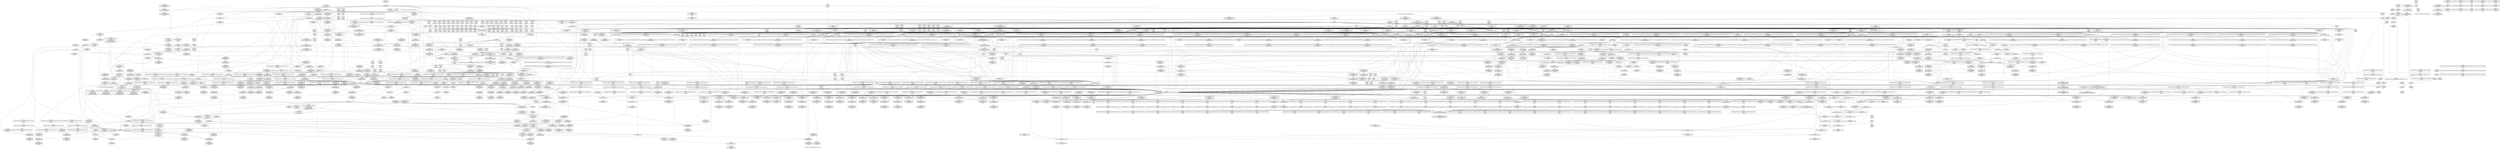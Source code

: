 digraph {
	CE0x46fd380 [shape=record,shape=Mrecord,label="{CE0x46fd380|0:_i32,_4:_i32,_8:_i32,_12:_i32,_20:_i32,_:_CMRE_4,8_|*MultipleSource*|security/selinux/hooks.c,3995|security/selinux/hooks.c,3982|security/selinux/hooks.c,3982|Function::socket_sockcreate_sid&Arg::tsec::}"]
	CE0x46edc40 [shape=record,shape=Mrecord,label="{CE0x46edc40|_ret_i32_%retval.0,_!dbg_!27728|security/selinux/hooks.c,3960}"]
	CE0x46c4680 [shape=record,shape=Mrecord,label="{CE0x46c4680|selinux_socket_create:_tmp14|security/selinux/hooks.c,3982|*SummSink*}"]
	CE0x4719cb0 [shape=record,shape=Mrecord,label="{CE0x4719cb0|i32_6|*Constant*|*SummSink*}"]
	CE0x46d0cd0 [shape=record,shape=Mrecord,label="{CE0x46d0cd0|i64_11|*Constant*|*SummSource*}"]
	CE0x479e270 [shape=record,shape=Mrecord,label="{CE0x479e270|i64*_getelementptr_inbounds_(_6_x_i64_,_6_x_i64_*___llvm_gcov_ctr347,_i64_0,_i64_4)|*Constant*|*SummSource*}"]
	CE0x4749ec0 [shape=record,shape=Mrecord,label="{CE0x4749ec0|default_protocol_stream:_tmp}"]
	CE0x46bf2a0 [shape=record,shape=Mrecord,label="{CE0x46bf2a0|_ret_i16_%retval.0,_!dbg_!27757|security/selinux/hooks.c,1235}"]
	CE0x46db2b0 [shape=record,shape=Mrecord,label="{CE0x46db2b0|default_protocol_dgram:_entry}"]
	CE0x476cc00 [shape=record,shape=Mrecord,label="{CE0x476cc00|i64*_getelementptr_inbounds_(_57_x_i64_,_57_x_i64_*___llvm_gcov_ctr342,_i64_0,_i64_28)|*Constant*|*SummSource*}"]
	CE0x46d66d0 [shape=record,shape=Mrecord,label="{CE0x46d66d0|_ret_i32_%lor.ext,_!dbg_!27720|security/selinux/hooks.c,1162|*SummSink*}"]
	CE0x47a0b40 [shape=record,shape=Mrecord,label="{CE0x47a0b40|socket_sockcreate_sid:_call|security/selinux/hooks.c,3958|*SummSink*}"]
	CE0x4761ca0 [shape=record,shape=Mrecord,label="{CE0x4761ca0|socket_type_to_security_class:_tmp57|security/selinux/hooks.c,1234}"]
	CE0x46ecfc0 [shape=record,shape=Mrecord,label="{CE0x46ecfc0|_call_void___llvm_gcov_indirect_counter_increment(i32*___llvm_gcov_global_state_pred344,_i64**_getelementptr_inbounds_(_100_x_i64*_,_100_x_i64*_*___llvm_gcda_edge_table343,_i64_0,_i64_8)),_!dbg_!27722|security/selinux/hooks.c,1184}"]
	CE0x471d2d0 [shape=record,shape=Mrecord,label="{CE0x471d2d0|i64_24|*Constant*|*SummSink*}"]
	CE0x475d2e0 [shape=record,shape=Mrecord,label="{CE0x475d2e0|_call_void___llvm_gcov_indirect_counter_increment(i32*___llvm_gcov_global_state_pred344,_i64**_getelementptr_inbounds_(_100_x_i64*_,_100_x_i64*_*___llvm_gcda_edge_table343,_i64_0,_i64_0)),_!dbg_!27756|security/selinux/hooks.c,1234}"]
	CE0x47b02b0 [shape=record,shape=Mrecord,label="{CE0x47b02b0|_call_void___llvm_gcov_indirect_counter_increment(i32*___llvm_gcov_global_state_pred344,_i64**_getelementptr_inbounds_(_100_x_i64*_,_100_x_i64*_*___llvm_gcda_edge_table343,_i64_0,_i64_96)),_!dbg_!27751|security/selinux/hooks.c,1222}"]
	CE0x46f46d0 [shape=record,shape=Mrecord,label="{CE0x46f46d0|_call_void___llvm_gcov_indirect_counter_increment(i32*___llvm_gcov_global_state_pred344,_i64**_getelementptr_inbounds_(_100_x_i64*_,_100_x_i64*_*___llvm_gcda_edge_table343,_i64_0,_i64_68)),_!dbg_!27744|security/selinux/hooks.c,1208}"]
	CE0x4740ee0 [shape=record,shape=Mrecord,label="{CE0x4740ee0|__llvm_gcov_indirect_counter_increment:_tmp|*SummSource*}"]
	CE0x46ae950 [shape=record,shape=Mrecord,label="{CE0x46ae950|COLLAPSED:_GCMRE___llvm_gcov_ctr98_internal_global_2_x_i64_zeroinitializer:_elem_0:default:}"]
	CE0x47182f0 [shape=record,shape=Mrecord,label="{CE0x47182f0|i64*_getelementptr_inbounds_(_57_x_i64_,_57_x_i64_*___llvm_gcov_ctr342,_i64_0,_i64_14)|*Constant*}"]
	CE0x471be30 [shape=record,shape=Mrecord,label="{CE0x471be30|__llvm_gcov_indirect_counter_increment:_bb4|*SummSource*}"]
	CE0x46a27b0 [shape=record,shape=Mrecord,label="{CE0x46a27b0|selinux_socket_create:_if.end15}"]
	CE0x47e78e0 [shape=record,shape=Mrecord,label="{CE0x47e78e0|default_protocol_dgram:_tmp5|security/selinux/hooks.c,1167}"]
	CE0x46ed180 [shape=record,shape=Mrecord,label="{CE0x46ed180|_call_void___llvm_gcov_indirect_counter_increment(i32*___llvm_gcov_global_state_pred344,_i64**_getelementptr_inbounds_(_100_x_i64*_,_100_x_i64*_*___llvm_gcda_edge_table343,_i64_0,_i64_8)),_!dbg_!27722|security/selinux/hooks.c,1184|*SummSource*}"]
	CE0x471c300 [shape=record,shape=Mrecord,label="{CE0x471c300|__llvm_gcov_indirect_counter_increment:_tmp6|*SummSink*}"]
	CE0x475c080 [shape=record,shape=Mrecord,label="{CE0x475c080|i64*_getelementptr_inbounds_(_57_x_i64_,_57_x_i64_*___llvm_gcov_ctr342,_i64_0,_i64_54)|*Constant*}"]
	CE0x46aab50 [shape=record,shape=Mrecord,label="{CE0x46aab50|i32_22|*Constant*}"]
	CE0x474ab70 [shape=record,shape=Mrecord,label="{CE0x474ab70|default_protocol_dgram:_lor.end|*SummSource*}"]
	CE0x4796740 [shape=record,shape=Mrecord,label="{CE0x4796740|socket_sockcreate_sid:_cmp|security/selinux/hooks.c,3953}"]
	CE0x46ef2a0 [shape=record,shape=Mrecord,label="{CE0x46ef2a0|i32_(i32,_i32,_i16,_i32,_%struct.common_audit_data*)*_bitcast_(i32_(i32,_i32,_i16,_i32,_%struct.common_audit_data.495*)*_avc_has_perm_to_i32_(i32,_i32,_i16,_i32,_%struct.common_audit_data*)*)|*Constant*|*SummSink*}"]
	CE0x469d230 [shape=record,shape=Mrecord,label="{CE0x469d230|selinux_socket_create:_tmp|*SummSource*}"]
	CE0x47a7e70 [shape=record,shape=Mrecord,label="{CE0x47a7e70|i64**_getelementptr_inbounds_(_100_x_i64*_,_100_x_i64*_*___llvm_gcda_edge_table343,_i64_0,_i64_80)|*Constant*|*SummSink*}"]
	CE0x473c020 [shape=record,shape=Mrecord,label="{CE0x473c020|socket_type_to_security_class:_sw.bb21|*SummSource*}"]
	CE0x46a1530 [shape=record,shape=Mrecord,label="{CE0x46a1530|selinux_socket_create:_tobool13|security/selinux/hooks.c,3992|*SummSink*}"]
	CE0x46f4290 [shape=record,shape=Mrecord,label="{CE0x46f4290|socket_type_to_security_class:_tmp31|security/selinux/hooks.c,1206|*SummSource*}"]
	CE0x475c210 [shape=record,shape=Mrecord,label="{CE0x475c210|socket_type_to_security_class:_tmp54|security/selinux/hooks.c,1231|*SummSource*}"]
	CE0x4721000 [shape=record,shape=Mrecord,label="{CE0x4721000|i64*_getelementptr_inbounds_(_18_x_i64_,_18_x_i64_*___llvm_gcov_ctr341,_i64_0,_i64_17)|*Constant*|*SummSink*}"]
	CE0x4726e50 [shape=record,shape=Mrecord,label="{CE0x4726e50|socket_type_to_security_class:_tmp12|security/selinux/hooks.c,1187}"]
	CE0x46c58c0 [shape=record,shape=Mrecord,label="{CE0x46c58c0|i32_5|*Constant*}"]
	"CONST[source:0(mediator),value:0(static)][purpose:{operation}]"
	CE0x473e0b0 [shape=record,shape=Mrecord,label="{CE0x473e0b0|socket_type_to_security_class:_sw.default|*SummSink*}"]
	CE0x4759460 [shape=record,shape=Mrecord,label="{CE0x4759460|i64**_getelementptr_inbounds_(_100_x_i64*_,_100_x_i64*_*___llvm_gcda_edge_table343,_i64_0,_i64_20)|*Constant*|*SummSource*}"]
	CE0x474b480 [shape=record,shape=Mrecord,label="{CE0x474b480|socket_sockcreate_sid:_tmp11|security/selinux/hooks.c,3958|*SummSource*}"]
	CE0x47642a0 [shape=record,shape=Mrecord,label="{CE0x47642a0|i16_21|*Constant*|*SummSink*}"]
	CE0x46db360 [shape=record,shape=Mrecord,label="{CE0x46db360|default_protocol_dgram:_entry|*SummSource*}"]
	CE0x46f5d50 [shape=record,shape=Mrecord,label="{CE0x46f5d50|socket_type_to_security_class:_tmp32|security/selinux/hooks.c,1208|*SummSink*}"]
	CE0x46aef70 [shape=record,shape=Mrecord,label="{CE0x46aef70|selinux_socket_create:_tmp6|security/selinux/hooks.c,3982|*SummSink*}"]
	CE0x47e1750 [shape=record,shape=Mrecord,label="{CE0x47e1750|default_protocol_stream:_lor.ext|security/selinux/hooks.c,1162}"]
	CE0x46ad0e0 [shape=record,shape=Mrecord,label="{CE0x46ad0e0|i64*_getelementptr_inbounds_(_18_x_i64_,_18_x_i64_*___llvm_gcov_ctr341,_i64_0,_i64_6)|*Constant*}"]
	CE0x46c5660 [shape=record,shape=Mrecord,label="{CE0x46c5660|i32_15|*Constant*}"]
	CE0x46b5980 [shape=record,shape=Mrecord,label="{CE0x46b5980|socket_type_to_security_class:_family|Function::socket_type_to_security_class&Arg::family::|*SummSink*}"]
	CE0x47288f0 [shape=record,shape=Mrecord,label="{CE0x47288f0|socket_type_to_security_class:_sw.bb18|*SummSink*}"]
	CE0x47db280 [shape=record,shape=Mrecord,label="{CE0x47db280|socket_sockcreate_sid:_bb}"]
	CE0x46b2c70 [shape=record,shape=Mrecord,label="{CE0x46b2c70|selinux_socket_create:_tmp18|security/selinux/hooks.c,3982}"]
	CE0x472bb70 [shape=record,shape=Mrecord,label="{CE0x472bb70|i32_0|*Constant*}"]
	CE0x47658f0 [shape=record,shape=Mrecord,label="{CE0x47658f0|i16_24|*Constant*|*SummSink*}"]
	CE0x4695fa0 [shape=record,shape=Mrecord,label="{CE0x4695fa0|selinux_socket_create:_tobool|security/selinux/hooks.c,3982|*SummSource*}"]
	CE0x46a35d0 [shape=record,shape=Mrecord,label="{CE0x46a35d0|selinux_socket_create:_tmp1}"]
	CE0x4712580 [shape=record,shape=Mrecord,label="{CE0x4712580|i32_3|*Constant*}"]
	CE0x4723430 [shape=record,shape=Mrecord,label="{CE0x4723430|GLOBAL:_default_protocol_stream|*Constant*}"]
	CE0x46b7010 [shape=record,shape=Mrecord,label="{CE0x46b7010|GLOBAL:_socket_type_to_security_class|*Constant*|*SummSource*}"]
	CE0x471fec0 [shape=record,shape=Mrecord,label="{CE0x471fec0|avc_has_perm:_auditdata|Function::avc_has_perm&Arg::auditdata::|*SummSource*}"]
	CE0x47667d0 [shape=record,shape=Mrecord,label="{CE0x47667d0|i16_23|*Constant*|*SummSource*}"]
	CE0x473d4b0 [shape=record,shape=Mrecord,label="{CE0x473d4b0|_call_void_mcount()_#3}"]
	CE0x4737aa0 [shape=record,shape=Mrecord,label="{CE0x4737aa0|_call_void___llvm_gcov_indirect_counter_increment(i32*___llvm_gcov_global_state_pred344,_i64**_getelementptr_inbounds_(_100_x_i64*_,_100_x_i64*_*___llvm_gcda_edge_table343,_i64_0,_i64_48)),_!dbg_!27731|security/selinux/hooks.c,1191|*SummSink*}"]
	CE0x46b8480 [shape=record,shape=Mrecord,label="{CE0x46b8480|selinux_socket_create:_tmp24|security/selinux/hooks.c,3987|*SummSource*}"]
	CE0x4722210 [shape=record,shape=Mrecord,label="{CE0x4722210|i64*_getelementptr_inbounds_(_2_x_i64_,_2_x_i64_*___llvm_gcov_ctr98,_i64_0,_i64_0)|*Constant*|*SummSink*}"]
	CE0x476c8e0 [shape=record,shape=Mrecord,label="{CE0x476c8e0|i64*_getelementptr_inbounds_(_57_x_i64_,_57_x_i64_*___llvm_gcov_ctr342,_i64_0,_i64_28)|*Constant*}"]
	CE0x4762770 [shape=record,shape=Mrecord,label="{CE0x4762770|i16_38|*Constant*|*SummSource*}"]
	CE0x46dc9d0 [shape=record,shape=Mrecord,label="{CE0x46dc9d0|i64*_getelementptr_inbounds_(_18_x_i64_,_18_x_i64_*___llvm_gcov_ctr341,_i64_0,_i64_9)|*Constant*}"]
	CE0x4712cb0 [shape=record,shape=Mrecord,label="{CE0x4712cb0|i64**_getelementptr_inbounds_(_100_x_i64*_,_100_x_i64*_*___llvm_gcda_edge_table343,_i64_0,_i64_12)|*Constant*}"]
	CE0x47df8e0 [shape=record,shape=Mrecord,label="{CE0x47df8e0|default_protocol_stream:_tmp5|security/selinux/hooks.c,1162|*SummSource*}"]
	CE0x47a0f90 [shape=record,shape=Mrecord,label="{CE0x47a0f90|GLOBAL:_security_transition_sid|*Constant*|*SummSink*}"]
	CE0x47e1380 [shape=record,shape=Mrecord,label="{CE0x47e1380|default_protocol_stream:_tmp10|security/selinux/hooks.c,1162|*SummSink*}"]
	CE0x46daae0 [shape=record,shape=Mrecord,label="{CE0x46daae0|_ret_i32_%lor.ext,_!dbg_!27720|security/selinux/hooks.c,1167}"]
	CE0x46d3f10 [shape=record,shape=Mrecord,label="{CE0x46d3f10|socket_type_to_security_class:_sw.bb16|*SummSource*}"]
	CE0x4733840 [shape=record,shape=Mrecord,label="{CE0x4733840|socket_type_to_security_class:_tmp20|security/selinux/hooks.c,1192|*SummSink*}"]
	CE0x46ae260 [shape=record,shape=Mrecord,label="{CE0x46ae260|selinux_socket_create:_if.end}"]
	CE0x46c4b40 [shape=record,shape=Mrecord,label="{CE0x46c4b40|selinux_socket_create:_tmp16|security/selinux/hooks.c,3982|*SummSource*}"]
	CE0x47e1ad0 [shape=record,shape=Mrecord,label="{CE0x47e1ad0|default_protocol_stream:_lor.ext|security/selinux/hooks.c,1162|*SummSink*}"]
	CE0x46f3790 [shape=record,shape=Mrecord,label="{CE0x46f3790|i64*_getelementptr_inbounds_(_57_x_i64_,_57_x_i64_*___llvm_gcov_ctr342,_i64_0,_i64_42)|*Constant*|*SummSource*}"]
	CE0x46cf2e0 [shape=record,shape=Mrecord,label="{CE0x46cf2e0|socket_type_to_security_class:_sw.bb|*SummSource*}"]
	CE0x46d49c0 [shape=record,shape=Mrecord,label="{CE0x46d49c0|i8_1|*Constant*}"]
	CE0x46ebde0 [shape=record,shape=Mrecord,label="{CE0x46ebde0|default_protocol_dgram:_cmp|security/selinux/hooks.c,1167}"]
	CE0x473dcb0 [shape=record,shape=Mrecord,label="{CE0x473dcb0|GLOBAL:___llvm_gcov_ctr347|Global_var:__llvm_gcov_ctr347}"]
	CE0x46ec110 [shape=record,shape=Mrecord,label="{CE0x46ec110|default_protocol_stream:_lor.rhs|*SummSource*}"]
	CE0x4797020 [shape=record,shape=Mrecord,label="{CE0x4797020|default_protocol_dgram:_lor.rhs|*SummSource*}"]
	CE0x473d3b0 [shape=record,shape=Mrecord,label="{CE0x473d3b0|socket_type_to_security_class:_sw.bb18|*SummSource*}"]
	CE0x4799560 [shape=record,shape=Mrecord,label="{CE0x4799560|_call_void_mcount()_#3|*SummSink*}"]
	CE0x46d38d0 [shape=record,shape=Mrecord,label="{CE0x46d38d0|socket_type_to_security_class:_return}"]
	CE0x47134f0 [shape=record,shape=Mrecord,label="{CE0x47134f0|i32_9|*Constant*|*SummSource*}"]
	CE0x4766cb0 [shape=record,shape=Mrecord,label="{CE0x4766cb0|socket_type_to_security_class:_tmp59|security/selinux/hooks.c,1235|*SummSink*}"]
	CE0x46a9ec0 [shape=record,shape=Mrecord,label="{CE0x46a9ec0|i64*_getelementptr_inbounds_(_18_x_i64_,_18_x_i64_*___llvm_gcov_ctr341,_i64_0,_i64_8)|*Constant*|*SummSink*}"]
	"CONST[source:0(mediator),value:2(dynamic)][purpose:{subject}]"
	CE0x4765180 [shape=record,shape=Mrecord,label="{CE0x4765180|i16_22|*Constant*|*SummSource*}"]
	CE0x47e6a80 [shape=record,shape=Mrecord,label="{CE0x47e6a80|default_protocol_dgram:_lor.end}"]
	CE0x47db560 [shape=record,shape=Mrecord,label="{CE0x47db560|socket_sockcreate_sid:_bb|*SummSink*}"]
	CE0x4757f10 [shape=record,shape=Mrecord,label="{CE0x4757f10|GLOBAL:___llvm_gcov_ctr345|Global_var:__llvm_gcov_ctr345}"]
	CE0x4740a90 [shape=record,shape=Mrecord,label="{CE0x4740a90|socket_type_to_security_class:_tmp3|security/selinux/hooks.c,1177|*SummSink*}"]
	CE0x46b0b30 [shape=record,shape=Mrecord,label="{CE0x46b0b30|selinux_socket_create:_tmp5|security/selinux/hooks.c,3982|*SummSink*}"]
	CE0x46da250 [shape=record,shape=Mrecord,label="{CE0x46da250|socket_sockcreate_sid:_sockcreate_sid1|security/selinux/hooks.c,3954}"]
	CE0x479a440 [shape=record,shape=Mrecord,label="{CE0x479a440|default_protocol_dgram:_tmp1}"]
	CE0x47baab0 [shape=record,shape=Mrecord,label="{CE0x47baab0|_call_void___llvm_gcov_indirect_counter_increment(i32*___llvm_gcov_global_state_pred344,_i64**_getelementptr_inbounds_(_100_x_i64*_,_100_x_i64*_*___llvm_gcda_edge_table343,_i64_0,_i64_20)),_!dbg_!27754|security/selinux/hooks.c,1229|*SummSource*}"]
	CE0x46d1390 [shape=record,shape=Mrecord,label="{CE0x46d1390|selinux_socket_create:_tmp23|security/selinux/hooks.c,3987|*SummSource*}"]
	CE0x46cad20 [shape=record,shape=Mrecord,label="{CE0x46cad20|i64_2|*Constant*|*SummSink*}"]
	CE0x4721b20 [shape=record,shape=Mrecord,label="{CE0x4721b20|i64*_getelementptr_inbounds_(_2_x_i64_,_2_x_i64_*___llvm_gcov_ctr98,_i64_0,_i64_0)|*Constant*}"]
	CE0x4766050 [shape=record,shape=Mrecord,label="{CE0x4766050|i16_15|*Constant*}"]
	CE0x47664a0 [shape=record,shape=Mrecord,label="{CE0x47664a0|i16_36|*Constant*|*SummSource*}"]
	CE0x47a8cb0 [shape=record,shape=Mrecord,label="{CE0x47a8cb0|socket_type_to_security_class:_tmp39|security/selinux/hooks.c,1214|*SummSource*}"]
	CE0x4721cc0 [shape=record,shape=Mrecord,label="{CE0x4721cc0|_ret_i32_%retval.0,_!dbg_!27764|security/selinux/hooks.c,3996|*SummSource*}"]
	CE0x473ced0 [shape=record,shape=Mrecord,label="{CE0x473ced0|__llvm_gcov_indirect_counter_increment:_tmp2|*SummSink*}"]
	CE0x479a750 [shape=record,shape=Mrecord,label="{CE0x479a750|default_protocol_stream:_tmp3|security/selinux/hooks.c,1162|*SummSink*}"]
	CE0x47a65b0 [shape=record,shape=Mrecord,label="{CE0x47a65b0|_call_void___llvm_gcov_indirect_counter_increment(i32*___llvm_gcov_global_state_pred344,_i64**_getelementptr_inbounds_(_100_x_i64*_,_100_x_i64*_*___llvm_gcda_edge_table343,_i64_0,_i64_80)),_!dbg_!27747|security/selinux/hooks.c,1214}"]
	CE0x46dbf00 [shape=record,shape=Mrecord,label="{CE0x46dbf00|socket_type_to_security_class:_tobool7|security/selinux/hooks.c,1191|*SummSink*}"]
	CE0x472b870 [shape=record,shape=Mrecord,label="{CE0x472b870|__llvm_gcov_indirect_counter_increment:_exit|*SummSource*}"]
	CE0x474b360 [shape=record,shape=Mrecord,label="{CE0x474b360|socket_sockcreate_sid:_tmp11|security/selinux/hooks.c,3958}"]
	CE0x476cfa0 [shape=record,shape=Mrecord,label="{CE0x476cfa0|socket_type_to_security_class:_tmp25|security/selinux/hooks.c,1196|*SummSink*}"]
	CE0x47976b0 [shape=record,shape=Mrecord,label="{CE0x47976b0|socket_sockcreate_sid:_tmp2|*LoadInst*|security/selinux/hooks.c,3953|*SummSink*}"]
	CE0x47130f0 [shape=record,shape=Mrecord,label="{CE0x47130f0|i64**_getelementptr_inbounds_(_100_x_i64*_,_100_x_i64*_*___llvm_gcda_edge_table343,_i64_0,_i64_12)|*Constant*|*SummSource*}"]
	CE0x47e21c0 [shape=record,shape=Mrecord,label="{CE0x47e21c0|default_protocol_dgram:_bb|*SummSink*}"]
	CE0x46d5050 [shape=record,shape=Mrecord,label="{CE0x46d5050|socket_type_to_security_class:_if.else|*SummSource*}"]
	CE0x47e25c0 [shape=record,shape=Mrecord,label="{CE0x47e25c0|default_protocol_stream:_tmp6|security/selinux/hooks.c,1162}"]
	CE0x473c3e0 [shape=record,shape=Mrecord,label="{CE0x473c3e0|socket_sockcreate_sid:_tmp8|security/selinux/hooks.c,3954|*SummSink*}"]
	CE0x46be600 [shape=record,shape=Mrecord,label="{CE0x46be600|selinux_socket_create:_tmp28|security/selinux/hooks.c,3992|*SummSource*}"]
	CE0x47b9ad0 [shape=record,shape=Mrecord,label="{CE0x47b9ad0|socket_type_to_security_class:_tmp51|security/selinux/hooks.c,1227}"]
	CE0x474b8e0 [shape=record,shape=Mrecord,label="{CE0x474b8e0|default_protocol_stream:_lor.end|*SummSource*}"]
	CE0x47e36d0 [shape=record,shape=Mrecord,label="{CE0x47e36d0|default_protocol_stream:_cmp1|security/selinux/hooks.c,1162|*SummSink*}"]
	CE0x46c61d0 [shape=record,shape=Mrecord,label="{CE0x46c61d0|0:_i32,_4:_i32,_8:_i32,_12:_i32,_20:_i32,_:_CMRE_20,24_|*MultipleSource*|security/selinux/hooks.c,3995|security/selinux/hooks.c,3982|security/selinux/hooks.c,3982|Function::socket_sockcreate_sid&Arg::tsec::}"]
	CE0x47abc30 [shape=record,shape=Mrecord,label="{CE0x47abc30|_call_void___llvm_gcov_indirect_counter_increment(i32*___llvm_gcov_global_state_pred344,_i64**_getelementptr_inbounds_(_100_x_i64*_,_100_x_i64*_*___llvm_gcda_edge_table343,_i64_0,_i64_88)),_!dbg_!27749|security/selinux/hooks.c,1218}"]
	CE0x4747010 [shape=record,shape=Mrecord,label="{CE0x4747010|__llvm_gcov_indirect_counter_increment:_tmp5|*SummSink*}"]
	CE0x46c24a0 [shape=record,shape=Mrecord,label="{CE0x46c24a0|selinux_socket_create:_tmp2}"]
	CE0x47b69f0 [shape=record,shape=Mrecord,label="{CE0x47b69f0|i64*_getelementptr_inbounds_(_57_x_i64_,_57_x_i64_*___llvm_gcov_ctr342,_i64_0,_i64_51)|*Constant*|*SummSource*}"]
	CE0x474a3c0 [shape=record,shape=Mrecord,label="{CE0x474a3c0|COLLAPSED:_GCMRE___llvm_gcov_ctr347_internal_global_6_x_i64_zeroinitializer:_elem_0:default:}"]
	CE0x46d09d0 [shape=record,shape=Mrecord,label="{CE0x46d09d0|socket_type_to_security_class:_sw.bb17}"]
	CE0x46a3680 [shape=record,shape=Mrecord,label="{CE0x46a3680|i64_4|*Constant*|*SummSource*}"]
	CE0x479a010 [shape=record,shape=Mrecord,label="{CE0x479a010|default_protocol_stream:_tmp1|*SummSource*}"]
	CE0x46f5a40 [shape=record,shape=Mrecord,label="{CE0x46f5a40|i64*_getelementptr_inbounds_(_57_x_i64_,_57_x_i64_*___llvm_gcov_ctr342,_i64_0,_i64_43)|*Constant*|*SummSource*}"]
	CE0x472c630 [shape=record,shape=Mrecord,label="{CE0x472c630|default_protocol_stream:_bb}"]
	CE0x4718fb0 [shape=record,shape=Mrecord,label="{CE0x4718fb0|i32_6|*Constant*}"]
	CE0x47a5c10 [shape=record,shape=Mrecord,label="{CE0x47a5c10|socket_type_to_security_class:_tmp37|security/selinux/hooks.c,1212}"]
	CE0x47a54e0 [shape=record,shape=Mrecord,label="{CE0x47a54e0|socket_type_to_security_class:_tmp36|security/selinux/hooks.c,1212|*SummSource*}"]
	CE0x46cb730 [shape=record,shape=Mrecord,label="{CE0x46cb730|GLOBAL:_get_current|*Constant*|*SummSource*}"]
	CE0x46d1f50 [shape=record,shape=Mrecord,label="{CE0x46d1f50|socket_type_to_security_class:_tmp45|security/selinux/hooks.c,1220|*SummSink*}"]
	CE0x46c0a80 [shape=record,shape=Mrecord,label="{CE0x46c0a80|selinux_socket_create:_tmp2|*SummSource*}"]
	CE0x479e020 [shape=record,shape=Mrecord,label="{CE0x479e020|default_protocol_dgram:_tmp1|*SummSink*}"]
	CE0x474a430 [shape=record,shape=Mrecord,label="{CE0x474a430|socket_sockcreate_sid:_tmp|*SummSource*}"]
	CE0x4717dd0 [shape=record,shape=Mrecord,label="{CE0x4717dd0|i64**_getelementptr_inbounds_(_100_x_i64*_,_100_x_i64*_*___llvm_gcda_edge_table343,_i64_0,_i64_36)|*Constant*}"]
	CE0x46ca6a0 [shape=record,shape=Mrecord,label="{CE0x46ca6a0|_ret_%struct.task_struct*_%tmp4,_!dbg_!27714|./arch/x86/include/asm/current.h,14|*SummSink*}"]
	CE0x4762610 [shape=record,shape=Mrecord,label="{CE0x4762610|i16_38|*Constant*}"]
	CE0x4695840 [shape=record,shape=Mrecord,label="{CE0x4695840|selinux_socket_create:_newsid|security/selinux/hooks.c, 3983}"]
	CE0x47103c0 [shape=record,shape=Mrecord,label="{CE0x47103c0|i32_4|*Constant*}"]
	CE0x46fcc10 [shape=record,shape=Mrecord,label="{CE0x46fcc10|selinux_socket_create:_sid|security/selinux/hooks.c,3995|*SummSource*}"]
	CE0x47a28d0 [shape=record,shape=Mrecord,label="{CE0x47a28d0|i64*_getelementptr_inbounds_(_57_x_i64_,_57_x_i64_*___llvm_gcov_ctr342,_i64_0,_i64_44)|*Constant*}"]
	CE0x4766ec0 [shape=record,shape=Mrecord,label="{CE0x4766ec0|i64*_getelementptr_inbounds_(_57_x_i64_,_57_x_i64_*___llvm_gcov_ctr342,_i64_0,_i64_56)|*Constant*|*SummSource*}"]
	CE0x47982c0 [shape=record,shape=Mrecord,label="{CE0x47982c0|default_protocol_stream:_tmp|*SummSink*}"]
	CE0x46c6720 [shape=record,shape=Mrecord,label="{CE0x46c6720|get_current:_entry}"]
	CE0x470fea0 [shape=record,shape=Mrecord,label="{CE0x470fea0|i32_13|*Constant*|*SummSource*}"]
	CE0x47b74f0 [shape=record,shape=Mrecord,label="{CE0x47b74f0|socket_type_to_security_class:_tmp49|security/selinux/hooks.c,1224|*SummSource*}"]
	CE0x47b80f0 [shape=record,shape=Mrecord,label="{CE0x47b80f0|_call_void___llvm_gcov_indirect_counter_increment(i32*___llvm_gcov_global_state_pred344,_i64**_getelementptr_inbounds_(_100_x_i64*_,_100_x_i64*_*___llvm_gcda_edge_table343,_i64_0,_i64_16)),_!dbg_!27753|security/selinux/hooks.c,1227|*SummSink*}"]
	CE0x46c7a10 [shape=record,shape=Mrecord,label="{CE0x46c7a10|selinux_socket_create:_tmp17|security/selinux/hooks.c,3982|*SummSink*}"]
	CE0x4745200 [shape=record,shape=Mrecord,label="{CE0x4745200|i32_2|*Constant*}"]
	CE0x479a9e0 [shape=record,shape=Mrecord,label="{CE0x479a9e0|default_protocol_stream:_tmp4|security/selinux/hooks.c,1162}"]
	CE0x472a5c0 [shape=record,shape=Mrecord,label="{CE0x472a5c0|__llvm_gcov_indirect_counter_increment:_bb|*SummSource*}"]
	CE0x4731c60 [shape=record,shape=Mrecord,label="{CE0x4731c60|socket_sockcreate_sid:_retval.0}"]
	CE0x46aaed0 [shape=record,shape=Mrecord,label="{CE0x46aaed0|i32_22|*Constant*|*SummSink*}"]
	CE0x47b4030 [shape=record,shape=Mrecord,label="{CE0x47b4030|i64*_getelementptr_inbounds_(_57_x_i64_,_57_x_i64_*___llvm_gcov_ctr342,_i64_0,_i64_50)|*Constant*}"]
	CE0x46c15f0 [shape=record,shape=Mrecord,label="{CE0x46c15f0|i64*_getelementptr_inbounds_(_18_x_i64_,_18_x_i64_*___llvm_gcov_ctr341,_i64_0,_i64_16)|*Constant*}"]
	CE0x4694f50 [shape=record,shape=Mrecord,label="{CE0x4694f50|selinux_socket_create:_entry|*SummSink*}"]
	CE0x47105d0 [shape=record,shape=Mrecord,label="{CE0x47105d0|i32_4|*Constant*|*SummSink*}"]
	CE0x4797500 [shape=record,shape=Mrecord,label="{CE0x4797500|socket_sockcreate_sid:_tmp2|*LoadInst*|security/selinux/hooks.c,3953|*SummSource*}"]
	CE0x46f1560 [shape=record,shape=Mrecord,label="{CE0x46f1560|socket_type_to_security_class:_tmp28|security/selinux/hooks.c,1204|*SummSink*}"]
	CE0x476cec0 [shape=record,shape=Mrecord,label="{CE0x476cec0|i64*_getelementptr_inbounds_(_57_x_i64_,_57_x_i64_*___llvm_gcov_ctr342,_i64_0,_i64_28)|*Constant*|*SummSink*}"]
	CE0x5ab3f50 [shape=record,shape=Mrecord,label="{CE0x5ab3f50|selinux_socket_create:_land.lhs.true|*SummSink*}"]
	CE0x46f17d0 [shape=record,shape=Mrecord,label="{CE0x46f17d0|socket_type_to_security_class:_tmp29|security/selinux/hooks.c,1204}"]
	CE0x46eea40 [shape=record,shape=Mrecord,label="{CE0x46eea40|selinux_socket_create:_call16|security/selinux/hooks.c,3995}"]
	CE0x47973a0 [shape=record,shape=Mrecord,label="{CE0x47973a0|i64*_getelementptr_inbounds_(_5_x_i64_,_5_x_i64_*___llvm_gcov_ctr346,_i64_0,_i64_0)|*Constant*|*SummSource*}"]
	CE0x46bd7a0 [shape=record,shape=Mrecord,label="{CE0x46bd7a0|socket_type_to_security_class:_type|Function::socket_type_to_security_class&Arg::type::}"]
	CE0x4764070 [shape=record,shape=Mrecord,label="{CE0x4764070|i16_21|*Constant*}"]
	CE0x46c19d0 [shape=record,shape=Mrecord,label="{CE0x46c19d0|i64*_getelementptr_inbounds_(_18_x_i64_,_18_x_i64_*___llvm_gcov_ctr341,_i64_0,_i64_16)|*Constant*|*SummSink*}"]
	CE0x46c8c70 [shape=record,shape=Mrecord,label="{CE0x46c8c70|i64*_getelementptr_inbounds_(_18_x_i64_,_18_x_i64_*___llvm_gcov_ctr341,_i64_0,_i64_12)|*Constant*|*SummSource*}"]
	CE0x4714380 [shape=record,shape=Mrecord,label="{CE0x4714380|get_current:_tmp}"]
	CE0x46a0b50 [shape=record,shape=Mrecord,label="{CE0x46a0b50|selinux_socket_create:_tmp12|security/selinux/hooks.c,3982|*SummSource*}"]
	CE0x470e9e0 [shape=record,shape=Mrecord,label="{CE0x470e9e0|i64*_getelementptr_inbounds_(_57_x_i64_,_57_x_i64_*___llvm_gcov_ctr342,_i64_0,_i64_29)|*Constant*|*SummSink*}"]
	CE0x46c1150 [shape=record,shape=Mrecord,label="{CE0x46c1150|selinux_socket_create:_call4|security/selinux/hooks.c,3982|*SummSink*}"]
	CE0x46bf520 [shape=record,shape=Mrecord,label="{CE0x46bf520|_ret_i16_%retval.0,_!dbg_!27757|security/selinux/hooks.c,1235|*SummSource*}"]
	CE0x4759b90 [shape=record,shape=Mrecord,label="{CE0x4759b90|socket_type_to_security_class:_tmp52|security/selinux/hooks.c,1229|*SummSink*}"]
	CE0x47b53f0 [shape=record,shape=Mrecord,label="{CE0x47b53f0|_call_void___llvm_gcov_indirect_counter_increment(i32*___llvm_gcov_global_state_pred344,_i64**_getelementptr_inbounds_(_100_x_i64*_,_100_x_i64*_*___llvm_gcda_edge_table343,_i64_0,_i64_56)),_!dbg_!27752|security/selinux/hooks.c,1224|*SummSource*}"]
	CE0x4725a70 [shape=record,shape=Mrecord,label="{CE0x4725a70|GLOBAL:___llvm_gcov_ctr342|Global_var:__llvm_gcov_ctr342|*SummSource*}"]
	CE0x4720db0 [shape=record,shape=Mrecord,label="{CE0x4720db0|i64*_getelementptr_inbounds_(_18_x_i64_,_18_x_i64_*___llvm_gcov_ctr341,_i64_0,_i64_17)|*Constant*}"]
	CE0x479ab10 [shape=record,shape=Mrecord,label="{CE0x479ab10|default_protocol_stream:_tmp4|security/selinux/hooks.c,1162|*SummSource*}"]
	CE0x46b58a0 [shape=record,shape=Mrecord,label="{CE0x46b58a0|socket_type_to_security_class:_family|Function::socket_type_to_security_class&Arg::family::|*SummSource*}"]
	CE0x47e5540 [shape=record,shape=Mrecord,label="{CE0x47e5540|default_protocol_dgram:_tmp3|security/selinux/hooks.c,1167}"]
	CE0x46b2720 [shape=record,shape=Mrecord,label="{CE0x46b2720|GLOBAL:_selinux_socket_create.__warned|Global_var:selinux_socket_create.__warned|*SummSource*}"]
	CE0x47b9860 [shape=record,shape=Mrecord,label="{CE0x47b9860|socket_type_to_security_class:_tmp50|security/selinux/hooks.c,1227|*SummSink*}"]
	CE0x46b67d0 [shape=record,shape=Mrecord,label="{CE0x46b67d0|socket_type_to_security_class:_family|Function::socket_type_to_security_class&Arg::family::}"]
	CE0x473c100 [shape=record,shape=Mrecord,label="{CE0x473c100|socket_type_to_security_class:_sw.bb21|*SummSink*}"]
	CE0x47b6660 [shape=record,shape=Mrecord,label="{CE0x47b6660|i64**_getelementptr_inbounds_(_100_x_i64*_,_100_x_i64*_*___llvm_gcda_edge_table343,_i64_0,_i64_56)|*Constant*|*SummSink*}"]
	CE0x47ba470 [shape=record,shape=Mrecord,label="{CE0x47ba470|_call_void___llvm_gcov_indirect_counter_increment(i32*___llvm_gcov_global_state_pred344,_i64**_getelementptr_inbounds_(_100_x_i64*_,_100_x_i64*_*___llvm_gcda_edge_table343,_i64_0,_i64_20)),_!dbg_!27754|security/selinux/hooks.c,1229}"]
	CE0x470f980 [shape=record,shape=Mrecord,label="{CE0x470f980|_call_void___llvm_gcov_indirect_counter_increment(i32*___llvm_gcov_global_state_pred344,_i64**_getelementptr_inbounds_(_100_x_i64*_,_100_x_i64*_*___llvm_gcda_edge_table343,_i64_0,_i64_12)),_!dbg_!27739|security/selinux/hooks.c,1202|*SummSink*}"]
	CE0x46f1290 [shape=record,shape=Mrecord,label="{CE0x46f1290|i64*_getelementptr_inbounds_(_57_x_i64_,_57_x_i64_*___llvm_gcov_ctr342,_i64_0,_i64_41)|*Constant*|*SummSource*}"]
	CE0x46b4280 [shape=record,shape=Mrecord,label="{CE0x46b4280|get_current:_tmp1|*SummSource*}"]
	CE0x46d12c0 [shape=record,shape=Mrecord,label="{CE0x46d12c0|selinux_socket_create:_tmp23|security/selinux/hooks.c,3987}"]
	CE0x46d6bb0 [shape=record,shape=Mrecord,label="{CE0x46d6bb0|socket_type_to_security_class:_tobool|security/selinux/hooks.c,1186}"]
	CE0x4726790 [shape=record,shape=Mrecord,label="{CE0x4726790|socket_type_to_security_class:_tmp11|security/selinux/hooks.c,1186}"]
	CE0x46ac500 [shape=record,shape=Mrecord,label="{CE0x46ac500|GLOBAL:___llvm_gcov_ctr341|Global_var:__llvm_gcov_ctr341|*SummSource*}"]
	CE0x46efa90 [shape=record,shape=Mrecord,label="{CE0x46efa90|avc_has_perm:_requested|Function::avc_has_perm&Arg::requested::|*SummSink*}"]
	CE0x46fac20 [shape=record,shape=Mrecord,label="{CE0x46fac20|selinux_socket_create:_tmp33|security/selinux/hooks.c,3993|*SummSource*}"]
	CE0x46f4e00 [shape=record,shape=Mrecord,label="{CE0x46f4e00|_call_void___llvm_gcov_indirect_counter_increment(i32*___llvm_gcov_global_state_pred344,_i64**_getelementptr_inbounds_(_100_x_i64*_,_100_x_i64*_*___llvm_gcda_edge_table343,_i64_0,_i64_68)),_!dbg_!27744|security/selinux/hooks.c,1208|*SummSink*}"]
	CE0x4797b40 [shape=record,shape=Mrecord,label="{CE0x4797b40|__llvm_gcov_indirect_counter_increment:_tmp6|*SummSource*}"]
	CE0x4748b70 [shape=record,shape=Mrecord,label="{CE0x4748b70|socket_type_to_security_class:_tmp13|security/selinux/hooks.c,1187|*SummSource*}"]
	CE0x47b85c0 [shape=record,shape=Mrecord,label="{CE0x47b85c0|socket_type_to_security_class:_tmp50|security/selinux/hooks.c,1227}"]
	CE0x46d1770 [shape=record,shape=Mrecord,label="{CE0x46d1770|selinux_socket_create:_tmp24|security/selinux/hooks.c,3987}"]
	CE0x46bebf0 [shape=record,shape=Mrecord,label="{CE0x46bebf0|selinux_socket_create:_tmp29|security/selinux/hooks.c,3992|*SummSink*}"]
	CE0x4734930 [shape=record,shape=Mrecord,label="{CE0x4734930|default_protocol_dgram:_tmp7|security/selinux/hooks.c,1167}"]
	CE0x472ba80 [shape=record,shape=Mrecord,label="{CE0x472ba80|socket_type_to_security_class:_tmp|*SummSink*}"]
	CE0x4762be0 [shape=record,shape=Mrecord,label="{CE0x4762be0|i16_33|*Constant*}"]
	CE0x46ee680 [shape=record,shape=Mrecord,label="{CE0x46ee680|selinux_socket_create:_tmp37|security/selinux/hooks.c,3995}"]
	CE0x47100b0 [shape=record,shape=Mrecord,label="{CE0x47100b0|i32_7|*Constant*}"]
	CE0x46fddf0 [shape=record,shape=Mrecord,label="{CE0x46fddf0|socket_type_to_security_class:_tmp23|security/selinux/hooks.c,1194}"]
	CE0x47a6170 [shape=record,shape=Mrecord,label="{CE0x47a6170|socket_type_to_security_class:_tmp37|security/selinux/hooks.c,1212|*SummSource*}"]
	CE0x471fac0 [shape=record,shape=Mrecord,label="{CE0x471fac0|%struct.common_audit_data*_null|*Constant*|*SummSink*}"]
	CE0x4695e40 [shape=record,shape=Mrecord,label="{CE0x4695e40|selinux_socket_create:_if.then14|*SummSource*}"]
	CE0x47a2eb0 [shape=record,shape=Mrecord,label="{CE0x47a2eb0|i64*_getelementptr_inbounds_(_57_x_i64_,_57_x_i64_*___llvm_gcov_ctr342,_i64_0,_i64_44)|*Constant*|*SummSink*}"]
	CE0x47aa8f0 [shape=record,shape=Mrecord,label="{CE0x47aa8f0|i64**_getelementptr_inbounds_(_100_x_i64*_,_100_x_i64*_*___llvm_gcda_edge_table343,_i64_0,_i64_84)|*Constant*|*SummSource*}"]
	CE0x47e5020 [shape=record,shape=Mrecord,label="{CE0x47e5020|GLOBAL:___llvm_gcov_ctr346|Global_var:__llvm_gcov_ctr346}"]
	CE0x46d6460 [shape=record,shape=Mrecord,label="{CE0x46d6460|i64_11|*Constant*}"]
	CE0x47e26a0 [shape=record,shape=Mrecord,label="{CE0x47e26a0|default_protocol_stream:_tmp6|security/selinux/hooks.c,1162|*SummSink*}"]
	CE0x46b6970 [shape=record,shape=Mrecord,label="{CE0x46b6970|selinux_socket_create:_call11|security/selinux/hooks.c,3990|*SummSource*}"]
	CE0x47e3060 [shape=record,shape=Mrecord,label="{CE0x47e3060|i32_6|*Constant*}"]
	CE0x46b3be0 [shape=record,shape=Mrecord,label="{CE0x46b3be0|selinux_socket_create:_tmp5|security/selinux/hooks.c,3982|*SummSource*}"]
	CE0x46ec020 [shape=record,shape=Mrecord,label="{CE0x46ec020|default_protocol_stream:_lor.rhs}"]
	CE0x46aa7a0 [shape=record,shape=Mrecord,label="{CE0x46aa7a0|socket_type_to_security_class:_tmp1}"]
	CE0x46f5dc0 [shape=record,shape=Mrecord,label="{CE0x46f5dc0|socket_type_to_security_class:_tmp33|security/selinux/hooks.c,1208|*SummSink*}"]
	CE0x47e7c80 [shape=record,shape=Mrecord,label="{CE0x47e7c80|i64*_getelementptr_inbounds_(_5_x_i64_,_5_x_i64_*___llvm_gcov_ctr346,_i64_0,_i64_4)|*Constant*}"]
	CE0x4747e40 [shape=record,shape=Mrecord,label="{CE0x4747e40|i64*_getelementptr_inbounds_(_57_x_i64_,_57_x_i64_*___llvm_gcov_ctr342,_i64_0,_i64_22)|*Constant*}"]
	CE0x46bf310 [shape=record,shape=Mrecord,label="{CE0x46bf310|socket_type_to_security_class:_protocol|Function::socket_type_to_security_class&Arg::protocol::|*SummSink*}"]
	CE0x47447f0 [shape=record,shape=Mrecord,label="{CE0x47447f0|GLOBAL:___llvm_gcov_global_state_pred344|Global_var:__llvm_gcov_global_state_pred344|*SummSink*}"]
	CE0x46c68b0 [shape=record,shape=Mrecord,label="{CE0x46c68b0|get_current:_entry|*SummSink*}"]
	CE0x4745ba0 [shape=record,shape=Mrecord,label="{CE0x4745ba0|i32_10|*Constant*|*SummSink*}"]
	CE0x4743d00 [shape=record,shape=Mrecord,label="{CE0x4743d00|socket_type_to_security_class:_tmp56|security/selinux/hooks.c,1234|*SummSource*}"]
	CE0x46f56b0 [shape=record,shape=Mrecord,label="{CE0x46f56b0|i64**_getelementptr_inbounds_(_100_x_i64*_,_100_x_i64*_*___llvm_gcda_edge_table343,_i64_0,_i64_68)|*Constant*|*SummSink*}"]
	CE0x46c81a0 [shape=record,shape=Mrecord,label="{CE0x46c81a0|selinux_socket_create:_tmp7|security/selinux/hooks.c,3982|*SummSink*}"]
	CE0x47e3390 [shape=record,shape=Mrecord,label="{CE0x47e3390|default_protocol_stream:_cmp1|security/selinux/hooks.c,1162|*SummSource*}"]
	CE0x47dfe20 [shape=record,shape=Mrecord,label="{CE0x47dfe20|i64*_getelementptr_inbounds_(_5_x_i64_,_5_x_i64_*___llvm_gcov_ctr345,_i64_0,_i64_3)|*Constant*}"]
	CE0x471f900 [shape=record,shape=Mrecord,label="{CE0x471f900|_ret_i32_%retval.0,_!dbg_!27728|security/selinux/avc.c,775}"]
	CE0x479acd0 [shape=record,shape=Mrecord,label="{CE0x479acd0|default_protocol_stream:_tmp4|security/selinux/hooks.c,1162|*SummSink*}"]
	CE0x47a5930 [shape=record,shape=Mrecord,label="{CE0x47a5930|i64*_getelementptr_inbounds_(_57_x_i64_,_57_x_i64_*___llvm_gcov_ctr342,_i64_0,_i64_45)|*Constant*|*SummSink*}"]
	CE0x473dad0 [shape=record,shape=Mrecord,label="{CE0x473dad0|socket_type_to_security_class:_bb|*SummSource*}"]
	CE0x46b3450 [shape=record,shape=Mrecord,label="{CE0x46b3450|i8*_getelementptr_inbounds_(_25_x_i8_,_25_x_i8_*_.str3,_i32_0,_i32_0)|*Constant*}"]
	CE0x4797f10 [shape=record,shape=Mrecord,label="{CE0x4797f10|socket_sockcreate_sid:_tmp9|*LoadInst*|security/selinux/hooks.c,3954}"]
	CE0x47e7a10 [shape=record,shape=Mrecord,label="{CE0x47e7a10|default_protocol_dgram:_tmp5|security/selinux/hooks.c,1167|*SummSource*}"]
	CE0x59f6090 [shape=record,shape=Mrecord,label="{CE0x59f6090|i64_0|*Constant*}"]
	CE0x46add90 [shape=record,shape=Mrecord,label="{CE0x46add90|selinux_socket_create:_protocol|Function::selinux_socket_create&Arg::protocol::}"]
	CE0x4799300 [shape=record,shape=Mrecord,label="{CE0x4799300|i32_0|*Constant*}"]
	CE0x46ef0e0 [shape=record,shape=Mrecord,label="{CE0x46ef0e0|i32_(i32,_i32,_i16,_i32,_%struct.common_audit_data*)*_bitcast_(i32_(i32,_i32,_i16,_i32,_%struct.common_audit_data.495*)*_avc_has_perm_to_i32_(i32,_i32,_i16,_i32,_%struct.common_audit_data*)*)|*Constant*|*SummSource*}"]
	CE0x46aec40 [shape=record,shape=Mrecord,label="{CE0x46aec40|selinux_socket_create:_tobool1|security/selinux/hooks.c,3982}"]
	CE0x47337d0 [shape=record,shape=Mrecord,label="{CE0x47337d0|i64*_getelementptr_inbounds_(_57_x_i64_,_57_x_i64_*___llvm_gcov_ctr342,_i64_0,_i64_26)|*Constant*|*SummSink*}"]
	CE0x47e4430 [shape=record,shape=Mrecord,label="{CE0x47e4430|default_protocol_stream:_tmp9|security/selinux/hooks.c,1162|*SummSource*}"]
	CE0x46dc150 [shape=record,shape=Mrecord,label="{CE0x46dc150|i64*_getelementptr_inbounds_(_18_x_i64_,_18_x_i64_*___llvm_gcov_ctr341,_i64_0,_i64_6)|*Constant*|*SummSink*}"]
	CE0x46be380 [shape=record,shape=Mrecord,label="{CE0x46be380|i64_13|*Constant*}"]
	CE0x4729bc0 [shape=record,shape=Mrecord,label="{CE0x4729bc0|socket_type_to_security_class:_sw.epilog|*SummSink*}"]
	CE0x470ffb0 [shape=record,shape=Mrecord,label="{CE0x470ffb0|i32_13|*Constant*|*SummSink*}"]
	CE0x4757580 [shape=record,shape=Mrecord,label="{CE0x4757580|default_protocol_stream:_tmp2|security/selinux/hooks.c,1162|*SummSource*}"]
	CE0x46d7ed0 [shape=record,shape=Mrecord,label="{CE0x46d7ed0|get_current:_tmp2}"]
	CE0x46f2fb0 [shape=record,shape=Mrecord,label="{CE0x46f2fb0|i64**_getelementptr_inbounds_(_100_x_i64*_,_100_x_i64*_*___llvm_gcda_edge_table343,_i64_0,_i64_64)|*Constant*}"]
	CE0x47acff0 [shape=record,shape=Mrecord,label="{CE0x47acff0|i64**_getelementptr_inbounds_(_100_x_i64*_,_100_x_i64*_*___llvm_gcda_edge_table343,_i64_0,_i64_88)|*Constant*}"]
	CE0x4726ab0 [shape=record,shape=Mrecord,label="{CE0x4726ab0|socket_type_to_security_class:_tmp11|security/selinux/hooks.c,1186|*SummSink*}"]
	CE0x4798510 [shape=record,shape=Mrecord,label="{CE0x4798510|socket_sockcreate_sid:_sockcreate_sid|security/selinux/hooks.c,3953|*SummSource*}"]
	CE0x47e1e40 [shape=record,shape=Mrecord,label="{CE0x47e1e40|default_protocol_dgram:_bb}"]
	CE0x46d0de0 [shape=record,shape=Mrecord,label="{CE0x46d0de0|selinux_socket_create:_tmp22|security/selinux/hooks.c,3987}"]
	CE0x47e3d60 [shape=record,shape=Mrecord,label="{CE0x47e3d60|default_protocol_stream:_tmp8|*SummSink*}"]
	CE0x471f580 [shape=record,shape=Mrecord,label="{CE0x471f580|%struct.common_audit_data*_null|*Constant*}"]
	CE0x46a3310 [shape=record,shape=Mrecord,label="{CE0x46a3310|selinux_socket_create:_if.end10}"]
	CE0x4764a00 [shape=record,shape=Mrecord,label="{CE0x4764a00|i16_34|*Constant*}"]
	CE0x4768e40 [shape=record,shape=Mrecord,label="{CE0x4768e40|_call_void___llvm_gcov_indirect_counter_increment(i32*___llvm_gcov_global_state_pred344,_i64**_getelementptr_inbounds_(_100_x_i64*_,_100_x_i64*_*___llvm_gcda_edge_table343,_i64_0,_i64_52)),_!dbg_!27737|security/selinux/hooks.c,1196|*SummSource*}"]
	CE0x46c08f0 [shape=record,shape=Mrecord,label="{CE0x46c08f0|socket_sockcreate_sid:_secclass|Function::socket_sockcreate_sid&Arg::secclass::}"]
	CE0x46b03e0 [shape=record,shape=Mrecord,label="{CE0x46b03e0|selinux_socket_create:_tmp3}"]
	CE0x46ae1b0 [shape=record,shape=Mrecord,label="{CE0x46ae1b0|selinux_socket_create:_tobool|security/selinux/hooks.c,3982}"]
	CE0x46f3ac0 [shape=record,shape=Mrecord,label="{CE0x46f3ac0|socket_type_to_security_class:_tmp30|security/selinux/hooks.c,1206|*SummSink*}"]
	CE0x46b7d20 [shape=record,shape=Mrecord,label="{CE0x46b7d20|socket_sockcreate_sid:_sid|security/selinux/hooks.c,3958|*SummSink*}"]
	CE0x46dee60 [shape=record,shape=Mrecord,label="{CE0x46dee60|selinux_socket_create:_call|security/selinux/hooks.c,3982}"]
	CE0x4796a10 [shape=record,shape=Mrecord,label="{CE0x4796a10|i64*_null|*Constant*|*SummSource*}"]
	CE0x473c940 [shape=record,shape=Mrecord,label="{CE0x473c940|socket_type_to_security_class:_sw.bb10}"]
	CE0x46a9e50 [shape=record,shape=Mrecord,label="{CE0x46a9e50|i64*_getelementptr_inbounds_(_18_x_i64_,_18_x_i64_*___llvm_gcov_ctr341,_i64_0,_i64_8)|*Constant*|*SummSource*}"]
	CE0x471a420 [shape=record,shape=Mrecord,label="{CE0x471a420|socket_type_to_security_class:_call|security/selinux/hooks.c,1186|*SummSource*}"]
	CE0x473d050 [shape=record,shape=Mrecord,label="{CE0x473d050|socket_type_to_security_class:_sw.bb13|*SummSource*}"]
	CE0x473f6a0 [shape=record,shape=Mrecord,label="{CE0x473f6a0|i64*_getelementptr_inbounds_(_6_x_i64_,_6_x_i64_*___llvm_gcov_ctr347,_i64_0,_i64_3)|*Constant*|*SummSource*}"]
	CE0x46d1e70 [shape=record,shape=Mrecord,label="{CE0x46d1e70|i64*_getelementptr_inbounds_(_57_x_i64_,_57_x_i64_*___llvm_gcov_ctr342,_i64_0,_i64_49)|*Constant*|*SummSink*}"]
	CE0x47a0860 [shape=record,shape=Mrecord,label="{CE0x47a0860|socket_sockcreate_sid:_call|security/selinux/hooks.c,3958}"]
	CE0x46d00a0 [shape=record,shape=Mrecord,label="{CE0x46d00a0|socket_type_to_security_class:_sw.bb2}"]
	CE0x476c3c0 [shape=record,shape=Mrecord,label="{CE0x476c3c0|i64**_getelementptr_inbounds_(_100_x_i64*_,_100_x_i64*_*___llvm_gcda_edge_table343,_i64_0,_i64_52)|*Constant*}"]
	CE0x471e910 [shape=record,shape=Mrecord,label="{CE0x471e910|avc_has_perm:_tsid|Function::avc_has_perm&Arg::tsid::}"]
	CE0x472ab80 [shape=record,shape=Mrecord,label="{CE0x472ab80|GLOBAL:___llvm_gcov_global_state_pred344|Global_var:__llvm_gcov_global_state_pred344|*SummSource*}"]
	CE0x46edf80 [shape=record,shape=Mrecord,label="{CE0x46edf80|_ret_i32_%retval.0,_!dbg_!27728|security/selinux/hooks.c,3960|*SummSink*}"]
	CE0x46c4a70 [shape=record,shape=Mrecord,label="{CE0x46c4a70|selinux_socket_create:_tmp16|security/selinux/hooks.c,3982}"]
	CE0x46f3390 [shape=record,shape=Mrecord,label="{CE0x46f3390|i64**_getelementptr_inbounds_(_100_x_i64*_,_100_x_i64*_*___llvm_gcda_edge_table343,_i64_0,_i64_64)|*Constant*|*SummSource*}"]
	CE0x5ab3fc0 [shape=record,shape=Mrecord,label="{CE0x5ab3fc0|i64*_getelementptr_inbounds_(_18_x_i64_,_18_x_i64_*___llvm_gcov_ctr341,_i64_0,_i64_0)|*Constant*}"]
	CE0x4761a10 [shape=record,shape=Mrecord,label="{CE0x4761a10|socket_type_to_security_class:_tmp57|security/selinux/hooks.c,1234|*SummSink*}"]
	CE0x46afcf0 [shape=record,shape=Mrecord,label="{CE0x46afcf0|selinux_socket_create:_tmp26|security/selinux/hooks.c,3988|*SummSource*}"]
	CE0x47647f0 [shape=record,shape=Mrecord,label="{CE0x47647f0|i16_31|*Constant*|*SummSource*}"]
	CE0x4799fa0 [shape=record,shape=Mrecord,label="{CE0x4799fa0|default_protocol_stream:_tmp1}"]
	CE0x4765390 [shape=record,shape=Mrecord,label="{CE0x4765390|i16_14|*Constant*}"]
	CE0x46c70b0 [shape=record,shape=Mrecord,label="{CE0x46c70b0|selinux_socket_create:_tmp13|security/selinux/hooks.c,3982|*SummSink*}"]
	CE0x4746160 [shape=record,shape=Mrecord,label="{CE0x4746160|__llvm_gcov_indirect_counter_increment:_predecessor|Function::__llvm_gcov_indirect_counter_increment&Arg::predecessor::|*SummSource*}"]
	CE0x47223e0 [shape=record,shape=Mrecord,label="{CE0x47223e0|socket_type_to_security_class:_sw.bb14|*SummSource*}"]
	CE0x4719fd0 [shape=record,shape=Mrecord,label="{CE0x4719fd0|_call_void___llvm_gcov_indirect_counter_increment(i32*___llvm_gcov_global_state_pred344,_i64**_getelementptr_inbounds_(_100_x_i64*_,_100_x_i64*_*___llvm_gcda_edge_table343,_i64_0,_i64_44)),_!dbg_!27724|security/selinux/hooks.c,1186|*SummSink*}"]
	CE0x46ad950 [shape=record,shape=Mrecord,label="{CE0x46ad950|socket_type_to_security_class:_type|Function::socket_type_to_security_class&Arg::type::|*SummSource*}"]
	CE0x46ad1e0 [shape=record,shape=Mrecord,label="{CE0x46ad1e0|i64*_getelementptr_inbounds_(_18_x_i64_,_18_x_i64_*___llvm_gcov_ctr341,_i64_0,_i64_6)|*Constant*|*SummSource*}"]
	CE0x47a1d00 [shape=record,shape=Mrecord,label="{CE0x47a1d00|socket_type_to_security_class:_tmp34|security/selinux/hooks.c,1210}"]
	CE0x473f1a0 [shape=record,shape=Mrecord,label="{CE0x473f1a0|socket_type_to_security_class:_if.then|*SummSource*}"]
	CE0x475c3a0 [shape=record,shape=Mrecord,label="{CE0x475c3a0|i64*_getelementptr_inbounds_(_57_x_i64_,_57_x_i64_*___llvm_gcov_ctr342,_i64_0,_i64_54)|*Constant*|*SummSource*}"]
	CE0x47e7500 [shape=record,shape=Mrecord,label="{CE0x47e7500|default_protocol_dgram:_tmp4|security/selinux/hooks.c,1167|*SummSource*}"]
	CE0x46b41f0 [shape=record,shape=Mrecord,label="{CE0x46b41f0|selinux_socket_create:_if.then9|*SummSink*}"]
	CE0x4729620 [shape=record,shape=Mrecord,label="{CE0x4729620|__llvm_gcov_indirect_counter_increment:_pred}"]
	CE0x46fdad0 [shape=record,shape=Mrecord,label="{CE0x46fdad0|socket_type_to_security_class:_tmp23|security/selinux/hooks.c,1194|*SummSink*}"]
	CE0x46f1090 [shape=record,shape=Mrecord,label="{CE0x46f1090|i64*_getelementptr_inbounds_(_57_x_i64_,_57_x_i64_*___llvm_gcov_ctr342,_i64_0,_i64_41)|*Constant*}"]
	CE0x46aebd0 [shape=record,shape=Mrecord,label="{CE0x46aebd0|selinux_socket_create:_tmp8|security/selinux/hooks.c,3982|*SummSink*}"]
	CE0x471d010 [shape=record,shape=Mrecord,label="{CE0x471d010|socket_type_to_security_class:_tmp19|security/selinux/hooks.c,1191}"]
	CE0x4747c30 [shape=record,shape=Mrecord,label="{CE0x4747c30|i64*_null|*Constant*}"]
	CE0x4732990 [shape=record,shape=Mrecord,label="{CE0x4732990|socket_type_to_security_class:_tmp20|security/selinux/hooks.c,1192|*SummSource*}"]
	CE0x47212f0 [shape=record,shape=Mrecord,label="{CE0x47212f0|selinux_socket_create:_tmp39|security/selinux/hooks.c,3996}"]
	CE0x47a1840 [shape=record,shape=Mrecord,label="{CE0x47a1840|socket_sockcreate_sid:_retval.0|*SummSink*}"]
	CE0x4696b50 [shape=record,shape=Mrecord,label="{CE0x4696b50|selinux_socket_create:_tmp1|*SummSink*}"]
	CE0x47a8070 [shape=record,shape=Mrecord,label="{CE0x47a8070|socket_type_to_security_class:_tmp38|security/selinux/hooks.c,1214|*SummSource*}"]
	CE0x46c0050 [shape=record,shape=Mrecord,label="{CE0x46c0050|GLOBAL:_socket_sockcreate_sid|*Constant*|*SummSink*}"]
	CE0x47390a0 [shape=record,shape=Mrecord,label="{CE0x47390a0|_call_void_mcount()_#3}"]
	CE0x47ad830 [shape=record,shape=Mrecord,label="{CE0x47ad830|i64*_getelementptr_inbounds_(_57_x_i64_,_57_x_i64_*___llvm_gcov_ctr342,_i64_0,_i64_48)|*Constant*|*SummSource*}"]
	CE0x46c8e00 [shape=record,shape=Mrecord,label="{CE0x46c8e00|selinux_socket_create:_tmp27|security/selinux/hooks.c,3988|*SummSink*}"]
	CE0x46c06b0 [shape=record,shape=Mrecord,label="{CE0x46c06b0|socket_sockcreate_sid:_tsec|Function::socket_sockcreate_sid&Arg::tsec::|*SummSink*}"]
	CE0x47aef30 [shape=record,shape=Mrecord,label="{CE0x47aef30|_call_void___llvm_gcov_indirect_counter_increment(i32*___llvm_gcov_global_state_pred344,_i64**_getelementptr_inbounds_(_100_x_i64*_,_100_x_i64*_*___llvm_gcda_edge_table343,_i64_0,_i64_92)),_!dbg_!27750|security/selinux/hooks.c,1220|*SummSink*}"]
	CE0x4796b70 [shape=record,shape=Mrecord,label="{CE0x4796b70|i64*_null|*Constant*|*SummSink*}"]
	CE0x47b7f70 [shape=record,shape=Mrecord,label="{CE0x47b7f70|_call_void___llvm_gcov_indirect_counter_increment(i32*___llvm_gcov_global_state_pred344,_i64**_getelementptr_inbounds_(_100_x_i64*_,_100_x_i64*_*___llvm_gcda_edge_table343,_i64_0,_i64_16)),_!dbg_!27753|security/selinux/hooks.c,1227|*SummSource*}"]
	CE0x4762d00 [shape=record,shape=Mrecord,label="{CE0x4762d00|i16_33|*Constant*|*SummSink*}"]
	CE0x475ade0 [shape=record,shape=Mrecord,label="{CE0x475ade0|_call_void___llvm_gcov_indirect_counter_increment(i32*___llvm_gcov_global_state_pred344,_i64**_getelementptr_inbounds_(_100_x_i64*_,_100_x_i64*_*___llvm_gcda_edge_table343,_i64_0,_i64_24)),_!dbg_!27755|security/selinux/hooks.c,1231|*SummSource*}"]
	CE0x471b020 [shape=record,shape=Mrecord,label="{CE0x471b020|socket_sockcreate_sid:_tmp14|security/selinux/hooks.c,3960}"]
	CE0x473a9f0 [shape=record,shape=Mrecord,label="{CE0x473a9f0|socket_type_to_security_class:_sw.epilog26|*SummSink*}"]
	CE0x4799e00 [shape=record,shape=Mrecord,label="{CE0x4799e00|default_protocol_dgram:_tmp|*SummSource*}"]
	CE0x46ec4a0 [shape=record,shape=Mrecord,label="{CE0x46ec4a0|socket_type_to_security_class:_tmp7|security/selinux/hooks.c,1181|*SummSink*}"]
	CE0x46f1020 [shape=record,shape=Mrecord,label="{CE0x46f1020|i64**_getelementptr_inbounds_(_100_x_i64*_,_100_x_i64*_*___llvm_gcda_edge_table343,_i64_0,_i64_60)|*Constant*|*SummSink*}"]
	CE0x46f4830 [shape=record,shape=Mrecord,label="{CE0x46f4830|_call_void___llvm_gcov_indirect_counter_increment(i32*___llvm_gcov_global_state_pred344,_i64**_getelementptr_inbounds_(_100_x_i64*_,_100_x_i64*_*___llvm_gcda_edge_table343,_i64_0,_i64_68)),_!dbg_!27744|security/selinux/hooks.c,1208|*SummSource*}"]
	CE0x471ee80 [shape=record,shape=Mrecord,label="{CE0x471ee80|avc_has_perm:_tclass|Function::avc_has_perm&Arg::tclass::|*SummSource*}"]
	CE0x472a720 [shape=record,shape=Mrecord,label="{CE0x472a720|__llvm_gcov_indirect_counter_increment:_bb|*SummSink*}"]
	CE0x4765c20 [shape=record,shape=Mrecord,label="{CE0x4765c20|i16_41|*Constant*|*SummSink*}"]
	CE0x4732680 [shape=record,shape=Mrecord,label="{CE0x4732680|socket_sockcreate_sid:_tmp13|*LoadInst*|security/selinux/hooks.c,3958|*SummSource*}"]
	CE0x4733050 [shape=record,shape=Mrecord,label="{CE0x4733050|socket_type_to_security_class:_tmp20|security/selinux/hooks.c,1192}"]
	CE0x46d4ae0 [shape=record,shape=Mrecord,label="{CE0x46d4ae0|i8_1|*Constant*|*SummSource*}"]
	CE0x46cf3c0 [shape=record,shape=Mrecord,label="{CE0x46cf3c0|socket_type_to_security_class:_sw.bb|*SummSink*}"]
	CE0x46b0520 [shape=record,shape=Mrecord,label="{CE0x46b0520|selinux_socket_create:_entry}"]
	CE0x47268f0 [shape=record,shape=Mrecord,label="{CE0x47268f0|socket_type_to_security_class:_tmp11|security/selinux/hooks.c,1186|*SummSource*}"]
	CE0x4736e70 [shape=record,shape=Mrecord,label="{CE0x4736e70|socket_type_to_security_class:_tmp15|security/selinux/hooks.c,1189}"]
	CE0x46fb000 [shape=record,shape=Mrecord,label="{CE0x46fb000|selinux_socket_create:_tmp34|security/selinux/hooks.c,3995}"]
	CE0x479e6e0 [shape=record,shape=Mrecord,label="{CE0x479e6e0|default_protocol_stream:_cmp|security/selinux/hooks.c,1162}"]
	CE0x4743b70 [shape=record,shape=Mrecord,label="{CE0x4743b70|i64*_getelementptr_inbounds_(_57_x_i64_,_57_x_i64_*___llvm_gcov_ctr342,_i64_0,_i64_55)|*Constant*}"]
	CE0x4769000 [shape=record,shape=Mrecord,label="{CE0x4769000|_call_void___llvm_gcov_indirect_counter_increment(i32*___llvm_gcov_global_state_pred344,_i64**_getelementptr_inbounds_(_100_x_i64*_,_100_x_i64*_*___llvm_gcda_edge_table343,_i64_0,_i64_52)),_!dbg_!27737|security/selinux/hooks.c,1196|*SummSink*}"]
	CE0x4759c00 [shape=record,shape=Mrecord,label="{CE0x4759c00|socket_type_to_security_class:_tmp53|security/selinux/hooks.c,1229|*SummSink*}"]
	CE0x46d9220 [shape=record,shape=Mrecord,label="{CE0x46d9220|i64**_getelementptr_inbounds_(_100_x_i64*_,_100_x_i64*_*___llvm_gcda_edge_table343,_i64_0,_i64_28)|*Constant*}"]
	CE0x47633b0 [shape=record,shape=Mrecord,label="{CE0x47633b0|i16_37|*Constant*}"]
	CE0x47409b0 [shape=record,shape=Mrecord,label="{CE0x47409b0|i64*_getelementptr_inbounds_(_57_x_i64_,_57_x_i64_*___llvm_gcov_ctr342,_i64_0,_i64_13)|*Constant*|*SummSink*}"]
	CE0x4763080 [shape=record,shape=Mrecord,label="{CE0x4763080|i16_32|*Constant*}"]
	CE0x4763910 [shape=record,shape=Mrecord,label="{CE0x4763910|i16_30|*Constant*|*SummSink*}"]
	CE0x4719e40 [shape=record,shape=Mrecord,label="{CE0x4719e40|socket_type_to_security_class:_call|security/selinux/hooks.c,1186}"]
	CE0x472a0e0 [shape=record,shape=Mrecord,label="{CE0x472a0e0|socket_type_to_security_class:_sw.bb1|*SummSink*}"]
	CE0x471d500 [shape=record,shape=Mrecord,label="{CE0x471d500|i64_25|*Constant*|*SummSource*}"]
	CE0x474b110 [shape=record,shape=Mrecord,label="{CE0x474b110|socket_sockcreate_sid:_tmp11|security/selinux/hooks.c,3958|*SummSink*}"]
	CE0x47b5290 [shape=record,shape=Mrecord,label="{CE0x47b5290|_call_void___llvm_gcov_indirect_counter_increment(i32*___llvm_gcov_global_state_pred344,_i64**_getelementptr_inbounds_(_100_x_i64*_,_100_x_i64*_*___llvm_gcda_edge_table343,_i64_0,_i64_56)),_!dbg_!27752|security/selinux/hooks.c,1224}"]
	CE0x474a350 [shape=record,shape=Mrecord,label="{CE0x474a350|socket_sockcreate_sid:_tmp}"]
	CE0x6587990 [shape=record,shape=Mrecord,label="{CE0x6587990|i64_0|*Constant*|*SummSource*}"]
	CE0x46fd270 [shape=record,shape=Mrecord,label="{CE0x46fd270|0:_i32,_4:_i32,_8:_i32,_12:_i32,_20:_i32,_:_CMRE_0,4_|*MultipleSource*|security/selinux/hooks.c,3995|security/selinux/hooks.c,3982|security/selinux/hooks.c,3982|Function::socket_sockcreate_sid&Arg::tsec::}"]
	CE0x469e4f0 [shape=record,shape=Mrecord,label="{CE0x469e4f0|selinux_socket_create:_do.end}"]
	CE0x4733370 [shape=record,shape=Mrecord,label="{CE0x4733370|i64*_getelementptr_inbounds_(_57_x_i64_,_57_x_i64_*___llvm_gcov_ctr342,_i64_0,_i64_26)|*Constant*}"]
	CE0x4764e50 [shape=record,shape=Mrecord,label="{CE0x4764e50|i16_40|*Constant*|*SummSource*}"]
	CE0x46b8860 [shape=record,shape=Mrecord,label="{CE0x46b8860|selinux_socket_create:_tmp25|security/selinux/hooks.c,3987}"]
	CE0x4718210 [shape=record,shape=Mrecord,label="{CE0x4718210|i64**_getelementptr_inbounds_(_100_x_i64*_,_100_x_i64*_*___llvm_gcda_edge_table343,_i64_0,_i64_36)|*Constant*|*SummSource*}"]
	CE0x46d2c70 [shape=record,shape=Mrecord,label="{CE0x46d2c70|i64**_getelementptr_inbounds_(_100_x_i64*_,_100_x_i64*_*___llvm_gcda_edge_table343,_i64_0,_i64_44)|*Constant*|*SummSource*}"]
	CE0x476b4b0 [shape=record,shape=Mrecord,label="{CE0x476b4b0|socket_type_to_security_class:_tmp26|security/selinux/hooks.c,1198|*SummSource*}"]
	CE0x46cb9b0 [shape=record,shape=Mrecord,label="{CE0x46cb9b0|selinux_socket_create:_tmp4|security/selinux/hooks.c,3982|*SummSink*}"]
	CE0x46c71b0 [shape=record,shape=Mrecord,label="{CE0x46c71b0|selinux_socket_create:_tmp13|security/selinux/hooks.c,3982|*SummSource*}"]
	CE0x46c5790 [shape=record,shape=Mrecord,label="{CE0x46c5790|i32_15|*Constant*|*SummSink*}"]
	CE0x4714570 [shape=record,shape=Mrecord,label="{CE0x4714570|socket_type_to_security_class:_if.then8|*SummSource*}"]
	CE0x47ab090 [shape=record,shape=Mrecord,label="{CE0x47ab090|socket_type_to_security_class:_tmp41|security/selinux/hooks.c,1216|*SummSink*}"]
	CE0x47368b0 [shape=record,shape=Mrecord,label="{CE0x47368b0|socket_type_to_security_class:_tmp22|security/selinux/hooks.c,1194}"]
	CE0x46aa860 [shape=record,shape=Mrecord,label="{CE0x46aa860|socket_type_to_security_class:_tmp1|*SummSource*}"]
	CE0x46dbd00 [shape=record,shape=Mrecord,label="{CE0x46dbd00|_ret_i32_%lor.ext,_!dbg_!27720|security/selinux/hooks.c,1167|*SummSink*}"]
	CE0x47e5b60 [shape=record,shape=Mrecord,label="{CE0x47e5b60|default_protocol_dgram:_cmp|security/selinux/hooks.c,1167|*SummSink*}"]
	CE0x46f5640 [shape=record,shape=Mrecord,label="{CE0x46f5640|i64**_getelementptr_inbounds_(_100_x_i64*_,_100_x_i64*_*___llvm_gcda_edge_table343,_i64_0,_i64_68)|*Constant*|*SummSource*}"]
	CE0x46c8d90 [shape=record,shape=Mrecord,label="{CE0x46c8d90|selinux_socket_create:_tmp26|security/selinux/hooks.c,3988|*SummSink*}"]
	CE0x4766b00 [shape=record,shape=Mrecord,label="{CE0x4766b00|socket_type_to_security_class:_retval.0|*SummSource*}"]
	CE0x46b2890 [shape=record,shape=Mrecord,label="{CE0x46b2890|GLOBAL:_selinux_socket_create.__warned|Global_var:selinux_socket_create.__warned|*SummSink*}"]
	CE0x46ac6b0 [shape=record,shape=Mrecord,label="{CE0x46ac6b0|selinux_socket_create:_kern|Function::selinux_socket_create&Arg::kern::|*SummSink*}"]
	CE0x46bede0 [shape=record,shape=Mrecord,label="{CE0x46bede0|socket_type_to_security_class:_protocol|Function::socket_type_to_security_class&Arg::protocol::}"]
	CE0x47a2bf0 [shape=record,shape=Mrecord,label="{CE0x47a2bf0|i64*_getelementptr_inbounds_(_57_x_i64_,_57_x_i64_*___llvm_gcov_ctr342,_i64_0,_i64_44)|*Constant*|*SummSource*}"]
	CE0x46d7590 [shape=record,shape=Mrecord,label="{CE0x46d7590|i64_20|*Constant*|*SummSource*}"]
	CE0x4767770 [shape=record,shape=Mrecord,label="{CE0x4767770|socket_type_to_security_class:_tmp59|security/selinux/hooks.c,1235}"]
	CE0x46bf180 [shape=record,shape=Mrecord,label="{CE0x46bf180|socket_type_to_security_class:_protocol|Function::socket_type_to_security_class&Arg::protocol::|*SummSource*}"]
	CE0x46fa7b0 [shape=record,shape=Mrecord,label="{CE0x46fa7b0|selinux_socket_create:_tmp33|security/selinux/hooks.c,3993}"]
	CE0x46db920 [shape=record,shape=Mrecord,label="{CE0x46db920|default_protocol_dgram:_protocol|Function::default_protocol_dgram&Arg::protocol::|*SummSink*}"]
	CE0x46f2310 [shape=record,shape=Mrecord,label="{CE0x46f2310|_call_void___llvm_gcov_indirect_counter_increment(i32*___llvm_gcov_global_state_pred344,_i64**_getelementptr_inbounds_(_100_x_i64*_,_100_x_i64*_*___llvm_gcda_edge_table343,_i64_0,_i64_64)),_!dbg_!27743|security/selinux/hooks.c,1206|*SummSource*}"]
	CE0x471d080 [shape=record,shape=Mrecord,label="{CE0x471d080|i64_24|*Constant*}"]
	CE0x46cef10 [shape=record,shape=Mrecord,label="{CE0x46cef10|_call_void_lockdep_rcu_suspicious(i8*_getelementptr_inbounds_(_25_x_i8_,_25_x_i8_*_.str3,_i32_0,_i32_0),_i32_3982,_i8*_getelementptr_inbounds_(_45_x_i8_,_45_x_i8_*_.str12,_i32_0,_i32_0))_#10,_!dbg_!27732|security/selinux/hooks.c,3982|*SummSink*}"]
	CE0x46ac2a0 [shape=record,shape=Mrecord,label="{CE0x46ac2a0|get_current:_tmp|*SummSink*}"]
	CE0x475c740 [shape=record,shape=Mrecord,label="{CE0x475c740|socket_type_to_security_class:_tmp55|security/selinux/hooks.c,1231|*SummSink*}"]
	CE0x47579a0 [shape=record,shape=Mrecord,label="{CE0x47579a0|i64_0|*Constant*}"]
	CE0x46b2ea0 [shape=record,shape=Mrecord,label="{CE0x46b2ea0|selinux_socket_create:_tmp18|security/selinux/hooks.c,3982|*SummSink*}"]
	CE0x47104c0 [shape=record,shape=Mrecord,label="{CE0x47104c0|i32_4|*Constant*|*SummSource*}"]
	CE0x471f5f0 [shape=record,shape=Mrecord,label="{CE0x471f5f0|avc_has_perm:_requested|Function::avc_has_perm&Arg::requested::}"]
	CE0x476b240 [shape=record,shape=Mrecord,label="{CE0x476b240|i64**_getelementptr_inbounds_(_100_x_i64*_,_100_x_i64*_*___llvm_gcda_edge_table343,_i64_0,_i64_40)|*Constant*|*SummSource*}"]
	CE0x46bcb00 [shape=record,shape=Mrecord,label="{CE0x46bcb00|socket_type_to_security_class:_entry}"]
	CE0x471c6d0 [shape=record,shape=Mrecord,label="{CE0x471c6d0|default_protocol_stream:_bb|*SummSource*}"]
	CE0x46f58b0 [shape=record,shape=Mrecord,label="{CE0x46f58b0|socket_type_to_security_class:_tmp32|security/selinux/hooks.c,1208|*SummSource*}"]
	CE0x474b9b0 [shape=record,shape=Mrecord,label="{CE0x474b9b0|default_protocol_stream:_lor.end|*SummSink*}"]
	CE0x475bb60 [shape=record,shape=Mrecord,label="{CE0x475bb60|i64**_getelementptr_inbounds_(_100_x_i64*_,_100_x_i64*_*___llvm_gcda_edge_table343,_i64_0,_i64_24)|*Constant*}"]
	CE0x46bfa40 [shape=record,shape=Mrecord,label="{CE0x46bfa40|selinux_socket_create:_call12|security/selinux/hooks.c,3991|*SummSource*}"]
	CE0x46b8300 [shape=record,shape=Mrecord,label="{CE0x46b8300|selinux_socket_create:_newsid|security/selinux/hooks.c, 3983|*SummSink*}"]
	CE0x46bfdc0 [shape=record,shape=Mrecord,label="{CE0x46bfdc0|GLOBAL:_socket_sockcreate_sid|*Constant*}"]
	CE0x46b8af0 [shape=record,shape=Mrecord,label="{CE0x46b8af0|selinux_socket_create:_tmp25|security/selinux/hooks.c,3987|*SummSink*}"]
	CE0x471d6e0 [shape=record,shape=Mrecord,label="{CE0x471d6e0|socket_type_to_security_class:_tmp16|security/selinux/hooks.c,1191}"]
	CE0x47b6d90 [shape=record,shape=Mrecord,label="{CE0x47b6d90|socket_type_to_security_class:_tmp49|security/selinux/hooks.c,1224|*SummSink*}"]
	CE0x46cb120 [shape=record,shape=Mrecord,label="{CE0x46cb120|i32_3982|*Constant*|*SummSink*}"]
	CE0x473b300 [shape=record,shape=Mrecord,label="{CE0x473b300|socket_type_to_security_class:_sw.bb21}"]
	CE0x46d5b90 [shape=record,shape=Mrecord,label="{CE0x46d5b90|selinux_socket_create:_tobool8|security/selinux/hooks.c,3987|*SummSource*}"]
	CE0x46d9ef0 [shape=record,shape=Mrecord,label="{CE0x46d9ef0|socket_sockcreate_sid:_tmp8|security/selinux/hooks.c,3954|*SummSource*}"]
	CE0x4723bf0 [shape=record,shape=Mrecord,label="{CE0x4723bf0|default_protocol_stream:_entry|*SummSource*}"]
	CE0x471cb20 [shape=record,shape=Mrecord,label="{CE0x471cb20|socket_type_to_security_class:_tobool7|security/selinux/hooks.c,1191}"]
	CE0x46d14c0 [shape=record,shape=Mrecord,label="{CE0x46d14c0|selinux_socket_create:_tmp23|security/selinux/hooks.c,3987|*SummSink*}"]
	CE0x46ad5b0 [shape=record,shape=Mrecord,label="{CE0x46ad5b0|socket_type_to_security_class:_sw.default22|*SummSink*}"]
	CE0x473d910 [shape=record,shape=Mrecord,label="{CE0x473d910|socket_type_to_security_class:_sw.bb12|*SummSink*}"]
	CE0x4735a20 [shape=record,shape=Mrecord,label="{CE0x4735a20|default_protocol_dgram:_tmp8|*SummSink*}"]
	CE0x479d400 [shape=record,shape=Mrecord,label="{CE0x479d400|socket_sockcreate_sid:_return|*SummSource*}"]
	CE0x46bf7e0 [shape=record,shape=Mrecord,label="{CE0x46bf7e0|_ret_i16_%retval.0,_!dbg_!27757|security/selinux/hooks.c,1235|*SummSink*}"]
	CE0x4734730 [shape=record,shape=Mrecord,label="{CE0x4734730|i64*_getelementptr_inbounds_(_5_x_i64_,_5_x_i64_*___llvm_gcov_ctr346,_i64_0,_i64_4)|*Constant*|*SummSink*}"]
	CE0x471cca0 [shape=record,shape=Mrecord,label="{CE0x471cca0|socket_type_to_security_class:_tobool7|security/selinux/hooks.c,1191|*SummSource*}"]
	CE0x472a1e0 [shape=record,shape=Mrecord,label="{CE0x472a1e0|i64*_getelementptr_inbounds_(_57_x_i64_,_57_x_i64_*___llvm_gcov_ctr342,_i64_0,_i64_0)|*Constant*}"]
	CE0x479d490 [shape=record,shape=Mrecord,label="{CE0x479d490|socket_sockcreate_sid:_return|*SummSink*}"]
	CE0x4724160 [shape=record,shape=Mrecord,label="{CE0x4724160|default_protocol_stream:_protocol|Function::default_protocol_stream&Arg::protocol::|*SummSink*}"]
	CE0x4732cb0 [shape=record,shape=Mrecord,label="{CE0x4732cb0|socket_type_to_security_class:_tmp19|security/selinux/hooks.c,1191|*SummSink*}"]
	CE0x47a8200 [shape=record,shape=Mrecord,label="{CE0x47a8200|i64*_getelementptr_inbounds_(_57_x_i64_,_57_x_i64_*___llvm_gcov_ctr342,_i64_0,_i64_46)|*Constant*|*SummSource*}"]
	CE0x4762e70 [shape=record,shape=Mrecord,label="{CE0x4762e70|i16_17|*Constant*|*SummSource*}"]
	CE0x473ddc0 [shape=record,shape=Mrecord,label="{CE0x473ddc0|GLOBAL:___llvm_gcov_ctr347|Global_var:__llvm_gcov_ctr347|*SummSource*}"]
	CE0x4715ac0 [shape=record,shape=Mrecord,label="{CE0x4715ac0|socket_sockcreate_sid:_tmp5|security/selinux/hooks.c,3953|*SummSink*}"]
	CE0x46f9920 [shape=record,shape=Mrecord,label="{CE0x46f9920|selinux_socket_create:_tmp31|security/selinux/hooks.c,3992|*SummSink*}"]
	CE0x4759e00 [shape=record,shape=Mrecord,label="{CE0x4759e00|socket_type_to_security_class:_tmp53|security/selinux/hooks.c,1229}"]
	CE0x46b3120 [shape=record,shape=Mrecord,label="{CE0x46b3120|i64*_getelementptr_inbounds_(_2_x_i64_,_2_x_i64_*___llvm_gcov_ctr98,_i64_0,_i64_1)|*Constant*}"]
	CE0x46c1ab0 [shape=record,shape=Mrecord,label="{CE0x46c1ab0|selinux_socket_create:_tmp35|security/selinux/hooks.c,3995|*SummSink*}"]
	CE0x46ec3c0 [shape=record,shape=Mrecord,label="{CE0x46ec3c0|i64*_getelementptr_inbounds_(_57_x_i64_,_57_x_i64_*___llvm_gcov_ctr342,_i64_0,_i64_15)|*Constant*|*SummSink*}"]
	CE0x4734ee0 [shape=record,shape=Mrecord,label="{CE0x4734ee0|i32_17|*Constant*}"]
	CE0x47b6cb0 [shape=record,shape=Mrecord,label="{CE0x47b6cb0|i64*_getelementptr_inbounds_(_57_x_i64_,_57_x_i64_*___llvm_gcov_ctr342,_i64_0,_i64_51)|*Constant*|*SummSink*}"]
	CE0x473aaf0 [shape=record,shape=Mrecord,label="{CE0x473aaf0|socket_type_to_security_class:_sw.default22}"]
	CE0x4743550 [shape=record,shape=Mrecord,label="{CE0x4743550|i64**_getelementptr_inbounds_(_100_x_i64*_,_100_x_i64*_*___llvm_gcda_edge_table343,_i64_0,_i64_0)|*Constant*}"]
	CE0x479bdf0 [shape=record,shape=Mrecord,label="{CE0x479bdf0|socket_sockcreate_sid:_if.end|*SummSource*}"]
	CE0x46c5bf0 [shape=record,shape=Mrecord,label="{CE0x46c5bf0|i32_1|*Constant*}"]
	CE0x47221a0 [shape=record,shape=Mrecord,label="{CE0x47221a0|get_current:_bb}"]
	CE0x471fc40 [shape=record,shape=Mrecord,label="{CE0x471fc40|avc_has_perm:_auditdata|Function::avc_has_perm&Arg::auditdata::|*SummSink*}"]
	CE0x47a98b0 [shape=record,shape=Mrecord,label="{CE0x47a98b0|_call_void___llvm_gcov_indirect_counter_increment(i32*___llvm_gcov_global_state_pred344,_i64**_getelementptr_inbounds_(_100_x_i64*_,_100_x_i64*_*___llvm_gcda_edge_table343,_i64_0,_i64_84)),_!dbg_!27748|security/selinux/hooks.c,1216|*SummSink*}"]
	CE0x46bd070 [shape=record,shape=Mrecord,label="{CE0x46bd070|selinux_socket_create:_family|Function::selinux_socket_create&Arg::family::|*SummSource*}"]
	CE0x4726560 [shape=record,shape=Mrecord,label="{CE0x4726560|socket_type_to_security_class:_tmp10|security/selinux/hooks.c,1186|*SummSink*}"]
	CE0x46bde90 [shape=record,shape=Mrecord,label="{CE0x46bde90|selinux_socket_create:_tmp32|security/selinux/hooks.c,3993|*SummSource*}"]
	CE0x47a2860 [shape=record,shape=Mrecord,label="{CE0x47a2860|i64**_getelementptr_inbounds_(_100_x_i64*_,_100_x_i64*_*___llvm_gcda_edge_table343,_i64_0,_i64_72)|*Constant*|*SummSink*}"]
	CE0x4723d30 [shape=record,shape=Mrecord,label="{CE0x4723d30|default_protocol_stream:_entry|*SummSink*}"]
	CE0x47a90f0 [shape=record,shape=Mrecord,label="{CE0x47a90f0|_call_void___llvm_gcov_indirect_counter_increment(i32*___llvm_gcov_global_state_pred344,_i64**_getelementptr_inbounds_(_100_x_i64*_,_100_x_i64*_*___llvm_gcda_edge_table343,_i64_0,_i64_84)),_!dbg_!27748|security/selinux/hooks.c,1216}"]
	CE0x4737340 [shape=record,shape=Mrecord,label="{CE0x4737340|socket_type_to_security_class:_tmp15|security/selinux/hooks.c,1189|*SummSource*}"]
	CE0x47a8510 [shape=record,shape=Mrecord,label="{CE0x47a8510|socket_type_to_security_class:_tmp38|security/selinux/hooks.c,1214|*SummSink*}"]
	CE0x46ceea0 [shape=record,shape=Mrecord,label="{CE0x46ceea0|_call_void_lockdep_rcu_suspicious(i8*_getelementptr_inbounds_(_25_x_i8_,_25_x_i8_*_.str3,_i32_0,_i32_0),_i32_3982,_i8*_getelementptr_inbounds_(_45_x_i8_,_45_x_i8_*_.str12,_i32_0,_i32_0))_#10,_!dbg_!27732|security/selinux/hooks.c,3982|*SummSource*}"]
	CE0x46fa3b0 [shape=record,shape=Mrecord,label="{CE0x46fa3b0|i64*_getelementptr_inbounds_(_18_x_i64_,_18_x_i64_*___llvm_gcov_ctr341,_i64_0,_i64_15)|*Constant*|*SummSink*}"]
	CE0x46f6c50 [shape=record,shape=Mrecord,label="{CE0x46f6c50|_call_void___llvm_gcov_indirect_counter_increment(i32*___llvm_gcov_global_state_pred344,_i64**_getelementptr_inbounds_(_100_x_i64*_,_100_x_i64*_*___llvm_gcda_edge_table343,_i64_0,_i64_72)),_!dbg_!27745|security/selinux/hooks.c,1210|*SummSink*}"]
	CE0x47e88b0 [shape=record,shape=Mrecord,label="{CE0x47e88b0|default_protocol_dgram:_tmp10|security/selinux/hooks.c,1167|*SummSource*}"]
	CE0x4759860 [shape=record,shape=Mrecord,label="{CE0x4759860|i64*_getelementptr_inbounds_(_57_x_i64_,_57_x_i64_*___llvm_gcov_ctr342,_i64_0,_i64_53)|*Constant*|*SummSource*}"]
	CE0x47566b0 [shape=record,shape=Mrecord,label="{CE0x47566b0|i64_2|*Constant*}"]
	"CONST[source:1(input),value:2(dynamic)][purpose:{object}]"
	CE0x46c4e60 [shape=record,shape=Mrecord,label="{CE0x46c4e60|selinux_socket_create:_tobool1|security/selinux/hooks.c,3982|*SummSink*}"]
	CE0x47619a0 [shape=record,shape=Mrecord,label="{CE0x47619a0|socket_type_to_security_class:_tmp56|security/selinux/hooks.c,1234|*SummSink*}"]
	CE0x46fa300 [shape=record,shape=Mrecord,label="{CE0x46fa300|i64*_getelementptr_inbounds_(_18_x_i64_,_18_x_i64_*___llvm_gcov_ctr341,_i64_0,_i64_15)|*Constant*|*SummSource*}"]
	CE0x47563c0 [shape=record,shape=Mrecord,label="{CE0x47563c0|default_protocol_stream:_cmp|security/selinux/hooks.c,1162|*SummSource*}"]
	CE0x4735210 [shape=record,shape=Mrecord,label="{CE0x4735210|default_protocol_dgram:_cmp1|security/selinux/hooks.c,1167|*SummSource*}"]
	CE0x47a5350 [shape=record,shape=Mrecord,label="{CE0x47a5350|i64*_getelementptr_inbounds_(_57_x_i64_,_57_x_i64_*___llvm_gcov_ctr342,_i64_0,_i64_45)|*Constant*}"]
	CE0x4765060 [shape=record,shape=Mrecord,label="{CE0x4765060|i16_22|*Constant*}"]
	CE0x46a1c50 [shape=record,shape=Mrecord,label="{CE0x46a1c50|i64_3|*Constant*|*SummSink*}"]
	CE0x46b25c0 [shape=record,shape=Mrecord,label="{CE0x46b25c0|GLOBAL:_selinux_socket_create.__warned|Global_var:selinux_socket_create.__warned}"]
	CE0x4739860 [shape=record,shape=Mrecord,label="{CE0x4739860|get_current:_tmp3}"]
	CE0x47ae770 [shape=record,shape=Mrecord,label="{CE0x47ae770|_call_void___llvm_gcov_indirect_counter_increment(i32*___llvm_gcov_global_state_pred344,_i64**_getelementptr_inbounds_(_100_x_i64*_,_100_x_i64*_*___llvm_gcda_edge_table343,_i64_0,_i64_92)),_!dbg_!27750|security/selinux/hooks.c,1220}"]
	CE0x471f970 [shape=record,shape=Mrecord,label="{CE0x471f970|%struct.common_audit_data*_null|*Constant*|*SummSource*}"]
	CE0x472b630 [shape=record,shape=Mrecord,label="{CE0x472b630|__llvm_gcov_indirect_counter_increment:_bb}"]
	CE0x4761930 [shape=record,shape=Mrecord,label="{CE0x4761930|i64*_getelementptr_inbounds_(_57_x_i64_,_57_x_i64_*___llvm_gcov_ctr342,_i64_0,_i64_55)|*Constant*|*SummSink*}"]
	CE0x47e39a0 [shape=record,shape=Mrecord,label="{CE0x47e39a0|default_protocol_stream:_tmp8}"]
	CE0x46a1370 [shape=record,shape=Mrecord,label="{CE0x46a1370|_ret_i32_%retval.0,_!dbg_!27728|security/selinux/hooks.c,3960|*SummSource*}"]
	CE0x47133d0 [shape=record,shape=Mrecord,label="{CE0x47133d0|i32_9|*Constant*}"]
	CE0x46cdfb0 [shape=record,shape=Mrecord,label="{CE0x46cdfb0|i8*_getelementptr_inbounds_(_45_x_i8_,_45_x_i8_*_.str12,_i32_0,_i32_0)|*Constant*|*SummSink*}"]
	CE0x4718480 [shape=record,shape=Mrecord,label="{CE0x4718480|socket_type_to_security_class:_tmp4|security/selinux/hooks.c,1179|*SummSource*}"]
	CE0x47b97f0 [shape=record,shape=Mrecord,label="{CE0x47b97f0|i64*_getelementptr_inbounds_(_57_x_i64_,_57_x_i64_*___llvm_gcov_ctr342,_i64_0,_i64_52)|*Constant*|*SummSink*}"]
	CE0x46d2ce0 [shape=record,shape=Mrecord,label="{CE0x46d2ce0|i64**_getelementptr_inbounds_(_100_x_i64*_,_100_x_i64*_*___llvm_gcda_edge_table343,_i64_0,_i64_44)|*Constant*|*SummSink*}"]
	CE0x46d8170 [shape=record,shape=Mrecord,label="{CE0x46d8170|i32_17|*Constant*|*SummSink*}"]
	CE0x473da10 [shape=record,shape=Mrecord,label="{CE0x473da10|socket_type_to_security_class:_bb}"]
	CE0x47ad6a0 [shape=record,shape=Mrecord,label="{CE0x47ad6a0|socket_type_to_security_class:_tmp42|security/selinux/hooks.c,1218|*SummSource*}"]
	CE0x46d71e0 [shape=record,shape=Mrecord,label="{CE0x46d71e0|i64_21|*Constant*|*SummSource*}"]
	CE0x47496b0 [shape=record,shape=Mrecord,label="{CE0x47496b0|i64*_getelementptr_inbounds_(_57_x_i64_,_57_x_i64_*___llvm_gcov_ctr342,_i64_0,_i64_23)|*Constant*|*SummSink*}"]
	CE0x46b6b30 [shape=record,shape=Mrecord,label="{CE0x46b6b30|selinux_socket_create:_call11|security/selinux/hooks.c,3990|*SummSink*}"]
	CE0x46c2200 [shape=record,shape=Mrecord,label="{CE0x46c2200|socket_type_to_security_class:_sw.bb3}"]
	CE0x46f15d0 [shape=record,shape=Mrecord,label="{CE0x46f15d0|socket_type_to_security_class:_tmp29|security/selinux/hooks.c,1204|*SummSink*}"]
	CE0x46cee30 [shape=record,shape=Mrecord,label="{CE0x46cee30|_call_void_lockdep_rcu_suspicious(i8*_getelementptr_inbounds_(_25_x_i8_,_25_x_i8_*_.str3,_i32_0,_i32_0),_i32_3982,_i8*_getelementptr_inbounds_(_45_x_i8_,_45_x_i8_*_.str12,_i32_0,_i32_0))_#10,_!dbg_!27732|security/selinux/hooks.c,3982}"]
	CE0x4694d70 [shape=record,shape=Mrecord,label="{CE0x4694d70|selinux_socket_create:_do.end|*SummSink*}"]
	CE0x46be0c0 [shape=record,shape=Mrecord,label="{CE0x46be0c0|i64_14|*Constant*|*SummSource*}"]
	CE0x4799400 [shape=record,shape=Mrecord,label="{CE0x4799400|_call_void_mcount()_#3|*SummSource*}"]
	CE0x46adf30 [shape=record,shape=Mrecord,label="{CE0x46adf30|selinux_socket_create:_protocol|Function::selinux_socket_create&Arg::protocol::|*SummSource*}"]
	CE0x4763c40 [shape=record,shape=Mrecord,label="{CE0x4763c40|i16_35|*Constant*|*SummSink*}"]
	CE0x46c44c0 [shape=record,shape=Mrecord,label="{CE0x46c44c0|selinux_socket_create:_tmp14|security/selinux/hooks.c,3982|*SummSource*}"]
	CE0x46ee870 [shape=record,shape=Mrecord,label="{CE0x46ee870|avc_has_perm:_entry}"]
	CE0x470ea50 [shape=record,shape=Mrecord,label="{CE0x470ea50|socket_type_to_security_class:_tmp26|security/selinux/hooks.c,1198|*SummSink*}"]
	CE0x4720090 [shape=record,shape=Mrecord,label="{CE0x4720090|selinux_socket_create:_retval.0}"]
	CE0x46f9c60 [shape=record,shape=Mrecord,label="{CE0x46f9c60|selinux_socket_create:_tmp32|security/selinux/hooks.c,3993}"]
	CE0x46b7990 [shape=record,shape=Mrecord,label="{CE0x46b7990|i64*_getelementptr_inbounds_(_6_x_i64_,_6_x_i64_*___llvm_gcov_ctr347,_i64_0,_i64_5)|*Constant*|*SummSink*}"]
	CE0x46aa170 [shape=record,shape=Mrecord,label="{CE0x46aa170|selinux_socket_create:_tmp15|security/selinux/hooks.c,3982}"]
	CE0x59f6020 [shape=record,shape=Mrecord,label="{CE0x59f6020|GLOBAL:___llvm_gcov_ctr341|Global_var:__llvm_gcov_ctr341}"]
	CE0x47aafb0 [shape=record,shape=Mrecord,label="{CE0x47aafb0|i64*_getelementptr_inbounds_(_57_x_i64_,_57_x_i64_*___llvm_gcov_ctr342,_i64_0,_i64_47)|*Constant*|*SummSink*}"]
	CE0x46f7a00 [shape=record,shape=Mrecord,label="{CE0x46f7a00|socket_type_to_security_class:_tmp32|security/selinux/hooks.c,1208}"]
	CE0x46c1240 [shape=record,shape=Mrecord,label="{CE0x46c1240|selinux_socket_create:_do.end|*SummSource*}"]
	CE0x479bd00 [shape=record,shape=Mrecord,label="{CE0x479bd00|i64*_getelementptr_inbounds_(_6_x_i64_,_6_x_i64_*___llvm_gcov_ctr347,_i64_0,_i64_0)|*Constant*|*SummSink*}"]
	CE0x46b33a0 [shape=record,shape=Mrecord,label="{CE0x46b33a0|GLOBAL:_lockdep_rcu_suspicious|*Constant*|*SummSink*}"]
	CE0x47644c0 [shape=record,shape=Mrecord,label="{CE0x47644c0|i16_16|*Constant*|*SummSource*}"]
	CE0x473b7f0 [shape=record,shape=Mrecord,label="{CE0x473b7f0|socket_type_to_security_class:_sw.bb19}"]
	CE0x46c2510 [shape=record,shape=Mrecord,label="{CE0x46c2510|selinux_socket_create:_tmp2|*SummSink*}"]
	CE0x46c05d0 [shape=record,shape=Mrecord,label="{CE0x46c05d0|socket_sockcreate_sid:_tsec|Function::socket_sockcreate_sid&Arg::tsec::|*SummSource*}"]
	CE0x4728f60 [shape=record,shape=Mrecord,label="{CE0x4728f60|socket_sockcreate_sid:_tmp4|security/selinux/hooks.c,3953|*SummSink*}"]
	CE0x471ed50 [shape=record,shape=Mrecord,label="{CE0x471ed50|avc_has_perm:_tclass|Function::avc_has_perm&Arg::tclass::}"]
	CE0x47e8db0 [shape=record,shape=Mrecord,label="{CE0x47e8db0|default_protocol_dgram:_lor.ext|security/selinux/hooks.c,1167}"]
	CE0x471ac50 [shape=record,shape=Mrecord,label="{CE0x471ac50|i64*_getelementptr_inbounds_(_6_x_i64_,_6_x_i64_*___llvm_gcov_ctr347,_i64_0,_i64_5)|*Constant*|*SummSource*}"]
	CE0x4732220 [shape=record,shape=Mrecord,label="{CE0x4732220|socket_sockcreate_sid:_sid2|security/selinux/hooks.c,3958|*SummSink*}"]
	CE0x46a96d0 [shape=record,shape=Mrecord,label="{CE0x46a96d0|selinux_socket_create:_tmp7|security/selinux/hooks.c,3982}"]
	CE0x4762930 [shape=record,shape=Mrecord,label="{CE0x4762930|i16_38|*Constant*|*SummSink*}"]
	CE0x46dbd70 [shape=record,shape=Mrecord,label="{CE0x46dbd70|_ret_i32_%lor.ext,_!dbg_!27720|security/selinux/hooks.c,1167|*SummSource*}"]
	CE0x47ab290 [shape=record,shape=Mrecord,label="{CE0x47ab290|socket_type_to_security_class:_tmp41|security/selinux/hooks.c,1216}"]
	CE0x47e43c0 [shape=record,shape=Mrecord,label="{CE0x47e43c0|default_protocol_stream:_tmp9|security/selinux/hooks.c,1162}"]
	CE0x46cea00 [shape=record,shape=Mrecord,label="{CE0x46cea00|GLOBAL:_current_task|Global_var:current_task}"]
	CE0x46bcc10 [shape=record,shape=Mrecord,label="{CE0x46bcc10|socket_type_to_security_class:_entry|*SummSource*}"]
	CE0x46a28a0 [shape=record,shape=Mrecord,label="{CE0x46a28a0|selinux_socket_create:_tobool|security/selinux/hooks.c,3982|*SummSink*}"]
	CE0x46b0850 [shape=record,shape=Mrecord,label="{CE0x46b0850|GLOBAL:_lockdep_rcu_suspicious|*Constant*}"]
	CE0x46fd9f0 [shape=record,shape=Mrecord,label="{CE0x46fd9f0|i64*_getelementptr_inbounds_(_57_x_i64_,_57_x_i64_*___llvm_gcov_ctr342,_i64_0,_i64_27)|*Constant*|*SummSink*}"]
	CE0x4745670 [shape=record,shape=Mrecord,label="{CE0x4745670|i32_10|*Constant*|*SummSource*}"]
	CE0x471dc50 [shape=record,shape=Mrecord,label="{CE0x471dc50|socket_type_to_security_class:_tmp17|security/selinux/hooks.c,1191}"]
	CE0x46f9f50 [shape=record,shape=Mrecord,label="{CE0x46f9f50|i64*_getelementptr_inbounds_(_18_x_i64_,_18_x_i64_*___llvm_gcov_ctr341,_i64_0,_i64_15)|*Constant*}"]
	CE0x46eb800 [shape=record,shape=Mrecord,label="{CE0x46eb800|i64*_getelementptr_inbounds_(_5_x_i64_,_5_x_i64_*___llvm_gcov_ctr345,_i64_0,_i64_0)|*Constant*}"]
	CE0x46c5ef0 [shape=record,shape=Mrecord,label="{CE0x46c5ef0|0:_i32,_4:_i32,_8:_i32,_12:_i32,_20:_i32,_:_CMRE_12,16_|*MultipleSource*|security/selinux/hooks.c,3995|security/selinux/hooks.c,3982|security/selinux/hooks.c,3982|Function::socket_sockcreate_sid&Arg::tsec::}"]
	CE0x4731b00 [shape=record,shape=Mrecord,label="{CE0x4731b00|socket_sockcreate_sid:_tmp12|*LoadInst*|security/selinux/hooks.c,3958|*SummSink*}"]
	CE0x4719bd0 [shape=record,shape=Mrecord,label="{CE0x4719bd0|i64**_getelementptr_inbounds_(_100_x_i64*_,_100_x_i64*_*___llvm_gcda_edge_table343,_i64_0,_i64_8)|*Constant*|*SummSource*}"]
	CE0x473b170 [shape=record,shape=Mrecord,label="{CE0x473b170|socket_type_to_security_class:_sw.bb25|*SummSource*}"]
	CE0x46d70a0 [shape=record,shape=Mrecord,label="{CE0x46d70a0|socket_type_to_security_class:_tmp12|security/selinux/hooks.c,1187|*SummSource*}"]
	CE0x469c1b0 [shape=record,shape=Mrecord,label="{CE0x469c1b0|selinux_socket_create:_if.then}"]
	CE0x47a7e00 [shape=record,shape=Mrecord,label="{CE0x47a7e00|i64**_getelementptr_inbounds_(_100_x_i64*_,_100_x_i64*_*___llvm_gcda_edge_table343,_i64_0,_i64_80)|*Constant*|*SummSource*}"]
	CE0x46f3d30 [shape=record,shape=Mrecord,label="{CE0x46f3d30|socket_type_to_security_class:_tmp31|security/selinux/hooks.c,1206}"]
	CE0x4695c60 [shape=record,shape=Mrecord,label="{CE0x4695c60|selinux_socket_create:_bb}"]
	CE0x46f5720 [shape=record,shape=Mrecord,label="{CE0x46f5720|i64*_getelementptr_inbounds_(_57_x_i64_,_57_x_i64_*___llvm_gcov_ctr342,_i64_0,_i64_43)|*Constant*}"]
	CE0x471fe30 [shape=record,shape=Mrecord,label="{CE0x471fe30|avc_has_perm:_auditdata|Function::avc_has_perm&Arg::auditdata::}"]
	CE0x4796e20 [shape=record,shape=Mrecord,label="{CE0x4796e20|socket_sockcreate_sid:_sockcreate_sid1|security/selinux/hooks.c,3954|*SummSink*}"]
	CE0x46d4e60 [shape=record,shape=Mrecord,label="{CE0x46d4e60|socket_type_to_security_class:_sw.bb24|*SummSink*}"]
	CE0x47a9250 [shape=record,shape=Mrecord,label="{CE0x47a9250|_call_void___llvm_gcov_indirect_counter_increment(i32*___llvm_gcov_global_state_pred344,_i64**_getelementptr_inbounds_(_100_x_i64*_,_100_x_i64*_*___llvm_gcda_edge_table343,_i64_0,_i64_84)),_!dbg_!27748|security/selinux/hooks.c,1216|*SummSource*}"]
	CE0x471d8c0 [shape=record,shape=Mrecord,label="{CE0x471d8c0|socket_type_to_security_class:_tmp16|security/selinux/hooks.c,1191|*SummSink*}"]
	CE0x46b3050 [shape=record,shape=Mrecord,label="{CE0x46b3050|selinux_socket_create:_do.body}"]
	CE0x4738ae0 [shape=record,shape=Mrecord,label="{CE0x4738ae0|socket_sockcreate_sid:_tmp6|security/selinux/hooks.c,3953|*SummSource*}"]
	CE0x46efe70 [shape=record,shape=Mrecord,label="{CE0x46efe70|avc_has_perm:_ssid|Function::avc_has_perm&Arg::ssid::|*SummSink*}"]
	CE0x4762c50 [shape=record,shape=Mrecord,label="{CE0x4762c50|i16_33|*Constant*|*SummSource*}"]
	CE0x47e2ab0 [shape=record,shape=Mrecord,label="{CE0x47e2ab0|default_protocol_stream:_tmp7|security/selinux/hooks.c,1162}"]
	CE0x47e5350 [shape=record,shape=Mrecord,label="{CE0x47e5350|GLOBAL:___llvm_gcov_ctr346|Global_var:__llvm_gcov_ctr346|*SummSink*}"]
	CE0x46ea8d0 [shape=record,shape=Mrecord,label="{CE0x46ea8d0|default_protocol_stream:_tmp1|*SummSink*}"]
	CE0x46c6c10 [shape=record,shape=Mrecord,label="{CE0x46c6c10|i64_2|*Constant*|*SummSource*}"]
	CE0x46a97e0 [shape=record,shape=Mrecord,label="{CE0x46a97e0|selinux_socket_create:_tmp7|security/selinux/hooks.c,3982|*SummSource*}"]
	CE0x46d1ee0 [shape=record,shape=Mrecord,label="{CE0x46d1ee0|socket_type_to_security_class:_tmp44|security/selinux/hooks.c,1220|*SummSink*}"]
	CE0x4769ba0 [shape=record,shape=Mrecord,label="{CE0x4769ba0|_call_void___llvm_gcov_indirect_counter_increment(i32*___llvm_gcov_global_state_pred344,_i64**_getelementptr_inbounds_(_100_x_i64*_,_100_x_i64*_*___llvm_gcda_edge_table343,_i64_0,_i64_40)),_!dbg_!27738|security/selinux/hooks.c,1198|*SummSource*}"]
	CE0x47a4eb0 [shape=record,shape=Mrecord,label="{CE0x47a4eb0|i64**_getelementptr_inbounds_(_100_x_i64*_,_100_x_i64*_*___llvm_gcda_edge_table343,_i64_0,_i64_76)|*Constant*}"]
	CE0x4732af0 [shape=record,shape=Mrecord,label="{CE0x4732af0|socket_type_to_security_class:_tmp19|security/selinux/hooks.c,1191|*SummSource*}"]
	CE0x473e560 [shape=record,shape=Mrecord,label="{CE0x473e560|socket_sockcreate_sid:_tmp1|*SummSink*}"]
	CE0x46ad540 [shape=record,shape=Mrecord,label="{CE0x46ad540|socket_type_to_security_class:_sw.default22|*SummSource*}"]
	CE0x47ab7f0 [shape=record,shape=Mrecord,label="{CE0x47ab7f0|socket_type_to_security_class:_tmp41|security/selinux/hooks.c,1216|*SummSource*}"]
	CE0x46ab190 [shape=record,shape=Mrecord,label="{CE0x46ab190|selinux_socket_create:_security|security/selinux/hooks.c,3982|*SummSource*}"]
	CE0x46d4210 [shape=record,shape=Mrecord,label="{CE0x46d4210|selinux_socket_create:_tmp11|security/selinux/hooks.c,3982|*SummSink*}"]
	CE0x46d86c0 [shape=record,shape=Mrecord,label="{CE0x46d86c0|get_current:_tmp3|*SummSink*}"]
	CE0x46dc010 [shape=record,shape=Mrecord,label="{CE0x46dc010|i64_4|*Constant*|*SummSink*}"]
	CE0x46b8930 [shape=record,shape=Mrecord,label="{CE0x46b8930|selinux_socket_create:_tmp25|security/selinux/hooks.c,3987|*SummSource*}"]
	CE0x47298f0 [shape=record,shape=Mrecord,label="{CE0x47298f0|socket_type_to_security_class:_sw.bb15|*SummSink*}"]
	CE0x4798980 [shape=record,shape=Mrecord,label="{CE0x4798980|__llvm_gcov_indirect_counter_increment:_tmp3|*SummSink*}"]
	CE0x47583d0 [shape=record,shape=Mrecord,label="{CE0x47583d0|default_protocol_stream:_tmp3|security/selinux/hooks.c,1162}"]
	CE0x4766280 [shape=record,shape=Mrecord,label="{CE0x4766280|i16_15|*Constant*|*SummSink*}"]
	CE0x4746a50 [shape=record,shape=Mrecord,label="{CE0x4746a50|__llvm_gcov_indirect_counter_increment:_counters|Function::__llvm_gcov_indirect_counter_increment&Arg::counters::|*SummSink*}"]
	CE0x47e0e70 [shape=record,shape=Mrecord,label="{CE0x47e0e70|i64*_getelementptr_inbounds_(_5_x_i64_,_5_x_i64_*___llvm_gcov_ctr346,_i64_0,_i64_0)|*Constant*|*SummSink*}"]
	CE0x47b6d20 [shape=record,shape=Mrecord,label="{CE0x47b6d20|socket_type_to_security_class:_tmp48|security/selinux/hooks.c,1224|*SummSink*}"]
	CE0x469c010 [shape=record,shape=Mrecord,label="{CE0x469c010|selinux_socket_create:_tmp3|*SummSink*}"]
	CE0x47482e0 [shape=record,shape=Mrecord,label="{CE0x47482e0|socket_type_to_security_class:_tmp12|security/selinux/hooks.c,1187|*SummSink*}"]
	CE0x46d2150 [shape=record,shape=Mrecord,label="{CE0x46d2150|socket_type_to_security_class:_tmp45|security/selinux/hooks.c,1220}"]
	CE0x47afb30 [shape=record,shape=Mrecord,label="{CE0x47afb30|i64**_getelementptr_inbounds_(_100_x_i64*_,_100_x_i64*_*___llvm_gcda_edge_table343,_i64_0,_i64_92)|*Constant*}"]
	CE0x473efc0 [shape=record,shape=Mrecord,label="{CE0x473efc0|i64_1|*Constant*}"]
	CE0x46dc0e0 [shape=record,shape=Mrecord,label="{CE0x46dc0e0|selinux_socket_create:_tmp9|security/selinux/hooks.c,3982|*SummSource*}"]
	CE0x46e49c0 [shape=record,shape=Mrecord,label="{CE0x46e49c0|i32_0|*Constant*|*SummSink*}"]
	CE0x473df30 [shape=record,shape=Mrecord,label="{CE0x473df30|GLOBAL:___llvm_gcov_ctr347|Global_var:__llvm_gcov_ctr347|*SummSink*}"]
	CE0x471b760 [shape=record,shape=Mrecord,label="{CE0x471b760|socket_sockcreate_sid:_tmp15|security/selinux/hooks.c,3960}"]
	CE0x46b3d60 [shape=record,shape=Mrecord,label="{CE0x46b3d60|i64*_getelementptr_inbounds_(_18_x_i64_,_18_x_i64_*___llvm_gcov_ctr341,_i64_0,_i64_0)|*Constant*|*SummSink*}"]
	CE0x4738ca0 [shape=record,shape=Mrecord,label="{CE0x4738ca0|socket_sockcreate_sid:_tmp6|security/selinux/hooks.c,3953|*SummSink*}"]
	CE0x47a7290 [shape=record,shape=Mrecord,label="{CE0x47a7290|socket_type_to_security_class:_tmp38|security/selinux/hooks.c,1214}"]
	CE0x47a1760 [shape=record,shape=Mrecord,label="{CE0x47a1760|socket_sockcreate_sid:_retval.0|*SummSource*}"]
	CE0x46be490 [shape=record,shape=Mrecord,label="{CE0x46be490|i64_13|*Constant*|*SummSink*}"]
	CE0x46bdd00 [shape=record,shape=Mrecord,label="{CE0x46bdd00|socket_sockcreate_sid:_socksid|Function::socket_sockcreate_sid&Arg::socksid::|*SummSource*}"]
	CE0x46fe500 [shape=record,shape=Mrecord,label="{CE0x46fe500|0:_i32,_4:_i32,_8:_i32,_12:_i32,_20:_i32,_:_CMRE_8,12_|*MultipleSource*|security/selinux/hooks.c,3995|security/selinux/hooks.c,3982|security/selinux/hooks.c,3982|Function::socket_sockcreate_sid&Arg::tsec::}"]
	CE0x46f3400 [shape=record,shape=Mrecord,label="{CE0x46f3400|i64**_getelementptr_inbounds_(_100_x_i64*_,_100_x_i64*_*___llvm_gcda_edge_table343,_i64_0,_i64_64)|*Constant*|*SummSink*}"]
	CE0x472aa80 [shape=record,shape=Mrecord,label="{CE0x472aa80|GLOBAL:___llvm_gcov_global_state_pred344|Global_var:__llvm_gcov_global_state_pred344}"]
	CE0x472ce80 [shape=record,shape=Mrecord,label="{CE0x472ce80|socket_sockcreate_sid:_tmp|*SummSink*}"]
	CE0x473b4f0 [shape=record,shape=Mrecord,label="{CE0x473b4f0|i64_2|*Constant*}"]
	CE0x46be6d0 [shape=record,shape=Mrecord,label="{CE0x46be6d0|selinux_socket_create:_tmp28|security/selinux/hooks.c,3992|*SummSink*}"]
	CE0x47990f0 [shape=record,shape=Mrecord,label="{CE0x47990f0|socket_sockcreate_sid:_if.end}"]
	CE0x46f0fb0 [shape=record,shape=Mrecord,label="{CE0x46f0fb0|i64**_getelementptr_inbounds_(_100_x_i64*_,_100_x_i64*_*___llvm_gcda_edge_table343,_i64_0,_i64_60)|*Constant*|*SummSource*}"]
	CE0x4717900 [shape=record,shape=Mrecord,label="{CE0x4717900|socket_type_to_security_class:_tmp4|security/selinux/hooks.c,1179}"]
	CE0x46f6930 [shape=record,shape=Mrecord,label="{CE0x46f6930|_call_void___llvm_gcov_indirect_counter_increment(i32*___llvm_gcov_global_state_pred344,_i64**_getelementptr_inbounds_(_100_x_i64*_,_100_x_i64*_*___llvm_gcda_edge_table343,_i64_0,_i64_72)),_!dbg_!27745|security/selinux/hooks.c,1210}"]
	CE0x4714750 [shape=record,shape=Mrecord,label="{CE0x4714750|socket_type_to_security_class:_sw.bb23}"]
	CE0x47239c0 [shape=record,shape=Mrecord,label="{CE0x47239c0|GLOBAL:_default_protocol_stream|*Constant*|*SummSink*}"]
	CE0x4759020 [shape=record,shape=Mrecord,label="{CE0x4759020|i64**_getelementptr_inbounds_(_100_x_i64*_,_100_x_i64*_*___llvm_gcda_edge_table343,_i64_0,_i64_20)|*Constant*}"]
	CE0x475c940 [shape=record,shape=Mrecord,label="{CE0x475c940|socket_type_to_security_class:_tmp55|security/selinux/hooks.c,1231}"]
	CE0x46d55f0 [shape=record,shape=Mrecord,label="{CE0x46d55f0|GLOBAL:_current_task|Global_var:current_task|*SummSource*}"]
	CE0x47669e0 [shape=record,shape=Mrecord,label="{CE0x47669e0|socket_type_to_security_class:_retval.0}"]
	CE0x4758110 [shape=record,shape=Mrecord,label="{CE0x4758110|GLOBAL:___llvm_gcov_ctr345|Global_var:__llvm_gcov_ctr345|*SummSource*}"]
	CE0x46f93e0 [shape=record,shape=Mrecord,label="{CE0x46f93e0|selinux_socket_create:_tmp30|security/selinux/hooks.c,3992|*SummSink*}"]
	CE0x46ce680 [shape=record,shape=Mrecord,label="{CE0x46ce680|selinux_socket_create:_tmp10|security/selinux/hooks.c,3982|*SummSink*}"]
	CE0x4715f00 [shape=record,shape=Mrecord,label="{CE0x4715f00|socket_type_to_security_class:_tmp5|security/selinux/hooks.c,1179}"]
	CE0x472c790 [shape=record,shape=Mrecord,label="{CE0x472c790|__llvm_gcov_indirect_counter_increment:_tmp6}"]
	CE0x4728ce0 [shape=record,shape=Mrecord,label="{CE0x4728ce0|socket_sockcreate_sid:_tmp4|security/selinux/hooks.c,3953}"]
	CE0x46a1f10 [shape=record,shape=Mrecord,label="{CE0x46a1f10|selinux_socket_create:_if.then14|*SummSink*}"]
	CE0x4734ba0 [shape=record,shape=Mrecord,label="{CE0x4734ba0|default_protocol_dgram:_tmp7|security/selinux/hooks.c,1167|*SummSink*}"]
	CE0x46ed340 [shape=record,shape=Mrecord,label="{CE0x46ed340|_call_void___llvm_gcov_indirect_counter_increment(i32*___llvm_gcov_global_state_pred344,_i64**_getelementptr_inbounds_(_100_x_i64*_,_100_x_i64*_*___llvm_gcda_edge_table343,_i64_0,_i64_8)),_!dbg_!27722|security/selinux/hooks.c,1184|*SummSink*}"]
	CE0x46b0f70 [shape=record,shape=Mrecord,label="{CE0x46b0f70|selinux_socket_create:_call|security/selinux/hooks.c,3982|*SummSink*}"]
	CE0x46b1ad0 [shape=record,shape=Mrecord,label="{CE0x46b1ad0|i64*_getelementptr_inbounds_(_18_x_i64_,_18_x_i64_*___llvm_gcov_ctr341,_i64_0,_i64_1)|*Constant*|*SummSource*}"]
	CE0x473b080 [shape=record,shape=Mrecord,label="{CE0x473b080|socket_type_to_security_class:_sw.bb25}"]
	CE0x475c6d0 [shape=record,shape=Mrecord,label="{CE0x475c6d0|socket_type_to_security_class:_tmp54|security/selinux/hooks.c,1231|*SummSink*}"]
	CE0x472bd80 [shape=record,shape=Mrecord,label="{CE0x472bd80|socket_sockcreate_sid:_tmp7|security/selinux/hooks.c,3954|*SummSource*}"]
	CE0x46f8940 [shape=record,shape=Mrecord,label="{CE0x46f8940|_call_void___llvm_gcov_indirect_counter_increment(i32*___llvm_gcov_global_state_pred344,_i64**_getelementptr_inbounds_(_100_x_i64*_,_100_x_i64*_*___llvm_gcda_edge_table343,_i64_0,_i64_36)),_!dbg_!27720|security/selinux/hooks.c,1179}"]
	CE0x47338b0 [shape=record,shape=Mrecord,label="{CE0x47338b0|socket_type_to_security_class:_tmp21|security/selinux/hooks.c,1192|*SummSink*}"]
	CE0x46b81c0 [shape=record,shape=Mrecord,label="{CE0x46b81c0|socket_sockcreate_sid:_tmp12|*LoadInst*|security/selinux/hooks.c,3958}"]
	CE0x46cff00 [shape=record,shape=Mrecord,label="{CE0x46cff00|i64_5|*Constant*|*SummSink*}"]
	CE0x46ab200 [shape=record,shape=Mrecord,label="{CE0x46ab200|selinux_socket_create:_security|security/selinux/hooks.c,3982|*SummSink*}"]
	CE0x46d0f00 [shape=record,shape=Mrecord,label="{CE0x46d0f00|selinux_socket_create:_tmp22|security/selinux/hooks.c,3987|*SummSource*}"]
	CE0x47210e0 [shape=record,shape=Mrecord,label="{CE0x47210e0|selinux_socket_create:_tmp39|security/selinux/hooks.c,3996|*SummSink*}"]
	CE0x46bdc90 [shape=record,shape=Mrecord,label="{CE0x46bdc90|socket_sockcreate_sid:_socksid|Function::socket_sockcreate_sid&Arg::socksid::|*SummSink*}"]
	CE0x4797270 [shape=record,shape=Mrecord,label="{CE0x4797270|i64*_getelementptr_inbounds_(_5_x_i64_,_5_x_i64_*___llvm_gcov_ctr346,_i64_0,_i64_0)|*Constant*}"]
	CE0x46af940 [shape=record,shape=Mrecord,label="{CE0x46af940|selinux_socket_create:_kern|Function::selinux_socket_create&Arg::kern::}"]
	CE0x4737710 [shape=record,shape=Mrecord,label="{CE0x4737710|socket_type_to_security_class:_call6|security/selinux/hooks.c,1191|*SummSource*}"]
	CE0x47a12c0 [shape=record,shape=Mrecord,label="{CE0x47a12c0|%struct.qstr*_null|*Constant*|*SummSink*}"]
	CE0x46ec430 [shape=record,shape=Mrecord,label="{CE0x46ec430|socket_type_to_security_class:_tmp6|security/selinux/hooks.c,1181|*SummSink*}"]
	CE0x475b430 [shape=record,shape=Mrecord,label="{CE0x475b430|socket_type_to_security_class:_tmp54|security/selinux/hooks.c,1231}"]
	CE0x47391c0 [shape=record,shape=Mrecord,label="{CE0x47391c0|_call_void_mcount()_#3|*SummSink*}"]
	CE0x476ca70 [shape=record,shape=Mrecord,label="{CE0x476ca70|socket_type_to_security_class:_tmp24|security/selinux/hooks.c,1196|*SummSource*}"]
	CE0x46acde0 [shape=record,shape=Mrecord,label="{CE0x46acde0|selinux_socket_create:_tmp19|security/selinux/hooks.c,3982|*SummSink*}"]
	CE0x471f1d0 [shape=record,shape=Mrecord,label="{CE0x471f1d0|i32_8|*Constant*}"]
	CE0x4720100 [shape=record,shape=Mrecord,label="{CE0x4720100|_ret_i32_%retval.0,_!dbg_!27728|security/selinux/avc.c,775|*SummSource*}"]
	CE0x4714ed0 [shape=record,shape=Mrecord,label="{CE0x4714ed0|_call_void___llvm_gcov_indirect_counter_increment(i32*___llvm_gcov_global_state_pred344,_i64**_getelementptr_inbounds_(_100_x_i64*_,_100_x_i64*_*___llvm_gcda_edge_table343,_i64_0,_i64_32)),_!dbg_!27718|security/selinux/hooks.c,1177}"]
	CE0x469df70 [shape=record,shape=Mrecord,label="{CE0x469df70|selinux_socket_create:_if.end|*SummSink*}"]
	CE0x471b410 [shape=record,shape=Mrecord,label="{CE0x471b410|socket_sockcreate_sid:_tmp15|security/selinux/hooks.c,3960|*SummSink*}"]
	CE0x47b5a80 [shape=record,shape=Mrecord,label="{CE0x47b5a80|socket_type_to_security_class:_tmp48|security/selinux/hooks.c,1224}"]
	CE0x47e6500 [shape=record,shape=Mrecord,label="{CE0x47e6500|default_protocol_dgram:_tmp2|security/selinux/hooks.c,1167|*SummSink*}"]
	CE0x475cea0 [shape=record,shape=Mrecord,label="{CE0x475cea0|socket_type_to_security_class:_tmp55|security/selinux/hooks.c,1231|*SummSource*}"]
	CE0x471b100 [shape=record,shape=Mrecord,label="{CE0x471b100|socket_sockcreate_sid:_tmp14|security/selinux/hooks.c,3960|*SummSink*}"]
	CE0x4718610 [shape=record,shape=Mrecord,label="{CE0x4718610|i64*_getelementptr_inbounds_(_57_x_i64_,_57_x_i64_*___llvm_gcov_ctr342,_i64_0,_i64_14)|*Constant*|*SummSource*}"]
	CE0x479af70 [shape=record,shape=Mrecord,label="{CE0x479af70|socket_sockcreate_sid:_if.then}"]
	CE0x46da430 [shape=record,shape=Mrecord,label="{CE0x46da430|i64**_getelementptr_inbounds_(_100_x_i64*_,_100_x_i64*_*___llvm_gcda_edge_table343,_i64_0,_i64_48)|*Constant*}"]
	CE0x4714870 [shape=record,shape=Mrecord,label="{CE0x4714870|get_current:_tmp2|*SummSink*}"]
	CE0x473cb10 [shape=record,shape=Mrecord,label="{CE0x473cb10|socket_type_to_security_class:_sw.bb10|*SummSink*}"]
	CE0x46c3590 [shape=record,shape=Mrecord,label="{CE0x46c3590|selinux_socket_create:_tmp20|security/selinux/hooks.c,3982|*SummSink*}"]
	CE0x479a340 [shape=record,shape=Mrecord,label="{CE0x479a340|default_protocol_dgram:_tmp|*SummSink*}"]
	CE0x473c810 [shape=record,shape=Mrecord,label="{CE0x473c810|socket_type_to_security_class:_sw.bb5|*SummSink*}"]
	CE0x473f280 [shape=record,shape=Mrecord,label="{CE0x473f280|socket_type_to_security_class:_if.then|*SummSink*}"]
	CE0x47b41c0 [shape=record,shape=Mrecord,label="{CE0x47b41c0|socket_type_to_security_class:_tmp46|security/selinux/hooks.c,1222|*SummSource*}"]
	CE0x47284e0 [shape=record,shape=Mrecord,label="{CE0x47284e0|__llvm_gcov_indirect_counter_increment:_tmp}"]
	CE0x46b1dd0 [shape=record,shape=Mrecord,label="{CE0x46b1dd0|selinux_socket_create:_tobool13|security/selinux/hooks.c,3992}"]
	CE0x4757460 [shape=record,shape=Mrecord,label="{CE0x4757460|default_protocol_stream:_tmp2|security/selinux/hooks.c,1162}"]
	CE0x4798cf0 [shape=record,shape=Mrecord,label="{CE0x4798cf0|socket_sockcreate_sid:_tmp9|*LoadInst*|security/selinux/hooks.c,3954|*SummSource*}"]
	CE0x4739990 [shape=record,shape=Mrecord,label="{CE0x4739990|i64*_getelementptr_inbounds_(_2_x_i64_,_2_x_i64_*___llvm_gcov_ctr98,_i64_0,_i64_1)|*Constant*|*SummSource*}"]
	CE0x47aa9d0 [shape=record,shape=Mrecord,label="{CE0x47aa9d0|i64*_getelementptr_inbounds_(_57_x_i64_,_57_x_i64_*___llvm_gcov_ctr342,_i64_0,_i64_47)|*Constant*}"]
	CE0x469d1c0 [shape=record,shape=Mrecord,label="{CE0x469d1c0|selinux_socket_create:_tmp}"]
	CE0x46c65e0 [shape=record,shape=Mrecord,label="{CE0x46c65e0|GLOBAL:_get_current|*Constant*|*SummSink*}"]
	CE0x47e44a0 [shape=record,shape=Mrecord,label="{CE0x47e44a0|default_protocol_stream:_tmp9|security/selinux/hooks.c,1162|*SummSink*}"]
	CE0x4696890 [shape=record,shape=Mrecord,label="{CE0x4696890|i32_1|*Constant*|*SummSink*}"]
	CE0x47469e0 [shape=record,shape=Mrecord,label="{CE0x47469e0|i64**_getelementptr_inbounds_(_100_x_i64*_,_100_x_i64*_*___llvm_gcda_edge_table343,_i64_0,_i64_4)|*Constant*|*SummSink*}"]
	CE0x46f9630 [shape=record,shape=Mrecord,label="{CE0x46f9630|selinux_socket_create:_tmp31|security/selinux/hooks.c,3992}"]
	CE0x4718940 [shape=record,shape=Mrecord,label="{CE0x4718940|socket_type_to_security_class:_tmp4|security/selinux/hooks.c,1179|*SummSink*}"]
	CE0x47ac270 [shape=record,shape=Mrecord,label="{CE0x47ac270|_call_void___llvm_gcov_indirect_counter_increment(i32*___llvm_gcov_global_state_pred344,_i64**_getelementptr_inbounds_(_100_x_i64*_,_100_x_i64*_*___llvm_gcda_edge_table343,_i64_0,_i64_88)),_!dbg_!27749|security/selinux/hooks.c,1218|*SummSource*}"]
	CE0x469c280 [shape=record,shape=Mrecord,label="{CE0x469c280|selinux_socket_create:_if.then|*SummSource*}"]
	CE0x473cd60 [shape=record,shape=Mrecord,label="{CE0x473cd60|__llvm_gcov_indirect_counter_increment:_tmp2|*SummSource*}"]
	CE0x47ba030 [shape=record,shape=Mrecord,label="{CE0x47ba030|socket_type_to_security_class:_tmp51|security/selinux/hooks.c,1227|*SummSource*}"]
	CE0x476b320 [shape=record,shape=Mrecord,label="{CE0x476b320|i64*_getelementptr_inbounds_(_57_x_i64_,_57_x_i64_*___llvm_gcov_ctr342,_i64_0,_i64_29)|*Constant*}"]
	CE0x47492d0 [shape=record,shape=Mrecord,label="{CE0x47492d0|i64*_getelementptr_inbounds_(_57_x_i64_,_57_x_i64_*___llvm_gcov_ctr342,_i64_0,_i64_23)|*Constant*}"]
	CE0x473a850 [shape=record,shape=Mrecord,label="{CE0x473a850|socket_type_to_security_class:_sw.epilog26}"]
	CE0x4729e50 [shape=record,shape=Mrecord,label="{CE0x4729e50|socket_sockcreate_sid:_tmp3|security/selinux/hooks.c,3953|*SummSink*}"]
	CE0x47292e0 [shape=record,shape=Mrecord,label="{CE0x47292e0|socket_type_to_security_class:_sw.bb20|*SummSink*}"]
	CE0x47e3870 [shape=record,shape=Mrecord,label="{CE0x47e3870|i1_true|*Constant*}"]
	CE0x46c1ff0 [shape=record,shape=Mrecord,label="{CE0x46c1ff0|socket_type_to_security_class:_sw.bb23|*SummSource*}"]
	CE0x46ce840 [shape=record,shape=Mrecord,label="{CE0x46ce840|get_current:_tmp4|./arch/x86/include/asm/current.h,14|*SummSink*}"]
	CE0x46f3600 [shape=record,shape=Mrecord,label="{CE0x46f3600|socket_type_to_security_class:_tmp30|security/selinux/hooks.c,1206|*SummSource*}"]
	CE0x47affe0 [shape=record,shape=Mrecord,label="{CE0x47affe0|i64**_getelementptr_inbounds_(_100_x_i64*_,_100_x_i64*_*___llvm_gcda_edge_table343,_i64_0,_i64_92)|*Constant*|*SummSink*}"]
	CE0x471ebb0 [shape=record,shape=Mrecord,label="{CE0x471ebb0|avc_has_perm:_tsid|Function::avc_has_perm&Arg::tsid::|*SummSink*}"]
	CE0x471d490 [shape=record,shape=Mrecord,label="{CE0x471d490|i64_25|*Constant*}"]
	CE0x46ab9e0 [shape=record,shape=Mrecord,label="{CE0x46ab9e0|selinux_socket_create:_tmp8|security/selinux/hooks.c,3982|*SummSource*}"]
	CE0x46d2d50 [shape=record,shape=Mrecord,label="{CE0x46d2d50|socket_type_to_security_class:_call|security/selinux/hooks.c,1186|*SummSink*}"]
	CE0x4736060 [shape=record,shape=Mrecord,label="{CE0x4736060|socket_type_to_security_class:_tmp21|security/selinux/hooks.c,1192|*SummSource*}"]
	CE0x4765d20 [shape=record,shape=Mrecord,label="{CE0x4765d20|i16_44|*Constant*}"]
	CE0x4714240 [shape=record,shape=Mrecord,label="{CE0x4714240|i64*_getelementptr_inbounds_(_2_x_i64_,_2_x_i64_*___llvm_gcov_ctr98,_i64_0,_i64_1)|*Constant*|*SummSink*}"]
	CE0x471bd00 [shape=record,shape=Mrecord,label="{CE0x471bd00|__llvm_gcov_indirect_counter_increment:_bb4}"]
	CE0x473f090 [shape=record,shape=Mrecord,label="{CE0x473f090|socket_type_to_security_class:_if.then}"]
	CE0x46c2ca0 [shape=record,shape=Mrecord,label="{CE0x46c2ca0|COLLAPSED:_GCMRE___llvm_gcov_ctr341_internal_global_18_x_i64_zeroinitializer:_elem_0:default:}"]
	CE0x46da950 [shape=record,shape=Mrecord,label="{CE0x46da950|socket_type_to_security_class:_call6|security/selinux/hooks.c,1191|*SummSink*}"]
	CE0x4720720 [shape=record,shape=Mrecord,label="{CE0x4720720|selinux_socket_create:_retval.0|*SummSource*}"]
	CE0x470fd20 [shape=record,shape=Mrecord,label="{CE0x470fd20|i32_14|*Constant*|*SummSink*}"]
	CE0x47e3190 [shape=record,shape=Mrecord,label="{CE0x47e3190|default_protocol_stream:_cmp1|security/selinux/hooks.c,1162}"]
	CE0x47131d0 [shape=record,shape=Mrecord,label="{CE0x47131d0|i32_3|*Constant*|*SummSink*}"]
	CE0x46d0d40 [shape=record,shape=Mrecord,label="{CE0x46d0d40|i64_11|*Constant*|*SummSink*}"]
	CE0x4735550 [shape=record,shape=Mrecord,label="{CE0x4735550|default_protocol_dgram:_cmp1|security/selinux/hooks.c,1167|*SummSink*}"]
	CE0x47a5670 [shape=record,shape=Mrecord,label="{CE0x47a5670|i64*_getelementptr_inbounds_(_57_x_i64_,_57_x_i64_*___llvm_gcov_ctr342,_i64_0,_i64_45)|*Constant*|*SummSource*}"]
	CE0x46c7040 [shape=record,shape=Mrecord,label="{CE0x46c7040|selinux_socket_create:_tmp13|security/selinux/hooks.c,3982}"]
	CE0x46f8cc0 [shape=record,shape=Mrecord,label="{CE0x46f8cc0|_call_void___llvm_gcov_indirect_counter_increment(i32*___llvm_gcov_global_state_pred344,_i64**_getelementptr_inbounds_(_100_x_i64*_,_100_x_i64*_*___llvm_gcda_edge_table343,_i64_0,_i64_36)),_!dbg_!27720|security/selinux/hooks.c,1179|*SummSink*}"]
	CE0x46a23e0 [shape=record,shape=Mrecord,label="{CE0x46a23e0|i32_1|*Constant*}"]
	CE0x4764f60 [shape=record,shape=Mrecord,label="{CE0x4764f60|i16_40|*Constant*|*SummSink*}"]
	CE0x4723f00 [shape=record,shape=Mrecord,label="{CE0x4723f00|default_protocol_stream:_protocol|Function::default_protocol_stream&Arg::protocol::}"]
	CE0x4733bb0 [shape=record,shape=Mrecord,label="{CE0x4733bb0|default_protocol_dgram:_tmp5|security/selinux/hooks.c,1167|*SummSink*}"]
	CE0x46fc2c0 [shape=record,shape=Mrecord,label="{CE0x46fc2c0|selinux_socket_create:_tmp35|security/selinux/hooks.c,3995}"]
	CE0x46be240 [shape=record,shape=Mrecord,label="{CE0x46be240|i64_14|*Constant*|*SummSink*}"]
	CE0x47e2d20 [shape=record,shape=Mrecord,label="{CE0x47e2d20|default_protocol_stream:_tmp7|security/selinux/hooks.c,1162|*SummSink*}"]
	CE0x473b600 [shape=record,shape=Mrecord,label="{CE0x473b600|socket_sockcreate_sid:_tmp3|security/selinux/hooks.c,3953}"]
	CE0x474ac30 [shape=record,shape=Mrecord,label="{CE0x474ac30|default_protocol_dgram:_lor.end|*SummSink*}"]
	CE0x472a550 [shape=record,shape=Mrecord,label="{CE0x472a550|i32_-1|*Constant*}"]
	CE0x46aa9c0 [shape=record,shape=Mrecord,label="{CE0x46aa9c0|socket_type_to_security_class:_tmp1|*SummSink*}"]
	CE0x47272e0 [shape=record,shape=Mrecord,label="{CE0x47272e0|i32_16|*Constant*|*SummSource*}"]
	CE0x471f2b0 [shape=record,shape=Mrecord,label="{CE0x471f2b0|i32_8|*Constant*|*SummSource*}"]
	CE0x473d2b0 [shape=record,shape=Mrecord,label="{CE0x473d2b0|socket_type_to_security_class:_sw.bb18}"]
	CE0x46d46e0 [shape=record,shape=Mrecord,label="{CE0x46d46e0|%struct.task_struct*_(%struct.task_struct**)*_asm_movq_%gs:$_1:P_,$0_,_r,im,_dirflag_,_fpsr_,_flags_|*SummSink*}"]
	CE0x46d98d0 [shape=record,shape=Mrecord,label="{CE0x46d98d0|socket_type_to_security_class:_tmp6|security/selinux/hooks.c,1181|*SummSource*}"]
	CE0x4728550 [shape=record,shape=Mrecord,label="{CE0x4728550|i32_-1|*Constant*|*SummSource*}"]
	CE0x472afd0 [shape=record,shape=Mrecord,label="{CE0x472afd0|socket_sockcreate_sid:_tmp5|security/selinux/hooks.c,3953|*SummSource*}"]
	CE0x479bfb0 [shape=record,shape=Mrecord,label="{CE0x479bfb0|default_protocol_stream:_bb|*SummSink*}"]
	CE0x46d9660 [shape=record,shape=Mrecord,label="{CE0x46d9660|i64**_getelementptr_inbounds_(_100_x_i64*_,_100_x_i64*_*___llvm_gcda_edge_table343,_i64_0,_i64_28)|*Constant*|*SummSource*}"]
	CE0x46caf90 [shape=record,shape=Mrecord,label="{CE0x46caf90|i32_3982|*Constant*|*SummSource*}"]
	CE0x46c9fc0 [shape=record,shape=Mrecord,label="{CE0x46c9fc0|i32_78|*Constant*|*SummSink*}"]
	CE0x46a0cf0 [shape=record,shape=Mrecord,label="{CE0x46a0cf0|selinux_socket_create:_tmp12|security/selinux/hooks.c,3982|*SummSink*}"]
	CE0x47a3190 [shape=record,shape=Mrecord,label="{CE0x47a3190|socket_type_to_security_class:_tmp35|security/selinux/hooks.c,1210}"]
	CE0x46cfd50 [shape=record,shape=Mrecord,label="{CE0x46cfd50|i64_5|*Constant*|*SummSource*}"]
	CE0x539f7a0 [shape=record,shape=Mrecord,label="{CE0x539f7a0|i64*_getelementptr_inbounds_(_18_x_i64_,_18_x_i64_*___llvm_gcov_ctr341,_i64_0,_i64_8)|*Constant*}"]
	CE0x471d5e0 [shape=record,shape=Mrecord,label="{CE0x471d5e0|i64_25|*Constant*|*SummSink*}"]
	CE0x46d4dd0 [shape=record,shape=Mrecord,label="{CE0x46d4dd0|socket_type_to_security_class:_sw.bb24|*SummSource*}"]
	CE0x46db4f0 [shape=record,shape=Mrecord,label="{CE0x46db4f0|default_protocol_dgram:_entry|*SummSink*}"]
	CE0x47e8170 [shape=record,shape=Mrecord,label="{CE0x47e8170|default_protocol_dgram:_tmp9|security/selinux/hooks.c,1167}"]
	CE0x4729c90 [shape=record,shape=Mrecord,label="{CE0x4729c90|socket_sockcreate_sid:_tmp3|security/selinux/hooks.c,3953|*SummSource*}"]
	CE0x46b2ce0 [shape=record,shape=Mrecord,label="{CE0x46b2ce0|selinux_socket_create:_tmp18|security/selinux/hooks.c,3982|*SummSource*}"]
	CE0x46c6840 [shape=record,shape=Mrecord,label="{CE0x46c6840|get_current:_entry|*SummSource*}"]
	CE0x46d7740 [shape=record,shape=Mrecord,label="{CE0x46d7740|socket_type_to_security_class:_tmp8|security/selinux/hooks.c,1186}"]
	CE0x4722940 [shape=record,shape=Mrecord,label="{CE0x4722940|get_current:_bb|*SummSource*}"]
	CE0x46bc9c0 [shape=record,shape=Mrecord,label="{CE0x46bc9c0|GLOBAL:_socket_type_to_security_class|*Constant*|*SummSink*}"]
	CE0x46d0ac0 [shape=record,shape=Mrecord,label="{CE0x46d0ac0|socket_type_to_security_class:_sw.bb17|*SummSource*}"]
	CE0x471c030 [shape=record,shape=Mrecord,label="{CE0x471c030|__llvm_gcov_indirect_counter_increment:_bb4|*SummSink*}"]
	"CONST[source:0(mediator),value:2(dynamic)][purpose:{object}]"
	CE0x46c22c0 [shape=record,shape=Mrecord,label="{CE0x46c22c0|socket_type_to_security_class:_sw.bb3|*SummSource*}"]
	CE0x46d61a0 [shape=record,shape=Mrecord,label="{CE0x46d61a0|i64_10|*Constant*|*SummSource*}"]
	CE0x473fb50 [shape=record,shape=Mrecord,label="{CE0x473fb50|socket_type_to_security_class:_tmp2|security/selinux/hooks.c,1177}"]
	CE0x46f3470 [shape=record,shape=Mrecord,label="{CE0x46f3470|i64*_getelementptr_inbounds_(_57_x_i64_,_57_x_i64_*___llvm_gcov_ctr342,_i64_0,_i64_42)|*Constant*}"]
	CE0x47e8a70 [shape=record,shape=Mrecord,label="{CE0x47e8a70|default_protocol_dgram:_tmp10|security/selinux/hooks.c,1167|*SummSink*}"]
	CE0x473c200 [shape=record,shape=Mrecord,label="{CE0x473c200|socket_type_to_security_class:_sw.bb11}"]
	CE0x46b01a0 [shape=record,shape=Mrecord,label="{CE0x46b01a0|i32_0|*Constant*}"]
	CE0x46959a0 [shape=record,shape=Mrecord,label="{CE0x46959a0|selinux_socket_create:_if.then9|*SummSource*}"]
	CE0x473e7d0 [shape=record,shape=Mrecord,label="{CE0x473e7d0|_call_void_mcount()_#3|*SummSource*}"]
	CE0x47356f0 [shape=record,shape=Mrecord,label="{CE0x47356f0|default_protocol_dgram:_tmp8}"]
	CE0x474adb0 [shape=record,shape=Mrecord,label="{CE0x474adb0|default_protocol_dgram:_lor.rhs}"]
	CE0x4764d30 [shape=record,shape=Mrecord,label="{CE0x4764d30|i16_40|*Constant*}"]
	CE0x47ab020 [shape=record,shape=Mrecord,label="{CE0x47ab020|socket_type_to_security_class:_tmp40|security/selinux/hooks.c,1216|*SummSink*}"]
	CE0x472ba10 [shape=record,shape=Mrecord,label="{CE0x472ba10|socket_type_to_security_class:_tmp|*SummSource*}"]
	CE0x4748f40 [shape=record,shape=Mrecord,label="{CE0x4748f40|socket_type_to_security_class:_tmp14|security/selinux/hooks.c,1189|*SummSource*}"]
	CE0x479dd10 [shape=record,shape=Mrecord,label="{CE0x479dd10|socket_sockcreate_sid:_tmp10|security/selinux/hooks.c,3958|*SummSink*}"]
	CE0x46dbfa0 [shape=record,shape=Mrecord,label="{CE0x46dbfa0|selinux_socket_create:_tmp9|security/selinux/hooks.c,3982}"]
	CE0x47a84a0 [shape=record,shape=Mrecord,label="{CE0x47a84a0|i64*_getelementptr_inbounds_(_57_x_i64_,_57_x_i64_*___llvm_gcov_ctr342,_i64_0,_i64_46)|*Constant*|*SummSink*}"]
	CE0x46d68d0 [shape=record,shape=Mrecord,label="{CE0x46d68d0|socket_type_to_security_class:_tobool|security/selinux/hooks.c,1186|*SummSink*}"]
	CE0x4739230 [shape=record,shape=Mrecord,label="{CE0x4739230|i32_17|*Constant*}"]
	CE0x4739030 [shape=record,shape=Mrecord,label="{CE0x4739030|_call_void_mcount()_#3|*SummSource*}"]
	CE0x46c3270 [shape=record,shape=Mrecord,label="{CE0x46c3270|selinux_socket_create:_tmp20|security/selinux/hooks.c,3982}"]
	CE0x46bfc50 [shape=record,shape=Mrecord,label="{CE0x46bfc50|selinux_socket_create:_call12|security/selinux/hooks.c,3991|*SummSink*}"]
	CE0x4768ce0 [shape=record,shape=Mrecord,label="{CE0x4768ce0|_call_void___llvm_gcov_indirect_counter_increment(i32*___llvm_gcov_global_state_pred344,_i64**_getelementptr_inbounds_(_100_x_i64*_,_100_x_i64*_*___llvm_gcda_edge_table343,_i64_0,_i64_52)),_!dbg_!27737|security/selinux/hooks.c,1196}"]
	CE0x46a3220 [shape=record,shape=Mrecord,label="{CE0x46a3220|selinux_socket_create:_if.end|*SummSource*}"]
	CE0x47aab60 [shape=record,shape=Mrecord,label="{CE0x47aab60|socket_type_to_security_class:_tmp40|security/selinux/hooks.c,1216|*SummSource*}"]
	CE0x46cb600 [shape=record,shape=Mrecord,label="{CE0x46cb600|GLOBAL:_get_current|*Constant*}"]
	CE0x47b6f90 [shape=record,shape=Mrecord,label="{CE0x47b6f90|socket_type_to_security_class:_tmp49|security/selinux/hooks.c,1224}"]
	CE0x46b3310 [shape=record,shape=Mrecord,label="{CE0x46b3310|GLOBAL:_lockdep_rcu_suspicious|*Constant*|*SummSource*}"]
	CE0x46d08c0 [shape=record,shape=Mrecord,label="{CE0x46d08c0|socket_type_to_security_class:_sw.bb3|*SummSink*}"]
	CE0x46db0f0 [shape=record,shape=Mrecord,label="{CE0x46db0f0|GLOBAL:_default_protocol_dgram|*Constant*|*SummSink*}"]
	CE0x4764900 [shape=record,shape=Mrecord,label="{CE0x4764900|i16_31|*Constant*|*SummSink*}"]
	CE0x46f64f0 [shape=record,shape=Mrecord,label="{CE0x46f64f0|socket_type_to_security_class:_tmp33|security/selinux/hooks.c,1208|*SummSource*}"]
	CE0x4765290 [shape=record,shape=Mrecord,label="{CE0x4765290|i16_22|*Constant*|*SummSink*}"]
	CE0x46d6740 [shape=record,shape=Mrecord,label="{CE0x46d6740|_ret_i32_%lor.ext,_!dbg_!27720|security/selinux/hooks.c,1162|*SummSource*}"]
	CE0x46d0ba0 [shape=record,shape=Mrecord,label="{CE0x46d0ba0|socket_type_to_security_class:_sw.bb17|*SummSink*}"]
	CE0x4740c90 [shape=record,shape=Mrecord,label="{CE0x4740c90|socket_type_to_security_class:_tmp3|security/selinux/hooks.c,1177}"]
	CE0x4745310 [shape=record,shape=Mrecord,label="{CE0x4745310|i32_2|*Constant*|*SummSource*}"]
	CE0x46afb30 [shape=record,shape=Mrecord,label="{CE0x46afb30|selinux_socket_create:_kern|Function::selinux_socket_create&Arg::kern::|*SummSource*}"]
	CE0x4766380 [shape=record,shape=Mrecord,label="{CE0x4766380|i16_36|*Constant*}"]
	CE0x46e26d0 [shape=record,shape=Mrecord,label="{CE0x46e26d0|GLOBAL:___llvm_gcov_ctr341|Global_var:__llvm_gcov_ctr341|*SummSink*}"]
	CE0x4721e80 [shape=record,shape=Mrecord,label="{CE0x4721e80|_ret_i32_%retval.0,_!dbg_!27764|security/selinux/hooks.c,3996|*SummSink*}"]
	CE0x46cf060 [shape=record,shape=Mrecord,label="{CE0x46cf060|socket_type_to_security_class:_if.else9|*SummSource*}"]
	CE0x46d0370 [shape=record,shape=Mrecord,label="{CE0x46d0370|socket_type_to_security_class:_sw.bb24}"]
	CE0x470fe00 [shape=record,shape=Mrecord,label="{CE0x470fe00|i32_13|*Constant*}"]
	CE0x47290d0 [shape=record,shape=Mrecord,label="{CE0x47290d0|socket_type_to_security_class:_sw.bb20}"]
	CE0x47ac3f0 [shape=record,shape=Mrecord,label="{CE0x47ac3f0|_call_void___llvm_gcov_indirect_counter_increment(i32*___llvm_gcov_global_state_pred344,_i64**_getelementptr_inbounds_(_100_x_i64*_,_100_x_i64*_*___llvm_gcda_edge_table343,_i64_0,_i64_88)),_!dbg_!27749|security/selinux/hooks.c,1218|*SummSink*}"]
	CE0x46a3170 [shape=record,shape=Mrecord,label="{CE0x46a3170|selinux_socket_create:_if.end10|*SummSource*}"]
	CE0x47685b0 [shape=record,shape=Mrecord,label="{CE0x47685b0|socket_sockcreate_sid:_if.then|*SummSink*}"]
	CE0x46bd730 [shape=record,shape=Mrecord,label="{CE0x46bd730|selinux_socket_create:_type|Function::selinux_socket_create&Arg::type::|*SummSink*}"]
	CE0x46c48e0 [shape=record,shape=Mrecord,label="{CE0x46c48e0|selinux_socket_create:_tmp15|security/selinux/hooks.c,3982|*SummSource*}"]
	CE0x470e720 [shape=record,shape=Mrecord,label="{CE0x470e720|i64*_getelementptr_inbounds_(_57_x_i64_,_57_x_i64_*___llvm_gcov_ctr342,_i64_0,_i64_29)|*Constant*|*SummSource*}"]
	CE0x46f1100 [shape=record,shape=Mrecord,label="{CE0x46f1100|socket_type_to_security_class:_tmp28|security/selinux/hooks.c,1204|*SummSource*}"]
	CE0x47e5150 [shape=record,shape=Mrecord,label="{CE0x47e5150|GLOBAL:___llvm_gcov_ctr346|Global_var:__llvm_gcov_ctr346|*SummSource*}"]
	CE0x472a2d0 [shape=record,shape=Mrecord,label="{CE0x472a2d0|i64*_getelementptr_inbounds_(_57_x_i64_,_57_x_i64_*___llvm_gcov_ctr342,_i64_0,_i64_0)|*Constant*|*SummSource*}"]
	CE0x47aa960 [shape=record,shape=Mrecord,label="{CE0x47aa960|i64**_getelementptr_inbounds_(_100_x_i64*_,_100_x_i64*_*___llvm_gcda_edge_table343,_i64_0,_i64_84)|*Constant*|*SummSink*}"]
	CE0x47e1150 [shape=record,shape=Mrecord,label="{CE0x47e1150|default_protocol_stream:_tmp10|security/selinux/hooks.c,1162}"]
	CE0x471df70 [shape=record,shape=Mrecord,label="{CE0x471df70|socket_type_to_security_class:_tmp17|security/selinux/hooks.c,1191|*SummSink*}"]
	CE0x46c7310 [shape=record,shape=Mrecord,label="{CE0x46c7310|i1_true|*Constant*}"]
	CE0x469db60 [shape=record,shape=Mrecord,label="{CE0x469db60|i64_1|*Constant*}"]
	CE0x47384e0 [shape=record,shape=Mrecord,label="{CE0x47384e0|socket_type_to_security_class:_call6|security/selinux/hooks.c,1191}"]
	CE0x47467c0 [shape=record,shape=Mrecord,label="{CE0x47467c0|i64**_getelementptr_inbounds_(_100_x_i64*_,_100_x_i64*_*___llvm_gcda_edge_table343,_i64_0,_i64_4)|*Constant*}"]
	CE0x47378e0 [shape=record,shape=Mrecord,label="{CE0x47378e0|_call_void___llvm_gcov_indirect_counter_increment(i32*___llvm_gcov_global_state_pred344,_i64**_getelementptr_inbounds_(_100_x_i64*_,_100_x_i64*_*___llvm_gcda_edge_table343,_i64_0,_i64_48)),_!dbg_!27731|security/selinux/hooks.c,1191|*SummSource*}"]
	CE0x4720520 [shape=record,shape=Mrecord,label="{CE0x4720520|selinux_socket_create:_tmp38|security/selinux/hooks.c,3996|*SummSource*}"]
	CE0x4765f50 [shape=record,shape=Mrecord,label="{CE0x4765f50|i16_44|*Constant*|*SummSink*}"]
	CE0x47e8ee0 [shape=record,shape=Mrecord,label="{CE0x47e8ee0|default_protocol_dgram:_lor.ext|security/selinux/hooks.c,1167|*SummSource*}"]
	CE0x471ea40 [shape=record,shape=Mrecord,label="{CE0x471ea40|avc_has_perm:_tsid|Function::avc_has_perm&Arg::tsid::|*SummSource*}"]
	CE0x4740750 [shape=record,shape=Mrecord,label="{CE0x4740750|i64*_getelementptr_inbounds_(_57_x_i64_,_57_x_i64_*___llvm_gcov_ctr342,_i64_0,_i64_13)|*Constant*|*SummSource*}"]
	CE0x47b4680 [shape=record,shape=Mrecord,label="{CE0x47b4680|socket_type_to_security_class:_tmp46|security/selinux/hooks.c,1222|*SummSink*}"]
	CE0x473a770 [shape=record,shape=Mrecord,label="{CE0x473a770|socket_type_to_security_class:_sw.bb11|*SummSink*}"]
	CE0x46efd10 [shape=record,shape=Mrecord,label="{CE0x46efd10|avc_has_perm:_ssid|Function::avc_has_perm&Arg::ssid::}"]
	CE0x47e9c80 [shape=record,shape=Mrecord,label="{CE0x47e9c80|default_protocol_dgram:_tmp6|security/selinux/hooks.c,1167}"]
	CE0x4725d50 [shape=record,shape=Mrecord,label="{CE0x4725d50|socket_type_to_security_class:_tmp9|security/selinux/hooks.c,1186|*SummSource*}"]
	CE0x47b7930 [shape=record,shape=Mrecord,label="{CE0x47b7930|_call_void___llvm_gcov_indirect_counter_increment(i32*___llvm_gcov_global_state_pred344,_i64**_getelementptr_inbounds_(_100_x_i64*_,_100_x_i64*_*___llvm_gcda_edge_table343,_i64_0,_i64_16)),_!dbg_!27753|security/selinux/hooks.c,1227}"]
	CE0x4765b10 [shape=record,shape=Mrecord,label="{CE0x4765b10|i16_41|*Constant*|*SummSource*}"]
	CE0x46956e0 [shape=record,shape=Mrecord,label="{CE0x46956e0|selinux_socket_create:_entry|*SummSource*}"]
	CE0x4744680 [shape=record,shape=Mrecord,label="{CE0x4744680|__llvm_gcov_indirect_counter_increment:_counter|*SummSource*}"]
	CE0x46bff20 [shape=record,shape=Mrecord,label="{CE0x46bff20|GLOBAL:_socket_sockcreate_sid|*Constant*|*SummSource*}"]
	CE0x46d7920 [shape=record,shape=Mrecord,label="{CE0x46d7920|socket_type_to_security_class:_tmp8|security/selinux/hooks.c,1186|*SummSink*}"]
	CE0x4694ea0 [shape=record,shape=Mrecord,label="{CE0x4694ea0|selinux_socket_create:_land.lhs.true2|*SummSink*}"]
	CE0x47173a0 [shape=record,shape=Mrecord,label="{CE0x47173a0|i64*_getelementptr_inbounds_(_6_x_i64_,_6_x_i64_*___llvm_gcov_ctr347,_i64_0,_i64_0)|*Constant*}"]
	CE0x46cdf40 [shape=record,shape=Mrecord,label="{CE0x46cdf40|i8*_getelementptr_inbounds_(_45_x_i8_,_45_x_i8_*_.str12,_i32_0,_i32_0)|*Constant*|*SummSource*}"]
	CE0x47b55b0 [shape=record,shape=Mrecord,label="{CE0x47b55b0|_call_void___llvm_gcov_indirect_counter_increment(i32*___llvm_gcov_global_state_pred344,_i64**_getelementptr_inbounds_(_100_x_i64*_,_100_x_i64*_*___llvm_gcda_edge_table343,_i64_0,_i64_56)),_!dbg_!27752|security/selinux/hooks.c,1224|*SummSink*}"]
	CE0x539f950 [shape=record,shape=Mrecord,label="{CE0x539f950|i1_true|*Constant*|*SummSink*}"]
	CE0x46db6c0 [shape=record,shape=Mrecord,label="{CE0x46db6c0|default_protocol_dgram:_protocol|Function::default_protocol_dgram&Arg::protocol::}"]
	CE0x471f420 [shape=record,shape=Mrecord,label="{CE0x471f420|i32_8|*Constant*|*SummSink*}"]
	CE0x4724570 [shape=record,shape=Mrecord,label="{CE0x4724570|socket_sockcreate_sid:_cmp|security/selinux/hooks.c,3953|*SummSource*}"]
	CE0x4746bc0 [shape=record,shape=Mrecord,label="{CE0x4746bc0|_call_void___llvm_gcov_indirect_counter_increment(i32*___llvm_gcov_global_state_pred344,_i64**_getelementptr_inbounds_(_100_x_i64*_,_100_x_i64*_*___llvm_gcda_edge_table343,_i64_0,_i64_32)),_!dbg_!27718|security/selinux/hooks.c,1177|*SummSource*}"]
	CE0x46f91f0 [shape=record,shape=Mrecord,label="{CE0x46f91f0|selinux_socket_create:_tmp30|security/selinux/hooks.c,3992|*SummSource*}"]
	CE0x479a4b0 [shape=record,shape=Mrecord,label="{CE0x479a4b0|default_protocol_dgram:_tmp1|*SummSource*}"]
	CE0x4763b30 [shape=record,shape=Mrecord,label="{CE0x4763b30|i16_35|*Constant*|*SummSource*}"]
	CE0x4725c50 [shape=record,shape=Mrecord,label="{CE0x4725c50|GLOBAL:___llvm_gcov_ctr342|Global_var:__llvm_gcov_ctr342|*SummSink*}"]
	CE0x46b8640 [shape=record,shape=Mrecord,label="{CE0x46b8640|selinux_socket_create:_tmp24|security/selinux/hooks.c,3987|*SummSink*}"]
	CE0x46b7650 [shape=record,shape=Mrecord,label="{CE0x46b7650|_call_void_mcount()_#3|*SummSource*}"]
	CE0x47addd0 [shape=record,shape=Mrecord,label="{CE0x47addd0|socket_type_to_security_class:_tmp43|security/selinux/hooks.c,1218}"]
	CE0x47a79c0 [shape=record,shape=Mrecord,label="{CE0x47a79c0|i64**_getelementptr_inbounds_(_100_x_i64*_,_100_x_i64*_*___llvm_gcda_edge_table343,_i64_0,_i64_80)|*Constant*}"]
	CE0x4745e60 [shape=record,shape=Mrecord,label="{CE0x4745e60|__llvm_gcov_indirect_counter_increment:_entry|*SummSource*}"]
	CE0x47b98d0 [shape=record,shape=Mrecord,label="{CE0x47b98d0|socket_type_to_security_class:_tmp51|security/selinux/hooks.c,1227|*SummSink*}"]
	CE0x46ee090 [shape=record,shape=Mrecord,label="{CE0x46ee090|selinux_socket_create:_tmp36|security/selinux/hooks.c,3995|*SummSource*}"]
	CE0x47263e0 [shape=record,shape=Mrecord,label="{CE0x47263e0|socket_type_to_security_class:_tmp10|security/selinux/hooks.c,1186|*SummSource*}"]
	CE0x473ebd0 [shape=record,shape=Mrecord,label="{CE0x473ebd0|socket_type_to_security_class:_sw.bb15|*SummSource*}"]
	CE0x475bfa0 [shape=record,shape=Mrecord,label="{CE0x475bfa0|i64**_getelementptr_inbounds_(_100_x_i64*_,_100_x_i64*_*___llvm_gcda_edge_table343,_i64_0,_i64_24)|*Constant*|*SummSource*}"]
	CE0x47468e0 [shape=record,shape=Mrecord,label="{CE0x47468e0|__llvm_gcov_indirect_counter_increment:_counters|Function::__llvm_gcov_indirect_counter_increment&Arg::counters::|*SummSource*}"]
	CE0x47217b0 [shape=record,shape=Mrecord,label="{CE0x47217b0|selinux_socket_create:_tmp39|security/selinux/hooks.c,3996|*SummSource*}"]
	CE0x46d0240 [shape=record,shape=Mrecord,label="{CE0x46d0240|socket_type_to_security_class:_sw.bb2|*SummSink*}"]
	CE0x47e8840 [shape=record,shape=Mrecord,label="{CE0x47e8840|default_protocol_dgram:_tmp10|security/selinux/hooks.c,1167}"]
	CE0x473baa0 [shape=record,shape=Mrecord,label="{CE0x473baa0|socket_type_to_security_class:_sw.bb13}"]
	CE0x46c3020 [shape=record,shape=Mrecord,label="{CE0x46c3020|COLLAPSED:_CMRE:_elem_0::|security/selinux/hooks.c,3982}"]
	CE0x46d7810 [shape=record,shape=Mrecord,label="{CE0x46d7810|socket_type_to_security_class:_tmp8|security/selinux/hooks.c,1186|*SummSource*}"]
	CE0x4735820 [shape=record,shape=Mrecord,label="{CE0x4735820|default_protocol_dgram:_tmp8|*SummSource*}"]
	CE0x46f0c30 [shape=record,shape=Mrecord,label="{CE0x46f0c30|i64**_getelementptr_inbounds_(_100_x_i64*_,_100_x_i64*_*___llvm_gcda_edge_table343,_i64_0,_i64_60)|*Constant*}"]
	CE0x47e28b0 [shape=record,shape=Mrecord,label="{CE0x47e28b0|i64*_getelementptr_inbounds_(_5_x_i64_,_5_x_i64_*___llvm_gcov_ctr345,_i64_0,_i64_4)|*Constant*|*SummSink*}"]
	CE0x4695790 [shape=record,shape=Mrecord,label="{CE0x4695790|selinux_socket_create:_tmp|*SummSink*}"]
	CE0x46d0160 [shape=record,shape=Mrecord,label="{CE0x46d0160|socket_type_to_security_class:_sw.bb2|*SummSource*}"]
	CE0x4769d60 [shape=record,shape=Mrecord,label="{CE0x4769d60|_call_void___llvm_gcov_indirect_counter_increment(i32*___llvm_gcov_global_state_pred344,_i64**_getelementptr_inbounds_(_100_x_i64*_,_100_x_i64*_*___llvm_gcda_edge_table343,_i64_0,_i64_40)),_!dbg_!27738|security/selinux/hooks.c,1198|*SummSink*}"]
	CE0x46d8630 [shape=record,shape=Mrecord,label="{CE0x46d8630|get_current:_tmp3|*SummSource*}"]
	CE0x472bd10 [shape=record,shape=Mrecord,label="{CE0x472bd10|socket_sockcreate_sid:_tmp7|security/selinux/hooks.c,3954}"]
	CE0x4728a30 [shape=record,shape=Mrecord,label="{CE0x4728a30|socket_type_to_security_class:_sw.default}"]
	CE0x46b34f0 [shape=record,shape=Mrecord,label="{CE0x46b34f0|i8*_getelementptr_inbounds_(_25_x_i8_,_25_x_i8_*_.str3,_i32_0,_i32_0)|*Constant*|*SummSource*}"]
	CE0x469d440 [shape=record,shape=Mrecord,label="{CE0x469d440|selinux_socket_create:_if.end15|*SummSource*}"]
	CE0x47b46f0 [shape=record,shape=Mrecord,label="{CE0x47b46f0|socket_type_to_security_class:_tmp47|security/selinux/hooks.c,1222|*SummSink*}"]
	CE0x473e390 [shape=record,shape=Mrecord,label="{CE0x473e390|socket_type_to_security_class:_sw.bb1|*SummSource*}"]
	CE0x46a2490 [shape=record,shape=Mrecord,label="{CE0x46a2490|selinux_socket_create:_land.lhs.true2|*SummSource*}"]
	CE0x46b6ee0 [shape=record,shape=Mrecord,label="{CE0x46b6ee0|GLOBAL:_socket_type_to_security_class|*Constant*}"]
	CE0x4749600 [shape=record,shape=Mrecord,label="{CE0x4749600|i64*_getelementptr_inbounds_(_57_x_i64_,_57_x_i64_*___llvm_gcov_ctr342,_i64_0,_i64_23)|*Constant*|*SummSource*}"]
	CE0x46bcfb0 [shape=record,shape=Mrecord,label="{CE0x46bcfb0|selinux_socket_create:_family|Function::selinux_socket_create&Arg::family::}"]
	CE0x46d58c0 [shape=record,shape=Mrecord,label="{CE0x46d58c0|%struct.task_struct*_(%struct.task_struct**)*_asm_movq_%gs:$_1:P_,$0_,_r,im,_dirflag_,_fpsr_,_flags_}"]
	CE0x4714a10 [shape=record,shape=Mrecord,label="{CE0x4714a10|_ret_void|*SummSource*}"]
	CE0x46b7b60 [shape=record,shape=Mrecord,label="{CE0x46b7b60|socket_sockcreate_sid:_sid|security/selinux/hooks.c,3958|*SummSource*}"]
	CE0x47db3e0 [shape=record,shape=Mrecord,label="{CE0x47db3e0|socket_sockcreate_sid:_bb|*SummSource*}"]
	CE0x46f3b30 [shape=record,shape=Mrecord,label="{CE0x46f3b30|socket_type_to_security_class:_tmp31|security/selinux/hooks.c,1206|*SummSink*}"]
	CE0x46cacb0 [shape=record,shape=Mrecord,label="{CE0x46cacb0|i64_2|*Constant*}"]
	CE0x46e2570 [shape=record,shape=Mrecord,label="{CE0x46e2570|i64_0|*Constant*|*SummSink*}"]
	CE0x47291b0 [shape=record,shape=Mrecord,label="{CE0x47291b0|i64*_getelementptr_inbounds_(_57_x_i64_,_57_x_i64_*___llvm_gcov_ctr342,_i64_0,_i64_0)|*Constant*|*SummSink*}"]
	CE0x47ae330 [shape=record,shape=Mrecord,label="{CE0x47ae330|socket_type_to_security_class:_tmp43|security/selinux/hooks.c,1218|*SummSource*}"]
	CE0x4714800 [shape=record,shape=Mrecord,label="{CE0x4714800|get_current:_tmp2|*SummSource*}"]
	CE0x46b4570 [shape=record,shape=Mrecord,label="{CE0x46b4570|selinux_socket_create:_return}"]
	CE0x4769630 [shape=record,shape=Mrecord,label="{CE0x4769630|socket_type_to_security_class:_tmp25|security/selinux/hooks.c,1196|*SummSource*}"]
	CE0x475a360 [shape=record,shape=Mrecord,label="{CE0x475a360|socket_type_to_security_class:_tmp53|security/selinux/hooks.c,1229|*SummSource*}"]
	CE0x4746b50 [shape=record,shape=Mrecord,label="{CE0x4746b50|_ret_void}"]
	CE0x46d7520 [shape=record,shape=Mrecord,label="{CE0x46d7520|i64_20|*Constant*}"]
	CE0x4731f40 [shape=record,shape=Mrecord,label="{CE0x4731f40|socket_sockcreate_sid:_sid2|security/selinux/hooks.c,3958}"]
	CE0x471d150 [shape=record,shape=Mrecord,label="{CE0x471d150|i64_24|*Constant*|*SummSource*}"]
	CE0x47636e0 [shape=record,shape=Mrecord,label="{CE0x47636e0|i16_30|*Constant*}"]
	CE0x46d8b30 [shape=record,shape=Mrecord,label="{CE0x46d8b30|socket_type_to_security_class:_tmp6|security/selinux/hooks.c,1181}"]
	CE0x473cc00 [shape=record,shape=Mrecord,label="{CE0x473cc00|__llvm_gcov_indirect_counter_increment:_tmp2}"]
	CE0x4749f30 [shape=record,shape=Mrecord,label="{CE0x4749f30|COLLAPSED:_GCMRE___llvm_gcov_ctr345_internal_global_5_x_i64_zeroinitializer:_elem_0:default:}"]
	CE0x4799d20 [shape=record,shape=Mrecord,label="{CE0x4799d20|default_protocol_dgram:_tmp}"]
	CE0x473a910 [shape=record,shape=Mrecord,label="{CE0x473a910|socket_type_to_security_class:_sw.epilog26|*SummSource*}"]
	CE0x4798e70 [shape=record,shape=Mrecord,label="{CE0x4798e70|socket_sockcreate_sid:_tmp9|*LoadInst*|security/selinux/hooks.c,3954|*SummSink*}"]
	CE0x4762f80 [shape=record,shape=Mrecord,label="{CE0x4762f80|i16_17|*Constant*|*SummSink*}"]
	CE0x47aedb0 [shape=record,shape=Mrecord,label="{CE0x47aedb0|_call_void___llvm_gcov_indirect_counter_increment(i32*___llvm_gcov_global_state_pred344,_i64**_getelementptr_inbounds_(_100_x_i64*_,_100_x_i64*_*___llvm_gcda_edge_table343,_i64_0,_i64_92)),_!dbg_!27750|security/selinux/hooks.c,1220|*SummSource*}"]
	CE0x47224f0 [shape=record,shape=Mrecord,label="{CE0x47224f0|socket_type_to_security_class:_sw.bb14|*SummSink*}"]
	CE0x46d3ff0 [shape=record,shape=Mrecord,label="{CE0x46d3ff0|socket_type_to_security_class:_sw.bb16|*SummSink*}"]
	CE0x46b3b70 [shape=record,shape=Mrecord,label="{CE0x46b3b70|selinux_socket_create:_tmp8|security/selinux/hooks.c,3982}"]
	CE0x46bd150 [shape=record,shape=Mrecord,label="{CE0x46bd150|selinux_socket_create:_family|Function::selinux_socket_create&Arg::family::|*SummSink*}"]
	CE0x472cff0 [shape=record,shape=Mrecord,label="{CE0x472cff0|socket_sockcreate_sid:_tmp1|*SummSource*}"]
	CE0x4718280 [shape=record,shape=Mrecord,label="{CE0x4718280|i64**_getelementptr_inbounds_(_100_x_i64*_,_100_x_i64*_*___llvm_gcda_edge_table343,_i64_0,_i64_36)|*Constant*|*SummSink*}"]
	CE0x47655c0 [shape=record,shape=Mrecord,label="{CE0x47655c0|i16_14|*Constant*|*SummSink*}"]
	CE0x47adb60 [shape=record,shape=Mrecord,label="{CE0x47adb60|socket_type_to_security_class:_tmp42|security/selinux/hooks.c,1218|*SummSink*}"]
	CE0x46ec680 [shape=record,shape=Mrecord,label="{CE0x46ec680|socket_type_to_security_class:_tmp7|security/selinux/hooks.c,1181}"]
	CE0x46cae40 [shape=record,shape=Mrecord,label="{CE0x46cae40|i32_3982|*Constant*}"]
	CE0x470f5f0 [shape=record,shape=Mrecord,label="{CE0x470f5f0|i32_3|*Constant*|*SummSource*}"]
	CE0x46faf90 [shape=record,shape=Mrecord,label="{CE0x46faf90|selinux_socket_create:_tmp34|security/selinux/hooks.c,3995|*SummSource*}"]
	CE0x473e730 [shape=record,shape=Mrecord,label="{CE0x473e730|_call_void_mcount()_#3}"]
	CE0x46b1b40 [shape=record,shape=Mrecord,label="{CE0x46b1b40|i64*_getelementptr_inbounds_(_18_x_i64_,_18_x_i64_*___llvm_gcov_ctr341,_i64_0,_i64_1)|*Constant*|*SummSink*}"]
	CE0x46f2880 [shape=record,shape=Mrecord,label="{CE0x46f2880|socket_type_to_security_class:_tmp30|security/selinux/hooks.c,1206}"]
	CE0x46e38d0 [shape=record,shape=Mrecord,label="{CE0x46e38d0|i32_0|*Constant*|*SummSource*}"]
	CE0x47e73d0 [shape=record,shape=Mrecord,label="{CE0x47e73d0|default_protocol_dgram:_tmp4|security/selinux/hooks.c,1167}"]
	CE0x470fc10 [shape=record,shape=Mrecord,label="{CE0x470fc10|i32_14|*Constant*|*SummSource*}"]
	CE0x46b3600 [shape=record,shape=Mrecord,label="{CE0x46b3600|i8*_getelementptr_inbounds_(_25_x_i8_,_25_x_i8_*_.str3,_i32_0,_i32_0)|*Constant*|*SummSink*}"]
	CE0x46c4ed0 [shape=record,shape=Mrecord,label="{CE0x46c4ed0|i64_4|*Constant*}"]
	CE0x4749fa0 [shape=record,shape=Mrecord,label="{CE0x4749fa0|default_protocol_stream:_tmp|*SummSource*}"]
	CE0x46b3710 [shape=record,shape=Mrecord,label="{CE0x46b3710|i64_3|*Constant*|*SummSource*}"]
	CE0x47584e0 [shape=record,shape=Mrecord,label="{CE0x47584e0|default_protocol_stream:_tmp3|security/selinux/hooks.c,1162|*SummSource*}"]
	CE0x47a52e0 [shape=record,shape=Mrecord,label="{CE0x47a52e0|i64**_getelementptr_inbounds_(_100_x_i64*_,_100_x_i64*_*___llvm_gcda_edge_table343,_i64_0,_i64_76)|*Constant*|*SummSink*}"]
	CE0x46dc4f0 [shape=record,shape=Mrecord,label="{CE0x46dc4f0|_call_void_mcount()_#3|*SummSink*}"]
	CE0x47dfae0 [shape=record,shape=Mrecord,label="{CE0x47dfae0|default_protocol_stream:_tmp5|security/selinux/hooks.c,1162|*SummSink*}"]
	CE0x46b37e0 [shape=record,shape=Mrecord,label="{CE0x46b37e0|i64*_getelementptr_inbounds_(_18_x_i64_,_18_x_i64_*___llvm_gcov_ctr341,_i64_0,_i64_1)|*Constant*}"]
	CE0x4748670 [shape=record,shape=Mrecord,label="{CE0x4748670|socket_type_to_security_class:_tmp13|security/selinux/hooks.c,1187}"]
	CE0x4748270 [shape=record,shape=Mrecord,label="{CE0x4748270|i64*_getelementptr_inbounds_(_57_x_i64_,_57_x_i64_*___llvm_gcov_ctr342,_i64_0,_i64_22)|*Constant*|*SummSink*}"]
	CE0x46c1920 [shape=record,shape=Mrecord,label="{CE0x46c1920|i64*_getelementptr_inbounds_(_18_x_i64_,_18_x_i64_*___llvm_gcov_ctr341,_i64_0,_i64_16)|*Constant*|*SummSource*}"]
	CE0x47e5a50 [shape=record,shape=Mrecord,label="{CE0x47e5a50|default_protocol_dgram:_cmp|security/selinux/hooks.c,1167|*SummSource*}"]
	CE0x46f9090 [shape=record,shape=Mrecord,label="{CE0x46f9090|selinux_socket_create:_tmp30|security/selinux/hooks.c,3992}"]
	CE0x46b55e0 [shape=record,shape=Mrecord,label="{CE0x46b55e0|__llvm_gcov_indirect_counter_increment:_entry}"]
	CE0x4695bb0 [shape=record,shape=Mrecord,label="{CE0x4695bb0|i64_1|*Constant*|*SummSink*}"]
	CE0x4748fb0 [shape=record,shape=Mrecord,label="{CE0x4748fb0|socket_type_to_security_class:_tmp14|security/selinux/hooks.c,1189}"]
	CE0x4764b20 [shape=record,shape=Mrecord,label="{CE0x4764b20|i16_34|*Constant*|*SummSource*}"]
	CE0x47a59a0 [shape=record,shape=Mrecord,label="{CE0x47a59a0|socket_type_to_security_class:_tmp36|security/selinux/hooks.c,1212|*SummSink*}"]
	CE0x4757740 [shape=record,shape=Mrecord,label="{CE0x4757740|default_protocol_stream:_tmp2|security/selinux/hooks.c,1162|*SummSink*}"]
	CE0x46ce490 [shape=record,shape=Mrecord,label="{CE0x46ce490|selinux_socket_create:_tmp10|security/selinux/hooks.c,3982}"]
	CE0x46be3f0 [shape=record,shape=Mrecord,label="{CE0x46be3f0|i64_13|*Constant*|*SummSource*}"]
	CE0x473d830 [shape=record,shape=Mrecord,label="{CE0x473d830|socket_type_to_security_class:_sw.bb12|*SummSource*}"]
	CE0x4766c10 [shape=record,shape=Mrecord,label="{CE0x4766c10|socket_type_to_security_class:_retval.0|*SummSink*}"]
	CE0x47a9d80 [shape=record,shape=Mrecord,label="{CE0x47a9d80|socket_type_to_security_class:_tmp40|security/selinux/hooks.c,1216}"]
	CE0x4716840 [shape=record,shape=Mrecord,label="{CE0x4716840|_call_void___llvm_gcov_indirect_counter_increment(i32*___llvm_gcov_global_state_pred344,_i64**_getelementptr_inbounds_(_100_x_i64*_,_100_x_i64*_*___llvm_gcda_edge_table343,_i64_0,_i64_28)),_!dbg_!27721|security/selinux/hooks.c,1181}"]
	CE0x46af3d0 [shape=record,shape=Mrecord,label="{CE0x46af3d0|selinux_socket_create:_tmp21|security/selinux/hooks.c,3982|*SummSource*}"]
	CE0x476bc90 [shape=record,shape=Mrecord,label="{CE0x476bc90|socket_type_to_security_class:_tmp24|security/selinux/hooks.c,1196}"]
	CE0x46e1460 [shape=record,shape=Mrecord,label="{CE0x46e1460|selinux_socket_create:_call|security/selinux/hooks.c,3982|*SummSource*}"]
	CE0x46eed30 [shape=record,shape=Mrecord,label="{CE0x46eed30|selinux_socket_create:_call16|security/selinux/hooks.c,3995|*SummSink*}"]
	CE0x46ec230 [shape=record,shape=Mrecord,label="{CE0x46ec230|default_protocol_stream:_lor.rhs|*SummSink*}"]
	CE0x46f0500 [shape=record,shape=Mrecord,label="{CE0x46f0500|socket_type_to_security_class:_tmp28|security/selinux/hooks.c,1204}"]
	CE0x4714cb0 [shape=record,shape=Mrecord,label="{CE0x4714cb0|_ret_void|*SummSink*}"]
	CE0x472cf80 [shape=record,shape=Mrecord,label="{CE0x472cf80|socket_sockcreate_sid:_tmp1}"]
	CE0x47424c0 [shape=record,shape=Mrecord,label="{CE0x47424c0|_call_void___llvm_gcov_indirect_counter_increment(i32*___llvm_gcov_global_state_pred344,_i64**_getelementptr_inbounds_(_100_x_i64*_,_100_x_i64*_*___llvm_gcda_edge_table343,_i64_0,_i64_0)),_!dbg_!27756|security/selinux/hooks.c,1234|*SummSink*}"]
	CE0x46c6b60 [shape=record,shape=Mrecord,label="{CE0x46c6b60|_ret_%struct.task_struct*_%tmp4,_!dbg_!27714|./arch/x86/include/asm/current.h,14}"]
	CE0x4765e40 [shape=record,shape=Mrecord,label="{CE0x4765e40|i16_44|*Constant*|*SummSource*}"]
	CE0x46cba20 [shape=record,shape=Mrecord,label="{CE0x46cba20|selinux_socket_create:_tmp4|security/selinux/hooks.c,3982|*SummSource*}"]
	CE0x47a2f90 [shape=record,shape=Mrecord,label="{CE0x47a2f90|socket_type_to_security_class:_tmp35|security/selinux/hooks.c,1210|*SummSink*}"]
	CE0x4747d90 [shape=record,shape=Mrecord,label="{CE0x4747d90|__llvm_gcov_indirect_counter_increment:_tmp1}"]
	CE0x46c5560 [shape=record,shape=Mrecord,label="{CE0x46c5560|GLOBAL:___llvm_gcov_indirect_counter_increment|*Constant*|*SummSink*}"]
	CE0x4727bf0 [shape=record,shape=Mrecord,label="{CE0x4727bf0|i64**_getelementptr_inbounds_(_100_x_i64*_,_100_x_i64*_*___llvm_gcda_edge_table343,_i64_0,_i64_4)|*Constant*|*SummSource*}"]
	CE0x4733720 [shape=record,shape=Mrecord,label="{CE0x4733720|i64*_getelementptr_inbounds_(_57_x_i64_,_57_x_i64_*___llvm_gcov_ctr342,_i64_0,_i64_26)|*Constant*|*SummSource*}"]
	CE0x47b66d0 [shape=record,shape=Mrecord,label="{CE0x47b66d0|i64*_getelementptr_inbounds_(_57_x_i64_,_57_x_i64_*___llvm_gcov_ctr342,_i64_0,_i64_51)|*Constant*}"]
	CE0x4764c30 [shape=record,shape=Mrecord,label="{CE0x4764c30|i16_34|*Constant*|*SummSink*}"]
	CE0x46d5fe0 [shape=record,shape=Mrecord,label="{CE0x46d5fe0|i64_10|*Constant*}"]
	CE0x4739d70 [shape=record,shape=Mrecord,label="{CE0x4739d70|get_current:_tmp4|./arch/x86/include/asm/current.h,14|*SummSource*}"]
	CE0x4746270 [shape=record,shape=Mrecord,label="{CE0x4746270|__llvm_gcov_indirect_counter_increment:_predecessor|Function::__llvm_gcov_indirect_counter_increment&Arg::predecessor::|*SummSink*}"]
	CE0x47273f0 [shape=record,shape=Mrecord,label="{CE0x47273f0|i32_16|*Constant*|*SummSink*}"]
	CE0x469bf70 [shape=record,shape=Mrecord,label="{CE0x469bf70|_call_void_mcount()_#3|*SummSink*}"]
	CE0x46b7a00 [shape=record,shape=Mrecord,label="{CE0x46b7a00|socket_sockcreate_sid:_sid|security/selinux/hooks.c,3958}"]
	CE0x47e90e0 [shape=record,shape=Mrecord,label="{CE0x47e90e0|default_protocol_dgram:_lor.ext|security/selinux/hooks.c,1167|*SummSink*}"]
	CE0x4769a40 [shape=record,shape=Mrecord,label="{CE0x4769a40|_call_void___llvm_gcov_indirect_counter_increment(i32*___llvm_gcov_global_state_pred344,_i64**_getelementptr_inbounds_(_100_x_i64*_,_100_x_i64*_*___llvm_gcda_edge_table343,_i64_0,_i64_40)),_!dbg_!27738|security/selinux/hooks.c,1198}"]
	CE0x47e2b20 [shape=record,shape=Mrecord,label="{CE0x47e2b20|default_protocol_stream:_tmp7|security/selinux/hooks.c,1162|*SummSource*}"]
	CE0x46adec0 [shape=record,shape=Mrecord,label="{CE0x46adec0|selinux_socket_create:_protocol|Function::selinux_socket_create&Arg::protocol::|*SummSink*}"]
	CE0x4724040 [shape=record,shape=Mrecord,label="{CE0x4724040|default_protocol_stream:_protocol|Function::default_protocol_stream&Arg::protocol::|*SummSource*}"]
	CE0x4723b80 [shape=record,shape=Mrecord,label="{CE0x4723b80|default_protocol_stream:_entry}"]
	CE0x46ecbe0 [shape=record,shape=Mrecord,label="{CE0x46ecbe0|socket_type_to_security_class:_tmp7|security/selinux/hooks.c,1181|*SummSource*}"]
	CE0x47e2630 [shape=record,shape=Mrecord,label="{CE0x47e2630|default_protocol_stream:_tmp6|security/selinux/hooks.c,1162|*SummSource*}"]
	CE0x471f6c0 [shape=record,shape=Mrecord,label="{CE0x471f6c0|avc_has_perm:_requested|Function::avc_has_perm&Arg::requested::|*SummSource*}"]
	CE0x46d5cf0 [shape=record,shape=Mrecord,label="{CE0x46d5cf0|selinux_socket_create:_tobool8|security/selinux/hooks.c,3987|*SummSink*}"]
	CE0x46f8b00 [shape=record,shape=Mrecord,label="{CE0x46f8b00|_call_void___llvm_gcov_indirect_counter_increment(i32*___llvm_gcov_global_state_pred344,_i64**_getelementptr_inbounds_(_100_x_i64*_,_100_x_i64*_*___llvm_gcda_edge_table343,_i64_0,_i64_36)),_!dbg_!27720|security/selinux/hooks.c,1179|*SummSource*}"]
	CE0x46dac70 [shape=record,shape=Mrecord,label="{CE0x46dac70|GLOBAL:_default_protocol_dgram|*Constant*|*SummSource*}"]
	CE0x4729ae0 [shape=record,shape=Mrecord,label="{CE0x4729ae0|socket_type_to_security_class:_sw.epilog|*SummSource*}"]
	CE0x4722f80 [shape=record,shape=Mrecord,label="{CE0x4722f80|i64**_getelementptr_inbounds_(_100_x_i64*_,_100_x_i64*_*___llvm_gcda_edge_table343,_i64_0,_i64_44)|*Constant*}"]
	CE0x4743e90 [shape=record,shape=Mrecord,label="{CE0x4743e90|i64*_getelementptr_inbounds_(_57_x_i64_,_57_x_i64_*___llvm_gcov_ctr342,_i64_0,_i64_55)|*Constant*|*SummSource*}"]
	CE0x469e970 [shape=record,shape=Mrecord,label="{CE0x469e970|selinux_socket_create:_bb|*SummSource*}"]
	CE0x46ee550 [shape=record,shape=Mrecord,label="{CE0x46ee550|0:_i32,_:_SCMRE:_elem_0:default:}"]
	CE0x46d7360 [shape=record,shape=Mrecord,label="{CE0x46d7360|i64_21|*Constant*|*SummSink*}"]
	CE0x46f24d0 [shape=record,shape=Mrecord,label="{CE0x46f24d0|_call_void___llvm_gcov_indirect_counter_increment(i32*___llvm_gcov_global_state_pred344,_i64**_getelementptr_inbounds_(_100_x_i64*_,_100_x_i64*_*___llvm_gcda_edge_table343,_i64_0,_i64_64)),_!dbg_!27743|security/selinux/hooks.c,1206|*SummSink*}"]
	CE0x470f7c0 [shape=record,shape=Mrecord,label="{CE0x470f7c0|_call_void___llvm_gcov_indirect_counter_increment(i32*___llvm_gcov_global_state_pred344,_i64**_getelementptr_inbounds_(_100_x_i64*_,_100_x_i64*_*___llvm_gcda_edge_table343,_i64_0,_i64_12)),_!dbg_!27739|security/selinux/hooks.c,1202|*SummSource*}"]
	CE0x470f660 [shape=record,shape=Mrecord,label="{CE0x470f660|_call_void___llvm_gcov_indirect_counter_increment(i32*___llvm_gcov_global_state_pred344,_i64**_getelementptr_inbounds_(_100_x_i64*_,_100_x_i64*_*___llvm_gcda_edge_table343,_i64_0,_i64_12)),_!dbg_!27739|security/selinux/hooks.c,1202}"]
	CE0x46d96d0 [shape=record,shape=Mrecord,label="{CE0x46d96d0|i64**_getelementptr_inbounds_(_100_x_i64*_,_100_x_i64*_*___llvm_gcda_edge_table343,_i64_0,_i64_28)|*Constant*|*SummSink*}"]
	CE0x47ad510 [shape=record,shape=Mrecord,label="{CE0x47ad510|i64*_getelementptr_inbounds_(_57_x_i64_,_57_x_i64_*___llvm_gcov_ctr342,_i64_0,_i64_48)|*Constant*}"]
	CE0x479dca0 [shape=record,shape=Mrecord,label="{CE0x479dca0|socket_sockcreate_sid:_tmp10|security/selinux/hooks.c,3958|*SummSource*}"]
	CE0x46eb930 [shape=record,shape=Mrecord,label="{CE0x46eb930|i64*_getelementptr_inbounds_(_5_x_i64_,_5_x_i64_*___llvm_gcov_ctr345,_i64_0,_i64_0)|*Constant*|*SummSource*}"]
	CE0x46c59e0 [shape=record,shape=Mrecord,label="{CE0x46c59e0|i32_5|*Constant*|*SummSource*}"]
	CE0x4729730 [shape=record,shape=Mrecord,label="{CE0x4729730|__llvm_gcov_indirect_counter_increment:_pred|*SummSource*}"]
	CE0x4721b90 [shape=record,shape=Mrecord,label="{CE0x4721b90|_ret_i32_%retval.0,_!dbg_!27764|security/selinux/hooks.c,3996}"]
	CE0x4745ca0 [shape=record,shape=Mrecord,label="{CE0x4745ca0|i32_16|*Constant*}"]
	CE0x47a6710 [shape=record,shape=Mrecord,label="{CE0x47a6710|_call_void___llvm_gcov_indirect_counter_increment(i32*___llvm_gcov_global_state_pred344,_i64**_getelementptr_inbounds_(_100_x_i64*_,_100_x_i64*_*___llvm_gcda_edge_table343,_i64_0,_i64_80)),_!dbg_!27747|security/selinux/hooks.c,1214|*SummSource*}"]
	CE0x4725ec0 [shape=record,shape=Mrecord,label="{CE0x4725ec0|socket_type_to_security_class:_tmp9|security/selinux/hooks.c,1186|*SummSink*}"]
	CE0x47aacf0 [shape=record,shape=Mrecord,label="{CE0x47aacf0|i64*_getelementptr_inbounds_(_57_x_i64_,_57_x_i64_*___llvm_gcov_ctr342,_i64_0,_i64_47)|*Constant*|*SummSource*}"]
	CE0x4728df0 [shape=record,shape=Mrecord,label="{CE0x4728df0|socket_sockcreate_sid:_tmp4|security/selinux/hooks.c,3953|*SummSource*}"]
	CE0x471e560 [shape=record,shape=Mrecord,label="{CE0x471e560|socket_type_to_security_class:_tmp18|security/selinux/hooks.c,1191|*SummSink*}"]
	CE0x46ae9c0 [shape=record,shape=Mrecord,label="{CE0x46ae9c0|get_current:_tmp|*SummSource*}"]
	CE0x47b3b10 [shape=record,shape=Mrecord,label="{CE0x47b3b10|i64**_getelementptr_inbounds_(_100_x_i64*_,_100_x_i64*_*___llvm_gcda_edge_table343,_i64_0,_i64_96)|*Constant*}"]
	CE0x475c010 [shape=record,shape=Mrecord,label="{CE0x475c010|i64**_getelementptr_inbounds_(_100_x_i64*_,_100_x_i64*_*___llvm_gcda_edge_table343,_i64_0,_i64_24)|*Constant*|*SummSink*}"]
	CE0x476b2b0 [shape=record,shape=Mrecord,label="{CE0x476b2b0|i64**_getelementptr_inbounds_(_100_x_i64*_,_100_x_i64*_*___llvm_gcda_edge_table343,_i64_0,_i64_40)|*Constant*|*SummSink*}"]
	CE0x46d7640 [shape=record,shape=Mrecord,label="{CE0x46d7640|i64_20|*Constant*|*SummSink*}"]
	CE0x4764190 [shape=record,shape=Mrecord,label="{CE0x4764190|i16_21|*Constant*|*SummSource*}"]
	CE0x47481c0 [shape=record,shape=Mrecord,label="{CE0x47481c0|i64*_getelementptr_inbounds_(_57_x_i64_,_57_x_i64_*___llvm_gcov_ctr342,_i64_0,_i64_22)|*Constant*|*SummSource*}"]
	CE0x4737780 [shape=record,shape=Mrecord,label="{CE0x4737780|_call_void___llvm_gcov_indirect_counter_increment(i32*___llvm_gcov_global_state_pred344,_i64**_getelementptr_inbounds_(_100_x_i64*_,_100_x_i64*_*___llvm_gcda_edge_table343,_i64_0,_i64_48)),_!dbg_!27731|security/selinux/hooks.c,1191}"]
	CE0x47b65f0 [shape=record,shape=Mrecord,label="{CE0x47b65f0|i64**_getelementptr_inbounds_(_100_x_i64*_,_100_x_i64*_*___llvm_gcda_edge_table343,_i64_0,_i64_56)|*Constant*|*SummSource*}"]
	CE0x46cf140 [shape=record,shape=Mrecord,label="{CE0x46cf140|socket_type_to_security_class:_if.else9|*SummSink*}"]
	CE0x473d700 [shape=record,shape=Mrecord,label="{CE0x473d700|_call_void_mcount()_#3|*SummSink*}"]
	CE0x46b5120 [shape=record,shape=Mrecord,label="{CE0x46b5120|GLOBAL:___llvm_gcov_indirect_counter_increment|*Constant*|*SummSource*}"]
	CE0x46ef730 [shape=record,shape=Mrecord,label="{CE0x46ef730|avc_has_perm:_entry|*SummSource*}"]
	CE0x46c6ac0 [shape=record,shape=Mrecord,label="{CE0x46c6ac0|_ret_%struct.task_struct*_%tmp4,_!dbg_!27714|./arch/x86/include/asm/current.h,14|*SummSource*}"]
	CE0x4715110 [shape=record,shape=Mrecord,label="{CE0x4715110|_call_void___llvm_gcov_indirect_counter_increment(i32*___llvm_gcov_global_state_pred344,_i64**_getelementptr_inbounds_(_100_x_i64*_,_100_x_i64*_*___llvm_gcda_edge_table343,_i64_0,_i64_32)),_!dbg_!27718|security/selinux/hooks.c,1177|*SummSink*}"]
	CE0x46f1d70 [shape=record,shape=Mrecord,label="{CE0x46f1d70|socket_type_to_security_class:_tmp29|security/selinux/hooks.c,1204|*SummSource*}"]
	CE0x47e3eb0 [shape=record,shape=Mrecord,label="{CE0x47e3eb0|i64*_getelementptr_inbounds_(_5_x_i64_,_5_x_i64_*___llvm_gcov_ctr345,_i64_0,_i64_4)|*Constant*}"]
	CE0x473eae0 [shape=record,shape=Mrecord,label="{CE0x473eae0|socket_type_to_security_class:_sw.bb15}"]
	CE0x47aa4b0 [shape=record,shape=Mrecord,label="{CE0x47aa4b0|i64**_getelementptr_inbounds_(_100_x_i64*_,_100_x_i64*_*___llvm_gcda_edge_table343,_i64_0,_i64_84)|*Constant*}"]
	CE0x46b1f50 [shape=record,shape=Mrecord,label="{CE0x46b1f50|selinux_socket_create:_tobool13|security/selinux/hooks.c,3992|*SummSource*}"]
	CE0x46c4f40 [shape=record,shape=Mrecord,label="{CE0x46c4f40|i64_5|*Constant*}"]
	CE0x46c0390 [shape=record,shape=Mrecord,label="{CE0x46c0390|socket_sockcreate_sid:_entry|*SummSink*}"]
	CE0x46da1e0 [shape=record,shape=Mrecord,label="{CE0x46da1e0|i64*_getelementptr_inbounds_(_6_x_i64_,_6_x_i64_*___llvm_gcov_ctr347,_i64_0,_i64_4)|*Constant*|*SummSink*}"]
	CE0x46d5a00 [shape=record,shape=Mrecord,label="{CE0x46d5a00|selinux_socket_create:_tobool8|security/selinux/hooks.c,3987}"]
	CE0x47a1230 [shape=record,shape=Mrecord,label="{CE0x47a1230|%struct.qstr*_null|*Constant*|*SummSource*}"]
	CE0x46be990 [shape=record,shape=Mrecord,label="{CE0x46be990|selinux_socket_create:_tmp29|security/selinux/hooks.c,3992}"]
	CE0x46fda60 [shape=record,shape=Mrecord,label="{CE0x46fda60|socket_type_to_security_class:_tmp22|security/selinux/hooks.c,1194|*SummSink*}"]
	CE0x46d5300 [shape=record,shape=Mrecord,label="{CE0x46d5300|selinux_socket_create:_tmp11|security/selinux/hooks.c,3982}"]
	CE0x4797430 [shape=record,shape=Mrecord,label="{CE0x4797430|socket_sockcreate_sid:_tmp2|*LoadInst*|security/selinux/hooks.c,3953}"]
	CE0x46c0530 [shape=record,shape=Mrecord,label="{CE0x46c0530|socket_sockcreate_sid:_tsec|Function::socket_sockcreate_sid&Arg::tsec::}"]
	CE0x46f9760 [shape=record,shape=Mrecord,label="{CE0x46f9760|selinux_socket_create:_tmp31|security/selinux/hooks.c,3992|*SummSource*}"]
	CE0x4797140 [shape=record,shape=Mrecord,label="{CE0x4797140|default_protocol_dgram:_lor.rhs|*SummSink*}"]
	CE0x46c5720 [shape=record,shape=Mrecord,label="{CE0x46c5720|i32_15|*Constant*|*SummSource*}"]
	CE0x4722ac0 [shape=record,shape=Mrecord,label="{CE0x4722ac0|get_current:_bb|*SummSink*}"]
	CE0x46c5af0 [shape=record,shape=Mrecord,label="{CE0x46c5af0|i32_5|*Constant*|*SummSink*}"]
	CE0x4766170 [shape=record,shape=Mrecord,label="{CE0x4766170|i16_15|*Constant*|*SummSource*}"]
	CE0x46dccb0 [shape=record,shape=Mrecord,label="{CE0x46dccb0|i64*_getelementptr_inbounds_(_18_x_i64_,_18_x_i64_*___llvm_gcov_ctr341,_i64_0,_i64_9)|*Constant*|*SummSink*}"]
	CE0x4797bb0 [shape=record,shape=Mrecord,label="{CE0x4797bb0|__llvm_gcov_indirect_counter_increment:_tmp5}"]
	CE0x47a42b0 [shape=record,shape=Mrecord,label="{CE0x47a42b0|_call_void___llvm_gcov_indirect_counter_increment(i32*___llvm_gcov_global_state_pred344,_i64**_getelementptr_inbounds_(_100_x_i64*_,_100_x_i64*_*___llvm_gcda_edge_table343,_i64_0,_i64_76)),_!dbg_!27746|security/selinux/hooks.c,1212|*SummSink*}"]
	CE0x46beac0 [shape=record,shape=Mrecord,label="{CE0x46beac0|selinux_socket_create:_tmp29|security/selinux/hooks.c,3992|*SummSource*}"]
	CE0x471bc90 [shape=record,shape=Mrecord,label="{CE0x471bc90|__llvm_gcov_indirect_counter_increment:_exit|*SummSink*}"]
	CE0x46ab120 [shape=record,shape=Mrecord,label="{CE0x46ab120|selinux_socket_create:_security|security/selinux/hooks.c,3982}"]
	CE0x47adaf0 [shape=record,shape=Mrecord,label="{CE0x47adaf0|i64*_getelementptr_inbounds_(_57_x_i64_,_57_x_i64_*___llvm_gcov_ctr342,_i64_0,_i64_48)|*Constant*|*SummSink*}"]
	CE0x47659f0 [shape=record,shape=Mrecord,label="{CE0x47659f0|i16_41|*Constant*}"]
	CE0x473c2f0 [shape=record,shape=Mrecord,label="{CE0x473c2f0|socket_type_to_security_class:_sw.bb11|*SummSource*}"]
	CE0x47a4780 [shape=record,shape=Mrecord,label="{CE0x47a4780|socket_type_to_security_class:_tmp36|security/selinux/hooks.c,1212}"]
	CE0x46f3a50 [shape=record,shape=Mrecord,label="{CE0x46f3a50|i64*_getelementptr_inbounds_(_57_x_i64_,_57_x_i64_*___llvm_gcov_ctr342,_i64_0,_i64_42)|*Constant*|*SummSink*}"]
	CE0x473c6a0 [shape=record,shape=Mrecord,label="{CE0x473c6a0|socket_sockcreate_sid:_tmp8|security/selinux/hooks.c,3954}"]
	CE0x47e6310 [shape=record,shape=Mrecord,label="{CE0x47e6310|default_protocol_dgram:_tmp2|security/selinux/hooks.c,1167}"]
	CE0x4720c10 [shape=record,shape=Mrecord,label="{CE0x4720c10|selinux_socket_create:_tmp38|security/selinux/hooks.c,3996}"]
	CE0x4716460 [shape=record,shape=Mrecord,label="{CE0x4716460|socket_type_to_security_class:_tmp5|security/selinux/hooks.c,1179|*SummSource*}"]
	CE0x472bdf0 [shape=record,shape=Mrecord,label="{CE0x472bdf0|socket_sockcreate_sid:_tmp7|security/selinux/hooks.c,3954|*SummSink*}"]
	CE0x47dff50 [shape=record,shape=Mrecord,label="{CE0x47dff50|i64*_getelementptr_inbounds_(_5_x_i64_,_5_x_i64_*___llvm_gcov_ctr345,_i64_0,_i64_3)|*Constant*|*SummSource*}"]
	CE0x4710290 [shape=record,shape=Mrecord,label="{CE0x4710290|i32_7|*Constant*|*SummSink*}"]
	CE0x47e2000 [shape=record,shape=Mrecord,label="{CE0x47e2000|default_protocol_dgram:_bb|*SummSource*}"]
	CE0x47b4350 [shape=record,shape=Mrecord,label="{CE0x47b4350|i64*_getelementptr_inbounds_(_57_x_i64_,_57_x_i64_*___llvm_gcov_ctr342,_i64_0,_i64_50)|*Constant*|*SummSource*}"]
	CE0x46ad6b0 [shape=record,shape=Mrecord,label="{CE0x46ad6b0|socket_type_to_security_class:_if.else9}"]
	CE0x47a6dc0 [shape=record,shape=Mrecord,label="{CE0x47a6dc0|_call_void___llvm_gcov_indirect_counter_increment(i32*___llvm_gcov_global_state_pred344,_i64**_getelementptr_inbounds_(_100_x_i64*_,_100_x_i64*_*___llvm_gcda_edge_table343,_i64_0,_i64_80)),_!dbg_!27747|security/selinux/hooks.c,1214|*SummSink*}"]
	CE0x47107d0 [shape=record,shape=Mrecord,label="{CE0x47107d0|_call_void___llvm_gcov_indirect_counter_increment(i32*___llvm_gcov_global_state_pred344,_i64**_getelementptr_inbounds_(_100_x_i64*_,_100_x_i64*_*___llvm_gcda_edge_table343,_i64_0,_i64_60)),_!dbg_!27741|security/selinux/hooks.c,1204|*SummSource*}"]
	CE0x46c75e0 [shape=record,shape=Mrecord,label="{CE0x46c75e0|selinux_socket_create:_tmp17|security/selinux/hooks.c,3982}"]
	CE0x4725ce0 [shape=record,shape=Mrecord,label="{CE0x4725ce0|socket_type_to_security_class:_tmp9|security/selinux/hooks.c,1186}"]
	CE0x4716a00 [shape=record,shape=Mrecord,label="{CE0x4716a00|_call_void___llvm_gcov_indirect_counter_increment(i32*___llvm_gcov_global_state_pred344,_i64**_getelementptr_inbounds_(_100_x_i64*_,_100_x_i64*_*___llvm_gcda_edge_table343,_i64_0,_i64_28)),_!dbg_!27721|security/selinux/hooks.c,1181|*SummSource*}"]
	CE0x46fa420 [shape=record,shape=Mrecord,label="{CE0x46fa420|selinux_socket_create:_tmp32|security/selinux/hooks.c,3993|*SummSink*}"]
	CE0x47621d0 [shape=record,shape=Mrecord,label="{CE0x47621d0|socket_type_to_security_class:_tmp57|security/selinux/hooks.c,1234|*SummSource*}"]
	CE0x472b9a0 [shape=record,shape=Mrecord,label="{CE0x472b9a0|socket_type_to_security_class:_tmp}"]
	CE0x4726220 [shape=record,shape=Mrecord,label="{CE0x4726220|socket_type_to_security_class:_tmp10|security/selinux/hooks.c,1186}"]
	CE0x470ecc0 [shape=record,shape=Mrecord,label="{CE0x470ecc0|socket_type_to_security_class:_tmp27|security/selinux/hooks.c,1198}"]
	CE0x46d3e20 [shape=record,shape=Mrecord,label="{CE0x46d3e20|socket_type_to_security_class:_sw.bb16}"]
	CE0x4799f30 [shape=record,shape=Mrecord,label="{CE0x4799f30|_call_void_mcount()_#3}"]
	CE0x47af400 [shape=record,shape=Mrecord,label="{CE0x47af400|socket_type_to_security_class:_tmp44|security/selinux/hooks.c,1220}"]
	CE0x3f050d0 [shape=record,shape=Mrecord,label="{CE0x3f050d0|selinux_socket_create:_tmp6|security/selinux/hooks.c,3982}"]
	CE0x4729140 [shape=record,shape=Mrecord,label="{CE0x4729140|socket_type_to_security_class:_return|*SummSink*}"]
	CE0x47656c0 [shape=record,shape=Mrecord,label="{CE0x47656c0|i16_24|*Constant*}"]
	CE0x46d57b0 [shape=record,shape=Mrecord,label="{CE0x46d57b0|GLOBAL:_current_task|Global_var:current_task|*SummSink*}"]
	CE0x46f5ce0 [shape=record,shape=Mrecord,label="{CE0x46f5ce0|i64*_getelementptr_inbounds_(_57_x_i64_,_57_x_i64_*___llvm_gcov_ctr342,_i64_0,_i64_43)|*Constant*|*SummSink*}"]
	CE0x47b93a0 [shape=record,shape=Mrecord,label="{CE0x47b93a0|socket_type_to_security_class:_tmp50|security/selinux/hooks.c,1227|*SummSource*}"]
	CE0x539f810 [shape=record,shape=Mrecord,label="{CE0x539f810|i1_true|*Constant*|*SummSource*}"]
	CE0x46b1990 [shape=record,shape=Mrecord,label="{CE0x46b1990|i64*_getelementptr_inbounds_(_18_x_i64_,_18_x_i64_*___llvm_gcov_ctr341,_i64_0,_i64_0)|*Constant*|*SummSource*}"]
	CE0x47643a0 [shape=record,shape=Mrecord,label="{CE0x47643a0|i16_16|*Constant*}"]
	CE0x4749720 [shape=record,shape=Mrecord,label="{CE0x4749720|socket_type_to_security_class:_tmp14|security/selinux/hooks.c,1189|*SummSink*}"]
	CE0x46fca40 [shape=record,shape=Mrecord,label="{CE0x46fca40|selinux_socket_create:_tmp37|security/selinux/hooks.c,3995|*SummSink*}"]
	CE0x476d1a0 [shape=record,shape=Mrecord,label="{CE0x476d1a0|socket_type_to_security_class:_tmp25|security/selinux/hooks.c,1196}"]
	CE0x46f14f0 [shape=record,shape=Mrecord,label="{CE0x46f14f0|i64*_getelementptr_inbounds_(_57_x_i64_,_57_x_i64_*___llvm_gcov_ctr342,_i64_0,_i64_41)|*Constant*|*SummSink*}"]
	CE0x46950b0 [shape=record,shape=Mrecord,label="{CE0x46950b0|selinux_socket_create:_if.then9}"]
	CE0x46c0190 [shape=record,shape=Mrecord,label="{CE0x46c0190|socket_sockcreate_sid:_entry}"]
	CE0x46c8d20 [shape=record,shape=Mrecord,label="{CE0x46c8d20|i64*_getelementptr_inbounds_(_18_x_i64_,_18_x_i64_*___llvm_gcov_ctr341,_i64_0,_i64_12)|*Constant*|*SummSink*}"]
	CE0x47327f0 [shape=record,shape=Mrecord,label="{CE0x47327f0|socket_sockcreate_sid:_tmp13|*LoadInst*|security/selinux/hooks.c,3958|*SummSink*}"]
	CE0x46d1bb0 [shape=record,shape=Mrecord,label="{CE0x46d1bb0|i64*_getelementptr_inbounds_(_57_x_i64_,_57_x_i64_*___llvm_gcov_ctr342,_i64_0,_i64_49)|*Constant*|*SummSource*}"]
	CE0x47b0f70 [shape=record,shape=Mrecord,label="{CE0x47b0f70|socket_type_to_security_class:_tmp46|security/selinux/hooks.c,1222}"]
	CE0x47b9530 [shape=record,shape=Mrecord,label="{CE0x47b9530|i64*_getelementptr_inbounds_(_57_x_i64_,_57_x_i64_*___llvm_gcov_ctr342,_i64_0,_i64_52)|*Constant*|*SummSource*}"]
	CE0x47631a0 [shape=record,shape=Mrecord,label="{CE0x47631a0|i16_32|*Constant*|*SummSource*}"]
	CE0x4714650 [shape=record,shape=Mrecord,label="{CE0x4714650|socket_type_to_security_class:_if.then8|*SummSink*}"]
	CE0x47df7b0 [shape=record,shape=Mrecord,label="{CE0x47df7b0|i64*_getelementptr_inbounds_(_5_x_i64_,_5_x_i64_*___llvm_gcov_ctr345,_i64_0,_i64_3)|*Constant*|*SummSink*}"]
	CE0x4799a60 [shape=record,shape=Mrecord,label="{CE0x4799a60|i64*_getelementptr_inbounds_(_6_x_i64_,_6_x_i64_*___llvm_gcov_ctr347,_i64_0,_i64_3)|*Constant*|*SummSink*}"]
	CE0x47275f0 [shape=record,shape=Mrecord,label="{CE0x47275f0|_call_void___llvm_gcov_indirect_counter_increment(i32*___llvm_gcov_global_state_pred344,_i64**_getelementptr_inbounds_(_100_x_i64*_,_100_x_i64*_*___llvm_gcda_edge_table343,_i64_0,_i64_4)),_!dbg_!27715|security/selinux/hooks.c,1174|*SummSource*}"]
	CE0x46b3b00 [shape=record,shape=Mrecord,label="{CE0x46b3b00|selinux_socket_create:_tmp5|security/selinux/hooks.c,3982}"]
	CE0x47645d0 [shape=record,shape=Mrecord,label="{CE0x47645d0|i16_16|*Constant*|*SummSink*}"]
	CE0x46fcab0 [shape=record,shape=Mrecord,label="{CE0x46fcab0|selinux_socket_create:_sid|security/selinux/hooks.c,3995}"]
	CE0x46bd470 [shape=record,shape=Mrecord,label="{CE0x46bd470|selinux_socket_create:_type|Function::selinux_socket_create&Arg::type::}"]
	CE0x4766f50 [shape=record,shape=Mrecord,label="{CE0x4766f50|i64*_getelementptr_inbounds_(_57_x_i64_,_57_x_i64_*___llvm_gcov_ctr342,_i64_0,_i64_56)|*Constant*|*SummSink*}"]
	CE0x46b1030 [shape=record,shape=Mrecord,label="{CE0x46b1030|selinux_socket_create:_do.body|*SummSource*}"]
	CE0x47aff70 [shape=record,shape=Mrecord,label="{CE0x47aff70|i64**_getelementptr_inbounds_(_100_x_i64*_,_100_x_i64*_*___llvm_gcda_edge_table343,_i64_0,_i64_92)|*Constant*|*SummSource*}"]
	CE0x47a5a10 [shape=record,shape=Mrecord,label="{CE0x47a5a10|socket_type_to_security_class:_tmp37|security/selinux/hooks.c,1212|*SummSink*}"]
	CE0x46f5fc0 [shape=record,shape=Mrecord,label="{CE0x46f5fc0|socket_type_to_security_class:_tmp33|security/selinux/hooks.c,1208}"]
	CE0x46cded0 [shape=record,shape=Mrecord,label="{CE0x46cded0|i8*_getelementptr_inbounds_(_45_x_i8_,_45_x_i8_*_.str12,_i32_0,_i32_0)|*Constant*}"]
	CE0x47a5270 [shape=record,shape=Mrecord,label="{CE0x47a5270|i64**_getelementptr_inbounds_(_100_x_i64*_,_100_x_i64*_*___llvm_gcda_edge_table343,_i64_0,_i64_76)|*Constant*|*SummSource*}"]
	CE0x471e3e0 [shape=record,shape=Mrecord,label="{CE0x471e3e0|socket_type_to_security_class:_tmp18|security/selinux/hooks.c,1191|*SummSource*}"]
	CE0x47596d0 [shape=record,shape=Mrecord,label="{CE0x47596d0|socket_type_to_security_class:_tmp52|security/selinux/hooks.c,1229|*SummSource*}"]
	CE0x4713990 [shape=record,shape=Mrecord,label="{CE0x4713990|i32_9|*Constant*|*SummSink*}"]
	CE0x46d5460 [shape=record,shape=Mrecord,label="{CE0x46d5460|selinux_socket_create:_tmp11|security/selinux/hooks.c,3982|*SummSource*}"]
	CE0x47188d0 [shape=record,shape=Mrecord,label="{CE0x47188d0|i64*_getelementptr_inbounds_(_57_x_i64_,_57_x_i64_*___llvm_gcov_ctr342,_i64_0,_i64_14)|*Constant*|*SummSink*}"]
	CE0x46cb940 [shape=record,shape=Mrecord,label="{CE0x46cb940|selinux_socket_create:_tmp4|security/selinux/hooks.c,3982}"]
	CE0x4746ea0 [shape=record,shape=Mrecord,label="{CE0x4746ea0|__llvm_gcov_indirect_counter_increment:_tmp5|*SummSource*}"]
	CE0x47e3ba0 [shape=record,shape=Mrecord,label="{CE0x47e3ba0|default_protocol_stream:_tmp8|*SummSource*}"]
	CE0x46c3420 [shape=record,shape=Mrecord,label="{CE0x46c3420|selinux_socket_create:_tmp20|security/selinux/hooks.c,3982|*SummSource*}"]
	CE0x46ea0d0 [shape=record,shape=Mrecord,label="{CE0x46ea0d0|socket_sockcreate_sid:_secclass|Function::socket_sockcreate_sid&Arg::secclass::|*SummSource*}"]
	CE0x47634d0 [shape=record,shape=Mrecord,label="{CE0x47634d0|i16_37|*Constant*|*SummSource*}"]
	CE0x46ce5a0 [shape=record,shape=Mrecord,label="{CE0x46ce5a0|selinux_socket_create:_tmp10|security/selinux/hooks.c,3982|*SummSource*}"]
	CE0x47a3c60 [shape=record,shape=Mrecord,label="{CE0x47a3c60|_call_void___llvm_gcov_indirect_counter_increment(i32*___llvm_gcov_global_state_pred344,_i64**_getelementptr_inbounds_(_100_x_i64*_,_100_x_i64*_*___llvm_gcda_edge_table343,_i64_0,_i64_76)),_!dbg_!27746|security/selinux/hooks.c,1212|*SummSource*}"]
	CE0x46d40f0 [shape=record,shape=Mrecord,label="{CE0x46d40f0|socket_type_to_security_class:_sw.bb14}"]
	CE0x47225f0 [shape=record,shape=Mrecord,label="{CE0x47225f0|socket_type_to_security_class:_sw.bb5}"]
	CE0x47665b0 [shape=record,shape=Mrecord,label="{CE0x47665b0|i16_36|*Constant*|*SummSink*}"]
	CE0x46fcdd0 [shape=record,shape=Mrecord,label="{CE0x46fcdd0|selinux_socket_create:_sid|security/selinux/hooks.c,3995|*SummSink*}"]
	CE0x4716bc0 [shape=record,shape=Mrecord,label="{CE0x4716bc0|_call_void___llvm_gcov_indirect_counter_increment(i32*___llvm_gcov_global_state_pred344,_i64**_getelementptr_inbounds_(_100_x_i64*_,_100_x_i64*_*___llvm_gcda_edge_table343,_i64_0,_i64_28)),_!dbg_!27721|security/selinux/hooks.c,1181|*SummSink*}"]
	CE0x47a0d10 [shape=record,shape=Mrecord,label="{CE0x47a0d10|GLOBAL:_security_transition_sid|*Constant*}"]
	CE0x46bd550 [shape=record,shape=Mrecord,label="{CE0x46bd550|selinux_socket_create:_type|Function::selinux_socket_create&Arg::type::|*SummSource*}"]
	CE0x46cf1f0 [shape=record,shape=Mrecord,label="{CE0x46cf1f0|socket_type_to_security_class:_sw.bb}"]
	CE0x4749b20 [shape=record,shape=Mrecord,label="{CE0x4749b20|_call_void_mcount()_#3|*SummSink*}"]
	CE0x47e81e0 [shape=record,shape=Mrecord,label="{CE0x47e81e0|default_protocol_dgram:_tmp9|security/selinux/hooks.c,1167|*SummSource*}"]
	CE0x47625a0 [shape=record,shape=Mrecord,label="{CE0x47625a0|socket_type_to_security_class:_tmp58|security/selinux/hooks.c,1235|*SummSource*}"]
	CE0x4733ef0 [shape=record,shape=Mrecord,label="{CE0x4733ef0|i64*_getelementptr_inbounds_(_5_x_i64_,_5_x_i64_*___llvm_gcov_ctr346,_i64_0,_i64_3)|*Constant*}"]
	CE0x46ac9d0 [shape=record,shape=Mrecord,label="{CE0x46ac9d0|COLLAPSED:_GCMRE_current_task_external_global_%struct.task_struct*:_elem_0::|security/selinux/hooks.c,3982}"]
	CE0x46a1e60 [shape=record,shape=Mrecord,label="{CE0x46a1e60|i64_1|*Constant*|*SummSource*}"]
	CE0x46d3260 [shape=record,shape=Mrecord,label="{CE0x46d3260|selinux_socket_create:_tmp16|security/selinux/hooks.c,3982|*SummSink*}"]
	CE0x4763f70 [shape=record,shape=Mrecord,label="{CE0x4763f70|i16_20|*Constant*|*SummSink*}"]
	CE0x475af60 [shape=record,shape=Mrecord,label="{CE0x475af60|_call_void___llvm_gcov_indirect_counter_increment(i32*___llvm_gcov_global_state_pred344,_i64**_getelementptr_inbounds_(_100_x_i64*_,_100_x_i64*_*___llvm_gcda_edge_table343,_i64_0,_i64_24)),_!dbg_!27755|security/selinux/hooks.c,1231|*SummSink*}"]
	CE0x46aeb60 [shape=record,shape=Mrecord,label="{CE0x46aeb60|0:_i8,_:_GCMR_selinux_socket_create.__warned_internal_global_i8_0,_section_.data.unlikely_,_align_1:_elem_0:default:}"]
	CE0x476c870 [shape=record,shape=Mrecord,label="{CE0x476c870|i64**_getelementptr_inbounds_(_100_x_i64*_,_100_x_i64*_*___llvm_gcda_edge_table343,_i64_0,_i64_52)|*Constant*|*SummSink*}"]
	CE0x4fc93e0 [shape=record,shape=Mrecord,label="{CE0x4fc93e0|selinux_socket_create:_tmp6|security/selinux/hooks.c,3982|*SummSource*}"]
	CE0x46b3f20 [shape=record,shape=Mrecord,label="{CE0x46b3f20|selinux_socket_create:_land.lhs.true|*SummSource*}"]
	CE0x46ca1c0 [shape=record,shape=Mrecord,label="{CE0x46ca1c0|selinux_socket_create:_cred|security/selinux/hooks.c,3982|*SummSink*}"]
	CE0x47677e0 [shape=record,shape=Mrecord,label="{CE0x47677e0|socket_type_to_security_class:_tmp59|security/selinux/hooks.c,1235|*SummSource*}"]
	CE0x4710180 [shape=record,shape=Mrecord,label="{CE0x4710180|i32_7|*Constant*|*SummSource*}"]
	CE0x47b9130 [shape=record,shape=Mrecord,label="{CE0x47b9130|i64**_getelementptr_inbounds_(_100_x_i64*_,_100_x_i64*_*___llvm_gcda_edge_table343,_i64_0,_i64_16)|*Constant*|*SummSource*}"]
	CE0x46aacb0 [shape=record,shape=Mrecord,label="{CE0x46aacb0|i32_22|*Constant*|*SummSource*}"]
	CE0x46cdd20 [shape=record,shape=Mrecord,label="{CE0x46cdd20|selinux_socket_create:_if.then|*SummSink*}"]
	CE0x4767c60 [shape=record,shape=Mrecord,label="{CE0x4767c60|i64*_getelementptr_inbounds_(_57_x_i64_,_57_x_i64_*___llvm_gcov_ctr342,_i64_0,_i64_56)|*Constant*}"]
	CE0x47e3ff0 [shape=record,shape=Mrecord,label="{CE0x47e3ff0|i64*_getelementptr_inbounds_(_5_x_i64_,_5_x_i64_*___llvm_gcov_ctr345,_i64_0,_i64_4)|*Constant*|*SummSource*}"]
	CE0x47e6420 [shape=record,shape=Mrecord,label="{CE0x47e6420|default_protocol_dgram:_tmp2|security/selinux/hooks.c,1167|*SummSource*}"]
	CE0x4798b80 [shape=record,shape=Mrecord,label="{CE0x4798b80|__llvm_gcov_indirect_counter_increment:_tmp3}"]
	CE0x46be530 [shape=record,shape=Mrecord,label="{CE0x46be530|selinux_socket_create:_tmp28|security/selinux/hooks.c,3992}"]
	CE0x47396e0 [shape=record,shape=Mrecord,label="{CE0x47396e0|get_current:_tmp4|./arch/x86/include/asm/current.h,14}"]
	CE0x479e7f0 [shape=record,shape=Mrecord,label="{CE0x479e7f0|default_protocol_stream:_cmp|security/selinux/hooks.c,1162|*SummSink*}"]
	CE0x47666b0 [shape=record,shape=Mrecord,label="{CE0x47666b0|i16_23|*Constant*}"]
	CE0x47405c0 [shape=record,shape=Mrecord,label="{CE0x47405c0|socket_type_to_security_class:_tmp2|security/selinux/hooks.c,1177|*SummSource*}"]
	CE0x46d9740 [shape=record,shape=Mrecord,label="{CE0x46d9740|i64*_getelementptr_inbounds_(_57_x_i64_,_57_x_i64_*___llvm_gcov_ctr342,_i64_0,_i64_15)|*Constant*}"]
	CE0x473e9b0 [shape=record,shape=Mrecord,label="{CE0x473e9b0|socket_type_to_security_class:_sw.bb4|*SummSink*}"]
	CE0x476c800 [shape=record,shape=Mrecord,label="{CE0x476c800|i64**_getelementptr_inbounds_(_100_x_i64*_,_100_x_i64*_*___llvm_gcda_edge_table343,_i64_0,_i64_52)|*Constant*|*SummSource*}"]
	CE0x471ddb0 [shape=record,shape=Mrecord,label="{CE0x471ddb0|socket_type_to_security_class:_tmp17|security/selinux/hooks.c,1191|*SummSource*}"]
	CE0x476cf30 [shape=record,shape=Mrecord,label="{CE0x476cf30|socket_type_to_security_class:_tmp24|security/selinux/hooks.c,1196|*SummSink*}"]
	CE0x4767a00 [shape=record,shape=Mrecord,label="{CE0x4767a00|socket_type_to_security_class:_tmp58|security/selinux/hooks.c,1235}"]
	CE0x47b4610 [shape=record,shape=Mrecord,label="{CE0x47b4610|i64*_getelementptr_inbounds_(_57_x_i64_,_57_x_i64_*___llvm_gcov_ctr342,_i64_0,_i64_50)|*Constant*|*SummSink*}"]
	CE0x471c660 [shape=record,shape=Mrecord,label="{CE0x471c660|default_protocol_stream:_lor.end}"]
	CE0x47a3b00 [shape=record,shape=Mrecord,label="{CE0x47a3b00|_call_void___llvm_gcov_indirect_counter_increment(i32*___llvm_gcov_global_state_pred344,_i64**_getelementptr_inbounds_(_100_x_i64*_,_100_x_i64*_*___llvm_gcda_edge_table343,_i64_0,_i64_76)),_!dbg_!27746|security/selinux/hooks.c,1212}"]
	CE0x4743b00 [shape=record,shape=Mrecord,label="{CE0x4743b00|i64**_getelementptr_inbounds_(_100_x_i64*_,_100_x_i64*_*___llvm_gcda_edge_table343,_i64_0,_i64_0)|*Constant*|*SummSink*}"]
	CE0x47b3fc0 [shape=record,shape=Mrecord,label="{CE0x47b3fc0|i64**_getelementptr_inbounds_(_100_x_i64*_,_100_x_i64*_*___llvm_gcda_edge_table343,_i64_0,_i64_96)|*Constant*|*SummSink*}"]
	CE0x46efdb0 [shape=record,shape=Mrecord,label="{CE0x46efdb0|avc_has_perm:_ssid|Function::avc_has_perm&Arg::ssid::|*SummSource*}"]
	CE0x470f220 [shape=record,shape=Mrecord,label="{CE0x470f220|socket_type_to_security_class:_tmp27|security/selinux/hooks.c,1198|*SummSource*}"]
	CE0x47403e0 [shape=record,shape=Mrecord,label="{CE0x47403e0|i64**_getelementptr_inbounds_(_100_x_i64*_,_100_x_i64*_*___llvm_gcda_edge_table343,_i64_0,_i64_32)|*Constant*|*SummSource*}"]
	CE0x469c600 [shape=record,shape=Mrecord,label="{CE0x469c600|selinux_socket_create:_do.body|*SummSink*}"]
	CE0x46d6d30 [shape=record,shape=Mrecord,label="{CE0x46d6d30|socket_type_to_security_class:_tobool|security/selinux/hooks.c,1186|*SummSource*}"]
	CE0x47654b0 [shape=record,shape=Mrecord,label="{CE0x47654b0|i16_14|*Constant*|*SummSource*}"]
	CE0x46ee2d0 [shape=record,shape=Mrecord,label="{CE0x46ee2d0|selinux_socket_create:_tmp36|security/selinux/hooks.c,3995|*SummSink*}"]
	CE0x4799d90 [shape=record,shape=Mrecord,label="{CE0x4799d90|COLLAPSED:_GCMRE___llvm_gcov_ctr346_internal_global_5_x_i64_zeroinitializer:_elem_0:default:}"]
	CE0x46d7110 [shape=record,shape=Mrecord,label="{CE0x46d7110|i64_21|*Constant*}"]
	CE0x46dab50 [shape=record,shape=Mrecord,label="{CE0x46dab50|GLOBAL:_default_protocol_dgram|*Constant*}"]
	CE0x473b960 [shape=record,shape=Mrecord,label="{CE0x473b960|socket_type_to_security_class:_sw.bb19|*SummSink*}"]
	CE0x46bcdb0 [shape=record,shape=Mrecord,label="{CE0x46bcdb0|socket_type_to_security_class:_entry|*SummSink*}"]
	CE0x46bf590 [shape=record,shape=Mrecord,label="{CE0x46bf590|socket_sockcreate_sid:_socksid|Function::socket_sockcreate_sid&Arg::socksid::}"]
	CE0x46965d0 [shape=record,shape=Mrecord,label="{CE0x46965d0|selinux_socket_create:_if.then14}"]
	CE0x469c400 [shape=record,shape=Mrecord,label="{CE0x469c400|selinux_socket_create:_bb|*SummSink*}"]
	CE0x4798600 [shape=record,shape=Mrecord,label="{CE0x4798600|socket_sockcreate_sid:_sockcreate_sid|security/selinux/hooks.c,3953|*SummSink*}"]
	CE0x47b4e50 [shape=record,shape=Mrecord,label="{CE0x47b4e50|socket_type_to_security_class:_tmp47|security/selinux/hooks.c,1222|*SummSource*}"]
	CE0x47e11c0 [shape=record,shape=Mrecord,label="{CE0x47e11c0|default_protocol_stream:_tmp10|security/selinux/hooks.c,1162|*SummSource*}"]
	CE0x476a710 [shape=record,shape=Mrecord,label="{CE0x476a710|socket_type_to_security_class:_tmp26|security/selinux/hooks.c,1198}"]
	CE0x4742e70 [shape=record,shape=Mrecord,label="{CE0x4742e70|socket_type_to_security_class:_tmp56|security/selinux/hooks.c,1234}"]
	CE0x471b920 [shape=record,shape=Mrecord,label="{CE0x471b920|socket_sockcreate_sid:_tmp15|security/selinux/hooks.c,3960|*SummSource*}"]
	CE0x4717490 [shape=record,shape=Mrecord,label="{CE0x4717490|i64*_getelementptr_inbounds_(_6_x_i64_,_6_x_i64_*___llvm_gcov_ctr347,_i64_0,_i64_0)|*Constant*|*SummSource*}"]
	CE0x4735010 [shape=record,shape=Mrecord,label="{CE0x4735010|default_protocol_dgram:_cmp1|security/selinux/hooks.c,1167}"]
	CE0x46fc700 [shape=record,shape=Mrecord,label="{CE0x46fc700|selinux_socket_create:_tmp35|security/selinux/hooks.c,3995|*SummSource*}"]
	CE0x47e7000 [shape=record,shape=Mrecord,label="{CE0x47e7000|default_protocol_dgram:_tmp3|security/selinux/hooks.c,1167|*SummSource*}"]
	CE0x46ac450 [shape=record,shape=Mrecord,label="{CE0x46ac450|i64*_getelementptr_inbounds_(_2_x_i64_,_2_x_i64_*___llvm_gcov_ctr98,_i64_0,_i64_0)|*Constant*|*SummSource*}"]
	CE0x47b9210 [shape=record,shape=Mrecord,label="{CE0x47b9210|i64*_getelementptr_inbounds_(_57_x_i64_,_57_x_i64_*___llvm_gcov_ctr342,_i64_0,_i64_52)|*Constant*}"]
	CE0x47106d0 [shape=record,shape=Mrecord,label="{CE0x47106d0|_call_void___llvm_gcov_indirect_counter_increment(i32*___llvm_gcov_global_state_pred344,_i64**_getelementptr_inbounds_(_100_x_i64*_,_100_x_i64*_*___llvm_gcda_edge_table343,_i64_0,_i64_60)),_!dbg_!27741|security/selinux/hooks.c,1204}"]
	CE0x47202e0 [shape=record,shape=Mrecord,label="{CE0x47202e0|_ret_i32_%retval.0,_!dbg_!27728|security/selinux/avc.c,775|*SummSink*}"]
	CE0x46dcbd0 [shape=record,shape=Mrecord,label="{CE0x46dcbd0|i64*_getelementptr_inbounds_(_18_x_i64_,_18_x_i64_*___llvm_gcov_ctr341,_i64_0,_i64_9)|*Constant*|*SummSource*}"]
	"CONST[source:2(external),value:2(dynamic)][purpose:{subject}]"
	CE0x46ef920 [shape=record,shape=Mrecord,label="{CE0x46ef920|avc_has_perm:_entry|*SummSink*}"]
	CE0x472a850 [shape=record,shape=Mrecord,label="{CE0x472a850|__llvm_gcov_indirect_counter_increment:_pred|*SummSink*}"]
	CE0x4740f50 [shape=record,shape=Mrecord,label="{CE0x4740f50|__llvm_gcov_indirect_counter_increment:_tmp|*SummSink*}"]
	CE0x46a2f10 [shape=record,shape=Mrecord,label="{CE0x46a2f10|selinux_socket_create:_newsid|security/selinux/hooks.c, 3983|*SummSource*}"]
	CE0x46ee710 [shape=record,shape=Mrecord,label="{CE0x46ee710|selinux_socket_create:_tmp37|security/selinux/hooks.c,3995|*SummSource*}"]
	CE0x4728b60 [shape=record,shape=Mrecord,label="{CE0x4728b60|socket_type_to_security_class:_sw.default|*SummSource*}"]
	CE0x4798470 [shape=record,shape=Mrecord,label="{CE0x4798470|socket_sockcreate_sid:_sockcreate_sid|security/selinux/hooks.c,3953}"]
	CE0x46acae0 [shape=record,shape=Mrecord,label="{CE0x46acae0|selinux_socket_create:_tmp19|security/selinux/hooks.c,3982}"]
	CE0x47e7da0 [shape=record,shape=Mrecord,label="{CE0x47e7da0|i64*_getelementptr_inbounds_(_5_x_i64_,_5_x_i64_*___llvm_gcov_ctr346,_i64_0,_i64_4)|*Constant*|*SummSource*}"]
	CE0x47a09c0 [shape=record,shape=Mrecord,label="{CE0x47a09c0|socket_sockcreate_sid:_call|security/selinux/hooks.c,3958|*SummSource*}"]
	CE0x4745f60 [shape=record,shape=Mrecord,label="{CE0x4745f60|__llvm_gcov_indirect_counter_increment:_entry|*SummSink*}"]
	CE0x479bed0 [shape=record,shape=Mrecord,label="{CE0x479bed0|socket_sockcreate_sid:_if.end|*SummSink*}"]
	CE0x4713c00 [shape=record,shape=Mrecord,label="{CE0x4713c00|i32_14|*Constant*}"]
	CE0x46acc50 [shape=record,shape=Mrecord,label="{CE0x46acc50|selinux_socket_create:_tmp19|security/selinux/hooks.c,3982|*SummSource*}"]
	CE0x4714480 [shape=record,shape=Mrecord,label="{CE0x4714480|socket_type_to_security_class:_if.then8}"]
	CE0x471e280 [shape=record,shape=Mrecord,label="{CE0x471e280|socket_type_to_security_class:_tmp18|security/selinux/hooks.c,1191}"]
	CE0x46caf20 [shape=record,shape=Mrecord,label="{CE0x46caf20|COLLAPSED:_GIRE_selinux_xfrm_refcount_global_%struct.atomic_t_zeroinitializer,_align_4:_elem_0:default:}"]
	CE0x46fa490 [shape=record,shape=Mrecord,label="{CE0x46fa490|selinux_socket_create:_tmp33|security/selinux/hooks.c,3993|*SummSink*}"]
	CE0x47479c0 [shape=record,shape=Mrecord,label="{CE0x47479c0|_call_void___llvm_gcov_indirect_counter_increment(i32*___llvm_gcov_global_state_pred344,_i64**_getelementptr_inbounds_(_100_x_i64*_,_100_x_i64*_*___llvm_gcda_edge_table343,_i64_0,_i64_44)),_!dbg_!27724|security/selinux/hooks.c,1186}"]
	CE0x4763e60 [shape=record,shape=Mrecord,label="{CE0x4763e60|i16_20|*Constant*|*SummSource*}"]
	CE0x46b3e10 [shape=record,shape=Mrecord,label="{CE0x46b3e10|get_current:_tmp1}"]
	CE0x47632b0 [shape=record,shape=Mrecord,label="{CE0x47632b0|i16_32|*Constant*|*SummSink*}"]
	CE0x4715d40 [shape=record,shape=Mrecord,label="{CE0x4715d40|socket_sockcreate_sid:_tmp6|security/selinux/hooks.c,3953}"]
	CE0x4743a90 [shape=record,shape=Mrecord,label="{CE0x4743a90|i64**_getelementptr_inbounds_(_100_x_i64*_,_100_x_i64*_*___llvm_gcda_edge_table343,_i64_0,_i64_0)|*Constant*|*SummSource*}"]
	CE0x473d5a0 [shape=record,shape=Mrecord,label="{CE0x473d5a0|_call_void_mcount()_#3|*SummSource*}"]
	CE0x47226e0 [shape=record,shape=Mrecord,label="{CE0x47226e0|socket_type_to_security_class:_sw.bb5|*SummSource*}"]
	CE0x475a7a0 [shape=record,shape=Mrecord,label="{CE0x475a7a0|_call_void___llvm_gcov_indirect_counter_increment(i32*___llvm_gcov_global_state_pred344,_i64**_getelementptr_inbounds_(_100_x_i64*_,_100_x_i64*_*___llvm_gcda_edge_table343,_i64_0,_i64_24)),_!dbg_!27755|security/selinux/hooks.c,1231}"]
	CE0x47ad4a0 [shape=record,shape=Mrecord,label="{CE0x47ad4a0|i64**_getelementptr_inbounds_(_100_x_i64*_,_100_x_i64*_*___llvm_gcda_edge_table343,_i64_0,_i64_88)|*Constant*|*SummSink*}"]
	CE0x46b6490 [shape=record,shape=Mrecord,label="{CE0x46b6490|selinux_socket_create:_tmp27|security/selinux/hooks.c,3988|*SummSource*}"]
	CE0x46a1d00 [shape=record,shape=Mrecord,label="{CE0x46a1d00|selinux_socket_create:_tmp1|*SummSource*}"]
	CE0x47e76c0 [shape=record,shape=Mrecord,label="{CE0x47e76c0|default_protocol_dgram:_tmp4|security/selinux/hooks.c,1167|*SummSink*}"]
	CE0x46b9800 [shape=record,shape=Mrecord,label="{CE0x46b9800|selinux_socket_create:_if.end10|*SummSink*}"]
	CE0x47b3f50 [shape=record,shape=Mrecord,label="{CE0x47b3f50|i64**_getelementptr_inbounds_(_100_x_i64*_,_100_x_i64*_*___llvm_gcda_edge_table343,_i64_0,_i64_96)|*Constant*|*SummSource*}"]
	CE0x46f21b0 [shape=record,shape=Mrecord,label="{CE0x46f21b0|_call_void___llvm_gcov_indirect_counter_increment(i32*___llvm_gcov_global_state_pred344,_i64**_getelementptr_inbounds_(_100_x_i64*_,_100_x_i64*_*___llvm_gcda_edge_table343,_i64_0,_i64_64)),_!dbg_!27743|security/selinux/hooks.c,1206}"]
	CE0x4727700 [shape=record,shape=Mrecord,label="{CE0x4727700|_call_void___llvm_gcov_indirect_counter_increment(i32*___llvm_gcov_global_state_pred344,_i64**_getelementptr_inbounds_(_100_x_i64*_,_100_x_i64*_*___llvm_gcda_edge_table343,_i64_0,_i64_4)),_!dbg_!27715|security/selinux/hooks.c,1174|*SummSink*}"]
	CE0x47293e0 [shape=record,shape=Mrecord,label="{CE0x47293e0|socket_type_to_security_class:_sw.bb4}"]
	CE0x47246f0 [shape=record,shape=Mrecord,label="{CE0x47246f0|socket_sockcreate_sid:_cmp|security/selinux/hooks.c,3953|*SummSink*}"]
	CE0x46d9a60 [shape=record,shape=Mrecord,label="{CE0x46d9a60|i64*_getelementptr_inbounds_(_57_x_i64_,_57_x_i64_*___llvm_gcov_ctr342,_i64_0,_i64_15)|*Constant*|*SummSource*}"]
	CE0x47108e0 [shape=record,shape=Mrecord,label="{CE0x47108e0|_call_void___llvm_gcov_indirect_counter_increment(i32*___llvm_gcov_global_state_pred344,_i64**_getelementptr_inbounds_(_100_x_i64*_,_100_x_i64*_*___llvm_gcda_edge_table343,_i64_0,_i64_60)),_!dbg_!27741|security/selinux/hooks.c,1204|*SummSink*}"]
	CE0x4763d40 [shape=record,shape=Mrecord,label="{CE0x4763d40|i16_20|*Constant*}"]
	CE0x46da8e0 [shape=record,shape=Mrecord,label="{CE0x46da8e0|i64**_getelementptr_inbounds_(_100_x_i64*_,_100_x_i64*_*___llvm_gcda_edge_table343,_i64_0,_i64_48)|*Constant*|*SummSink*}"]
	CE0x47991f0 [shape=record,shape=Mrecord,label="{CE0x47991f0|socket_sockcreate_sid:_return}"]
	CE0x4744520 [shape=record,shape=Mrecord,label="{CE0x4744520|__llvm_gcov_indirect_counter_increment:_counter}"]
	CE0x4756640 [shape=record,shape=Mrecord,label="{CE0x4756640|default_protocol_stream:_tmp5|security/selinux/hooks.c,1162}"]
	CE0x47286b0 [shape=record,shape=Mrecord,label="{CE0x47286b0|i32_-1|*Constant*|*SummSink*}"]
	CE0x47a8780 [shape=record,shape=Mrecord,label="{CE0x47a8780|socket_type_to_security_class:_tmp39|security/selinux/hooks.c,1214}"]
	CE0x471d7b0 [shape=record,shape=Mrecord,label="{CE0x471d7b0|socket_type_to_security_class:_tmp16|security/selinux/hooks.c,1191|*SummSource*}"]
	CE0x471ab90 [shape=record,shape=Mrecord,label="{CE0x471ab90|i64*_getelementptr_inbounds_(_6_x_i64_,_6_x_i64_*___llvm_gcov_ctr347,_i64_0,_i64_5)|*Constant*}"]
	CE0x47b0440 [shape=record,shape=Mrecord,label="{CE0x47b0440|_call_void___llvm_gcov_indirect_counter_increment(i32*___llvm_gcov_global_state_pred344,_i64**_getelementptr_inbounds_(_100_x_i64*_,_100_x_i64*_*___llvm_gcda_edge_table343,_i64_0,_i64_96)),_!dbg_!27751|security/selinux/hooks.c,1222|*SummSource*}"]
	CE0x47404c0 [shape=record,shape=Mrecord,label="{CE0x47404c0|i64*_getelementptr_inbounds_(_57_x_i64_,_57_x_i64_*___llvm_gcov_ctr342,_i64_0,_i64_13)|*Constant*}"]
	CE0x47635e0 [shape=record,shape=Mrecord,label="{CE0x47635e0|i16_37|*Constant*|*SummSink*}"]
	CE0x4745140 [shape=record,shape=Mrecord,label="{CE0x4745140|i64_1|*Constant*}"]
	CE0x47b0050 [shape=record,shape=Mrecord,label="{CE0x47b0050|i64*_getelementptr_inbounds_(_57_x_i64_,_57_x_i64_*___llvm_gcov_ctr342,_i64_0,_i64_49)|*Constant*}"]
	CE0x47a10d0 [shape=record,shape=Mrecord,label="{CE0x47a10d0|%struct.qstr*_null|*Constant*}"]
	CE0x473dbb0 [shape=record,shape=Mrecord,label="{CE0x473dbb0|socket_type_to_security_class:_bb|*SummSink*}"]
	CE0x4721070 [shape=record,shape=Mrecord,label="{CE0x4721070|selinux_socket_create:_tmp38|security/selinux/hooks.c,3996|*SummSink*}"]
	CE0x4719c40 [shape=record,shape=Mrecord,label="{CE0x4719c40|i64**_getelementptr_inbounds_(_100_x_i64*_,_100_x_i64*_*___llvm_gcda_edge_table343,_i64_0,_i64_8)|*Constant*|*SummSink*}"]
	CE0x46c0f90 [shape=record,shape=Mrecord,label="{CE0x46c0f90|selinux_socket_create:_call4|security/selinux/hooks.c,3982|*SummSource*}"]
	CE0x473ed40 [shape=record,shape=Mrecord,label="{CE0x473ed40|__llvm_gcov_indirect_counter_increment:_tmp1|*SummSource*}"]
	CE0x47233c0 [shape=record,shape=Mrecord,label="{CE0x47233c0|_ret_i32_%lor.ext,_!dbg_!27720|security/selinux/hooks.c,1162}"]
	CE0x46b8e30 [shape=record,shape=Mrecord,label="{CE0x46b8e30|selinux_socket_create:_tmp26|security/selinux/hooks.c,3988}"]
	CE0x47b61b0 [shape=record,shape=Mrecord,label="{CE0x47b61b0|i64**_getelementptr_inbounds_(_100_x_i64*_,_100_x_i64*_*___llvm_gcda_edge_table343,_i64_0,_i64_56)|*Constant*}"]
	CE0x46d6320 [shape=record,shape=Mrecord,label="{CE0x46d6320|i64_10|*Constant*|*SummSink*}"]
	CE0x46f6a90 [shape=record,shape=Mrecord,label="{CE0x46f6a90|_call_void___llvm_gcov_indirect_counter_increment(i32*___llvm_gcov_global_state_pred344,_i64**_getelementptr_inbounds_(_100_x_i64*_,_100_x_i64*_*___llvm_gcda_edge_table343,_i64_0,_i64_72)),_!dbg_!27745|security/selinux/hooks.c,1210|*SummSource*}"]
	CE0x4748350 [shape=record,shape=Mrecord,label="{CE0x4748350|socket_type_to_security_class:_tmp13|security/selinux/hooks.c,1187|*SummSink*}"]
	CE0x47668e0 [shape=record,shape=Mrecord,label="{CE0x47668e0|i16_23|*Constant*|*SummSink*}"]
	CE0x46b3f90 [shape=record,shape=Mrecord,label="{CE0x46b3f90|selinux_socket_create:_land.lhs.true}"]
	CE0x46bf8e0 [shape=record,shape=Mrecord,label="{CE0x46bf8e0|selinux_socket_create:_call12|security/selinux/hooks.c,3991}"]
	CE0x46b6840 [shape=record,shape=Mrecord,label="{CE0x46b6840|selinux_socket_create:_call11|security/selinux/hooks.c,3990}"]
	CE0x46bdf00 [shape=record,shape=Mrecord,label="{CE0x46bdf00|i64_14|*Constant*}"]
	CE0x473ca30 [shape=record,shape=Mrecord,label="{CE0x473ca30|socket_type_to_security_class:_sw.bb10|*SummSource*}"]
	CE0x472aec0 [shape=record,shape=Mrecord,label="{CE0x472aec0|socket_sockcreate_sid:_tmp5|security/selinux/hooks.c,3953}"]
	CE0x479dc30 [shape=record,shape=Mrecord,label="{CE0x479dc30|socket_sockcreate_sid:_tmp10|security/selinux/hooks.c,3958}"]
	CE0x4696940 [shape=record,shape=Mrecord,label="{CE0x4696940|i64_3|*Constant*}"]
	CE0x46fd940 [shape=record,shape=Mrecord,label="{CE0x46fd940|i64*_getelementptr_inbounds_(_57_x_i64_,_57_x_i64_*___llvm_gcov_ctr342,_i64_0,_i64_27)|*Constant*|*SummSource*}"]
	CE0x46ca2c0 [shape=record,shape=Mrecord,label="{CE0x46ca2c0|selinux_socket_create:_cred|security/selinux/hooks.c,3982|*SummSource*}"]
	CE0x47e7170 [shape=record,shape=Mrecord,label="{CE0x47e7170|default_protocol_dgram:_tmp3|security/selinux/hooks.c,1167|*SummSink*}"]
	CE0x47e62a0 [shape=record,shape=Mrecord,label="{CE0x47e62a0|i64*_getelementptr_inbounds_(_5_x_i64_,_5_x_i64_*___llvm_gcov_ctr346,_i64_0,_i64_3)|*Constant*|*SummSink*}"]
	CE0x47463a0 [shape=record,shape=Mrecord,label="{CE0x47463a0|__llvm_gcov_indirect_counter_increment:_counters|Function::__llvm_gcov_indirect_counter_increment&Arg::counters::}"]
	CE0x46c1a40 [shape=record,shape=Mrecord,label="{CE0x46c1a40|selinux_socket_create:_tmp34|security/selinux/hooks.c,3995|*SummSink*}"]
	CE0x47189b0 [shape=record,shape=Mrecord,label="{CE0x47189b0|socket_type_to_security_class:_tmp5|security/selinux/hooks.c,1179|*SummSink*}"]
	CE0x46d4f60 [shape=record,shape=Mrecord,label="{CE0x46d4f60|socket_type_to_security_class:_if.else}"]
	CE0x473e8c0 [shape=record,shape=Mrecord,label="{CE0x473e8c0|socket_type_to_security_class:_sw.bb4|*SummSource*}"]
	CE0x4729220 [shape=record,shape=Mrecord,label="{CE0x4729220|socket_type_to_security_class:_sw.bb20|*SummSource*}"]
	CE0x47588f0 [shape=record,shape=Mrecord,label="{CE0x47588f0|socket_type_to_security_class:_tmp52|security/selinux/hooks.c,1229}"]
	CE0x46c9020 [shape=record,shape=Mrecord,label="{CE0x46c9020|selinux_socket_create:_tmp27|security/selinux/hooks.c,3988}"]
	CE0x470eac0 [shape=record,shape=Mrecord,label="{CE0x470eac0|socket_type_to_security_class:_tmp27|security/selinux/hooks.c,1198|*SummSink*}"]
	CE0x47299f0 [shape=record,shape=Mrecord,label="{CE0x47299f0|socket_type_to_security_class:_sw.epilog}"]
	CE0x47646d0 [shape=record,shape=Mrecord,label="{CE0x47646d0|i16_31|*Constant*}"]
	CE0x4742340 [shape=record,shape=Mrecord,label="{CE0x4742340|_call_void___llvm_gcov_indirect_counter_increment(i32*___llvm_gcov_global_state_pred344,_i64**_getelementptr_inbounds_(_100_x_i64*_,_100_x_i64*_*___llvm_gcda_edge_table343,_i64_0,_i64_0)),_!dbg_!27756|security/selinux/hooks.c,1234|*SummSource*}"]
	CE0x46d4ca0 [shape=record,shape=Mrecord,label="{CE0x46d4ca0|i8_1|*Constant*|*SummSink*}"]
	CE0x4735b60 [shape=record,shape=Mrecord,label="{CE0x4735b60|socket_type_to_security_class:_tmp21|security/selinux/hooks.c,1192}"]
	CE0x47657e0 [shape=record,shape=Mrecord,label="{CE0x47657e0|i16_24|*Constant*|*SummSource*}"]
	CE0x46f8560 [shape=record,shape=Mrecord,label="{CE0x46f8560|socket_type_to_security_class:_tmp3|security/selinux/hooks.c,1177|*SummSource*}"]
	CE0x4719eb0 [shape=record,shape=Mrecord,label="{CE0x4719eb0|_call_void___llvm_gcov_indirect_counter_increment(i32*___llvm_gcov_global_state_pred344,_i64**_getelementptr_inbounds_(_100_x_i64*_,_100_x_i64*_*___llvm_gcda_edge_table343,_i64_0,_i64_44)),_!dbg_!27724|security/selinux/hooks.c,1186|*SummSource*}"]
	CE0x46d5130 [shape=record,shape=Mrecord,label="{CE0x46d5130|socket_type_to_security_class:_if.else|*SummSink*}"]
	CE0x46c8840 [shape=record,shape=Mrecord,label="{CE0x46c8840|i64*_getelementptr_inbounds_(_18_x_i64_,_18_x_i64_*___llvm_gcov_ctr341,_i64_0,_i64_12)|*Constant*}"]
	CE0x47ac8c0 [shape=record,shape=Mrecord,label="{CE0x47ac8c0|socket_type_to_security_class:_tmp42|security/selinux/hooks.c,1218}"]
	CE0x47b48f0 [shape=record,shape=Mrecord,label="{CE0x47b48f0|socket_type_to_security_class:_tmp47|security/selinux/hooks.c,1222}"]
	CE0x4740450 [shape=record,shape=Mrecord,label="{CE0x4740450|i64**_getelementptr_inbounds_(_100_x_i64*_,_100_x_i64*_*___llvm_gcda_edge_table343,_i64_0,_i64_32)|*Constant*|*SummSink*}"]
	CE0x46c47e0 [shape=record,shape=Mrecord,label="{CE0x46c47e0|selinux_socket_create:_tmp15|security/selinux/hooks.c,3982|*SummSink*}"]
	CE0x47bac30 [shape=record,shape=Mrecord,label="{CE0x47bac30|_call_void___llvm_gcov_indirect_counter_increment(i32*___llvm_gcov_global_state_pred344,_i64**_getelementptr_inbounds_(_100_x_i64*_,_100_x_i64*_*___llvm_gcda_edge_table343,_i64_0,_i64_20)),_!dbg_!27754|security/selinux/hooks.c,1229|*SummSink*}"]
	CE0x47adbd0 [shape=record,shape=Mrecord,label="{CE0x47adbd0|socket_type_to_security_class:_tmp43|security/selinux/hooks.c,1218|*SummSink*}"]
	CE0x4720f50 [shape=record,shape=Mrecord,label="{CE0x4720f50|i64*_getelementptr_inbounds_(_18_x_i64_,_18_x_i64_*___llvm_gcov_ctr341,_i64_0,_i64_17)|*Constant*|*SummSource*}"]
	CE0x47582f0 [shape=record,shape=Mrecord,label="{CE0x47582f0|GLOBAL:___llvm_gcov_ctr345|Global_var:__llvm_gcov_ctr345|*SummSink*}"]
	CE0x46d4460 [shape=record,shape=Mrecord,label="{CE0x46d4460|selinux_socket_create:_tmp12|security/selinux/hooks.c,3982}"]
	CE0x4740d00 [shape=record,shape=Mrecord,label="{CE0x4740d00|__llvm_gcov_indirect_counter_increment:_tmp1|*SummSink*}"]
	CE0x46bd810 [shape=record,shape=Mrecord,label="{CE0x46bd810|socket_type_to_security_class:_type|Function::socket_type_to_security_class&Arg::type::|*SummSink*}"]
	CE0x4759540 [shape=record,shape=Mrecord,label="{CE0x4759540|i64*_getelementptr_inbounds_(_57_x_i64_,_57_x_i64_*___llvm_gcov_ctr342,_i64_0,_i64_53)|*Constant*}"]
	CE0x47a2a60 [shape=record,shape=Mrecord,label="{CE0x47a2a60|socket_type_to_security_class:_tmp34|security/selinux/hooks.c,1210|*SummSource*}"]
	CE0x4796cb0 [shape=record,shape=Mrecord,label="{CE0x4796cb0|socket_sockcreate_sid:_sockcreate_sid1|security/selinux/hooks.c,3954|*SummSource*}"]
	CE0x47a27f0 [shape=record,shape=Mrecord,label="{CE0x47a27f0|i64**_getelementptr_inbounds_(_100_x_i64*_,_100_x_i64*_*___llvm_gcda_edge_table343,_i64_0,_i64_72)|*Constant*|*SummSource*}"]
	CE0x46dc450 [shape=record,shape=Mrecord,label="{CE0x46dc450|_call_void_mcount()_#3|*SummSource*}"]
	CE0x47320a0 [shape=record,shape=Mrecord,label="{CE0x47320a0|socket_sockcreate_sid:_sid2|security/selinux/hooks.c,3958|*SummSource*}"]
	CE0x4796800 [shape=record,shape=Mrecord,label="{CE0x4796800|__llvm_gcov_indirect_counter_increment:_counter|*SummSink*}"]
	CE0x473f590 [shape=record,shape=Mrecord,label="{CE0x473f590|i64*_getelementptr_inbounds_(_6_x_i64_,_6_x_i64_*___llvm_gcov_ctr347,_i64_0,_i64_3)|*Constant*}"]
	CE0x46d7cd0 [shape=record,shape=Mrecord,label="{CE0x46d7cd0|i64_0|*Constant*}"]
	CE0x46a2950 [shape=record,shape=Mrecord,label="{CE0x46a2950|i32_1|*Constant*|*SummSource*}"]
	CE0x47b91a0 [shape=record,shape=Mrecord,label="{CE0x47b91a0|i64**_getelementptr_inbounds_(_100_x_i64*_,_100_x_i64*_*___llvm_gcda_edge_table343,_i64_0,_i64_16)|*Constant*|*SummSink*}"]
	CE0x46dc1c0 [shape=record,shape=Mrecord,label="{CE0x46dc1c0|selinux_socket_create:_tmp9|security/selinux/hooks.c,3982|*SummSink*}"]
	CE0x4749790 [shape=record,shape=Mrecord,label="{CE0x4749790|socket_type_to_security_class:_tmp15|security/selinux/hooks.c,1189|*SummSink*}"]
	CE0x46d45b0 [shape=record,shape=Mrecord,label="{CE0x46d45b0|%struct.task_struct*_(%struct.task_struct**)*_asm_movq_%gs:$_1:P_,$0_,_r,im,_dirflag_,_fpsr_,_flags_|*SummSource*}"]
	CE0x47a36c0 [shape=record,shape=Mrecord,label="{CE0x47a36c0|socket_type_to_security_class:_tmp35|security/selinux/hooks.c,1210|*SummSource*}"]
	CE0x4797840 [shape=record,shape=Mrecord,label="{CE0x4797840|__llvm_gcov_indirect_counter_increment:_tmp3|*SummSource*}"]
	CE0x473d170 [shape=record,shape=Mrecord,label="{CE0x473d170|socket_type_to_security_class:_sw.bb13|*SummSink*}"]
	CE0x46c6110 [shape=record,shape=Mrecord,label="{CE0x46c6110|0:_i32,_4:_i32,_8:_i32,_12:_i32,_20:_i32,_:_CMRE_16,20_|*MultipleSource*|security/selinux/hooks.c,3995|security/selinux/hooks.c,3982|security/selinux/hooks.c,3982|Function::socket_sockcreate_sid&Arg::tsec::}"]
	CE0x47a0e20 [shape=record,shape=Mrecord,label="{CE0x47a0e20|GLOBAL:_security_transition_sid|*Constant*|*SummSource*}"]
	CE0x471b090 [shape=record,shape=Mrecord,label="{CE0x471b090|socket_sockcreate_sid:_tmp14|security/selinux/hooks.c,3960|*SummSource*}"]
	CE0x46c43c0 [shape=record,shape=Mrecord,label="{CE0x46c43c0|selinux_socket_create:_tmp14|security/selinux/hooks.c,3982}"]
	CE0x4723550 [shape=record,shape=Mrecord,label="{CE0x4723550|GLOBAL:_default_protocol_stream|*Constant*|*SummSource*}"]
	CE0x47a2f20 [shape=record,shape=Mrecord,label="{CE0x47a2f20|socket_type_to_security_class:_tmp34|security/selinux/hooks.c,1210|*SummSink*}"]
	CE0x46ecf50 [shape=record,shape=Mrecord,label="{CE0x46ecf50|i32_6|*Constant*|*SummSource*}"]
	CE0x46eeb70 [shape=record,shape=Mrecord,label="{CE0x46eeb70|selinux_socket_create:_call16|security/selinux/hooks.c,3995|*SummSource*}"]
	CE0x479afe0 [shape=record,shape=Mrecord,label="{CE0x479afe0|socket_sockcreate_sid:_if.then|*SummSource*}"]
	CE0x46a37e0 [shape=record,shape=Mrecord,label="{CE0x46a37e0|selinux_socket_create:_land.lhs.true2}"]
	CE0x46b4f50 [shape=record,shape=Mrecord,label="{CE0x46b4f50|GLOBAL:___llvm_gcov_indirect_counter_increment|*Constant*}"]
	CE0x47e9cf0 [shape=record,shape=Mrecord,label="{CE0x47e9cf0|default_protocol_dgram:_tmp6|security/selinux/hooks.c,1167|*SummSource*}"]
	CE0x47b8cf0 [shape=record,shape=Mrecord,label="{CE0x47b8cf0|i64**_getelementptr_inbounds_(_100_x_i64*_,_100_x_i64*_*___llvm_gcda_edge_table343,_i64_0,_i64_16)|*Constant*}"]
	CE0x46c2100 [shape=record,shape=Mrecord,label="{CE0x46c2100|socket_type_to_security_class:_sw.bb23|*SummSink*}"]
	CE0x46c37f0 [shape=record,shape=Mrecord,label="{CE0x46c37f0|selinux_socket_create:_tmp21|security/selinux/hooks.c,3982}"]
	CE0x47e9d60 [shape=record,shape=Mrecord,label="{CE0x47e9d60|default_protocol_dgram:_tmp6|security/selinux/hooks.c,1167|*SummSink*}"]
	CE0x47b05c0 [shape=record,shape=Mrecord,label="{CE0x47b05c0|_call_void___llvm_gcov_indirect_counter_increment(i32*___llvm_gcov_global_state_pred344,_i64**_getelementptr_inbounds_(_100_x_i64*_,_100_x_i64*_*___llvm_gcda_edge_table343,_i64_0,_i64_96)),_!dbg_!27751|security/selinux/hooks.c,1222|*SummSink*}"]
	CE0x473f380 [shape=record,shape=Mrecord,label="{CE0x473f380|socket_type_to_security_class:_sw.bb12}"]
	CE0x473b860 [shape=record,shape=Mrecord,label="{CE0x473b860|socket_type_to_security_class:_sw.bb19|*SummSource*}"]
	CE0x473b250 [shape=record,shape=Mrecord,label="{CE0x473b250|socket_type_to_security_class:_sw.bb25|*SummSink*}"]
	CE0x476ae00 [shape=record,shape=Mrecord,label="{CE0x476ae00|i64**_getelementptr_inbounds_(_100_x_i64*_,_100_x_i64*_*___llvm_gcda_edge_table343,_i64_0,_i64_40)|*Constant*}"]
	CE0x46b39f0 [shape=record,shape=Mrecord,label="{CE0x46b39f0|get_current:_tmp1|*SummSink*}"]
	CE0x473e230 [shape=record,shape=Mrecord,label="{CE0x473e230|socket_type_to_security_class:_sw.bb1}"]
	CE0x47258b0 [shape=record,shape=Mrecord,label="{CE0x47258b0|GLOBAL:___llvm_gcov_ctr342|Global_var:__llvm_gcov_ctr342}"]
	CE0x46c79a0 [shape=record,shape=Mrecord,label="{CE0x46c79a0|selinux_socket_create:_tmp17|security/selinux/hooks.c,3982|*SummSource*}"]
	CE0x47274d0 [shape=record,shape=Mrecord,label="{CE0x47274d0|_call_void___llvm_gcov_indirect_counter_increment(i32*___llvm_gcov_global_state_pred344,_i64**_getelementptr_inbounds_(_100_x_i64*_,_100_x_i64*_*___llvm_gcda_edge_table343,_i64_0,_i64_4)),_!dbg_!27715|security/selinux/hooks.c,1174}"]
	CE0x46db800 [shape=record,shape=Mrecord,label="{CE0x46db800|default_protocol_dgram:_protocol|Function::default_protocol_dgram&Arg::protocol::|*SummSource*}"]
	CE0x4763800 [shape=record,shape=Mrecord,label="{CE0x4763800|i16_30|*Constant*|*SummSource*}"]
	CE0x47b6860 [shape=record,shape=Mrecord,label="{CE0x47b6860|socket_type_to_security_class:_tmp48|security/selinux/hooks.c,1224|*SummSource*}"]
	CE0x46c9f50 [shape=record,shape=Mrecord,label="{CE0x46c9f50|i32_78|*Constant*}"]
	CE0x46ca150 [shape=record,shape=Mrecord,label="{CE0x46ca150|selinux_socket_create:_cred|security/selinux/hooks.c,3982}"]
	CE0x46eefb0 [shape=record,shape=Mrecord,label="{CE0x46eefb0|i32_(i32,_i32,_i16,_i32,_%struct.common_audit_data*)*_bitcast_(i32_(i32,_i32,_i16,_i32,_%struct.common_audit_data.495*)*_avc_has_perm_to_i32_(i32,_i32,_i16,_i32,_%struct.common_audit_data*)*)|*Constant*}"]
	CE0x4734020 [shape=record,shape=Mrecord,label="{CE0x4734020|i64*_getelementptr_inbounds_(_5_x_i64_,_5_x_i64_*___llvm_gcov_ctr346,_i64_0,_i64_3)|*Constant*|*SummSource*}"]
	CE0x46fe2c0 [shape=record,shape=Mrecord,label="{CE0x46fe2c0|socket_type_to_security_class:_tmp23|security/selinux/hooks.c,1194|*SummSource*}"]
	CE0x46d0fd0 [shape=record,shape=Mrecord,label="{CE0x46d0fd0|selinux_socket_create:_tmp22|security/selinux/hooks.c,3987|*SummSink*}"]
	CE0x46ea280 [shape=record,shape=Mrecord,label="{CE0x46ea280|socket_sockcreate_sid:_secclass|Function::socket_sockcreate_sid&Arg::secclass::|*SummSink*}"]
	CE0x46c7b10 [shape=record,shape=Mrecord,label="{CE0x46c7b10|selinux_socket_create:_return|*SummSink*}"]
	CE0x47e1910 [shape=record,shape=Mrecord,label="{CE0x47e1910|default_protocol_stream:_lor.ext|security/selinux/hooks.c,1162|*SummSource*}"]
	CE0x4740a20 [shape=record,shape=Mrecord,label="{CE0x4740a20|socket_type_to_security_class:_tmp2|security/selinux/hooks.c,1177|*SummSink*}"]
	CE0x47e8250 [shape=record,shape=Mrecord,label="{CE0x47e8250|default_protocol_dgram:_tmp9|security/selinux/hooks.c,1167|*SummSink*}"]
	CE0x46b4180 [shape=record,shape=Mrecord,label="{CE0x46b4180|selinux_socket_create:_return|*SummSource*}"]
	CE0x471eff0 [shape=record,shape=Mrecord,label="{CE0x471eff0|avc_has_perm:_tclass|Function::avc_has_perm&Arg::tclass::|*SummSink*}"]
	CE0x46d26b0 [shape=record,shape=Mrecord,label="{CE0x46d26b0|socket_type_to_security_class:_tmp45|security/selinux/hooks.c,1220|*SummSource*}"]
	CE0x4740060 [shape=record,shape=Mrecord,label="{CE0x4740060|i64**_getelementptr_inbounds_(_100_x_i64*_,_100_x_i64*_*___llvm_gcda_edge_table343,_i64_0,_i64_32)|*Constant*}"]
	CE0x4731990 [shape=record,shape=Mrecord,label="{CE0x4731990|socket_sockcreate_sid:_tmp12|*LoadInst*|security/selinux/hooks.c,3958|*SummSource*}"]
	CE0x4736840 [shape=record,shape=Mrecord,label="{CE0x4736840|socket_type_to_security_class:_tmp22|security/selinux/hooks.c,1194|*SummSource*}"]
	CE0x46c0e60 [shape=record,shape=Mrecord,label="{CE0x46c0e60|selinux_socket_create:_call4|security/selinux/hooks.c,3982}"]
	CE0x4763a10 [shape=record,shape=Mrecord,label="{CE0x4763a10|i16_35|*Constant*}"]
	CE0x46c4d80 [shape=record,shape=Mrecord,label="{CE0x46c4d80|selinux_socket_create:_tobool1|security/selinux/hooks.c,3982|*SummSource*}"]
	CE0x46c0af0 [shape=record,shape=Mrecord,label="{CE0x46c0af0|selinux_socket_create:_tmp3|*SummSource*}"]
	CE0x46b4d00 [shape=record,shape=Mrecord,label="{CE0x46b4d00|__llvm_gcov_indirect_counter_increment:_predecessor|Function::__llvm_gcov_indirect_counter_increment&Arg::predecessor::}"]
	CE0x4759b20 [shape=record,shape=Mrecord,label="{CE0x4759b20|i64*_getelementptr_inbounds_(_57_x_i64_,_57_x_i64_*___llvm_gcov_ctr342,_i64_0,_i64_53)|*Constant*|*SummSink*}"]
	CE0x46c0280 [shape=record,shape=Mrecord,label="{CE0x46c0280|socket_sockcreate_sid:_entry|*SummSource*}"]
	CE0x47a7ee0 [shape=record,shape=Mrecord,label="{CE0x47a7ee0|i64*_getelementptr_inbounds_(_57_x_i64_,_57_x_i64_*___llvm_gcov_ctr342,_i64_0,_i64_46)|*Constant*}"]
	CE0x479b740 [shape=record,shape=Mrecord,label="{CE0x479b740|i64*_getelementptr_inbounds_(_6_x_i64_,_6_x_i64_*___llvm_gcov_ctr347,_i64_0,_i64_4)|*Constant*}"]
	CE0x47ad430 [shape=record,shape=Mrecord,label="{CE0x47ad430|i64**_getelementptr_inbounds_(_100_x_i64*_,_100_x_i64*_*___llvm_gcda_edge_table343,_i64_0,_i64_88)|*Constant*|*SummSource*}"]
	CE0x46dc3b0 [shape=record,shape=Mrecord,label="{CE0x46dc3b0|_call_void_mcount()_#3}"]
	CE0x47a2430 [shape=record,shape=Mrecord,label="{CE0x47a2430|i64**_getelementptr_inbounds_(_100_x_i64*_,_100_x_i64*_*___llvm_gcda_edge_table343,_i64_0,_i64_72)|*Constant*}"]
	CE0x47594d0 [shape=record,shape=Mrecord,label="{CE0x47594d0|i64**_getelementptr_inbounds_(_100_x_i64*_,_100_x_i64*_*___llvm_gcda_edge_table343,_i64_0,_i64_20)|*Constant*|*SummSink*}"]
	CE0x475c660 [shape=record,shape=Mrecord,label="{CE0x475c660|i64*_getelementptr_inbounds_(_57_x_i64_,_57_x_i64_*___llvm_gcov_ctr342,_i64_0,_i64_54)|*Constant*|*SummSink*}"]
	CE0x46c6330 [shape=record,shape=Mrecord,label="{CE0x46c6330|selinux_socket_create:_tmp36|security/selinux/hooks.c,3995}"]
	CE0x4729060 [shape=record,shape=Mrecord,label="{CE0x4729060|socket_type_to_security_class:_return|*SummSource*}"]
	CE0x46d8070 [shape=record,shape=Mrecord,label="{CE0x46d8070|i32_17|*Constant*|*SummSource*}"]
	CE0x4719690 [shape=record,shape=Mrecord,label="{CE0x4719690|i64**_getelementptr_inbounds_(_100_x_i64*_,_100_x_i64*_*___llvm_gcda_edge_table343,_i64_0,_i64_8)|*Constant*}"]
	CE0x47a8580 [shape=record,shape=Mrecord,label="{CE0x47a8580|socket_type_to_security_class:_tmp39|security/selinux/hooks.c,1214|*SummSink*}"]
	CE0x4745440 [shape=record,shape=Mrecord,label="{CE0x4745440|i32_2|*Constant*|*SummSink*}"]
	CE0x46af4e0 [shape=record,shape=Mrecord,label="{CE0x46af4e0|selinux_socket_create:_tmp21|security/selinux/hooks.c,3982|*SummSink*}"]
	CE0x46ca030 [shape=record,shape=Mrecord,label="{CE0x46ca030|i32_78|*Constant*|*SummSource*}"]
	CE0x46dcd60 [shape=record,shape=Mrecord,label="{CE0x46dcd60|selinux_socket_create:_if.end15|*SummSink*}"]
	CE0x479c120 [shape=record,shape=Mrecord,label="{CE0x479c120|i64*_getelementptr_inbounds_(_5_x_i64_,_5_x_i64_*___llvm_gcov_ctr345,_i64_0,_i64_0)|*Constant*|*SummSink*}"]
	CE0x4732570 [shape=record,shape=Mrecord,label="{CE0x4732570|socket_sockcreate_sid:_tmp13|*LoadInst*|security/selinux/hooks.c,3958}"]
	CE0x46fd640 [shape=record,shape=Mrecord,label="{CE0x46fd640|i64*_getelementptr_inbounds_(_57_x_i64_,_57_x_i64_*___llvm_gcov_ctr342,_i64_0,_i64_27)|*Constant*}"]
	CE0x4713160 [shape=record,shape=Mrecord,label="{CE0x4713160|i64**_getelementptr_inbounds_(_100_x_i64*_,_100_x_i64*_*___llvm_gcda_edge_table343,_i64_0,_i64_12)|*Constant*|*SummSink*}"]
	CE0x472b740 [shape=record,shape=Mrecord,label="{CE0x472b740|__llvm_gcov_indirect_counter_increment:_exit}"]
	CE0x47208c0 [shape=record,shape=Mrecord,label="{CE0x47208c0|selinux_socket_create:_retval.0|*SummSink*}"]
	CE0x46b75b0 [shape=record,shape=Mrecord,label="{CE0x46b75b0|_call_void_mcount()_#3}"]
	CE0x4766d20 [shape=record,shape=Mrecord,label="{CE0x4766d20|socket_type_to_security_class:_tmp58|security/selinux/hooks.c,1235|*SummSink*}"]
	CE0x47349a0 [shape=record,shape=Mrecord,label="{CE0x47349a0|default_protocol_dgram:_tmp7|security/selinux/hooks.c,1167|*SummSource*}"]
	CE0x4745570 [shape=record,shape=Mrecord,label="{CE0x4745570|i32_10|*Constant*}"]
	CE0x46f5200 [shape=record,shape=Mrecord,label="{CE0x46f5200|i64**_getelementptr_inbounds_(_100_x_i64*_,_100_x_i64*_*___llvm_gcda_edge_table343,_i64_0,_i64_68)|*Constant*}"]
	CE0x4762dd0 [shape=record,shape=Mrecord,label="{CE0x4762dd0|i16_17|*Constant*}"]
	CE0x46da870 [shape=record,shape=Mrecord,label="{CE0x46da870|i64**_getelementptr_inbounds_(_100_x_i64*_,_100_x_i64*_*___llvm_gcda_edge_table343,_i64_0,_i64_48)|*Constant*|*SummSource*}"]
	CE0x46d1a20 [shape=record,shape=Mrecord,label="{CE0x46d1a20|socket_type_to_security_class:_tmp44|security/selinux/hooks.c,1220|*SummSource*}"]
	CE0x47130f0 -> CE0x4712cb0
	CE0x4745570 -> CE0x46cf1f0
	CE0x46af940 -> CE0x46ac6b0
	CE0x4739230 -> CE0x46d3e20
	CE0x4739230 -> CE0x47225f0
	CE0x476b4b0 -> CE0x476a710
	CE0x47b9130 -> CE0x47b8cf0
	CE0x47b4e50 -> CE0x47b48f0
	CE0x47404c0 -> CE0x46caf20
	CE0x46be990 -> CE0x46f9090
	CE0x46bde90 -> CE0x46f9c60
	CE0x46d2150 -> CE0x46caf20
	CE0x473da10 -> CE0x46d09d0
	CE0x4747c30 -> CE0x4796b70
	CE0x46caf20 -> CE0x473fb50
	CE0x46caf20 -> CE0x47b5a80
	CE0x47634d0 -> CE0x47633b0
	CE0x4713c00 -> CE0x47290d0
	CE0x4745200 -> CE0x473a850
	CE0x4746b50 -> CE0x475d2e0
	CE0x46b2720 -> CE0x46b25c0
	CE0x47b9530 -> CE0x47b9210
	CE0x47aa8f0 -> CE0x47aa4b0
	CE0x46bcb00 -> CE0x473baa0
	CE0x46d09d0 -> CE0x46caf20
	CE0x47384e0 -> CE0x471cb20
	CE0x4745570 -> CE0x47293e0
	CE0x46b67d0 -> CE0x47225f0
	CE0x46c2200 -> CE0x4714480
	CE0x473efc0 -> CE0x47e1150
	CE0x46b8860 -> CE0x46c2ca0
	CE0x47636e0 -> CE0x47669e0
	CE0x46ad6b0 -> CE0x47368b0
	CE0x47e6a80 -> CE0x47e8170
	CE0x47b0050 -> CE0x47af400
	"CONST[source:2(external),value:2(dynamic)][purpose:{subject}]" -> CE0x46ac9d0
	CE0x4712580 -> CE0x473aaf0
	CE0x4723b80 -> CE0x4799fa0
	CE0x4763800 -> CE0x47636e0
	CE0x4721b20 -> CE0x4722210
	CE0x46eea40 -> CE0x4720090
	CE0x471c6d0 -> CE0x472c630
	CE0x47268f0 -> CE0x4726790
	CE0x47db280 -> CE0x4715d40
	CE0x4746b50 -> CE0x470f660
	CE0x47e3870 -> CE0x47e39a0
	CE0x47492d0 -> CE0x46caf20
	CE0x46b2c70 -> CE0x46c2ca0
	CE0x469e4f0 -> CE0x46ca150
	CE0x46bd7a0 -> CE0x46bd810
	CE0x4721b20 -> CE0x4714380
	CE0x46d9220 -> CE0x47463a0
	CE0x46caf20 -> CE0x4729620
	CE0x4743550 -> CE0x4743b00
	CE0x4696940 -> CE0x46a1c50
	CE0x47e7c80 -> CE0x4799d90
	CE0x476b320 -> CE0x46caf20
	CE0x47e3060 -> CE0x4719cb0
	CE0x46bf8e0 -> CE0x46b1dd0
	CE0x4745200 -> CE0x473f090
	CE0x47e1e40 -> CE0x4799d90
	CE0x46b1dd0 -> CE0x46965d0
	CE0x4723f00 -> CE0x4724160
	CE0x469e4f0 -> CE0x46b8860
	CE0x47990f0 -> CE0x4731f40
	CE0x47173a0 -> CE0x474a3c0
	CE0x4745140 -> CE0x473b600
	CE0x472bb70 -> CE0x46d3e20
	CE0x46bcb00 -> CE0x47293e0
	CE0x47ab290 -> CE0x46caf20
	CE0x47221a0 -> CE0x46ae950
	CE0x4799d20 -> CE0x479a440
	CE0x471bd00 -> CE0x4797bb0
	CE0x473aaf0 -> CE0x47b6f90
	CE0x47991f0 -> CE0x479d490
	CE0x479e270 -> CE0x479b740
	CE0x46c5bf0 -> CE0x47290d0
	CE0x46bcb00 -> CE0x473b7f0
	CE0x46ae1b0 -> CE0x46a28a0
	CE0x471ddb0 -> CE0x471dc50
	CE0x469db60 -> CE0x46fc2c0
	CE0x4734ee0 -> CE0x4735010
	CE0x4743e90 -> CE0x4743b70
	CE0x46ad6b0 -> CE0x46caf20
	CE0x4714750 -> CE0x46c2100
	CE0x47a1760 -> CE0x4731c60
	CE0x46c58c0 -> CE0x4714750
	CE0x4746b50 -> CE0x4716840
	CE0x46b3f90 -> CE0x46aec40
	CE0x46c4ed0 -> CE0x46dbfa0
	CE0x4765180 -> CE0x4765060
	CE0x46b1990 -> CE0x5ab3fc0
	CE0x47e3060 -> CE0x47e3190
	CE0x46d58c0 -> CE0x46d46e0
	CE0x46c0190 -> CE0x47991f0
	CE0x4747d90 -> CE0x473cc00
	CE0x4725ce0 -> CE0x4725ec0
	CE0x4748fb0 -> CE0x4736e70
	CE0x46c4f40 -> CE0x46cff00
	CE0x46f2310 -> CE0x46f21b0
	CE0x4745140 -> CE0x471d010
	CE0x46aa7a0 -> CE0x46caf20
	CE0x472aa80 -> CE0x46b4d00
	CE0x4748670 -> CE0x4748350
	CE0x46c15f0 -> CE0x46c2ca0
	CE0x46c5bf0 -> CE0x46cf1f0
	CE0x473b300 -> CE0x46caf20
	CE0x47a5c10 -> CE0x47a5a10
	CE0x476c8e0 -> CE0x476bc90
	CE0x4765060 -> CE0x4765290
	CE0x47579a0 -> CE0x46e2570
	CE0x46c5660 -> CE0x473f090
	CE0x4718fb0 -> CE0x47293e0
	CE0x473d2b0 -> CE0x47a90f0
	CE0x47aedb0 -> CE0x47ae770
	CE0x4762e70 -> CE0x4762dd0
	CE0x47e9c80 -> CE0x4734930
	CE0x46d5460 -> CE0x46d5300
	CE0x473da10 -> CE0x46d0370
	CE0x4733370 -> CE0x4733050
	CE0x4762be0 -> CE0x47669e0
	CE0x469db60 -> CE0x46a35d0
	CE0x479a440 -> CE0x479e020
	CE0x46b67d0 -> CE0x473c200
	CE0x4725ce0 -> CE0x46caf20
	CE0x46d3e20 -> CE0x47a5c10
	CE0x46f9f50 -> CE0x46c2ca0
	CE0x46a2950 -> CE0x46c5bf0
	CE0x4745ca0 -> CE0x47273f0
	CE0x473ebd0 -> CE0x473eae0
	CE0x4712cb0 -> CE0x4713160
	CE0x472c630 -> CE0x479a9e0
	CE0x471ea40 -> CE0x471e910
	CE0x4746b50 -> CE0x4769a40
	CE0x4757f10 -> CE0x47583d0
	CE0x46caf20 -> CE0x47b0f70
	CE0x4748fb0 -> CE0x4749720
	CE0x4749f30 -> CE0x4749ec0
	CE0x46bcb00 -> CE0x473d2b0
	CE0x473f6a0 -> CE0x473f590
	CE0x47a4780 -> CE0x47a5c10
	CE0x4745ca0 -> CE0x473c940
	CE0x4745140 -> CE0x47ab290
	CE0x46f6a90 -> CE0x46f6930
	CE0x470ecc0 -> CE0x470eac0
	CE0x469e4f0 -> CE0x46a27b0
	CE0x4744520 -> CE0x4798b80
	CE0x47e1150 -> CE0x47e1380
	CE0x4739230 -> CE0x473c940
	CE0x473da10 -> CE0x473f090
	CE0x473c200 -> CE0x46d40f0
	CE0x46db2b0 -> CE0x46db4f0
	CE0x46f64f0 -> CE0x46f5fc0
	CE0x472aec0 -> CE0x4715ac0
	CE0x4736e70 -> CE0x46caf20
	CE0x476cc00 -> CE0x476c8e0
	CE0x469e4f0 -> CE0x46a3310
	CE0x473b7f0 -> CE0x47addd0
	CE0x46b6490 -> CE0x46c9020
	CE0x46d0370 -> CE0x47588f0
	CE0x473fb50 -> CE0x4740c90
	CE0x47566b0 -> CE0x46cad20
	CE0x472b630 -> CE0x472a720
	CE0x47e6a80 -> CE0x474ac30
	CE0x46a27b0 -> CE0x46dcd60
	CE0x46b01a0 -> CE0x46d5a00
	CE0x47a36c0 -> CE0x47a3190
	CE0x46cacb0 -> CE0x46cb940
	CE0x4735b60 -> CE0x46caf20
	CE0x46fe2c0 -> CE0x46fddf0
	CE0x472bb70 -> CE0x473b300
	CE0x47221a0 -> CE0x46dc3b0
	CE0x47acff0 -> CE0x47ad4a0
	CE0x47b0050 -> CE0x46d1e70
	CE0x47299f0 -> CE0x46d8b30
	CE0x4739230 -> CE0x473a850
	CE0x46ec680 -> CE0x46caf20
	CE0x473c200 -> CE0x47290d0
	CE0x46bcb00 -> CE0x46d40f0
	CE0x46f9630 -> CE0x46f9920
	CE0x46b55e0 -> CE0x47284e0
	CE0x46fddf0 -> CE0x46fdad0
	CE0x46d12c0 -> CE0x46d1770
	CE0x4745ca0 -> CE0x47225f0
	CE0x47b48f0 -> CE0x47b46f0
	CE0x475ade0 -> CE0x475a7a0
	CE0x47a5670 -> CE0x47a5350
	CE0x46bcb00 -> CE0x46d0370
	CE0x473e730 -> CE0x4749b20
	CE0x47b66d0 -> CE0x47b6cb0
	CE0x46d5a00 -> CE0x46965d0
	CE0x4745ca0 -> CE0x473f380
	CE0x46d5a00 -> CE0x46d0de0
	CE0x47afb30 -> CE0x47463a0
	CE0x47104c0 -> CE0x47103c0
	CE0x4757460 -> CE0x4757740
	CE0x46be990 -> CE0x46c2ca0
	CE0x47588f0 -> CE0x4759e00
	CE0x47db280 -> CE0x474a3c0
	CE0x46a37e0 -> CE0x46c2ca0
	CE0x46ae950 -> CE0x4714380
	CE0x46c5660 -> CE0x473baa0
	CE0x46f58b0 -> CE0x46f7a00
	CE0x46b6ee0 -> CE0x46bcb00
	CE0x46d00a0 -> CE0x4717900
	CE0x4718fb0 -> CE0x4714480
	CE0x46b1030 -> CE0x46b3050
	CE0x46c58c0 -> CE0x473e230
	CE0x46c58c0 -> CE0x473b7f0
	CE0x46d49c0 -> CE0x46d4ca0
	CE0x46b6b30 -> "CONST[source:0(mediator),value:2(dynamic)][purpose:{object}]"
	CE0x472aa80 -> CE0x46caf20
	CE0x46db2b0 -> CE0x479a440
	CE0x46a3220 -> CE0x46ae260
	CE0x46ed180 -> CE0x46ecfc0
	CE0x473b7f0 -> CE0x47abc30
	CE0x46a35d0 -> CE0x4696b50
	CE0x4740c90 -> CE0x46caf20
	CE0x47463a0 -> CE0x4746a50
	CE0x46c0e60 -> CE0x46c1150
	CE0x473e7d0 -> CE0x473e730
	CE0x47100b0 -> CE0x473eae0
	CE0x4796740 -> CE0x479af70
	"CONST[source:0(mediator),value:2(dynamic)][purpose:{subject}]" -> CE0x46c6110
	CE0x472b630 -> CE0x4744520
	CE0x46b8860 -> CE0x46b8af0
	CE0x46965d0 -> CE0x46c2ca0
	CE0x59f6020 -> CE0x46be990
	CE0x46c0190 -> CE0x46c0390
	CE0x46bfdc0 -> CE0x46c0050
	CE0x47a2bf0 -> CE0x47a28d0
	CE0x47103c0 -> CE0x473f380
	CE0x46c71b0 -> CE0x46c7040
	CE0x46dc9d0 -> CE0x46c2ca0
	CE0x46c58c0 -> CE0x473baa0
	CE0x46b25c0 -> CE0x46aeb60
	CE0x46b3f20 -> CE0x46b3f90
	CE0x46caf20 -> CE0x475b430
	CE0x47ae330 -> CE0x47addd0
	CE0x47ad510 -> CE0x47ac8c0
	CE0x46d3e20 -> CE0x46d3ff0
	CE0x4739230 -> CE0x473eae0
	CE0x4745200 -> CE0x473b300
	CE0x47e2ab0 -> CE0x4749f30
	CE0x47225f0 -> CE0x471cb20
	CE0x4745140 -> CE0x47a8780
	CE0x47225f0 -> CE0x471d010
	CE0x46eeb70 -> CE0x46eea40
	CE0x47182f0 -> CE0x4717900
	CE0x473b080 -> CE0x475c940
	CE0x471f900 -> CE0x46eea40
	CE0x4745140 -> CE0x4740c90
	CE0x46c79a0 -> CE0x46c75e0
	CE0x471c660 -> CE0x474b9b0
	CE0x4717490 -> CE0x47173a0
	CE0x4745140 -> CE0x4748670
	CE0x46f8b00 -> CE0x46f8940
	CE0x47368b0 -> CE0x46fda60
	CE0x46bede0 -> CE0x46d40f0
	CE0x4746b50 -> CE0x47a90f0
	CE0x473c940 -> CE0x476d1a0
	CE0x4713c00 -> CE0x473aaf0
	CE0x46f1100 -> CE0x46f0500
	CE0x4767c60 -> CE0x46caf20
	CE0x46d0cd0 -> CE0x46d6460
	CE0x46fc2c0 -> CE0x46c2ca0
	"CONST[source:0(mediator),value:2(dynamic)][purpose:{subject}]" -> CE0x46fd380
	CE0x46c58c0 -> CE0x46ad6b0
	CE0x4732af0 -> CE0x471d010
	CE0x46c2ca0 -> CE0x46c7040
	CE0x47a79c0 -> CE0x47463a0
	CE0x46c08f0 -> CE0x46ea280
	CE0x46c7310 -> CE0x469c1b0
	CE0x46ce490 -> CE0x46d5300
	CE0x4745ca0 -> CE0x47299f0
	CE0x470fe00 -> CE0x47290d0
	CE0x4739230 -> CE0x473b080
	CE0x4722f80 -> CE0x46d2ce0
	CE0x4749ec0 -> CE0x47982c0
	CE0x4723430 -> CE0x47239c0
	CE0x47990f0 -> CE0x474b360
	CE0x46965d0 -> CE0x46fa7b0
	CE0x4765d20 -> CE0x47669e0
	CE0x4740ee0 -> CE0x47284e0
	CE0x4748b70 -> CE0x4748670
	CE0x47133d0 -> CE0x473b7f0
	CE0x46c5660 -> CE0x473aaf0
	CE0x472bb70 -> CE0x471cb20
	CE0x4745ca0 -> CE0x4714480
	CE0x4714a10 -> CE0x4746b50
	CE0x479d400 -> CE0x47991f0
	CE0x46ebde0 -> CE0x474adb0
	CE0x4714750 -> CE0x47b85c0
	CE0x46a96d0 -> CE0x46c2ca0
	CE0x46cf060 -> CE0x46ad6b0
	CE0x4763e60 -> CE0x4763d40
	CE0x4766380 -> CE0x47669e0
	CE0x47a3c60 -> CE0x47a3b00
	CE0x46c5660 -> CE0x473c200
	CE0x47566b0 -> CE0x47e6310
	CE0x46f0c30 -> CE0x47463a0
	CE0x4717900 -> CE0x4715f00
	CE0x470f660 -> CE0x470f980
	CE0x473b600 -> CE0x4729e50
	CE0x46fd940 -> CE0x46fd640
	CE0x473da10 -> CE0x46caf20
	CE0x46db6c0 -> CE0x46ebde0
	CE0x46bcb00 -> CE0x473b300
	CE0x471be30 -> CE0x471bd00
	CE0x46c7040 -> CE0x46c43c0
	CE0x473da10 -> CE0x46ad6b0
	CE0x47b3f50 -> CE0x47b3b10
	CE0x4797430 -> CE0x4796740
	CE0x46c2200 -> CE0x473c940
	CE0x46d1770 -> CE0x46b8860
	CE0x4745200 -> CE0x47293e0
	CE0x470fe00 -> CE0x473aaf0
	CE0x46d8b30 -> CE0x46ec430
	CE0x46f3470 -> CE0x46f2880
	CE0x46d7cd0 -> CE0x4728ce0
	CE0x46d3e20 -> CE0x47a3b00
	CE0x46a2490 -> CE0x46a37e0
	CE0x46db2b0 -> CE0x4799d20
	CE0x46ad0e0 -> CE0x46c7040
	CE0x47b9210 -> CE0x46caf20
	CE0x47404c0 -> CE0x47409b0
	CE0x473dcb0 -> CE0x473df30
	CE0x471b920 -> CE0x471b760
	CE0x4715d40 -> CE0x4738ca0
	CE0x4733ef0 -> CE0x47e62a0
	CE0x47e6a80 -> CE0x47356f0
	CE0x46ad6b0 -> CE0x46cf140
	CE0x47103c0 -> CE0x47105d0
	CE0x470fe00 -> CE0x473b7f0
	CE0x47293e0 -> CE0x46d4f60
	CE0x47588f0 -> CE0x4759b90
	CE0x469db60 -> CE0x46d4460
	CE0x46d6460 -> CE0x46d0d40
	CE0x4764190 -> CE0x4764070
	CE0x47293e0 -> CE0x4723b80
	CE0x59f6020 -> CE0x46b3b00
	CE0x47133d0 -> CE0x4713990
	CE0x47a5270 -> CE0x47a4eb0
	CE0x59f6020 -> CE0x46d12c0
	CE0x473c940 -> CE0x46b55e0
	CE0x46a37e0 -> CE0x4694ea0
	CE0x47463a0 -> CE0x473cc00
	CE0x476ae00 -> CE0x47463a0
	CE0x47a6710 -> CE0x47a65b0
	CE0x46cf1f0 -> CE0x46b55e0
	CE0x4762610 -> CE0x4762930
	CE0x46f1290 -> CE0x46f1090
	CE0x4756640 -> CE0x47dfae0
	CE0x4749600 -> CE0x47492d0
	CE0x469e4f0 -> CE0x46c3270
	CE0x46caf20 -> CE0x46f0500
	CE0x469db60 -> CE0x46c43c0
	CE0x472cf80 -> CE0x473e560
	CE0x473da10 -> CE0x473b080
	CE0x4718fb0 -> CE0x4728a30
	CE0x46c0530 -> CE0x46c06b0
	CE0x46b1f50 -> CE0x46b1dd0
	CE0x47dff50 -> CE0x47dfe20
	CE0x47221a0 -> CE0x46c6b60
	CE0x473d2b0 -> CE0x46caf20
	CE0x479af70 -> CE0x46da250
	CE0x46fddf0 -> CE0x46caf20
	CE0x4721b90 -> CE0x4721e80
	CE0x46c58c0 -> CE0x473aaf0
	CE0x46f17d0 -> CE0x46f15d0
	CE0x47e1150 -> CE0x4749f30
	CE0x4745140 -> CE0x473c6a0
	CE0x46bf590 -> CE0x47a0860
	CE0x4718fb0 -> CE0x473b300
	CE0x47566b0 -> CE0x4757460
	CE0x46ec020 -> CE0x47e3190
	CE0x46d38d0 -> CE0x46caf20
	CE0x4796740 -> CE0x473b600
	CE0x47e7500 -> CE0x47e73d0
	CE0x46b75b0 -> CE0x469bf70
	CE0x46959a0 -> CE0x46950b0
	CE0x46d9ef0 -> CE0x473c6a0
	CE0x4742e70 -> CE0x47619a0
	CE0x4729220 -> CE0x47290d0
	CE0x4746b50 -> CE0x4768ce0
	CE0x473dcb0 -> CE0x4728ce0
	CE0x539f7a0 -> CE0x46c2ca0
	CE0x473eae0 -> CE0x47a1d00
	CE0x4738ae0 -> CE0x4715d40
	CE0x472c630 -> CE0x479bfb0
	CE0x47349a0 -> CE0x4734930
	CE0x46c5660 -> CE0x47299f0
	CE0x4714750 -> CE0x46b55e0
	CE0x4735210 -> CE0x4735010
	CE0x4745140 -> CE0x46ec680
	CE0x46ec680 -> CE0x46ec4a0
	CE0x4746b50 -> CE0x46ecfc0
	CE0x46bcb00 -> CE0x473c200
	CE0x47583d0 -> CE0x4749f30
	CE0x46a2950 -> CE0x46a23e0
	CE0x472afd0 -> CE0x472aec0
	CE0x46c5660 -> CE0x473b300
	CE0x46c08f0 -> CE0x47a0860
	CE0x46c2200 -> CE0x47293e0
	CE0x4718fb0 -> CE0x473baa0
	CE0x46c58c0 -> CE0x4728a30
	CE0x47596d0 -> CE0x47588f0
	CE0x46bcb00 -> CE0x473da10
	CE0x47e25c0 -> CE0x47e2ab0
	CE0x4746b50 -> CE0x47a3b00
	CE0x46c6c10 -> CE0x46cacb0
	CE0x46b0520 -> CE0x46b4570
	CE0x47e6a80 -> CE0x4799d90
	CE0x4745570 -> CE0x473a850
	CE0x46f3790 -> CE0x46f3470
	CE0x47b5a80 -> CE0x47b6f90
	CE0x4745200 -> CE0x47290d0
	CE0x46cf1f0 -> CE0x47299f0
	CE0x472bd10 -> CE0x472bdf0
	CE0x46caf20 -> CE0x4744520
	CE0x475c3a0 -> CE0x475c080
	CE0x469c1b0 -> CE0x46cee30
	CE0x473dad0 -> CE0x473da10
	CE0x4799300 -> CE0x46e49c0
	CE0x47990f0 -> CE0x46b7a00
	CE0x46f5fc0 -> CE0x46f5dc0
	CE0x47b69f0 -> CE0x47b66d0
	CE0x4759e00 -> CE0x4759c00
	CE0x4745ca0 -> CE0x473eae0
	CE0x46b4d00 -> CE0x4746270
	CE0x469db60 -> CE0x46c9020
	CE0x46c5660 -> CE0x46d4f60
	CE0x46c5bf0 -> CE0x4714750
	CE0x4745140 -> CE0x474b360
	CE0x4713c00 -> CE0x473f380
	CE0x46b3050 -> CE0x46a96d0
	CE0x46a3310 -> CE0x46f9630
	CE0x46c2ca0 -> CE0x4720c10
	CE0x4745ca0 -> CE0x46d4f60
	CE0x4745140 -> CE0x4726790
	CE0x46ec020 -> CE0x4749f30
	CE0x4733370 -> CE0x47337d0
	CE0x46bede0 -> CE0x473baa0
	CE0x4745570 -> CE0x473aaf0
	CE0x46faf90 -> CE0x46fb000
	CE0x46d7740 -> CE0x4725ce0
	CE0x469e4f0 -> CE0x46c37f0
	CE0x4696940 -> CE0x46cb940
	CE0x473eae0 -> CE0x46b55e0
	CE0x46b6970 -> CE0x46b6840
	CE0x4740060 -> CE0x47463a0
	CE0x46c2200 -> CE0x4728a30
	CE0x46c5bf0 -> CE0x4731f40
	CE0x46eb930 -> CE0x46eb800
	CE0x4728ce0 -> CE0x474a3c0
	CE0x4745140 -> CE0x4759e00
	"CONST[source:0(mediator),value:2(dynamic)][purpose:{subject}]" -> CE0x46fe500
	CE0x46c15f0 -> CE0x46fb000
	CE0x46d7740 -> CE0x46d7920
	CE0x46b67d0 -> CE0x473eae0
	CE0x47a3190 -> CE0x46caf20
	CE0x47103c0 -> CE0x46d3e20
	CE0x46b67d0 -> CE0x473b080
	CE0x46c5bf0 -> CE0x4696890
	CE0x47b53f0 -> CE0x47b5290
	CE0x4723f00 -> CE0x47e3190
	CE0x46d6bb0 -> CE0x46d68d0
	CE0x47a5c10 -> CE0x46caf20
	CE0x46d9740 -> CE0x46d8b30
	CE0x473a850 -> CE0x473a9f0
	CE0x4745200 -> CE0x4745440
	CE0x4718fb0 -> CE0x47225f0
	CE0x4745200 -> CE0x473baa0
	CE0x47212f0 -> CE0x47210e0
	CE0x47a28d0 -> CE0x47a1d00
	CE0x46a23e0 -> CE0x4695840
	CE0x473e8c0 -> CE0x47293e0
	CE0x47467c0 -> CE0x47469e0
	CE0x47db280 -> CE0x472aec0
	CE0x4729c90 -> CE0x473b600
	CE0x46b3050 -> CE0x46a37e0
	CE0x47a7290 -> CE0x47a8780
	CE0x4739230 -> CE0x46ad6b0
	CE0x47396e0 -> CE0x46c6b60
	CE0x46d6740 -> CE0x47233c0
	CE0x472bb70 -> CE0x4731c60
	CE0x47e1910 -> CE0x47e1750
	CE0x4717dd0 -> CE0x47463a0
	CE0x46bede0 -> CE0x473d2b0
	CE0x4714750 -> CE0x47b7930
	CE0x46c58c0 -> CE0x473f090
	CE0x4745570 -> CE0x473f090
	CE0x473d2b0 -> CE0x47288f0
	CE0x473d4b0 -> CE0x473d700
	CE0x4745140 -> CE0x47b48f0
	CE0x47103c0 -> CE0x473eae0
	CE0x46d6460 -> CE0x46d0de0
	CE0x4745200 -> CE0x47299f0
	CE0x473d3b0 -> CE0x473d2b0
	CE0x46b67d0 -> CE0x473b7f0
	CE0x46bede0 -> CE0x46db6c0
	CE0x46c6c10 -> CE0x47566b0
	CE0x476c8e0 -> CE0x46caf20
	CE0x539f810 -> CE0x47e3870
	CE0x46b01a0 -> CE0x46ae1b0
	CE0x4726790 -> CE0x46caf20
	CE0x47a0d10 -> CE0x47a0860
	CE0x474b360 -> CE0x474b110
	CE0x4799d90 -> CE0x47e73d0
	CE0x46fd640 -> CE0x47368b0
	CE0x46bd470 -> CE0x46bd7a0
	CE0x473ca30 -> CE0x473c940
	CE0x46fca40 -> "CONST[source:0(mediator),value:2(dynamic)][purpose:{object}]"
	CE0x473c200 -> CE0x473a770
	CE0x46f1090 -> CE0x46f0500
	CE0x4745200 -> CE0x473c940
	CE0x4739230 -> CE0x473e230
	CE0x46bcb00 -> CE0x46caf20
	CE0x46c9020 -> CE0x46c8e00
	CE0x476ca70 -> CE0x476bc90
	CE0x46a27b0 -> CE0x46fcab0
	CE0x47225f0 -> CE0x473c810
	CE0x46d9740 -> CE0x46caf20
	CE0x479a4b0 -> CE0x479a440
	CE0x4799f30 -> CE0x4799560
	CE0x469e4f0 -> CE0x46ab120
	CE0x46c0530 -> CE0x4798470
	CE0x47a09c0 -> CE0x47a0860
	CE0x472b9a0 -> CE0x472ba80
	CE0x4745570 -> CE0x46ad6b0
	CE0x4723f00 -> CE0x479e6e0
	CE0x4745570 -> CE0x46d00a0
	CE0x472b9a0 -> CE0x46aa7a0
	CE0x46b3e10 -> CE0x46b39f0
	CE0x46b67d0 -> CE0x473baa0
	CE0x47669e0 -> CE0x46bf2a0
	CE0x4723550 -> CE0x4723430
	CE0x4745ca0 -> CE0x4728a30
	CE0x46daae0 -> CE0x47384e0
	CE0x471ab90 -> CE0x46b7990
	CE0x46c2200 -> CE0x473f090
	CE0x4763080 -> CE0x47669e0
	CE0x46b67d0 -> CE0x47293e0
	CE0x4759460 -> CE0x4759020
	CE0x46ceea0 -> CE0x46cee30
	CE0x471cca0 -> CE0x471cb20
	CE0x473da10 -> CE0x473dbb0
	CE0x473da10 -> CE0x473aaf0
	CE0x46b1dd0 -> CE0x46be530
	CE0x46caf20 -> CE0x4748fb0
	CE0x4747e40 -> CE0x46caf20
	CE0x59f6090 -> CE0x46d12c0
	CE0x4762be0 -> CE0x4762d00
	CE0x4745200 -> CE0x4714480
	CE0x473b7f0 -> CE0x46caf20
	CE0x46c0190 -> CE0x472cf80
	CE0x4714750 -> CE0x46caf20
	CE0x4746160 -> CE0x46b4d00
	CE0x46f0500 -> CE0x46f17d0
	CE0x4745140 -> CE0x47a5c10
	CE0x4724570 -> CE0x4796740
	CE0x46ad0e0 -> CE0x46c2ca0
	CE0x46caf20 -> CE0x4767a00
	CE0x474a350 -> CE0x472cf80
	CE0x47a8780 -> CE0x47a8580
	CE0x46bf2a0 -> CE0x46b6840
	CE0x4745140 -> CE0x46f3d30
	CE0x4729620 -> CE0x4747d90
	CE0x47a8cb0 -> CE0x47a8780
	CE0x46d45b0 -> CE0x46d58c0
	CE0x473c940 -> CE0x473cb10
	CE0x46c2ca0 -> CE0x46f9090
	CE0x47e2b20 -> CE0x47e2ab0
	CE0x479af70 -> CE0x473c6a0
	CE0x473aaf0 -> CE0x46ad5b0
	CE0x472bb70 -> CE0x4731f40
	CE0x479af70 -> CE0x472bd10
	CE0x472c630 -> CE0x47583d0
	CE0x46f9760 -> CE0x46f9630
	CE0x46bf590 -> CE0x46bdc90
	CE0x46c2ca0 -> CE0x469d1c0
	CE0x46eb800 -> CE0x479c120
	CE0x46b4180 -> CE0x46b4570
	CE0x4729620 -> CE0x472a850
	CE0x46b01a0 -> CE0x46ca150
	CE0x46c5bf0 -> CE0x46d09d0
	CE0x47403e0 -> CE0x4740060
	CE0x47e8ee0 -> CE0x47e8db0
	CE0x470fe00 -> CE0x46d40f0
	CE0x469db60 -> CE0x46f9630
	CE0x46a1d00 -> CE0x46a35d0
	CE0x4735b60 -> CE0x47338b0
	CE0x474adb0 -> CE0x4734930
	CE0x4796a10 -> CE0x4747c30
	CE0x47636e0 -> CE0x4763910
	CE0x46d4ae0 -> CE0x46d49c0
	CE0x47b9ad0 -> CE0x46caf20
	CE0x47492d0 -> CE0x47496b0
	CE0x47b4030 -> CE0x47b4610
	CE0x473f090 -> CE0x4726e50
	CE0x46a37e0 -> CE0x46c7040
	CE0x46f5720 -> CE0x46f5ce0
	CE0x473b300 -> CE0x47b02b0
	CE0x4745140 -> CE0x475c940
	"CONST[source:2(external),value:2(dynamic)][purpose:{subject}]" -> CE0x46c3020
	CE0x46edc40 -> CE0x46edf80
	CE0x46c5660 -> CE0x47225f0
	CE0x4745ca0 -> CE0x46d40f0
	CE0x46d7110 -> CE0x46d7360
	CE0x479a9e0 -> CE0x4756640
	CE0x473efc0 -> CE0x4734930
	CE0x479b740 -> CE0x479dc30
	CE0x46ee680 -> CE0x471e910
	CE0x46b3050 -> CE0x46c2ca0
	CE0x46da430 -> CE0x47463a0
	CE0x46c58c0 -> CE0x46c2200
	CE0x473a850 -> CE0x4742e70
	CE0x46d38d0 -> CE0x4729140
	CE0x4720db0 -> CE0x4720c10
	CE0x4763080 -> CE0x47632b0
	CE0x46ae950 -> CE0x46d7ed0
	CE0x46c5bf0 -> CE0x46ad6b0
	CE0x47db280 -> CE0x47db560
	CE0x4745ca0 -> CE0x4714750
	CE0x46cea00 -> CE0x46ac9d0
	CE0x46f1090 -> CE0x46f14f0
	CE0x47133d0 -> CE0x473f380
	CE0x4720520 -> CE0x4720c10
	CE0x47293e0 -> CE0x47479c0
	CE0x472bb70 -> CE0x47290d0
	CE0x47a3b00 -> CE0x47a42b0
	CE0x470f220 -> CE0x470ecc0
	CE0x46caf20 -> CE0x4717900
	CE0x46b4f50 -> CE0x46b55e0
	CE0x474adb0 -> CE0x4797140
	CE0x4799d90 -> CE0x47e9c80
	CE0x4739230 -> CE0x46cf1f0
	CE0x46d55f0 -> CE0x46cea00
	CE0x4766380 -> CE0x47665b0
	CE0x46b8e30 -> CE0x46c9020
	CE0x47275f0 -> CE0x47274d0
	CE0x46f8940 -> CE0x46f8cc0
	CE0x4799d90 -> CE0x4799d20
	CE0x469db60 -> CE0x46b2c70
	CE0x4726e50 -> CE0x4748670
	CE0x47e39a0 -> CE0x47e3d60
	CE0x46c5bf0 -> CE0x46d4f60
	CE0x4798470 -> CE0x4798600
	CE0x4745570 -> CE0x473b7f0
	CE0x46ae9c0 -> CE0x4714380
	CE0x46b55e0 -> CE0x4729620
	CE0x46d0370 -> CE0x47ba470
	CE0x46b3120 -> CE0x4714240
	CE0x4718fb0 -> CE0x46ad6b0
	CE0x47a4780 -> CE0x47a59a0
	CE0x46c5bf0 -> CE0x473eae0
	CE0x4733ef0 -> CE0x47e9c80
	CE0x4745140 -> CE0x46fddf0
	CE0x4767a00 -> CE0x4767770
	CE0x46dbfa0 -> CE0x46ce490
	CE0x46a3310 -> CE0x46c2ca0
	CE0x46c0190 -> CE0x474a350
	CE0x47221a0 -> CE0x4739860
	CE0x46fd380 -> CE0x4732570
	CE0x46bd7a0 -> CE0x4714480
	CE0x4743550 -> CE0x47463a0
	CE0x46b34f0 -> CE0x46b3450
	CE0x46bd7a0 -> CE0x47293e0
	CE0x47621d0 -> CE0x4761ca0
	CE0x46ecbe0 -> CE0x46ec680
	CE0x471d080 -> CE0x471d2d0
	CE0x46b0520 -> CE0x46c2ca0
	CE0x4758110 -> CE0x4757f10
	CE0x4798cf0 -> CE0x4797f10
	CE0x4716840 -> CE0x4716bc0
	CE0x46bd550 -> CE0x46bd470
	CE0x46c2ca0 -> CE0x46d5300
	CE0x47225f0 -> CE0x471e280
	CE0x46c5660 -> CE0x4728a30
	CE0x47e1e40 -> CE0x474adb0
	CE0x469db60 -> CE0x46fa7b0
	CE0x47299f0 -> CE0x46ec680
	CE0x46c5bf0 -> CE0x4714480
	CE0x472b740 -> CE0x471bc90
	CE0x46dc9d0 -> CE0x46dccb0
	CE0x469d230 -> CE0x469d1c0
	CE0x4739230 -> CE0x473b300
	CE0x46d00a0 -> CE0x46caf20
	CE0x4745310 -> CE0x4745200
	CE0x46fcc10 -> CE0x46fcab0
	CE0x47405c0 -> CE0x473fb50
	CE0x46d40f0 -> CE0x46f46d0
	CE0x46d9a60 -> CE0x46d9740
	CE0x4717900 -> CE0x4718940
	CE0x46b67d0 -> CE0x473aaf0
	CE0x4739230 -> CE0x46d0370
	CE0x47db280 -> CE0x4797430
	CE0x476ae00 -> CE0x476b2b0
	CE0x46ca030 -> CE0x46c9f50
	CE0x46bd7a0 -> CE0x473f090
	CE0x47133d0 -> CE0x46d3e20
	CE0x476a710 -> CE0x470ecc0
	CE0x473da10 -> CE0x46d3e20
	CE0x47db280 -> CE0x479af70
	CE0x46cf1f0 -> CE0x46cf3c0
	CE0x46d5a00 -> CE0x46950b0
	CE0x47e78e0 -> CE0x4799d90
	CE0x47103c0 -> CE0x473d2b0
	CE0x4739230 -> CE0x4728a30
	CE0x471d010 -> CE0x46caf20
	CE0x4739230 -> CE0x473f090
	CE0x479e6e0 -> CE0x4757460
	CE0x476c3c0 -> CE0x476c870
	CE0x4797f10 -> CE0x4798e70
	CE0x4743b70 -> CE0x46caf20
	CE0x46d0370 -> CE0x46b55e0
	CE0x46f5a40 -> CE0x46f5720
	CE0x46b81c0 -> CE0x4731b00
	CE0x473cc00 -> CE0x473ced0
	CE0x46be380 -> CE0x46be490
	CE0x46a27b0 -> CE0x46fc2c0
	CE0x4749fa0 -> CE0x4749ec0
	CE0x46f46d0 -> CE0x46f4e00
	CE0x46d40f0 -> CE0x46f5fc0
	CE0x47356f0 -> CE0x4735a20
	CE0x47299f0 -> CE0x46caf20
	CE0x474b480 -> CE0x474b360
	CE0x4765d20 -> CE0x4765f50
	CE0x473baa0 -> CE0x46f21b0
	CE0x472a1e0 -> CE0x472b9a0
	CE0x4745e60 -> CE0x46b55e0
	CE0x47e25c0 -> CE0x47e26a0
	CE0x47633b0 -> CE0x47635e0
	CE0x46c24a0 -> CE0x46b03e0
	CE0x46caf20 -> CE0x47a4780
	CE0x4759540 -> CE0x46caf20
	CE0x46caf20 -> CE0x46f2880
	CE0x46c6ac0 -> CE0x46c6b60
	CE0x46f9f50 -> CE0x46fa3b0
	CE0x46b67d0 -> CE0x473e230
	CE0x4799d20 -> CE0x479a340
	CE0x47272e0 -> CE0x4745ca0
	CE0x46ecf50 -> CE0x4718fb0
	CE0x46c2ca0 -> CE0x46fb000
	CE0x474adb0 -> CE0x4735010
	CE0x472c630 -> CE0x479e6e0
	CE0x46c5bf0 -> CE0x46c2200
	CE0x46dbfa0 -> CE0x46dc1c0
	CE0x47659f0 -> CE0x4765c20
	CE0x469c280 -> CE0x469c1b0
	CE0x46b6840 -> CE0x46c08f0
	CE0x4718fb0 -> CE0x473c940
	CE0x46c48e0 -> CE0x46aa170
	CE0x47173a0 -> CE0x479bd00
	CE0x4735010 -> CE0x47356f0
	CE0x47221a0 -> CE0x47396e0
	"CONST[source:0(mediator),value:2(dynamic)][purpose:{subject}]" -> CE0x46c5ef0
	CE0x46b3b70 -> CE0x46aec40
	CE0x473cc00 -> CE0x4744520
	CE0x4746b50 -> CE0x47ba470
	CE0x46a96d0 -> CE0x46c81a0
	CE0x47290d0 -> CE0x47292e0
	CE0x46efd10 -> CE0x46efe70
	CE0x47e3ff0 -> CE0x47e3eb0
	CE0x46db360 -> CE0x46db2b0
	CE0x4739230 -> CE0x46d40f0
	CE0x473aaf0 -> CE0x46b55e0
	CE0x47579a0 -> CE0x47e5540
	CE0x46d0de0 -> CE0x46d0fd0
	CE0x46f2fb0 -> CE0x46f3400
	CE0x4745ca0 -> CE0x473d2b0
	CE0x46caf90 -> CE0x46cae40
	CE0x46d3e20 -> CE0x47a4780
	CE0x4745ca0 -> CE0x473c200
	CE0x46d8070 -> CE0x4739230
	CE0x46c5660 -> CE0x46c2200
	CE0x46c5bf0 -> CE0x473b080
	CE0x475bb60 -> CE0x47463a0
	CE0x46b01a0 -> CE0x46fcab0
	CE0x46c61d0 -> CE0x4797f10
	CE0x47a0860 -> CE0x47a0b40
	CE0x472bb70 -> CE0x46d40f0
	CE0x46cb940 -> CE0x46b3b00
	CE0x46ac9d0 -> CE0x46c3270
	CE0x473eae0 -> CE0x47298f0
	CE0x47db3e0 -> CE0x47db280
	CE0x46b67d0 -> CE0x4714750
	CE0x46bd7a0 -> CE0x473e230
	CE0x4729620 -> CE0x47284e0
	CE0x4745570 -> CE0x46d09d0
	CE0x46f3470 -> CE0x46f3a50
	CE0x46b3050 -> CE0x46dee60
	CE0x473efc0 -> CE0x479a440
	CE0x4746b50 -> CE0x47a65b0
	CE0x46dab50 -> CE0x46db2b0
	CE0x46c5660 -> CE0x4714750
	CE0x472c630 -> CE0x4756640
	CE0x46efdb0 -> CE0x46efd10
	CE0x470fe00 -> CE0x46d3e20
	CE0x46c5bf0 -> CE0x46caf20
	CE0x4745ca0 -> CE0x46ad6b0
	CE0x46a3310 -> CE0x46a27b0
	CE0x46b7a00 -> CE0x46b7d20
	CE0x46acae0 -> CE0x46acde0
	CE0x4759540 -> CE0x47588f0
	CE0x47b8cf0 -> CE0x47b91a0
	CE0x4712580 -> CE0x47290d0
	CE0x46cea00 -> CE0x47396e0
	CE0x473da10 -> CE0x47390a0
	CE0x46a27b0 -> CE0x46fb000
	CE0x46950b0 -> CE0x46c9020
	CE0x46d5300 -> CE0x46d4460
	CE0x46bede0 -> CE0x4723f00
	CE0x4695840 -> CE0x46ee680
	CE0x46d98d0 -> CE0x46d8b30
	CE0x4713c00 -> CE0x473b7f0
	CE0x46c4f40 -> CE0x46dbfa0
	CE0x4718fb0 -> CE0x46d40f0
	"CONST[source:1(input),value:2(dynamic)][purpose:{object}]" -> CE0x46bd550
	CE0x4735820 -> CE0x47356f0
	CE0x473e230 -> CE0x4740c90
	CE0x4718fb0 -> CE0x47290d0
	CE0x46bcb00 -> CE0x47299f0
	CE0x4745140 -> CE0x4767770
	CE0x473da10 -> CE0x47293e0
	CE0x46ae260 -> CE0x469df70
	CE0x46d70a0 -> CE0x4726e50
	CE0x471f1d0 -> CE0x471f420
	CE0x471ab90 -> CE0x474a3c0
	CE0x4764d30 -> CE0x4764f60
	CE0x47134f0 -> CE0x47133d0
	CE0x4761ca0 -> CE0x46caf20
	CE0x473da10 -> CE0x473f380
	CE0x46ee2d0 -> "CONST[source:0(mediator),value:2(dynamic)][purpose:{subject}]"
	CE0x46c5bf0 -> CE0x473d2b0
	CE0x47299f0 -> CE0x4716840
	CE0x47a5350 -> CE0x47a5930
	CE0x46bd7a0 -> CE0x46d00a0
	CE0x4746b50 -> CE0x47b7930
	CE0x46d40f0 -> CE0x46b55e0
	CE0x46db2b0 -> CE0x47e1e40
	CE0x471c660 -> CE0x4749f30
	CE0x46ad540 -> CE0x473aaf0
	CE0x47991f0 -> CE0x471b020
	CE0x47173a0 -> CE0x474a350
	CE0x46d26b0 -> CE0x46d2150
	CE0x473b7f0 -> CE0x47ac8c0
	CE0x47378e0 -> CE0x4737780
	CE0x473d050 -> CE0x473baa0
	CE0x46b8e30 -> CE0x46c8d90
	CE0x47290d0 -> CE0x47ae770
	CE0x47addd0 -> CE0x47adbd0
	CE0x4721cc0 -> CE0x4721b90
	CE0x471bd00 -> CE0x471c030
	CE0x47db280 -> CE0x4798470
	CE0x46d5fe0 -> CE0x46d0de0
	CE0x4728a30 -> CE0x470ecc0
	CE0x46bede0 -> CE0x473b300
	CE0x46af940 -> CE0x46d5a00
	CE0x472bb70 -> CE0x4798470
	CE0x47133d0 -> CE0x473d2b0
	CE0x469db60 -> CE0x4695bb0
	"CONST[source:1(input),value:2(dynamic)][purpose:{object}]" -> CE0x46bd070
	CE0x4764a00 -> CE0x4764c30
	CE0x46bcb00 -> CE0x46d00a0
	CE0x4712580 -> CE0x46d3e20
	CE0x46f5fc0 -> CE0x46caf20
	CE0x4743b70 -> CE0x4761930
	CE0x46d7520 -> CE0x46d7640
	CE0x46c5bf0 -> CE0x46d3e20
	CE0x4796740 -> CE0x47246f0
	CE0x46dc9d0 -> CE0x46c75e0
	CE0x46cf1f0 -> CE0x46caf20
	CE0x4717dd0 -> CE0x4718280
	CE0x46b67d0 -> CE0x46b5980
	CE0x473aaf0 -> CE0x47b5290
	CE0x473c2f0 -> CE0x473c200
	CE0x47225f0 -> CE0x471dc50
	CE0x46b0520 -> CE0x469d1c0
	CE0x4720720 -> CE0x4720090
	CE0x46d38d0 -> CE0x4767a00
	CE0x46c58c0 -> CE0x46d40f0
	CE0x46dee60 -> CE0x46b0f70
	CE0x46caf20 -> CE0x47a1d00
	CE0x471bd00 -> CE0x472c790
	CE0x47b65f0 -> CE0x47b61b0
	CE0x47b6860 -> CE0x47b5a80
	CE0x46aec40 -> CE0x469c1b0
	CE0x473d830 -> CE0x473f380
	CE0x46bede0 -> CE0x47290d0
	CE0x47100b0 -> CE0x473f380
	CE0x473c200 -> CE0x473baa0
	CE0x4732570 -> CE0x47327f0
	CE0x46aa860 -> CE0x46aa7a0
	CE0x472a2d0 -> CE0x472a1e0
	CE0x46ae260 -> CE0x46c2ca0
	CE0x46caf20 -> CE0x47af400
	CE0x47a54e0 -> CE0x47a4780
	CE0x4739860 -> CE0x46d86c0
	CE0x47e7c80 -> CE0x47e8170
	CE0x46cb940 -> CE0x46cb9b0
	CE0x47991f0 -> CE0x46edc40
	CE0x4763b30 -> CE0x4763a10
	CE0x46d7cd0 -> CE0x46e2570
	CE0x4737710 -> CE0x47384e0
	CE0x4723b80 -> CE0x4723d30
	CE0x6587990 -> CE0x59f6090
	CE0x46b3f90 -> CE0x469c1b0
	CE0x4731990 -> CE0x46b81c0
	CE0x47667d0 -> CE0x47666b0
	CE0x46ab190 -> CE0x46ab120
	CE0x46d4dd0 -> CE0x46d0370
	CE0x46c9f50 -> CE0x46ca150
	CE0x46bcfb0 -> CE0x46bd150
	CE0x46ec020 -> CE0x46ec230
	CE0x4712580 -> CE0x46caf20
	CE0x46a1370 -> CE0x46edc40
	CE0x46c5bf0 -> CE0x46b7a00
	CE0x473a850 -> CE0x46caf20
	CE0x47633b0 -> CE0x47669e0
	CE0x474b360 -> CE0x474a3c0
	CE0x469e4f0 -> CE0x46d12c0
	CE0x47dfe20 -> CE0x4749f30
	CE0x47b0f70 -> CE0x47b4680
	CE0x475b430 -> CE0x475c940
	CE0x4746b50 -> CE0x4737780
	CE0x469c1b0 -> CE0x46cdd20
	CE0x47368b0 -> CE0x46fddf0
	CE0x46a0b50 -> CE0x46d4460
	CE0x46c58c0 -> CE0x4714480
	CE0x47100b0 -> CE0x473aaf0
	CE0x46bcb00 -> CE0x4714750
	CE0x475c940 -> CE0x475c740
	CE0x47e73d0 -> CE0x47e78e0
	CE0x4799300 -> CE0x46ebde0
	CE0x4757f10 -> CE0x47582f0
	CE0x46c5660 -> CE0x46d0370
	CE0x476b320 -> CE0x476a710
	CE0x469e4f0 -> CE0x46950b0
	CE0x4718fb0 -> CE0x46d4f60
	CE0x46d5300 -> CE0x46d4210
	CE0x47e88b0 -> CE0x47e8840
	CE0x47293e0 -> CE0x4725ce0
	CE0x4745140 -> CE0x470ecc0
	CE0x4745570 -> CE0x46c2200
	CE0x47293e0 -> CE0x473e9b0
	CE0x4726e50 -> CE0x47482e0
	CE0x4713c00 -> CE0x46d09d0
	CE0x473b080 -> CE0x475b430
	CE0x473baa0 -> CE0x473d170
	CE0x46c6720 -> CE0x46c68b0
	CE0x46f91f0 -> CE0x46f9090
	CE0x46b3050 -> CE0x46b3f90
	CE0x46b3050 -> CE0x46ae1b0
	CE0x46b3310 -> CE0x46b0850
	CE0x46d5a00 -> CE0x46a27b0
	CE0x47b9210 -> CE0x47b97f0
	CE0x4745570 -> CE0x473c940
	CE0x46d6d30 -> CE0x46d6bb0
	CE0x46f4830 -> CE0x46f46d0
	CE0x4740750 -> CE0x47404c0
	CE0x46c15f0 -> CE0x46c19d0
	CE0x46afcf0 -> CE0x46b8e30
	CE0x46f5200 -> CE0x47463a0
	CE0x46d4f60 -> CE0x46caf20
	CE0x46ac450 -> CE0x4721b20
	CE0x47479c0 -> CE0x4719fd0
	CE0x46ad950 -> CE0x46bd7a0
	CE0x4722940 -> CE0x47221a0
	CE0x46d7ed0 -> CE0x4739860
	CE0x4745ca0 -> CE0x47293e0
	CE0x4745ca0 -> CE0x47290d0
	CE0x46bcb00 -> CE0x473c940
	CE0x47e3190 -> CE0x47e36d0
	CE0x47182f0 -> CE0x47188d0
	CE0x46e38d0 -> CE0x472bb70
	CE0x46d9740 -> CE0x46ec3c0
	CE0x476bc90 -> CE0x476d1a0
	CE0x469c1b0 -> CE0x46c2ca0
	CE0x471cb20 -> CE0x46dbf00
	CE0x471c660 -> CE0x47e1150
	CE0x47221a0 -> CE0x46ac9d0
	CE0x46bcb00 -> CE0x46d38d0
	CE0x474adb0 -> CE0x47e9c80
	CE0x4745570 -> CE0x4714480
	CE0x4765b10 -> CE0x47659f0
	CE0x46950b0 -> CE0x46b41f0
	CE0x473da10 -> CE0x473b300
	CE0x4733ef0 -> CE0x4799d90
	CE0x46f2880 -> CE0x46f3d30
	CE0x59f6090 -> CE0x46be990
	CE0x46c0a80 -> CE0x46c24a0
	CE0x46c43c0 -> CE0x46c2ca0
	CE0x46c3270 -> CE0x46c3590
	CE0x4720090 -> CE0x47208c0
	CE0x4718210 -> CE0x4717dd0
	CE0x46acc50 -> CE0x46acae0
	CE0x470fc10 -> CE0x4713c00
	CE0x46b3b00 -> CE0x46c2ca0
	CE0x473a850 -> CE0x46b55e0
	CE0x46fb000 -> CE0x46c1a40
	CE0x46b3050 -> CE0x3f050d0
	CE0x4745200 -> CE0x473d2b0
	CE0x47b8cf0 -> CE0x47463a0
	CE0x4765390 -> CE0x47669e0
	CE0x46c5bf0 -> CE0x473a850
	CE0x471dc50 -> CE0x46caf20
	CE0x46ebde0 -> CE0x47e6310
	CE0x46a27b0 -> CE0x46ee680
	CE0x47293e0 -> CE0x4726790
	CE0x47631a0 -> CE0x4763080
	CE0x46f9c60 -> CE0x46fa420
	CE0x4745200 -> CE0x473f380
	CE0x47290d0 -> CE0x46b55e0
	CE0x4745140 -> CE0x47a3190
	CE0x4745570 -> CE0x4745ba0
	CE0x475c940 -> CE0x46caf20
	CE0x46bdd00 -> CE0x46bf590
	CE0x4745670 -> CE0x4745570
	CE0x46c58c0 -> CE0x473a850
	CE0x473b300 -> CE0x473c100
	CE0x4745570 -> CE0x46d40f0
	CE0x47293e0 -> CE0x4719e40
	CE0x46c58c0 -> CE0x473c200
	CE0x47b9ad0 -> CE0x47b98d0
	CE0x47b9210 -> CE0x47b85c0
	CE0x46cb600 -> CE0x46c6720
	CE0x4749f30 -> CE0x479a9e0
	CE0x469e4f0 -> CE0x46c6720
	CE0x471e3e0 -> CE0x471e280
	CE0x47643a0 -> CE0x47645d0
	CE0x46c58c0 -> CE0x4798470
	CE0x47e5540 -> CE0x47e73d0
	CE0x46c1920 -> CE0x46c15f0
	CE0x46bd7a0 -> CE0x47299f0
	CE0x46d09d0 -> CE0x47a8780
	CE0x471d490 -> CE0x471d5e0
	CE0x47233c0 -> CE0x46d66d0
	CE0x4718fb0 -> CE0x473f090
	CE0x46fc2c0 -> CE0x46c1ab0
	CE0x46dbd70 -> CE0x46daae0
	CE0x46c5660 -> CE0x46cf1f0
	CE0x4762770 -> CE0x4762610
	CE0x46c5bf0 -> CE0x46d0370
	CE0x479dc30 -> CE0x474b360
	CE0x47100b0 -> CE0x4710290
	CE0x4734ee0 -> CE0x46d8170
	CE0x471cb20 -> CE0x4714480
	CE0x479a010 -> CE0x4799fa0
	CE0x473d2b0 -> CE0x47a9d80
	CE0x473f590 -> CE0x474a3c0
	CE0x47b0f70 -> CE0x47b48f0
	CE0x4745570 -> CE0x4714750
	CE0x47e5020 -> CE0x47e5350
	CE0x46f5720 -> CE0x46f7a00
	CE0x46ca150 -> CE0x46acae0
	CE0x47103c0 -> CE0x46d09d0
	CE0x46bede0 -> CE0x46d09d0
	CE0x4714380 -> CE0x46b3e10
	CE0x46bcb00 -> CE0x473e230
	CE0x47dfe20 -> CE0x47df7b0
	CE0x46c5bf0 -> CE0x46d00a0
	CE0x472bd80 -> CE0x472bd10
	CE0x469e4f0 -> CE0x46d0de0
	CE0x471b020 -> CE0x471b760
	CE0x4739230 -> CE0x47299f0
	CE0x46c5bf0 -> CE0x473b7f0
	CE0x473d5a0 -> CE0x473d4b0
	CE0x4718fb0 -> CE0x473b7f0
	CE0x46c2ca0 -> CE0x46aa170
	CE0x46d8630 -> CE0x4739860
	CE0x472a550 -> CE0x47286b0
	CE0x46c3270 -> CE0x46c37f0
	CE0x4743b70 -> CE0x4742e70
	CE0x471d500 -> CE0x471d490
	CE0x46c5660 -> CE0x473e230
	CE0x46be3f0 -> CE0x46be380
	CE0x46b67d0 -> CE0x46cf1f0
	CE0x46a3310 -> CE0x46bf8e0
	CE0x470f5f0 -> CE0x4712580
	CE0x46d0de0 -> CE0x46d12c0
	CE0x4745570 -> CE0x4728a30
	CE0x46f9f50 -> CE0x46f9c60
	CE0x4734930 -> CE0x4799d90
	CE0x47a10d0 -> CE0x47a0860
	CE0x47299f0 -> CE0x4729bc0
	CE0x47a7ee0 -> CE0x46caf20
	CE0x4796cb0 -> CE0x46da250
	CE0x47dfe20 -> CE0x47e25c0
	CE0x46acae0 -> CE0x46ab120
	CE0x46f9090 -> CE0x46f9630
	CE0x4695840 -> CE0x46b8300
	CE0x47e1750 -> CE0x47e1ad0
	CE0x46c44c0 -> CE0x46c43c0
	CE0x47293e0 -> CE0x473f090
	CE0x47e1e40 -> CE0x47e78e0
	CE0x4756640 -> CE0x4749f30
	CE0x47a7ee0 -> CE0x47a7290
	CE0x46c0f90 -> CE0x46c0e60
	CE0x4764a00 -> CE0x47669e0
	CE0x4732570 -> CE0x47a0860
	CE0x4744520 -> CE0x4797bb0
	CE0x46b37e0 -> CE0x46c2ca0
	CE0x46ad6b0 -> CE0x46fddf0
	CE0x46c8c70 -> CE0x46c8840
	CE0x46a9e50 -> CE0x539f7a0
	CE0x4745140 -> CE0x4735b60
	CE0x473c200 -> CE0x473eae0
	CE0x47e5150 -> CE0x47e5020
	CE0x46d00a0 -> CE0x46d0240
	CE0x474a3c0 -> CE0x479dc30
	CE0x4731c60 -> CE0x47a1840
	CE0x46add90 -> CE0x46bede0
	CE0x46d6bb0 -> CE0x46d4f60
	CE0x473eae0 -> CE0x46f6930
	CE0x47290d0 -> CE0x47af400
	CE0x46c6330 -> CE0x46ee2d0
	CE0x4764e50 -> CE0x4764d30
	CE0x46d4460 -> CE0x46c2ca0
	CE0x472c790 -> CE0x46caf20
	CE0x5ab3fc0 -> CE0x46b3d60
	CE0x46a3310 -> CE0x46b1dd0
	CE0x46bd470 -> CE0x46bd730
	CE0x47225f0 -> CE0x47384e0
	CE0x47221a0 -> CE0x46d7ed0
	CE0x46cf1f0 -> CE0x473e230
	CE0x473f380 -> CE0x46b55e0
	CE0x46c9020 -> CE0x46c2ca0
	CE0x47e6a80 -> CE0x46daae0
	CE0x46d00a0 -> CE0x46b55e0
	CE0x47492d0 -> CE0x4748fb0
	CE0x47e8170 -> CE0x47e8840
	CE0x46f5720 -> CE0x46caf20
	CE0x473aaf0 -> CE0x47b5a80
	CE0x46b81c0 -> CE0x47a0860
	CE0x46ae1b0 -> CE0x469c1b0
	CE0x4712580 -> CE0x473f380
	CE0x471dc50 -> CE0x471df70
	CE0x473c6a0 -> CE0x473c3e0
	CE0x47aa9d0 -> CE0x46caf20
	CE0x4797bb0 -> CE0x472c790
	CE0x46d38d0 -> CE0x4767770
	CE0x47e3eb0 -> CE0x4749f30
	CE0x47a90f0 -> CE0x47a98b0
	CE0x4759020 -> CE0x47594d0
	CE0x473efc0 -> CE0x4799fa0
	CE0x46b01a0 -> CE0x46ab120
	CE0x47a8200 -> CE0x47a7ee0
	CE0x4763a10 -> CE0x4763c40
	CE0x473c020 -> CE0x473b300
	CE0x472b630 -> CE0x4747d90
	CE0x47b7930 -> CE0x47b80f0
	CE0x46c24a0 -> CE0x46c2510
	CE0x4744520 -> CE0x46caf20
	CE0x46b67d0 -> CE0x473f380
	CE0x470fea0 -> CE0x470fe00
	CE0x47ac270 -> CE0x47abc30
	CE0x46b67d0 -> CE0x473c940
	CE0x4798b80 -> CE0x471bd00
	CE0x47e6a80 -> CE0x47e8db0
	CE0x472a1e0 -> CE0x47291b0
	CE0x4739230 -> CE0x47293e0
	CE0x4767770 -> CE0x4766cb0
	CE0x46d4460 -> CE0x46a0cf0
	CE0x4715f00 -> CE0x46caf20
	CE0x471e280 -> CE0x471e560
	CE0x472bb70 -> CE0x4796740
	CE0x47b3b10 -> CE0x47b3fc0
	CE0x4797500 -> CE0x4797430
	CE0x4720100 -> CE0x471f900
	CE0x46b3450 -> CE0x46b3600
	CE0x47a7290 -> CE0x47a8510
	CE0x473d2b0 -> CE0x47ab290
	CE0x4744520 -> CE0x4796800
	CE0x46c5660 -> CE0x473b080
	CE0x4718fb0 -> CE0x4719cb0
	CE0x46f1090 -> CE0x46caf20
	CE0x46bdf00 -> CE0x46be530
	CE0x47e39a0 -> CE0x47e1750
	CE0x46bcb00 -> CE0x4714480
	CE0x473baa0 -> CE0x46f3d30
	CE0x46bede0 -> CE0x46bf310
	CE0x4745ca0 -> CE0x46cf1f0
	CE0x471d6e0 -> CE0x471d8c0
	CE0x46c37f0 -> CE0x46c0530
	CE0x4712580 -> CE0x46d40f0
	CE0x4745140 -> CE0x476d1a0
	CE0x46caf20 -> CE0x47a9d80
	CE0x46b37e0 -> CE0x46c24a0
	CE0x479a9e0 -> CE0x479acd0
	CE0x46a23e0 -> CE0x46fcab0
	CE0x4710180 -> CE0x47100b0
	CE0x46c5bf0 -> CE0x473b300
	CE0x4745200 -> CE0x46d09d0
	CE0x4745200 -> CE0x473eae0
	CE0x47b66d0 -> CE0x47b5a80
	CE0x46c58c0 -> CE0x473d2b0
	CE0x47223e0 -> CE0x46d40f0
	CE0x4745140 -> CE0x47addd0
	CE0x46d58c0 -> CE0x47396e0
	CE0x4745200 -> CE0x46d40f0
	CE0x46aab50 -> CE0x46aaed0
	CE0x47e3390 -> CE0x47e3190
	CE0x46b3b70 -> CE0x46aebd0
	CE0x46f9c60 -> CE0x46fa7b0
	CE0x4746b50 -> CE0x47b5290
	CE0x46d9220 -> CE0x46d96d0
	CE0x479ab10 -> CE0x479a9e0
	CE0x4728ce0 -> CE0x472aec0
	CE0x46b0520 -> CE0x46965d0
	CE0x47e3870 -> CE0x539f950
	CE0x4745570 -> CE0x473baa0
	CE0x47583d0 -> CE0x479a9e0
	CE0x469e4f0 -> CE0x46d5a00
	CE0x46c58c0 -> CE0x473b300
	CE0x471f1d0 -> CE0x471f5f0
	CE0x472cf80 -> CE0x474a3c0
	CE0x469e4f0 -> CE0x46c0e60
	CE0x46bf590 -> CE0x46ee550
	CE0x47aff70 -> CE0x47afb30
	CE0x473b7f0 -> CE0x46b55e0
	CE0x47e7000 -> CE0x47e5540
	CE0x473f1a0 -> CE0x473f090
	CE0x4745140 -> CE0x46aa7a0
	CE0x4739860 -> CE0x46ae950
	CE0x4745570 -> CE0x473c200
	CE0x46beac0 -> CE0x46be990
	CE0x47e5540 -> CE0x47e7170
	CE0x46caf20 -> CE0x476bc90
	CE0x47225f0 -> CE0x471d6e0
	CE0x46db6c0 -> CE0x4735010
	CE0x473c940 -> CE0x46caf20
	CE0x46d49c0 -> CE0x46aeb60
	CE0x46c8840 -> CE0x46c2ca0
	CE0x4739230 -> CE0x46d09d0
	CE0x4725d50 -> CE0x4725ce0
	CE0x47e9c80 -> CE0x47e9d60
	CE0x46b0850 -> CE0x46b33a0
	CE0x46cae40 -> CE0x46cb120
	CE0x46b1dd0 -> CE0x46a1530
	CE0x473e230 -> CE0x4714ed0
	CE0x46d40f0 -> CE0x47224f0
	CE0x4761ca0 -> CE0x4761a10
	CE0x472a5c0 -> CE0x472b630
	CE0x4745140 -> CE0x46f17d0
	CE0x47e1e40 -> CE0x46ebde0
	CE0x473cd60 -> CE0x473cc00
	CE0x47e43c0 -> CE0x47e1150
	CE0x47233c0 -> CE0x4719e40
	CE0x47e8840 -> CE0x4799d90
	CE0x469db60 -> CE0x47212f0
	CE0x473da10 -> CE0x473d2b0
	CE0x47e1e40 -> CE0x47e21c0
	CE0x4797430 -> CE0x47976b0
	CE0x47991f0 -> CE0x474a3c0
	CE0x46b0520 -> CE0x46950b0
	CE0x4745570 -> CE0x47299f0
	CE0x4748f40 -> CE0x4748fb0
	CE0x46c0530 -> CE0x46da250
	CE0x473b300 -> CE0x47b0f70
	CE0x4745570 -> CE0x47290d0
	CE0x46b7a00 -> CE0x46b81c0
	CE0x47100b0 -> CE0x46d3e20
	CE0x46eefb0 -> CE0x46ee870
	CE0x4718fb0 -> CE0x46d3e20
	CE0x46d12c0 -> CE0x46c2ca0
	CE0x46cded0 -> CE0x46cdfb0
	CE0x473c200 -> CE0x470f660
	CE0x4713c00 -> CE0x470fd20
	CE0x4742340 -> CE0x475d2e0
	CE0x6587990 -> CE0x47579a0
	CE0x4723b80 -> CE0x46ec020
	CE0x46b4570 -> CE0x46c2ca0
	CE0x46caf20 -> CE0x4726220
	CE0x46f8560 -> CE0x4740c90
	CE0x4733720 -> CE0x4733370
	CE0x4745ca0 -> CE0x473e230
	CE0x46c0190 -> CE0x47db280
	CE0x473c6a0 -> CE0x474a3c0
	CE0x47ac8c0 -> CE0x47addd0
	CE0x4734020 -> CE0x4733ef0
	CE0x4745140 -> CE0x47b9ad0
	CE0x47e1e40 -> CE0x47e73d0
	CE0x47991f0 -> CE0x471b760
	CE0x471ab90 -> CE0x471b020
	CE0x473efc0 -> CE0x47e8840
	CE0x479dca0 -> CE0x479dc30
	CE0x46cb730 -> CE0x46cb600
	CE0x471d150 -> CE0x471d080
	CE0x46b37e0 -> CE0x46b1b40
	CE0x46d09d0 -> CE0x47a65b0
	CE0x46b0520 -> CE0x46a35d0
	CE0x4749f30 -> CE0x47e43c0
	CE0x46b67d0 -> CE0x46d0370
	CE0x46b7010 -> CE0x46b6ee0
	CE0x4745200 -> CE0x46d3e20
	CE0x46f0500 -> CE0x46f1560
	CE0x47aa9d0 -> CE0x47a9d80
	CE0x46f2880 -> CE0x46f3ac0
	CE0x47a10d0 -> CE0x47a12c0
	CE0x46a27b0 -> CE0x46eea40
	CE0x4720c10 -> CE0x4721070
	CE0x46a1e60 -> CE0x4745140
	CE0x471d6e0 -> CE0x471dc50
	CE0x473c200 -> CE0x473b7f0
	CE0x47ba030 -> CE0x47b9ad0
	CE0x475c080 -> CE0x475b430
	CE0x46ab120 -> CE0x46ab200
	CE0x47b6f90 -> CE0x46caf20
	CE0x4745200 -> CE0x46d0370
	CE0x472bb70 -> CE0x473eae0
	CE0x46d3e20 -> CE0x46b55e0
	CE0x46d3e20 -> CE0x46caf20
	CE0x473a850 -> CE0x4761ca0
	CE0x46bd7a0 -> CE0x47225f0
	CE0x4745570 -> CE0x46d0370
	CE0x46dab50 -> CE0x46db0f0
	CE0x469e4f0 -> CE0x4694d70
	CE0x4695fa0 -> CE0x46ae1b0
	CE0x473e230 -> CE0x46caf20
	CE0x46cf2e0 -> CE0x46cf1f0
	CE0x47a7ee0 -> CE0x47a84a0
	CE0x46d71e0 -> CE0x46d7110
	CE0x47100b0 -> CE0x46d40f0
	CE0x473c200 -> CE0x46caf20
	CE0x47a0d10 -> CE0x47a0f90
	CE0x46f1d70 -> CE0x46f17d0
	CE0x4745ca0 -> CE0x473a850
	CE0x46b0520 -> CE0x4695c60
	CE0x46b4570 -> CE0x4720c10
	CE0x4745200 -> CE0x473aaf0
	CE0x4746b50 -> CE0x47b02b0
	CE0x476d1a0 -> CE0x46caf20
	CE0x46b3050 -> CE0x46b3b00
	CE0x473efc0 -> CE0x472c790
	CE0x473baa0 -> CE0x46f2880
	CE0x4722f80 -> CE0x47463a0
	CE0x4728df0 -> CE0x4728ce0
	CE0x46d09d0 -> CE0x46b55e0
	CE0x4718fb0 -> CE0x473d2b0
	CE0x47677e0 -> CE0x4767770
	CE0x46c0af0 -> CE0x46b03e0
	CE0x4762610 -> CE0x47669e0
	CE0x47293e0 -> CE0x46d7740
	CE0x472bb70 -> CE0x46da250
	CE0x46f4290 -> CE0x46f3d30
	CE0x46ae1b0 -> CE0x46a37e0
	CE0x46bede0 -> CE0x473b7f0
	CE0x472b630 -> CE0x471bd00
	CE0x47e7a10 -> CE0x47e78e0
	CE0x46b4570 -> CE0x46c7b10
	CE0x473e230 -> CE0x473fb50
	CE0x4718fb0 -> CE0x46d09d0
	CE0x4744680 -> CE0x4744520
	CE0x473a910 -> CE0x473a850
	CE0x473e390 -> CE0x473e230
	CE0x46c4b40 -> CE0x46c4a70
	CE0x46ee870 -> CE0x46ef920
	CE0x46c2ca0 -> CE0x46c75e0
	CE0x46ae1b0 -> CE0x46b3f90
	CE0x46ecfc0 -> CE0x46ed340
	CE0x473efc0 -> CE0x4695bb0
	CE0x473b080 -> CE0x46caf20
	"CONST[source:0(mediator),value:2(dynamic)][purpose:{subject}]" -> CE0x46c61d0
	CE0x46bcb00 -> CE0x47290d0
	CE0x473aaf0 -> CE0x46caf20
	CE0x4746b50 -> CE0x46f46d0
	CE0x46c75e0 -> CE0x46b2c70
	CE0x46be600 -> CE0x46be530
	CE0x46b0520 -> CE0x469c1b0
	CE0x46da430 -> CE0x46da8e0
	CE0x4745ca0 -> CE0x46c2200
	CE0x4695c60 -> CE0x46b75b0
	CE0x4767c60 -> CE0x4766f50
	CE0x47b5a80 -> CE0x47b6d20
	CE0x4745570 -> CE0x473eae0
	CE0x46d12c0 -> CE0x46d14c0
	CE0x479b740 -> CE0x474a3c0
	CE0x47a8780 -> CE0x46caf20
	CE0x47a28d0 -> CE0x46caf20
	CE0x46eb800 -> CE0x4749f30
	CE0x46eea40 -> CE0x46eed30
	CE0x46d9660 -> CE0x46d9220
	CE0x4728a30 -> CE0x46b55e0
	CE0x46aa170 -> CE0x46c4a70
	CE0x4739230 -> CE0x473c200
	CE0x4723b80 -> CE0x472c630
	CE0x46f3390 -> CE0x46f2fb0
	CE0x473eae0 -> CE0x47a3190
	CE0x46d0370 -> CE0x46caf20
	CE0x471bd00 -> CE0x46caf20
	CE0x46d00a0 -> CE0x4715f00
	CE0x46b4570 -> CE0x4721b90
	CE0x47258b0 -> CE0x4725ce0
	CE0x473e230 -> CE0x46b55e0
	CE0x46b67d0 -> CE0x46c2200
	CE0x46b7b60 -> CE0x46b7a00
	CE0x46bfdc0 -> CE0x46c0190
	CE0x46fcab0 -> CE0x46c6330
	CE0x4798470 -> CE0x4797430
	CE0x46e38d0 -> CE0x4799300
	CE0x473b600 -> CE0x4728ce0
	CE0x47e5540 -> CE0x4799d90
	CE0x4797f10 -> CE0x46ee550
	CE0x4731c60 -> CE0x46edc40
	CE0x47133d0 -> CE0x473b300
	CE0x470fe00 -> CE0x46d09d0
	CE0x469db60 -> CE0x46a96d0
	CE0x473efc0 -> CE0x47e2ab0
	CE0x46d09d0 -> CE0x46d0ba0
	CE0x4746b50 -> CE0x47ae770
	CE0x47103c0 -> CE0x473aaf0
	CE0x479bdf0 -> CE0x47990f0
	CE0x4719690 -> CE0x4719c40
	CE0x4797020 -> CE0x474adb0
	CE0x46add90 -> CE0x46adec0
	CE0x4712cb0 -> CE0x47463a0
	CE0x46be990 -> CE0x46bebf0
	CE0x473da10 -> CE0x46cf1f0
	CE0x4740c90 -> CE0x4740a90
	CE0x469d1c0 -> CE0x4695790
	CE0x47aa9d0 -> CE0x47aafb0
	CE0x4719690 -> CE0x47463a0
	CE0x472c630 -> CE0x4749f30
	CE0x59f6020 -> CE0x46e26d0
	CE0x46d0f00 -> CE0x46d0de0
	CE0x47468e0 -> CE0x47463a0
	CE0x4719e40 -> CE0x46d2d50
	CE0x46cf1f0 -> CE0x47274d0
	CE0x473a850 -> CE0x475d2e0
	CE0x4747e40 -> CE0x4726e50
	CE0x46fb000 -> CE0x46fc2c0
	CE0x47100b0 -> CE0x473b300
	CE0x46c5660 -> CE0x46d00a0
	CE0x47b7f70 -> CE0x47b7930
	CE0x46bcb00 -> CE0x473b080
	CE0x46a3170 -> CE0x46a3310
	CE0x471ed50 -> CE0x471eff0
	CE0x46a3310 -> CE0x46be990
	CE0x47a1230 -> CE0x47a10d0
	CE0x4739230 -> CE0x46d8170
	CE0x479dc30 -> CE0x479dd10
	CE0x4739030 -> CE0x47390a0
	CE0x46c5660 -> CE0x46d40f0
	CE0x4713c00 -> CE0x473d2b0
	CE0x473fb50 -> CE0x4740a20
	CE0x47669e0 -> CE0x4766c10
	CE0x4762dd0 -> CE0x47669e0
	CE0x46ee550 -> CE0x47a0860
	CE0x472c630 -> CE0x4799f30
	CE0x47db280 -> CE0x4728ce0
	CE0x4732990 -> CE0x4733050
	CE0x46d1770 -> CE0x46b8640
	CE0x4739230 -> CE0x473b7f0
	CE0x46c2ca0 -> CE0x46c24a0
	CE0x472bb70 -> CE0x46d09d0
	CE0x4731f40 -> CE0x4732220
	CE0x4731f40 -> CE0x4732570
	CE0x47e8db0 -> CE0x46daae0
	CE0x46fc700 -> CE0x46fc2c0
	CE0x47b66d0 -> CE0x46caf20
	CE0x4714480 -> CE0x4733050
	CE0x46c75e0 -> CE0x46c7a10
	CE0x4715d40 -> CE0x474a3c0
	CE0x46d6bb0 -> CE0x46d7740
	CE0x4718480 -> CE0x4717900
	CE0x473c200 -> CE0x473f380
	CE0x46c2200 -> CE0x46ecfc0
	CE0x47299f0 -> CE0x46b55e0
	CE0x46b55e0 -> CE0x471bd00
	CE0x4729730 -> CE0x4729620
	CE0x47991f0 -> CE0x4731c60
	CE0x472ba10 -> CE0x472b9a0
	CE0x47a65b0 -> CE0x47a6dc0
	CE0x46b0520 -> CE0x46b3050
	CE0x46bf2a0 -> CE0x46bf7e0
	CE0x469c1b0 -> CE0x46aa170
	CE0x46c8840 -> CE0x46b8e30
	CE0x4798510 -> CE0x4798470
	CE0x46bcb00 -> CE0x472b9a0
	CE0x472bb70 -> CE0x473b7f0
	CE0x46b3050 -> CE0x469c1b0
	CE0x4764d30 -> CE0x47669e0
	CE0x47225f0 -> CE0x46b55e0
	CE0x473f090 -> CE0x473f280
	CE0x4714380 -> CE0x46ac2a0
	CE0x46c2200 -> CE0x46b55e0
	CE0x46d3f10 -> CE0x46d3e20
	CE0x5ab3fc0 -> CE0x46c2ca0
	CE0x46950b0 -> CE0x46c2ca0
	CE0x472a1e0 -> CE0x46caf20
	CE0x46aa170 -> CE0x46c47e0
	CE0x473c200 -> CE0x46d3e20
	CE0x46bede0 -> CE0x473eae0
	CE0x46cacb0 -> CE0x46cad20
	CE0x4745ca0 -> CE0x46d00a0
	CE0x539f7a0 -> CE0x46aa170
	CE0x4747d90 -> CE0x4740d00
	CE0x46c6720 -> CE0x46ae950
	CE0x4729060 -> CE0x46d38d0
	CE0x47258b0 -> CE0x4725c50
	CE0x4695c60 -> CE0x469c400
	CE0x46c58c0 -> CE0x47299f0
	CE0x4723b80 -> CE0x471c660
	CE0x47384e0 -> CE0x46da950
	CE0x4745ca0 -> CE0x473baa0
	CE0x47b85c0 -> CE0x47b9860
	CE0x47ae770 -> CE0x47aef30
	CE0x4745200 -> CE0x46cf1f0
	CE0x469e4f0 -> CE0x46965d0
	"CONST[source:0(mediator),value:2(dynamic)][purpose:{subject}]" -> CE0x46af3d0
	CE0x47e1e40 -> CE0x473d4b0
	CE0x46ab120 -> CE0x46c3270
	CE0x46c2200 -> CE0x46d08c0
	CE0x47b4030 -> CE0x47b0f70
	CE0x471b760 -> CE0x474a3c0
	CE0x4745140 -> CE0x46b3e10
	CE0x47e6310 -> CE0x47e6500
	CE0x46c05d0 -> CE0x46c0530
	CE0x46caf20 -> CE0x47b85c0
	CE0x46b4570 -> CE0x4720090
	CE0x46c58c0 -> CE0x47293e0
	CE0x5ab3fc0 -> CE0x469d1c0
	CE0x47274d0 -> CE0x4727700
	CE0x4746b50 -> CE0x47479c0
	CE0x471c660 -> CE0x47e39a0
	CE0x471cb20 -> CE0x46ad6b0
	CE0x46c5660 -> CE0x47290d0
	CE0x4718fb0 -> CE0x473f380
	CE0x471dc50 -> CE0x471e280
	CE0x469c1b0 -> CE0x46c4a70
	CE0x47396e0 -> CE0x46ce840
	CE0x473b300 -> CE0x46b55e0
	CE0x4745200 -> CE0x46c2200
	CE0x473e230 -> CE0x472a0e0
	CE0x471b020 -> CE0x471b100
	CE0x47b74f0 -> CE0x47b6f90
	CE0x47293e0 -> CE0x4726220
	CE0x46bcb00 -> CE0x46bcdb0
	CE0x46c9f50 -> CE0x46c9fc0
	CE0x4799300 -> CE0x479e6e0
	CE0x59f6020 -> CE0x46ce490
	CE0x4739230 -> CE0x473d2b0
	CE0x47af400 -> CE0x46d1ee0
	CE0x46b67d0 -> CE0x46d00a0
	CE0x46bd7a0 -> CE0x473c940
	CE0x46bede0 -> CE0x473aaf0
	CE0x47e1750 -> CE0x47233c0
	CE0x46b67d0 -> CE0x47299f0
	CE0x4739230 -> CE0x46c2200
	CE0x469e4f0 -> CE0x46c2ca0
	CE0x46950b0 -> CE0x46b8e30
	CE0x470fe00 -> CE0x473d2b0
	CE0x46d0370 -> CE0x4759e00
	CE0x46c3020 -> CE0x46c3270
	CE0x46b67d0 -> CE0x47290d0
	CE0x46c58c0 -> CE0x46c5af0
	CE0x476c800 -> CE0x476c3c0
	CE0x475bfa0 -> CE0x475bb60
	CE0x46caf20 -> CE0x4733050
	CE0x46c58c0 -> CE0x46d00a0
	CE0x476d1a0 -> CE0x476cfa0
	CE0x47646d0 -> CE0x4764900
	CE0x4759e00 -> CE0x46caf20
	CE0x472c630 -> CE0x46ec020
	CE0x46c58c0 -> CE0x47225f0
	CE0x47b3b10 -> CE0x47463a0
	CE0x47579a0 -> CE0x47583d0
	CE0x46c4a70 -> CE0x46c2ca0
	CE0x47a4eb0 -> CE0x47a52e0
	CE0x46b55e0 -> CE0x472b740
	CE0x4720db0 -> CE0x46c2ca0
	CE0x4712580 -> CE0x473baa0
	CE0x47e3eb0 -> CE0x47e43c0
	CE0x4736e70 -> CE0x4749790
	CE0x46ad1e0 -> CE0x46ad0e0
	CE0x46cea00 -> CE0x46d57b0
	CE0x47225f0 -> CE0x46ad6b0
	CE0x473efc0 -> CE0x4756640
	CE0x470f7c0 -> CE0x470f660
	CE0x46c22c0 -> CE0x46c2200
	CE0x4695c60 -> CE0x46c24a0
	CE0x46d8b30 -> CE0x46ec680
	CE0x4720c10 -> CE0x47212f0
	CE0x4766170 -> CE0x4766050
	CE0x472bb70 -> CE0x473f380
	CE0x4747c30 -> CE0x4798b80
	CE0x4713c00 -> CE0x473baa0
	CE0x46bcb00 -> CE0x47225f0
	CE0x475cea0 -> CE0x475c940
	CE0x47addd0 -> CE0x46caf20
	CE0x4739230 -> CE0x473aaf0
	CE0x46da250 -> CE0x4797f10
	CE0x46b0520 -> CE0x46ae260
	CE0x470ecc0 -> CE0x46caf20
	CE0x4746b50 -> CE0x475a7a0
	CE0x473efc0 -> CE0x47e78e0
	CE0x46f17d0 -> CE0x46caf20
	CE0x47e7c80 -> CE0x4734730
	CE0x47a0e20 -> CE0x47a0d10
	CE0x473f380 -> CE0x47106d0
	CE0x46bf8e0 -> CE0x4720090
	CE0x479af70 -> CE0x474a3c0
	CE0x471f580 -> CE0x471fe30
	CE0x46d4f60 -> CE0x46d5130
	CE0x473f590 -> CE0x4799a60
	CE0x46a3310 -> CE0x46b6840
	CE0x4714480 -> CE0x4714650
	CE0x46f3600 -> CE0x46f2880
	CE0x476a710 -> CE0x470ea50
	CE0x47106d0 -> CE0x47108e0
	CE0x4745ca0 -> CE0x46d0370
	CE0x46b3f90 -> CE0x46c2ca0
	CE0x46bdf00 -> CE0x46be240
	CE0x46ebde0 -> CE0x47e5b60
	CE0x46b01a0 -> CE0x4720090
	CE0x46adf30 -> CE0x46add90
	CE0x4713c00 -> CE0x473b300
	CE0x46caf20 -> CE0x472b9a0
	CE0x46b3f90 -> CE0x46dbfa0
	CE0x46db2b0 -> CE0x47e6a80
	CE0x474a430 -> CE0x474a350
	CE0x46c2200 -> CE0x47225f0
	CE0x47107d0 -> CE0x47106d0
	CE0x4746b50 -> CE0x4714ed0
	CE0x46caf20 -> CE0x46f7a00
	CE0x46c58c0 -> CE0x46d3e20
	CE0x474a3c0 -> CE0x474a350
	CE0x473f090 -> CE0x46caf20
	CE0x46aa7a0 -> CE0x46aa9c0
	CE0x472bb70 -> CE0x473aaf0
	CE0x4726790 -> CE0x4726ab0
	CE0x47100b0 -> CE0x47290d0
	CE0x469e4f0 -> CE0x46d1770
	CE0x46d7810 -> CE0x46d7740
	CE0x47657e0 -> CE0x47656c0
	CE0x47990f0 -> CE0x479bed0
	CE0x473da10 -> CE0x473c200
	CE0x46eefb0 -> CE0x46ef2a0
	CE0x4745140 -> CE0x4715f00
	CE0x46c2ca0 -> CE0x46b8e30
	CE0x46b55e0 -> CE0x4745f60
	CE0x4765e40 -> CE0x4765d20
	CE0x473ddc0 -> CE0x473dcb0
	CE0x46bd7a0 -> CE0x4728a30
	CE0x46f3470 -> CE0x46caf20
	CE0x475c210 -> CE0x475b430
	CE0x46c5bf0 -> CE0x473f090
	CE0x471d7b0 -> CE0x471d6e0
	CE0x46c58c0 -> CE0x473f380
	CE0x47a28d0 -> CE0x47a2eb0
	CE0x4714800 -> CE0x46d7ed0
	CE0x46f6930 -> CE0x46f6c50
	CE0x46b03e0 -> CE0x469c010
	CE0x4745ca0 -> CE0x473f090
	CE0x47acff0 -> CE0x47463a0
	CE0x46c0e60 -> CE0x46ca150
	CE0x59f6090 -> CE0x46e2570
	CE0x47aacf0 -> CE0x47aa9d0
	CE0x4759540 -> CE0x4759b20
	CE0x46bfa40 -> CE0x46bf8e0
	CE0x471a420 -> CE0x4719e40
	CE0x4745ca0 -> CE0x473b300
	CE0x46bcb00 -> CE0x46d09d0
	CE0x47b4030 -> CE0x46caf20
	CE0x4714480 -> CE0x4735b60
	CE0x4725a70 -> CE0x47258b0
	CE0x4737780 -> CE0x4737aa0
	CE0x4759020 -> CE0x47463a0
	CE0x47a6170 -> CE0x47a5c10
	CE0x471b760 -> CE0x471b410
	CE0x47b61b0 -> CE0x47b6660
	CE0x4718fb0 -> CE0x473eae0
	CE0x46caf20 -> CE0x47ac8c0
	CE0x47284e0 -> CE0x471bd00
	CE0x471f580 -> CE0x471fac0
	CE0x47404c0 -> CE0x473fb50
	CE0x46a27b0 -> CE0x46ee870
	CE0x4728a30 -> CE0x4769a40
	CE0x4714480 -> CE0x46caf20
	CE0x46f2fb0 -> CE0x47463a0
	CE0x469db60 -> CE0x46c4a70
	CE0x46dac70 -> CE0x46dab50
	CE0x47646d0 -> CE0x47669e0
	CE0x46d09d0 -> CE0x47a7290
	CE0x46eb800 -> CE0x4749ec0
	CE0x46dee60 -> CE0x46ae1b0
	CE0x471f900 -> CE0x47202e0
	CE0x47100b0 -> CE0x473b7f0
	CE0x47db280 -> CE0x4796740
	CE0x46a3310 -> CE0x46965d0
	CE0x46b3f90 -> CE0x46ce490
	CE0x4747e40 -> CE0x4748270
	CE0x46c8840 -> CE0x46c8d20
	CE0x47e3870 -> CE0x47356f0
	CE0x4719e40 -> CE0x46d6bb0
	CE0x539f7a0 -> CE0x46a9ec0
	CE0x470fe00 -> CE0x473f380
	CE0x473da10 -> CE0x46d4f60
	CE0x46b3b00 -> CE0x46b0b30
	CE0x4768ce0 -> CE0x4769000
	CE0x46965d0 -> CE0x46f9c60
	CE0x4740060 -> CE0x4740450
	CE0x46db6c0 -> CE0x46db920
	CE0x46bede0 -> CE0x473f380
	CE0x473f380 -> CE0x46f17d0
	CE0x46cf1f0 -> CE0x473a850
	CE0x47af400 -> CE0x46d2150
	CE0x47a27f0 -> CE0x47a2430
	CE0x47a8070 -> CE0x47a7290
	CE0x46bd7a0 -> CE0x46ad6b0
	CE0x4745200 -> CE0x46caf20
	CE0x473eae0 -> CE0x46caf20
	CE0x46a35d0 -> CE0x46c2ca0
	CE0x46c58c0 -> CE0x473eae0
	CE0x46db800 -> CE0x46db6c0
	CE0x47263e0 -> CE0x4726220
	CE0x46ca150 -> CE0x46ca1c0
	CE0x47a3190 -> CE0x47a2f90
	CE0x4765390 -> CE0x47655c0
	CE0x46b3f90 -> CE0x46d5300
	CE0x4745200 -> CE0x473b080
	CE0x473da10 -> CE0x473eae0
	CE0x4749ec0 -> CE0x4799fa0
	CE0x46965d0 -> CE0x46a1f10
	CE0x47e3190 -> CE0x47e39a0
	CE0x47258b0 -> CE0x471dc50
	CE0x46c3420 -> CE0x46c3270
	CE0x4745140 -> CE0x46f5fc0
	CE0x46caf20 -> CE0x4797bb0
	CE0x4745200 -> CE0x4728a30
	CE0x47103c0 -> CE0x473b300
	CE0x4713c00 -> CE0x46d3e20
	CE0x47ad510 -> CE0x46caf20
	CE0x46b01a0 -> CE0x46e49c0
	CE0x4719eb0 -> CE0x47479c0
	CE0x479e6e0 -> CE0x479e7f0
	CE0x47e2000 -> CE0x47e1e40
	CE0x46b3f90 -> CE0x46a37e0
	CE0x46d0370 -> CE0x46d4e60
	CE0x46b3f90 -> CE0x46d4460
	CE0x471ee80 -> CE0x471ed50
	CE0x4746bc0 -> CE0x4714ed0
	CE0x4733370 -> CE0x46caf20
	CE0x47103c0 -> CE0x47290d0
	CE0x4745200 -> CE0x47225f0
	"CONST[source:1(input),value:2(dynamic)][purpose:{object}]" -> CE0x46adf30
	CE0x46c5bf0 -> CE0x473f380
	CE0x47abc30 -> CE0x47ac3f0
	CE0x46d7ed0 -> CE0x4714870
	CE0x473b080 -> CE0x473b250
	CE0x46b1dd0 -> CE0x46a27b0
	CE0x46ae260 -> CE0x46c75e0
	CE0x47ad430 -> CE0x47acff0
	CE0x46c5bf0 -> CE0x46d40f0
	CE0x473baa0 -> CE0x46b55e0
	CE0x476c3c0 -> CE0x47463a0
	CE0x471d010 -> CE0x4732cb0
	CE0x47a9250 -> CE0x47a90f0
	CE0x4728550 -> CE0x472a550
	CE0x46f7a00 -> CE0x46f5d50
	CE0x6587990 -> CE0x46d7cd0
	CE0x46aeb60 -> CE0x46b3b70
	CE0x46fd380 -> CE0x46c6330
	CE0x47212f0 -> CE0x46c2ca0
	CE0x47103c0 -> CE0x46d40f0
	CE0x4745ca0 -> CE0x473b080
	CE0x4732680 -> CE0x4732570
	CE0x473efc0 -> CE0x4757460
	CE0x47584e0 -> CE0x47583d0
	CE0x4797270 -> CE0x4799d90
	CE0x4763d40 -> CE0x4763f70
	CE0x46c58c0 -> CE0x46d0370
	CE0x47ad830 -> CE0x47ad510
	CE0x47659f0 -> CE0x47669e0
	CE0x47583d0 -> CE0x479a750
	CE0x46d38d0 -> CE0x47669e0
	CE0x4743d00 -> CE0x4742e70
	CE0x47284e0 -> CE0x472b630
	CE0x47666b0 -> CE0x47668e0
	CE0x47320a0 -> CE0x4731f40
	CE0x4739d70 -> CE0x47396e0
	CE0x47a5350 -> CE0x46caf20
	CE0x46ce490 -> CE0x46c2ca0
	CE0x4720db0 -> CE0x4721000
	CE0x46f5640 -> CE0x46f5200
	CE0x4766050 -> CE0x47669e0
	CE0x47563c0 -> CE0x479e6e0
	CE0x47e9cf0 -> CE0x47e9c80
	CE0x46ad0e0 -> CE0x46dc150
	CE0x4748670 -> CE0x46caf20
	CE0x46c37f0 -> CE0x46fcab0
	CE0x471fe30 -> CE0x471fc40
	CE0x46edc40 -> CE0x46bf8e0
	CE0x46ac9d0 -> CE0x46ac9d0
	CE0x4720090 -> CE0x4721b90
	CE0x473da10 -> CE0x47290d0
	CE0x46bcb00 -> CE0x46ad6b0
	CE0x470fe00 -> CE0x473baa0
	CE0x46c5bf0 -> CE0x473aaf0
	CE0x46c0280 -> CE0x46c0190
	CE0x46b55e0 -> CE0x472b630
	CE0x473b170 -> CE0x473b080
	CE0x46c59e0 -> CE0x46c58c0
	CE0x4745200 -> CE0x473c200
	CE0x4729ae0 -> CE0x47299f0
	CE0x47e6310 -> CE0x47e5540
	CE0x46c0190 -> CE0x479af70
	CE0x47990f0 -> CE0x47a0860
	CE0x47225f0 -> CE0x46caf20
	CE0x47133d0 -> CE0x46d09d0
	CE0x471fec0 -> CE0x471fe30
	CE0x47133d0 -> CE0x473baa0
	CE0x469db60 -> CE0x46b8860
	CE0x46b67d0 -> CE0x46d40f0
	CE0x4695e40 -> CE0x46965d0
	CE0x47664a0 -> CE0x4766380
	CE0x4797840 -> CE0x4798b80
	CE0x46a3310 -> CE0x46f9090
	CE0x46b4f50 -> CE0x46c5560
	CE0x46c5660 -> CE0x46d3e20
	CE0x46d6bb0 -> CE0x473f090
	CE0x46a3310 -> CE0x46be530
	CE0x46ea0d0 -> CE0x46c08f0
	CE0x46b67d0 -> CE0x46d4f60
	CE0x472bb70 -> CE0x46caf20
	CE0x4716460 -> CE0x4715f00
	CE0x46a2f10 -> CE0x4695840
	CE0x4745140 -> CE0x4761ca0
	CE0x4764070 -> CE0x47642a0
	CE0x46daae0 -> CE0x46dbd00
	CE0x4739990 -> CE0x46b3120
	CE0x46c5660 -> CE0x473d2b0
	CE0x46cb600 -> CE0x46c65e0
	CE0x46c2200 -> CE0x46ad6b0
	CE0x47a0860 -> CE0x4731c60
	CE0x46cfd50 -> CE0x46c4f40
	CE0x4766ec0 -> CE0x4767c60
	CE0x47e2ab0 -> CE0x47e2d20
	CE0x46db2b0 -> CE0x474adb0
	CE0x471cb20 -> CE0x471d6e0
	CE0x4745570 -> CE0x473d2b0
	CE0x46bcb00 -> CE0x46c2200
	CE0x46d8070 -> CE0x4734ee0
	CE0x46a27b0 -> CE0x46c6330
	CE0x469d1c0 -> CE0x46a35d0
	CE0x46c6720 -> CE0x46b3e10
	CE0x46c6b60 -> CE0x46ca6a0
	CE0x46b67d0 -> CE0x473a850
	CE0x473b080 -> CE0x475a7a0
	CE0x46d5a00 -> CE0x46d5cf0
	CE0x473f380 -> CE0x46f0500
	CE0x47990f0 -> CE0x474a3c0
	CE0x474b8e0 -> CE0x471c660
	CE0x46bcb00 -> CE0x473f090
	CE0x46ef0e0 -> CE0x46eefb0
	CE0x471b090 -> CE0x471b020
	CE0x46f0fb0 -> CE0x46f0c30
	CE0x471c660 -> CE0x47e43c0
	CE0x4766050 -> CE0x4766280
	CE0x46bd7a0 -> CE0x46d4f60
	CE0x46b3710 -> CE0x4696940
	CE0x472bb70 -> CE0x473d2b0
	CE0x47e1e40 -> CE0x47e6310
	CE0x47e3eb0 -> CE0x47e28b0
	CE0x46f5200 -> CE0x46f56b0
	CE0x4745ca0 -> CE0x473aaf0
	CE0x46aab50 -> CE0x46ab120
	CE0x4767c60 -> CE0x4767a00
	CE0x4723b80 -> CE0x4749f30
	CE0x47a2430 -> CE0x47463a0
	CE0x4764b20 -> CE0x4764a00
	CE0x473c200 -> CE0x473aaf0
	CE0x46aec40 -> CE0x46c4e60
	CE0x4712580 -> CE0x473eae0
	CE0x46b7650 -> CE0x46b75b0
	CE0x46caf20 -> CE0x47a7290
	CE0x46d0ac0 -> CE0x46d09d0
	CE0x46c2200 -> CE0x46caf20
	CE0x46ecf50 -> CE0x47e3060
	CE0x4734930 -> CE0x4734ba0
	CE0x46bd7a0 -> CE0x473a850
	CE0x47b0440 -> CE0x47b02b0
	CE0x469c1b0 -> CE0x46aeb60
	CE0x46c5bf0 -> CE0x473c200
	CE0x46b6840 -> CE0x46b6b30
	CE0x46b25c0 -> CE0x46b2890
	CE0x471d080 -> CE0x471d6e0
	CE0x46caf20 -> CE0x476a710
	CE0x46fac20 -> CE0x46fa7b0
	CE0x46caf20 -> CE0x46d8b30
	CE0x4716a00 -> CE0x4716840
	CE0x46b2ce0 -> CE0x46b2c70
	CE0x4798b80 -> CE0x4798980
	CE0x471f5f0 -> CE0x46efa90
	CE0x46f9090 -> CE0x46f93e0
	CE0x47ab290 -> CE0x47ab090
	CE0x4715f00 -> CE0x47189b0
	CE0x46c5660 -> CE0x47293e0
	CE0x46d1390 -> CE0x46d12c0
	CE0x46b3050 -> CE0x469c600
	CE0x4727bf0 -> CE0x47467c0
	CE0x47b0050 -> CE0x46caf20
	CE0x46c5660 -> CE0x4714480
	CE0x479a440 -> CE0x4799d90
	CE0x47290d0 -> CE0x46caf20
	CE0x4728a30 -> CE0x46caf20
	CE0x46d40f0 -> CE0x46f7a00
	CE0x46bf180 -> CE0x46bede0
	CE0x472ab80 -> CE0x472aa80
	CE0x46c5bf0 -> CE0x47299f0
	CE0x4745140 -> CE0x46d2150
	CE0x47ac8c0 -> CE0x47adb60
	CE0x4745140 -> CE0x471b760
	CE0x59f6090 -> CE0x46ce490
	CE0x4714750 -> CE0x47b9ad0
	CE0x4723b80 -> CE0x4749ec0
	CE0x4746b50 -> CE0x4714cb0
	CE0x4714ed0 -> CE0x4715110
	CE0x475d2e0 -> CE0x47424c0
	CE0x47293e0 -> CE0x46caf20
	CE0x46ac9d0 -> CE0x46acae0
	CE0x47e3ba0 -> CE0x47e39a0
	CE0x46bcb00 -> CE0x4728a30
	CE0x46d7520 -> CE0x46d7740
	CE0x47644c0 -> CE0x47643a0
	CE0x46be530 -> CE0x46be990
	CE0x47b93a0 -> CE0x47b85c0
	CE0x4728a30 -> CE0x473e0b0
	CE0x46bcb00 -> CE0x473a850
	CE0x46b0520 -> CE0x4695840
	CE0x46bcb00 -> CE0x46aa7a0
	CE0x4746b50 -> CE0x46f8940
	CE0x472b630 -> CE0x473cc00
	CE0x47103c0 -> CE0x473baa0
	CE0x469d440 -> CE0x46a27b0
	CE0x46d7110 -> CE0x46d7740
	CE0x479af70 -> CE0x4797f10
	CE0x473c200 -> CE0x473b300
	CE0x46bcb00 -> CE0x473f380
	CE0x46b4280 -> CE0x46b3e10
	CE0x472aec0 -> CE0x4715d40
	CE0x4745570 -> CE0x473b080
	CE0x47481c0 -> CE0x4747e40
	CE0x473da10 -> CE0x47299f0
	CE0x474a350 -> CE0x472ce80
	CE0x46a3680 -> CE0x46c4ed0
	CE0x47b85c0 -> CE0x47b9ad0
	CE0x46c5660 -> CE0x46c5790
	CE0x47100b0 -> CE0x473baa0
	CE0x46caf20 -> CE0x47588f0
	CE0x46b3f90 -> CE0x5ab3f50
	CE0x4746b50 -> CE0x46f6930
	CE0x46b01a0 -> CE0x46b1dd0
	CE0x46b25c0 -> CE0x46b3b70
	CE0x4739230 -> CE0x4714750
	CE0x4746b50 -> CE0x46f21b0
	CE0x47a79c0 -> CE0x47a7e70
	CE0x473da10 -> CE0x4714480
	CE0x4713c00 -> CE0x46d40f0
	CE0x46c4a70 -> CE0x46d3260
	CE0x473da10 -> CE0x473e230
	CE0x46d61a0 -> CE0x46d5fe0
	CE0x4763a10 -> CE0x47669e0
	CE0x46d7cd0 -> CE0x4725ce0
	CE0x46fd640 -> CE0x46caf20
	CE0x46c5660 -> CE0x473b7f0
	CE0x4797bb0 -> CE0x4747010
	CE0x46c5bf0 -> CE0x473c940
	CE0x46cdf40 -> CE0x46cded0
	CE0x46d38d0 -> CE0x46bf2a0
	CE0x46b0520 -> CE0x46a37e0
	CE0x46b0520 -> CE0x469e4f0
	CE0x473f380 -> CE0x46caf20
	CE0x4724040 -> CE0x4723f00
	CE0x472bb70 -> CE0x46e49c0
	CE0x46bf520 -> CE0x46bf2a0
	CE0x46c5660 -> CE0x473c940
	CE0x4712580 -> CE0x473b7f0
	CE0x473b4f0 -> CE0x46cad20
	CE0x47ab7f0 -> CE0x47ab290
	CE0x47aa4b0 -> CE0x47463a0
	CE0x46da250 -> CE0x4796e20
	CE0x46d7cd0 -> CE0x471dc50
	CE0x47e73d0 -> CE0x47e76c0
	CE0x46a3310 -> CE0x46c0190
	CE0x47e81e0 -> CE0x47e8170
	CE0x473ed40 -> CE0x4747d90
	CE0x473f590 -> CE0x472bd10
	CE0x47e5020 -> CE0x47e5540
	CE0x47990f0 -> CE0x46b81c0
	CE0x46b67d0 -> CE0x46ad6b0
	CE0x479af70 -> CE0x46ee550
	CE0x4768e40 -> CE0x4768ce0
	CE0x4fc93e0 -> CE0x3f050d0
	CE0x46f3d30 -> CE0x46caf20
	CE0x473c200 -> CE0x46b55e0
	CE0x46cee30 -> CE0x46cef10
	CE0x46a27b0 -> CE0x46c2ca0
	CE0x4745200 -> CE0x4714750
	CE0x4767a00 -> CE0x4766d20
	CE0x4745140 -> CE0x4695bb0
	CE0x472bb70 -> CE0x473baa0
	CE0x47aab60 -> CE0x47a9d80
	CE0x46bcb00 -> CE0x473eae0
	CE0x46d5fe0 -> CE0x46d6320
	CE0x479af70 -> CE0x47685b0
	CE0x4745200 -> CE0x46d00a0
	CE0x46c1ff0 -> CE0x4714750
	CE0x46ee710 -> CE0x46ee680
	CE0x47a1d00 -> CE0x47a2f20
	CE0x46b3050 -> CE0x46cb940
	CE0x47e1e40 -> CE0x47e5540
	CE0x3f050d0 -> CE0x46aef70
	CE0x4739230 -> CE0x4714480
	CE0x4735010 -> CE0x4735550
	CE0x4725ce0 -> CE0x4726220
	CE0x46b58a0 -> CE0x46b67d0
	CE0x4769a40 -> CE0x4769d60
	CE0x47ba470 -> CE0x47bac30
	CE0x474adb0 -> CE0x4799d90
	CE0x476bc90 -> CE0x476cf30
	CE0x473da10 -> CE0x473baa0
	CE0x4739230 -> CE0x47290d0
	CE0x4718610 -> CE0x47182f0
	CE0x47666b0 -> CE0x47669e0
	CE0x46cf1f0 -> CE0x46d00a0
	CE0x472bb70 -> CE0x46b7a00
	CE0x46db2b0 -> CE0x4799d90
	CE0x47a2430 -> CE0x47a2860
	CE0x47e4430 -> CE0x47e43c0
	CE0x4728ce0 -> CE0x4728f60
	CE0x46d1bb0 -> CE0x47b0050
	CE0x4736840 -> CE0x47368b0
	CE0x46caf20 -> CE0x4742e70
	CE0x471c660 -> CE0x47e1750
	CE0x473b4f0 -> CE0x473b600
	CE0x47e7da0 -> CE0x47e7c80
	CE0x46b3120 -> CE0x46ae950
	CE0x4745570 -> CE0x46d4f60
	CE0x474ab70 -> CE0x47e6a80
	CE0x46d1a20 -> CE0x47af400
	CE0x46b3be0 -> CE0x46b3b00
	CE0x476b320 -> CE0x470e9e0
	CE0x46b3120 -> CE0x46d7ed0
	CE0x475b430 -> CE0x475c6d0
	CE0x47625a0 -> CE0x4767a00
	CE0x539f810 -> CE0x46c7310
	CE0x46b8480 -> CE0x46d1770
	CE0x46ee680 -> CE0x46fca40
	CE0x47293e0 -> CE0x46b55e0
	CE0x4728a30 -> CE0x476a710
	CE0x46ae1b0 -> CE0x46cb940
	CE0x472c790 -> CE0x471c300
	CE0x473da10 -> CE0x46c2200
	CE0x473b860 -> CE0x473b7f0
	CE0x46c58c0 -> CE0x47290d0
	CE0x46da870 -> CE0x46da430
	CE0x4745140 -> CE0x472cf80
	CE0x473c940 -> CE0x476bc90
	CE0x46ca2c0 -> CE0x46ca150
	CE0x4745570 -> CE0x473e230
	CE0x473c940 -> CE0x4768ce0
	CE0x46c0530 -> CE0x46b7a00
	CE0x4745570 -> CE0x47225f0
	CE0x47db280 -> CE0x47990f0
	CE0x47990f0 -> CE0x479dc30
	CE0x472b630 -> CE0x4798b80
	CE0x46c5bf0 -> CE0x473baa0
	CE0x47647f0 -> CE0x47646d0
	CE0x47b02b0 -> CE0x47b05c0
	CE0x4759860 -> CE0x4759540
	CE0x47284e0 -> CE0x4740f50
	CE0x473b7f0 -> CE0x473b960
	CE0x4726220 -> CE0x4726790
	CE0x47133d0 -> CE0x473aaf0
	CE0x4746ea0 -> CE0x4797bb0
	CE0x46be380 -> CE0x46be530
	CE0x47225f0 -> CE0x4737780
	CE0x46ce5a0 -> CE0x46ce490
	CE0x46bf8e0 -> CE0x46bfc50
	CE0x4721b20 -> CE0x46ae950
	CE0x46c5bf0 -> CE0x4728a30
	CE0x47a5350 -> CE0x47a4780
	CE0x474a3c0 -> CE0x471b020
	CE0x47467c0 -> CE0x47463a0
	CE0x46be0c0 -> CE0x46bdf00
	CE0x47133d0 -> CE0x46d40f0
	CE0x46dc0e0 -> CE0x46dbfa0
	CE0x47182f0 -> CE0x46caf20
	CE0x46b1ad0 -> CE0x46b37e0
	CE0x46fcab0 -> CE0x46fcdd0
	CE0x47990f0 -> CE0x4732570
	CE0x47b6f90 -> CE0x47b6d90
	CE0x46b3b00 -> CE0x3f050d0
	CE0x475bb60 -> CE0x475c010
	CE0x46cba20 -> CE0x46cb940
	CE0x4796740 -> CE0x47990f0
	CE0x46c5660 -> CE0x46d09d0
	CE0x4745ca0 -> CE0x46d09d0
	CE0x469e4f0 -> CE0x46acae0
	CE0x473d2b0 -> CE0x46b55e0
	CE0x4739230 -> CE0x473f380
	CE0x46c2200 -> CE0x46d4f60
	CE0x46b67d0 -> CE0x473b300
	CE0x46bcfb0 -> CE0x46b67d0
	CE0x4736060 -> CE0x4735b60
	CE0x471ac50 -> CE0x471ab90
	CE0x4695840 -> CE0x46bf590
	CE0x473da10 -> CE0x473a850
	CE0x46b0520 -> CE0x46b3f90
	CE0x470e720 -> CE0x476b320
	CE0x4767770 -> CE0x46caf20
	CE0x46bff20 -> CE0x46bfdc0
	CE0x4745200 -> CE0x473b7f0
	CE0x46b0520 -> CE0x46a27b0
	CE0x46d58c0 -> CE0x46ac9d0
	CE0x47a7e00 -> CE0x47a79c0
	CE0x46c5660 -> CE0x473eae0
	CE0x46bd070 -> CE0x46bcfb0
	CE0x46afb30 -> CE0x46af940
	"CONST[source:0(mediator),value:2(dynamic)][purpose:{subject}]" -> CE0x46fd270
	CE0x471e280 -> CE0x471d010
	CE0x46b67d0 -> CE0x473d2b0
	CE0x46f3d30 -> CE0x46f3b30
	CE0x46a97e0 -> CE0x46a96d0
	CE0x47ad6a0 -> CE0x47ac8c0
	CE0x47e2630 -> CE0x47e25c0
	CE0x479afe0 -> CE0x479af70
	CE0x46a23e0 -> CE0x4696890
	CE0x4695c60 -> CE0x46c2ca0
	CE0x46ee550 -> CE0x46ee680
	CE0x4799d90 -> CE0x47e8170
	CE0x472b870 -> CE0x472b740
	CE0x46c1240 -> CE0x469e4f0
	CE0x46c6330 -> CE0x46efd10
	CE0x46c58c0 -> CE0x473c940
	CE0x47e78e0 -> CE0x4733bb0
	CE0x4746b50 -> CE0x47abc30
	CE0x470fe00 -> CE0x473b300
	CE0x46fa7b0 -> CE0x46c2ca0
	CE0x46fa300 -> CE0x46f9f50
	CE0x46b67d0 -> CE0x473f090
	CE0x47e6420 -> CE0x47e6310
	CE0x46ec020 -> CE0x47e2ab0
	CE0x472cff0 -> CE0x472cf80
	CE0x47df8e0 -> CE0x4756640
	CE0x46c4ed0 -> CE0x46dc010
	CE0x4797270 -> CE0x47e0e70
	CE0x46c5bf0 -> CE0x47225f0
	CE0x471c660 -> CE0x47233c0
	CE0x46bcb00 -> CE0x46d3e20
	CE0x4745ca0 -> CE0x473b7f0
	CE0x4723430 -> CE0x4723b80
	CE0x4718fb0 -> CE0x473aaf0
	CE0x46ec020 -> CE0x47e25c0
	CE0x472c630 -> CE0x4757460
	CE0x4769ba0 -> CE0x4769a40
	CE0x470fe00 -> CE0x470ffb0
	CE0x47ad510 -> CE0x47adaf0
	CE0x47654b0 -> CE0x4765390
	CE0x4766b00 -> CE0x47669e0
	CE0x46d7590 -> CE0x46d7520
	CE0x46b67d0 -> CE0x46d09d0
	CE0x46b0520 -> CE0x4694f50
	CE0x46c58c0 -> CE0x46d09d0
	CE0x46c7040 -> CE0x46c70b0
	CE0x4712580 -> CE0x473b300
	CE0x47db280 -> CE0x473e730
	CE0x46b4570 -> CE0x47212f0
	CE0x46af3d0 -> CE0x46c37f0
	CE0x46b6ee0 -> CE0x46bc9c0
	CE0x47aa4b0 -> CE0x47aa960
	CE0x47656c0 -> CE0x47669e0
	CE0x4739230 -> CE0x473baa0
	CE0x469e970 -> CE0x4695c60
	CE0x46b67d0 -> CE0x46d3e20
	CE0x46c6c10 -> CE0x473b4f0
	CE0x473da10 -> CE0x473c940
	CE0x46bede0 -> CE0x46d3e20
	CE0x46d2c70 -> CE0x4722f80
	CE0x46d5b90 -> CE0x46d5a00
	CE0x4720f50 -> CE0x4720db0
	CE0x4719bd0 -> CE0x4719690
	CE0x47390a0 -> CE0x47391c0
	CE0x46ee090 -> CE0x46c6330
	CE0x473f380 -> CE0x473d910
	CE0x476c8e0 -> CE0x476cec0
	CE0x46ce490 -> CE0x46ce680
	CE0x46d40f0 -> CE0x46caf20
	CE0x46fd640 -> CE0x46fd9f0
	CE0x46b3f90 -> CE0x46b3b70
	CE0x46e38d0 -> CE0x46b01a0
	CE0x472aa80 -> CE0x47447f0
	CE0x46f21b0 -> CE0x46f24d0
	CE0x46bcb00 -> CE0x46cf1f0
	CE0x4745570 -> CE0x473f380
	CE0x479b740 -> CE0x46da1e0
	CE0x4799400 -> CE0x4799f30
	CE0x473da10 -> CE0x4728a30
	CE0x46f0c30 -> CE0x46f1020
	CE0x46b8930 -> CE0x46b8860
	CE0x4762c50 -> CE0x4762be0
	CE0x4742e70 -> CE0x4761ca0
	CE0x46c6720 -> CE0x47221a0
	CE0x475c080 -> CE0x475c660
	CE0x473da10 -> CE0x46d40f0
	CE0x46dc3b0 -> CE0x46dc4f0
	CE0x47290d0 -> CE0x46d2150
	"CONST[source:2(external),value:2(dynamic)][purpose:{subject}]" -> CE0x46d55f0
	CE0x46c4d80 -> CE0x46aec40
	CE0x47356f0 -> CE0x47e8db0
	CE0x46c61d0 -> CE0x4797430
	CE0x473b080 -> CE0x46b55e0
	CE0x4712580 -> CE0x473d2b0
	CE0x47a9d80 -> CE0x47ab020
	CE0x46b4d00 -> CE0x4729620
	CE0x46d5050 -> CE0x46d4f60
	CE0x46e1460 -> CE0x46dee60
	CE0x47b41c0 -> CE0x47b0f70
	CE0x473c200 -> CE0x46d09d0
	CE0x4797270 -> CE0x4799d20
	CE0x4746b50 -> CE0x47106d0
	CE0x47e43c0 -> CE0x47e44a0
	CE0x47643a0 -> CE0x47669e0
	CE0x46bcc10 -> CE0x46bcb00
	CE0x46aec40 -> CE0x46dbfa0
	CE0x46caf20 -> CE0x471e280
	CE0x472bb70 -> CE0x46d6bb0
	CE0x47e8db0 -> CE0x47e90e0
	CE0x46aacb0 -> CE0x46aab50
	CE0x4745570 -> CE0x473b300
	CE0x474a3c0 -> CE0x472bd10
	CE0x47a1d00 -> CE0x47a3190
	CE0x47a2a60 -> CE0x47a1d00
	CE0x469db60 -> CE0x46b03e0
	CE0x46b67d0 -> CE0x4714480
	CE0x46be530 -> CE0x46be6d0
	CE0x46c0190 -> CE0x474a3c0
	CE0x47221a0 -> CE0x4722ac0
	CE0x471f420 -> "CONST[source:0(mediator),value:0(static)][purpose:{operation}]"
	CE0x47e6a80 -> CE0x47e8840
	CE0x46c5bf0 -> CE0x47293e0
	CE0x46f7a00 -> CE0x46f5fc0
	CE0x46ab9e0 -> CE0x46b3b70
	CE0x4733050 -> CE0x4735b60
	CE0x473da10 -> CE0x47225f0
	CE0x4799fa0 -> CE0x46ea8d0
	CE0x472a550 -> CE0x47284e0
	CE0x4713c00 -> CE0x473eae0
	CE0x47226e0 -> CE0x47225f0
	CE0x47a9d80 -> CE0x47ab290
	CE0x471f6c0 -> CE0x471f5f0
	CE0x4745140 -> CE0x4736e70
	CE0x474a3c0 -> CE0x472aec0
	CE0x46dc450 -> CE0x46dc3b0
	CE0x4695c60 -> CE0x46b03e0
	CE0x46c37f0 -> CE0x46af4e0
	CE0x473da10 -> CE0x473b7f0
	CE0x46c5bf0 -> CE0x473e230
	CE0x46ef730 -> CE0x46ee870
	CE0x46c2ca0 -> CE0x46d1770
	CE0x473da10 -> CE0x46d00a0
	CE0x47133d0 -> CE0x47290d0
	CE0x46c2ca0 -> CE0x46f9c60
	CE0x4745140 -> CE0x4715d40
	CE0x46d4f60 -> CE0x4736e70
	CE0x46caf20 -> CE0x4726e50
	CE0x46c5720 -> CE0x46c5660
	CE0x47afb30 -> CE0x47affe0
	CE0x46c5660 -> CE0x46ad6b0
	CE0x47293e0 -> CE0x46d6bb0
	CE0x46a3310 -> CE0x46b9800
	CE0x46c43c0 -> CE0x46c4680
	CE0x46c0530 -> CE0x4731f40
	CE0x47973a0 -> CE0x4797270
	CE0x471d490 -> CE0x471d6e0
	CE0x473efc0 -> CE0x47e6310
	CE0x4745140 -> CE0x47b6f90
	CE0x4728b60 -> CE0x4728a30
	CE0x46c58c0 -> CE0x46da250
	CE0x4739230 -> CE0x46d4f60
	CE0x4723bf0 -> CE0x4723b80
	CE0x4764070 -> CE0x47669e0
	CE0x46dcbd0 -> CE0x46dc9d0
	CE0x47225f0 -> CE0x46db2b0
	CE0x47133d0 -> CE0x473eae0
	CE0x46c6b60 -> CE0x46c0e60
	CE0x46a37e0 -> CE0x469c1b0
	CE0x46c58c0 -> CE0x46d4f60
	CE0x4733050 -> CE0x4733840
	CE0x4745200 -> CE0x46ad6b0
	CE0x46c6840 -> CE0x46c6720
	CE0x46c6720 -> CE0x4714380
	CE0x46b0520 -> CE0x46a3310
	CE0x4712580 -> CE0x46d09d0
	CE0x4745200 -> CE0x473e230
	CE0x4745570 -> CE0x46d3e20
	CE0x47db280 -> CE0x473b600
	CE0x47e11c0 -> CE0x47e1150
	CE0x46b5120 -> CE0x46b4f50
	CE0x46c7310 -> CE0x539f950
	CE0x46c2ca0 -> CE0x3f050d0
	CE0x47100b0 -> CE0x46d09d0
	CE0x4757580 -> CE0x4757460
	CE0x473b300 -> CE0x47b48f0
	CE0x46bcb00 -> CE0x473aaf0
	CE0x471f970 -> CE0x471f580
	CE0x47b61b0 -> CE0x47463a0
	CE0x46aec40 -> CE0x46a37e0
	CE0x46fa7b0 -> CE0x46fa490
	CE0x4763d40 -> CE0x47669e0
	CE0x473f090 -> CE0x4748670
	CE0x472bd10 -> CE0x473c6a0
	CE0x46c58c0 -> CE0x46cf1f0
	CE0x46ec110 -> CE0x46ec020
	CE0x4714570 -> CE0x4714480
	CE0x4799fa0 -> CE0x4749f30
	CE0x46f9630 -> CE0x46c2ca0
	CE0x475a360 -> CE0x4759e00
	CE0x476b240 -> CE0x476ae00
	CE0x46a37e0 -> CE0x46c43c0
	CE0x46d00a0 -> CE0x46f8940
	CE0x4749f30 -> CE0x47e25c0
	CE0x46c5660 -> CE0x473a850
	CE0x47a4eb0 -> CE0x47463a0
	CE0x47b4350 -> CE0x47b4030
	CE0x46d5a00 -> CE0x46a3310
	CE0x46b6840 -> CE0x471ed50
	CE0x4737340 -> CE0x4736e70
	CE0x3f050d0 -> CE0x46a96d0
	CE0x4799e00 -> CE0x4799d20
	CE0x4746b50 -> CE0x47274d0
	CE0x46fd380 -> CE0x46b81c0
	CE0x46bcb00 -> CE0x46d4f60
	CE0x46b3e10 -> CE0x46ae950
	CE0x4745ca0 -> CE0x46d3e20
	CE0x4769630 -> CE0x476d1a0
	CE0x47656c0 -> CE0x47658f0
	CE0x471f2b0 -> CE0x471f1d0
	CE0x46b67d0 -> CE0x4728a30
	CE0x46ae260 -> CE0x46b2c70
	CE0x46d4f60 -> CE0x4748fb0
	CE0x47e8170 -> CE0x47e8250
	CE0x47b5290 -> CE0x47b55b0
	CE0x46a1e60 -> CE0x473efc0
	CE0x473baa0 -> CE0x46caf20
	CE0x46ac500 -> CE0x59f6020
	CE0x47e8840 -> CE0x47e8a70
	CE0x4765060 -> CE0x47669e0
	CE0x46d0160 -> CE0x46d00a0
	CE0x46b03e0 -> CE0x46c2ca0
	CE0x471e910 -> CE0x471ebb0
	CE0x470fe00 -> CE0x473eae0
	CE0x46b2c70 -> CE0x46b2ea0
	CE0x46956e0 -> CE0x46b0520
	CE0x473da10 -> CE0x4714750
	CE0x4745200 -> CE0x46d4f60
	CE0x4712580 -> CE0x47131d0
	CE0x47217b0 -> CE0x47212f0
	CE0x46c5660 -> CE0x473f380
	CE0x473c200 -> CE0x473d2b0
	CE0x47baab0 -> CE0x47ba470
	CE0x4739230 -> CE0x46d00a0
	CE0x59f6090 -> CE0x46b3b00
	CE0x47103c0 -> CE0x473b7f0
	CE0x4762dd0 -> CE0x4762f80
	CE0x4757460 -> CE0x47583d0
	CE0x4745140 -> CE0x4739860
	CE0x4726220 -> CE0x4726560
	CE0x46a3310 -> CE0x46bcb00
	CE0x46d2150 -> CE0x46d1f50
	CE0x479e6e0 -> CE0x46ec020
	CE0x46caf20 -> CE0x47368b0
	CE0x4797b40 -> CE0x472c790
	CE0x46ac9d0 -> CE0x47396e0
	CE0x46c0190 -> CE0x47990f0
	CE0x475c080 -> CE0x46caf20
	CE0x47100b0 -> CE0x473d2b0
	CE0x47225f0 -> CE0x4714480
	CE0x46a1e60 -> CE0x469db60
	CE0x47b48f0 -> CE0x46caf20
	CE0x4743a90 -> CE0x4743550
	CE0x47e5a50 -> CE0x46ebde0
	CE0x475a7a0 -> CE0x475af60
	CE0x46c58c0 -> CE0x473b080
}